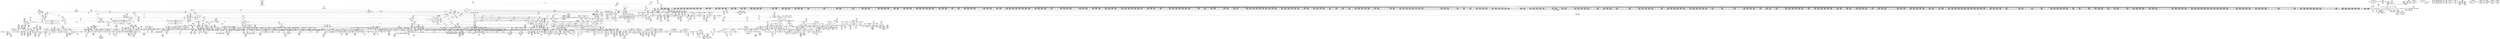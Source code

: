 digraph {
	CE0x498a0a0 [shape=record,shape=Mrecord,label="{CE0x498a0a0|rcu_read_lock:tmp6|include/linux/rcupdate.h,882}"]
	CE0x4a0ee50 [shape=record,shape=Mrecord,label="{CE0x4a0ee50|__rcu_read_lock:tmp7|include/linux/rcupdate.h,240|*SummSink*}"]
	CE0x4aa6500 [shape=record,shape=Mrecord,label="{CE0x4aa6500|__preempt_count_add:tmp2}"]
	CE0x4994030 [shape=record,shape=Mrecord,label="{CE0x4994030|_ret_i32_%tmp24,_!dbg_!27742|security/selinux/hooks.c,220|*SummSink*}"]
	CE0x497cfb0 [shape=record,shape=Mrecord,label="{CE0x497cfb0|i64*_getelementptr_inbounds_(_13_x_i64_,_13_x_i64_*___llvm_gcov_ctr126,_i64_0,_i64_9)|*Constant*|*SummSource*}"]
	CE0x4a97e80 [shape=record,shape=Mrecord,label="{CE0x4a97e80|task_sid:tmp12|security/selinux/hooks.c,208}"]
	CE0x499d050 [shape=record,shape=Mrecord,label="{CE0x499d050|2472:_%struct.cred*,_:_CRE_120,128_|*MultipleSource*|Function::task_sid&Arg::task::|Function::current_has_perm&Arg::tsk::|Function::selinux_task_kill&Arg::p::|security/selinux/hooks.c,208}"]
	CE0x4977c70 [shape=record,shape=Mrecord,label="{CE0x4977c70|0:_i64*,_array:_GCR___llvm_gcda_edge_table266_internal_unnamed_addr_constant_4_x_i64*_i64*_getelementptr_inbounds_(_10_x_i64_,_10_x_i64_*___llvm_gcov_ctr265,_i64_0,_i64_1),_i64*_getelementptr_inbounds_(_10_x_i64_,_10_x_i64_*___llvm_gcov_ctr265,_i64_0,_i64_2),_i64*_getelementptr_inbounds_(_10_x_i64_,_10_x_i64_*___llvm_gcov_ctr265,_i64_0,_i64_3),_i64*_getelementptr_inbounds_(_10_x_i64_,_10_x_i64_*___llvm_gcov_ctr265,_i64_0,_i64_4)_:_elem_0::}"]
	CE0x497caa0 [shape=record,shape=Mrecord,label="{CE0x497caa0|i8*_getelementptr_inbounds_(_41_x_i8_,_41_x_i8_*_.str44,_i32_0,_i32_0)|*Constant*|*SummSink*}"]
	CE0x49b6460 [shape=record,shape=Mrecord,label="{CE0x49b6460|2472:_%struct.cred*,_:_CRE_2527,2528_}"]
	CE0x497b250 [shape=record,shape=Mrecord,label="{CE0x497b250|task_sid:tmp17|security/selinux/hooks.c,208|*SummSink*}"]
	CE0x4a196f0 [shape=record,shape=Mrecord,label="{CE0x4a196f0|rcu_read_unlock:tmp11|include/linux/rcupdate.h,933|*SummSource*}"]
	CE0x493ccd0 [shape=record,shape=Mrecord,label="{CE0x493ccd0|current_sid:tmp19|security/selinux/hooks.c,218|*SummSource*}"]
	CE0x4a16760 [shape=record,shape=Mrecord,label="{CE0x4a16760|_call_void_lock_acquire(%struct.lockdep_map*_%map,_i32_0,_i32_0,_i32_2,_i32_0,_%struct.lockdep_map*_null,_i64_ptrtoint_(i8*_blockaddress(_rcu_lock_acquire,_%__here)_to_i64))_#10,_!dbg_!27716|include/linux/rcupdate.h,418}"]
	CE0x4a11100 [shape=record,shape=Mrecord,label="{CE0x4a11100|current_sid:do.body}"]
	CE0x4984350 [shape=record,shape=Mrecord,label="{CE0x4984350|_call_void___llvm_gcov_indirect_counter_increment(i32*___llvm_gcov_global_state_pred267,_i64**_getelementptr_inbounds_(_4_x_i64*_,_4_x_i64*_*___llvm_gcda_edge_table266,_i64_0,_i64_3)),_!dbg_!27719|security/selinux/hooks.c,1487}"]
	CE0x49c2980 [shape=record,shape=Mrecord,label="{CE0x49c2980|2472:_%struct.cred*,_:_CRE_2965,2966_}"]
	CE0x4a1f410 [shape=record,shape=Mrecord,label="{CE0x4a1f410|rcu_read_lock:tmp20|include/linux/rcupdate.h,882}"]
	CE0x495ba90 [shape=record,shape=Mrecord,label="{CE0x495ba90|__llvm_gcov_indirect_counter_increment:bb4}"]
	CE0x4a32910 [shape=record,shape=Mrecord,label="{CE0x4a32910|i64*_getelementptr_inbounds_(_11_x_i64_,_11_x_i64_*___llvm_gcov_ctr125,_i64_0,_i64_0)|*Constant*|*SummSource*}"]
	CE0x4958730 [shape=record,shape=Mrecord,label="{CE0x4958730|i64**_getelementptr_inbounds_(_4_x_i64*_,_4_x_i64*_*___llvm_gcda_edge_table266,_i64_0,_i64_0)|*Constant*}"]
	CE0x4a5b890 [shape=record,shape=Mrecord,label="{CE0x4a5b890|rcu_lock_release:tmp1}"]
	CE0x4aa8e80 [shape=record,shape=Mrecord,label="{CE0x4aa8e80|i64*_getelementptr_inbounds_(_4_x_i64_,_4_x_i64_*___llvm_gcov_ctr133,_i64_0,_i64_3)|*Constant*|*SummSource*}"]
	CE0x4956b70 [shape=record,shape=Mrecord,label="{CE0x4956b70|signal_to_av:tmp|*SummSource*}"]
	CE0x4980130 [shape=record,shape=Mrecord,label="{CE0x4980130|task_sid:tmp23|security/selinux/hooks.c,208|*SummSource*}"]
	CE0x4a060f0 [shape=record,shape=Mrecord,label="{CE0x4a060f0|i64*_getelementptr_inbounds_(_4_x_i64_,_4_x_i64_*___llvm_gcov_ctr134,_i64_0,_i64_2)|*Constant*|*SummSink*}"]
	CE0x49169b0 [shape=record,shape=Mrecord,label="{CE0x49169b0|i32_17|*Constant*|*SummSink*}"]
	CE0x4948db0 [shape=record,shape=Mrecord,label="{CE0x4948db0|selinux_task_kill:if.else}"]
	CE0x497bf00 [shape=record,shape=Mrecord,label="{CE0x497bf00|GLOBAL:lockdep_rcu_suspicious|*Constant*|*SummSink*}"]
	CE0x497ae20 [shape=record,shape=Mrecord,label="{CE0x497ae20|task_sid:tmp16|security/selinux/hooks.c,208|*SummSink*}"]
	CE0x49ff6d0 [shape=record,shape=Mrecord,label="{CE0x49ff6d0|__rcu_read_lock:tmp}"]
	CE0x4a05680 [shape=record,shape=Mrecord,label="{CE0x4a05680|_ret_void,_!dbg_!27719|./arch/x86/include/asm/preempt.h,73|*SummSource*}"]
	CE0x49b89c0 [shape=record,shape=Mrecord,label="{CE0x49b89c0|2472:_%struct.cred*,_:_CRE_2648,2656_|*MultipleSource*|Function::task_sid&Arg::task::|Function::current_has_perm&Arg::tsk::|Function::selinux_task_kill&Arg::p::|security/selinux/hooks.c,208}"]
	CE0x4a17430 [shape=record,shape=Mrecord,label="{CE0x4a17430|rcu_read_lock:tmp9|include/linux/rcupdate.h,882|*SummSource*}"]
	CE0x4993b80 [shape=record,shape=Mrecord,label="{CE0x4993b80|_call_void_mcount()_#3|*SummSource*}"]
	CE0x49feeb0 [shape=record,shape=Mrecord,label="{CE0x49feeb0|GLOBAL:__preempt_count_sub|*Constant*}"]
	CE0x4950e60 [shape=record,shape=Mrecord,label="{CE0x4950e60|avc_has_perm:tclass|Function::avc_has_perm&Arg::tclass::|*SummSink*}"]
	CE0x49ef0d0 [shape=record,shape=Mrecord,label="{CE0x49ef0d0|GLOBAL:task_sid.__warned|Global_var:task_sid.__warned|*SummSource*}"]
	CE0x49fa0b0 [shape=record,shape=Mrecord,label="{CE0x49fa0b0|rcu_read_unlock:tmp22|include/linux/rcupdate.h,935|*SummSink*}"]
	CE0x49b6c80 [shape=record,shape=Mrecord,label="{CE0x49b6c80|2472:_%struct.cred*,_:_CRE_2534,2535_}"]
	CE0x493f320 [shape=record,shape=Mrecord,label="{CE0x493f320|__llvm_gcov_indirect_counter_increment:counters|Function::__llvm_gcov_indirect_counter_increment&Arg::counters::|*SummSink*}"]
	CE0x4a89680 [shape=record,shape=Mrecord,label="{CE0x4a89680|__preempt_count_add:tmp7|./arch/x86/include/asm/preempt.h,73|*SummSource*}"]
	CE0x493e470 [shape=record,shape=Mrecord,label="{CE0x493e470|cred_sid:entry|*SummSink*}"]
	CE0x49cd870 [shape=record,shape=Mrecord,label="{CE0x49cd870|2472:_%struct.cred*,_:_CRE_6289,6290_}"]
	CE0x3f06fe0 [shape=record,shape=Mrecord,label="{CE0x3f06fe0|i64_1|*Constant*}"]
	CE0x4a31880 [shape=record,shape=Mrecord,label="{CE0x4a31880|rcu_read_unlock:tmp9|include/linux/rcupdate.h,933|*SummSource*}"]
	CE0x4a15c80 [shape=record,shape=Mrecord,label="{CE0x4a15c80|rcu_read_lock:call|include/linux/rcupdate.h,882}"]
	CE0x4a2fb80 [shape=record,shape=Mrecord,label="{CE0x4a2fb80|rcu_read_unlock:do.end|*SummSource*}"]
	CE0x4a167d0 [shape=record,shape=Mrecord,label="{CE0x4a167d0|_call_void_lock_acquire(%struct.lockdep_map*_%map,_i32_0,_i32_0,_i32_2,_i32_0,_%struct.lockdep_map*_null,_i64_ptrtoint_(i8*_blockaddress(_rcu_lock_acquire,_%__here)_to_i64))_#10,_!dbg_!27716|include/linux/rcupdate.h,418|*SummSource*}"]
	CE0x49a9050 [shape=record,shape=Mrecord,label="{CE0x49a9050|2472:_%struct.cred*,_:_CRE_693,694_}"]
	CE0x49a9ad0 [shape=record,shape=Mrecord,label="{CE0x49a9ad0|2472:_%struct.cred*,_:_CRE_712,720_|*MultipleSource*|Function::task_sid&Arg::task::|Function::current_has_perm&Arg::tsk::|Function::selinux_task_kill&Arg::p::|security/selinux/hooks.c,208}"]
	CE0x4a9c820 [shape=record,shape=Mrecord,label="{CE0x4a9c820|task_sid:call7|security/selinux/hooks.c,208}"]
	CE0x4a21c60 [shape=record,shape=Mrecord,label="{CE0x4a21c60|i32_1|*Constant*|*SummSink*}"]
	CE0x492ca00 [shape=record,shape=Mrecord,label="{CE0x492ca00|selinux_task_kill:secid|Function::selinux_task_kill&Arg::secid::|*SummSource*}"]
	CE0x49503b0 [shape=record,shape=Mrecord,label="{CE0x49503b0|%struct.common_audit_data*_null|*Constant*}"]
	CE0x49ce2f0 [shape=record,shape=Mrecord,label="{CE0x49ce2f0|2472:_%struct.cred*,_:_CRE_6297,6298_}"]
	CE0x49cf850 [shape=record,shape=Mrecord,label="{CE0x49cf850|2472:_%struct.cred*,_:_CRE_6315,6316_}"]
	CE0x494e240 [shape=record,shape=Mrecord,label="{CE0x494e240|GLOBAL:__llvm_gcov_global_state_pred267|Global_var:__llvm_gcov_global_state_pred267|*SummSink*}"]
	CE0x495b960 [shape=record,shape=Mrecord,label="{CE0x495b960|signal_to_av:sw.bb2}"]
	CE0x49feb30 [shape=record,shape=Mrecord,label="{CE0x49feb30|current_sid:do.body|*SummSink*}"]
	CE0x49d66f0 [shape=record,shape=Mrecord,label="{CE0x49d66f0|2472:_%struct.cred*,_:_CRE_6544,6552_|*MultipleSource*|Function::task_sid&Arg::task::|Function::current_has_perm&Arg::tsk::|Function::selinux_task_kill&Arg::p::|security/selinux/hooks.c,208}"]
	CE0x4951560 [shape=record,shape=Mrecord,label="{CE0x4951560|%struct.common_audit_data*_null|*Constant*|*SummSource*}"]
	CE0x4983fe0 [shape=record,shape=Mrecord,label="{CE0x4983fe0|signal_to_av:tmp5|security/selinux/hooks.c,1483|*SummSource*}"]
	CE0x4abfb60 [shape=record,shape=Mrecord,label="{CE0x4abfb60|__preempt_count_add:tmp}"]
	CE0x49cd3e0 [shape=record,shape=Mrecord,label="{CE0x49cd3e0|2472:_%struct.cred*,_:_CRE_6280,6284_|*MultipleSource*|Function::task_sid&Arg::task::|Function::current_has_perm&Arg::tsk::|Function::selinux_task_kill&Arg::p::|security/selinux/hooks.c,208}"]
	CE0x4a5af70 [shape=record,shape=Mrecord,label="{CE0x4a5af70|current_sid:tmp10|security/selinux/hooks.c,218|*SummSource*}"]
	CE0x4aa79a0 [shape=record,shape=Mrecord,label="{CE0x4aa79a0|_call_void_lock_release(%struct.lockdep_map*_%map,_i32_1,_i64_ptrtoint_(i8*_blockaddress(_rcu_lock_release,_%__here)_to_i64))_#10,_!dbg_!27716|include/linux/rcupdate.h,423|*SummSink*}"]
	CE0x4ac9650 [shape=record,shape=Mrecord,label="{CE0x4ac9650|i64_1|*Constant*}"]
	CE0x499b6a0 [shape=record,shape=Mrecord,label="{CE0x499b6a0|2472:_%struct.cred*,_:_CRE_320,328_|*MultipleSource*|Function::task_sid&Arg::task::|Function::current_has_perm&Arg::tsk::|Function::selinux_task_kill&Arg::p::|security/selinux/hooks.c,208}"]
	CE0x49db490 [shape=record,shape=Mrecord,label="{CE0x49db490|2472:_%struct.cred*,_:_CRE_10608,10609_|*MultipleSource*|Function::task_sid&Arg::task::|Function::current_has_perm&Arg::tsk::|Function::selinux_task_kill&Arg::p::|security/selinux/hooks.c,208}"]
	CE0x4a33c40 [shape=record,shape=Mrecord,label="{CE0x4a33c40|rcu_read_unlock:tmp8|include/linux/rcupdate.h,933|*SummSink*}"]
	CE0x4a59060 [shape=record,shape=Mrecord,label="{CE0x4a59060|__rcu_read_lock:tmp1|*SummSource*}"]
	CE0x4aa9b70 [shape=record,shape=Mrecord,label="{CE0x4aa9b70|__rcu_read_unlock:tmp2}"]
	CE0x495dda0 [shape=record,shape=Mrecord,label="{CE0x495dda0|signal_to_av:sw.bb1}"]
	CE0x4a0d520 [shape=record,shape=Mrecord,label="{CE0x4a0d520|rcu_read_lock:tmp7|include/linux/rcupdate.h,882|*SummSource*}"]
	CE0x49c0840 [shape=record,shape=Mrecord,label="{CE0x49c0840|2472:_%struct.cred*,_:_CRE_2937,2938_}"]
	CE0x4a25a40 [shape=record,shape=Mrecord,label="{CE0x4a25a40|i32_0|*Constant*}"]
	CE0x49ae650 [shape=record,shape=Mrecord,label="{CE0x49ae650|2472:_%struct.cred*,_:_CRE_2032,2036_|*MultipleSource*|Function::task_sid&Arg::task::|Function::current_has_perm&Arg::tsk::|Function::selinux_task_kill&Arg::p::|security/selinux/hooks.c,208}"]
	CE0x4a16ba0 [shape=record,shape=Mrecord,label="{CE0x4a16ba0|rcu_read_lock:tobool1|include/linux/rcupdate.h,882|*SummSink*}"]
	CE0x4a06e40 [shape=record,shape=Mrecord,label="{CE0x4a06e40|cred_sid:tmp3|*SummSource*}"]
	CE0x4a14270 [shape=record,shape=Mrecord,label="{CE0x4a14270|rcu_lock_acquire:entry}"]
	CE0x49bebc0 [shape=record,shape=Mrecord,label="{CE0x49bebc0|2472:_%struct.cred*,_:_CRE_2913,2914_}"]
	CE0x4aa8fa0 [shape=record,shape=Mrecord,label="{CE0x4aa8fa0|rcu_lock_release:tmp6}"]
	CE0x4a5a590 [shape=record,shape=Mrecord,label="{CE0x4a5a590|current_sid:land.lhs.true|*SummSink*}"]
	CE0x4a06eb0 [shape=record,shape=Mrecord,label="{CE0x4a06eb0|cred_sid:tmp3|*SummSink*}"]
	CE0x49d58b0 [shape=record,shape=Mrecord,label="{CE0x49d58b0|2472:_%struct.cred*,_:_CRE_6496,6504_|*MultipleSource*|Function::task_sid&Arg::task::|Function::current_has_perm&Arg::tsk::|Function::selinux_task_kill&Arg::p::|security/selinux/hooks.c,208}"]
	CE0x4a7ade0 [shape=record,shape=Mrecord,label="{CE0x4a7ade0|rcu_lock_release:tmp2|*SummSource*}"]
	CE0x49888f0 [shape=record,shape=Mrecord,label="{CE0x49888f0|i64*_getelementptr_inbounds_(_4_x_i64_,_4_x_i64_*___llvm_gcov_ctr134,_i64_0,_i64_0)|*Constant*}"]
	CE0x498f780 [shape=record,shape=Mrecord,label="{CE0x498f780|task_sid:do.body5}"]
	"CONST[source:0(mediator),value:2(dynamic)][purpose:{object}][SnkIdx:6]"
	CE0x4976640 [shape=record,shape=Mrecord,label="{CE0x4976640|signal_to_av:sw.bb|*SummSink*}"]
	CE0x4a0c660 [shape=record,shape=Mrecord,label="{CE0x4a0c660|rcu_read_lock:bb|*SummSource*}"]
	CE0x4997ec0 [shape=record,shape=Mrecord,label="{CE0x4997ec0|i64*_getelementptr_inbounds_(_13_x_i64_,_13_x_i64_*___llvm_gcov_ctr126,_i64_0,_i64_1)|*Constant*}"]
	CE0x49c6ff0 [shape=record,shape=Mrecord,label="{CE0x49c6ff0|2472:_%struct.cred*,_:_CRE_3148,3152_|*MultipleSource*|Function::task_sid&Arg::task::|Function::current_has_perm&Arg::tsk::|Function::selinux_task_kill&Arg::p::|security/selinux/hooks.c,208}"]
	CE0x49fdfd0 [shape=record,shape=Mrecord,label="{CE0x49fdfd0|__preempt_count_add:val|Function::__preempt_count_add&Arg::val::}"]
	CE0x498e370 [shape=record,shape=Mrecord,label="{CE0x498e370|current_has_perm:tmp3|*SummSource*}"]
	CE0x4a0af60 [shape=record,shape=Mrecord,label="{CE0x4a0af60|rcu_read_lock:tmp3|*SummSink*}"]
	CE0x49d1e50 [shape=record,shape=Mrecord,label="{CE0x49d1e50|2472:_%struct.cred*,_:_CRE_6347,6348_}"]
	CE0x4a58ff0 [shape=record,shape=Mrecord,label="{CE0x4a58ff0|__rcu_read_lock:tmp1}"]
	CE0x49b0410 [shape=record,shape=Mrecord,label="{CE0x49b0410|2472:_%struct.cred*,_:_CRE_2112,2120_|*MultipleSource*|Function::task_sid&Arg::task::|Function::current_has_perm&Arg::tsk::|Function::selinux_task_kill&Arg::p::|security/selinux/hooks.c,208}"]
	CE0x49cf5f0 [shape=record,shape=Mrecord,label="{CE0x49cf5f0|2472:_%struct.cred*,_:_CRE_6313,6314_}"]
	CE0x49cff70 [shape=record,shape=Mrecord,label="{CE0x49cff70|2472:_%struct.cred*,_:_CRE_6321,6322_}"]
	CE0x494de20 [shape=record,shape=Mrecord,label="{CE0x494de20|i64*_getelementptr_inbounds_(_2_x_i64_,_2_x_i64_*___llvm_gcov_ctr136,_i64_0,_i64_0)|*Constant*|*SummSink*}"]
	CE0x4999aa0 [shape=record,shape=Mrecord,label="{CE0x4999aa0|__llvm_gcov_indirect_counter_increment:tmp3|*SummSource*}"]
	CE0x4936090 [shape=record,shape=Mrecord,label="{CE0x4936090|_ret_i32_%call2,_!dbg_!27718|security/selinux/hooks.c,1544|*SummSink*}"]
	CE0x49ab5a0 [shape=record,shape=Mrecord,label="{CE0x49ab5a0|2472:_%struct.cred*,_:_CRE_1832,1840_|*MultipleSource*|Function::task_sid&Arg::task::|Function::current_has_perm&Arg::tsk::|Function::selinux_task_kill&Arg::p::|security/selinux/hooks.c,208}"]
	CE0x4a93230 [shape=record,shape=Mrecord,label="{CE0x4a93230|__rcu_read_unlock:tmp1|*SummSource*}"]
	CE0x4953aa0 [shape=record,shape=Mrecord,label="{CE0x4953aa0|GLOBAL:current_has_perm|*Constant*|*SummSource*}"]
	CE0x49bce70 [shape=record,shape=Mrecord,label="{CE0x49bce70|2472:_%struct.cred*,_:_CRE_2864,2872_|*MultipleSource*|Function::task_sid&Arg::task::|Function::current_has_perm&Arg::tsk::|Function::selinux_task_kill&Arg::p::|security/selinux/hooks.c,208}"]
	CE0x49d3ef0 [shape=record,shape=Mrecord,label="{CE0x49d3ef0|2472:_%struct.cred*,_:_CRE_6432,6436_|*MultipleSource*|Function::task_sid&Arg::task::|Function::current_has_perm&Arg::tsk::|Function::selinux_task_kill&Arg::p::|security/selinux/hooks.c,208}"]
	CE0x4a988b0 [shape=record,shape=Mrecord,label="{CE0x4a988b0|i64_6|*Constant*}"]
	CE0x4933be0 [shape=record,shape=Mrecord,label="{CE0x4933be0|selinux_task_kill:tmp10|security/selinux/hooks.c,3665|*SummSink*}"]
	CE0x4959cb0 [shape=record,shape=Mrecord,label="{CE0x4959cb0|i64*_getelementptr_inbounds_(_10_x_i64_,_10_x_i64_*___llvm_gcov_ctr290,_i64_0,_i64_9)|*Constant*|*SummSource*}"]
	CE0x4aa0a90 [shape=record,shape=Mrecord,label="{CE0x4aa0a90|__preempt_count_sub:tmp}"]
	CE0x49b8040 [shape=record,shape=Mrecord,label="{CE0x49b8040|2472:_%struct.cred*,_:_CRE_2598,2600_|*MultipleSource*|Function::task_sid&Arg::task::|Function::current_has_perm&Arg::tsk::|Function::selinux_task_kill&Arg::p::|security/selinux/hooks.c,208}"]
	CE0x49351a0 [shape=record,shape=Mrecord,label="{CE0x49351a0|selinux_task_kill:bb}"]
	CE0x4a80b00 [shape=record,shape=Mrecord,label="{CE0x4a80b00|rcu_lock_release:tmp3}"]
	CE0x4a857e0 [shape=record,shape=Mrecord,label="{CE0x4a857e0|i64*_getelementptr_inbounds_(_4_x_i64_,_4_x_i64_*___llvm_gcov_ctr133,_i64_0,_i64_2)|*Constant*|*SummSource*}"]
	CE0x49d4150 [shape=record,shape=Mrecord,label="{CE0x49d4150|2472:_%struct.cred*,_:_CRE_6440,6448_|*MultipleSource*|Function::task_sid&Arg::task::|Function::current_has_perm&Arg::tsk::|Function::selinux_task_kill&Arg::p::|security/selinux/hooks.c,208}"]
	CE0x4a7a8b0 [shape=record,shape=Mrecord,label="{CE0x4a7a8b0|task_sid:tmp5|security/selinux/hooks.c,208}"]
	CE0x4a80d50 [shape=record,shape=Mrecord,label="{CE0x4a80d50|rcu_lock_release:tmp3|*SummSink*}"]
	CE0x497b1e0 [shape=record,shape=Mrecord,label="{CE0x497b1e0|task_sid:tmp17|security/selinux/hooks.c,208|*SummSource*}"]
	CE0x4a28d90 [shape=record,shape=Mrecord,label="{CE0x4a28d90|rcu_read_unlock:land.lhs.true2|*SummSink*}"]
	CE0x4956050 [shape=record,shape=Mrecord,label="{CE0x4956050|signal_to_av:tmp2|security/selinux/hooks.c,1479}"]
	CE0x49aaf10 [shape=record,shape=Mrecord,label="{CE0x49aaf10|2472:_%struct.cred*,_:_CRE_1808,1816_|*MultipleSource*|Function::task_sid&Arg::task::|Function::current_has_perm&Arg::tsk::|Function::selinux_task_kill&Arg::p::|security/selinux/hooks.c,208}"]
	CE0x49390c0 [shape=record,shape=Mrecord,label="{CE0x49390c0|__llvm_gcov_indirect_counter_increment:predecessor|Function::__llvm_gcov_indirect_counter_increment&Arg::predecessor::|*SummSource*}"]
	CE0x4952280 [shape=record,shape=Mrecord,label="{CE0x4952280|i64*_getelementptr_inbounds_(_10_x_i64_,_10_x_i64_*___llvm_gcov_ctr290,_i64_0,_i64_8)|*Constant*}"]
	CE0x4a1abd0 [shape=record,shape=Mrecord,label="{CE0x4a1abd0|rcu_read_lock:tmp16|include/linux/rcupdate.h,882}"]
	CE0x4978620 [shape=record,shape=Mrecord,label="{CE0x4978620|i32_19|*Constant*|*SummSink*}"]
	CE0x49be830 [shape=record,shape=Mrecord,label="{CE0x49be830|2472:_%struct.cred*,_:_CRE_2910,2911_}"]
	CE0x4a9c070 [shape=record,shape=Mrecord,label="{CE0x4a9c070|task_sid:tmp26|security/selinux/hooks.c,208}"]
	CE0x4930fb0 [shape=record,shape=Mrecord,label="{CE0x4930fb0|selinux_task_kill:tmp4|security/selinux/hooks.c,3661}"]
	CE0x4a7ae50 [shape=record,shape=Mrecord,label="{CE0x4a7ae50|rcu_lock_release:tmp2|*SummSink*}"]
	CE0x4a992b0 [shape=record,shape=Mrecord,label="{CE0x4a992b0|task_sid:tmp16|security/selinux/hooks.c,208}"]
	CE0x4a2fe40 [shape=record,shape=Mrecord,label="{CE0x4a2fe40|rcu_lock_acquire:tmp4|include/linux/rcupdate.h,418}"]
	CE0x49d3570 [shape=record,shape=Mrecord,label="{CE0x49d3570|2472:_%struct.cred*,_:_CRE_6392,6400_|*MultipleSource*|Function::task_sid&Arg::task::|Function::current_has_perm&Arg::tsk::|Function::selinux_task_kill&Arg::p::|security/selinux/hooks.c,208}"]
	CE0x4a89930 [shape=record,shape=Mrecord,label="{CE0x4a89930|__rcu_read_unlock:tmp3|*SummSource*}"]
	CE0x49a4870 [shape=record,shape=Mrecord,label="{CE0x49a4870|task_sid:call3|security/selinux/hooks.c,208}"]
	CE0x497d830 [shape=record,shape=Mrecord,label="{CE0x497d830|task_sid:tmp20|security/selinux/hooks.c,208|*SummSource*}"]
	CE0x499fb30 [shape=record,shape=Mrecord,label="{CE0x499fb30|_call_void_mcount()_#3}"]
	CE0x49cf260 [shape=record,shape=Mrecord,label="{CE0x49cf260|2472:_%struct.cred*,_:_CRE_6310,6311_}"]
	CE0x49a8060 [shape=record,shape=Mrecord,label="{CE0x49a8060|2472:_%struct.cred*,_:_CRE_656,660_|*MultipleSource*|Function::task_sid&Arg::task::|Function::current_has_perm&Arg::tsk::|Function::selinux_task_kill&Arg::p::|security/selinux/hooks.c,208}"]
	CE0x4a37240 [shape=record,shape=Mrecord,label="{CE0x4a37240|rcu_read_unlock:tmp18|include/linux/rcupdate.h,933|*SummSource*}"]
	CE0x49ff800 [shape=record,shape=Mrecord,label="{CE0x49ff800|i64*_getelementptr_inbounds_(_4_x_i64_,_4_x_i64_*___llvm_gcov_ctr134,_i64_0,_i64_1)|*Constant*|*SummSink*}"]
	CE0x49f8760 [shape=record,shape=Mrecord,label="{CE0x49f8760|rcu_read_unlock:tmp19|include/linux/rcupdate.h,933|*SummSink*}"]
	CE0x4a06360 [shape=record,shape=Mrecord,label="{CE0x4a06360|cred_sid:tmp1}"]
	CE0x49b1760 [shape=record,shape=Mrecord,label="{CE0x49b1760|2472:_%struct.cred*,_:_CRE_2248,2256_|*MultipleSource*|Function::task_sid&Arg::task::|Function::current_has_perm&Arg::tsk::|Function::selinux_task_kill&Arg::p::|security/selinux/hooks.c,208}"]
	CE0x4a16310 [shape=record,shape=Mrecord,label="{CE0x4a16310|GLOBAL:__preempt_count_sub|*Constant*|*SummSink*}"]
	CE0x4a05f30 [shape=record,shape=Mrecord,label="{CE0x4a05f30|i64*_getelementptr_inbounds_(_4_x_i64_,_4_x_i64_*___llvm_gcov_ctr134,_i64_0,_i64_2)|*Constant*|*SummSource*}"]
	CE0x4985560 [shape=record,shape=Mrecord,label="{CE0x4985560|i64*_getelementptr_inbounds_(_10_x_i64_,_10_x_i64_*___llvm_gcov_ctr265,_i64_0,_i64_7)|*Constant*|*SummSink*}"]
	CE0x49ee0d0 [shape=record,shape=Mrecord,label="{CE0x49ee0d0|task_sid:tmp6|security/selinux/hooks.c,208|*SummSink*}"]
	CE0x4a5abf0 [shape=record,shape=Mrecord,label="{CE0x4a5abf0|current_sid:tmp9|security/selinux/hooks.c,218|*SummSink*}"]
	CE0x49918f0 [shape=record,shape=Mrecord,label="{CE0x49918f0|current_has_perm:call|security/selinux/hooks.c,1542|*SummSource*}"]
	CE0x4a1f5f0 [shape=record,shape=Mrecord,label="{CE0x4a1f5f0|rcu_read_lock:tmp20|include/linux/rcupdate.h,882|*SummSource*}"]
	CE0x4abf7e0 [shape=record,shape=Mrecord,label="{CE0x4abf7e0|__preempt_count_add:tmp1|*SummSource*}"]
	CE0x4a8e360 [shape=record,shape=Mrecord,label="{CE0x4a8e360|__rcu_read_unlock:tmp5|include/linux/rcupdate.h,244|*SummSink*}"]
	CE0x4a0f2b0 [shape=record,shape=Mrecord,label="{CE0x4a0f2b0|rcu_lock_acquire:entry|*SummSink*}"]
	CE0x4aa0440 [shape=record,shape=Mrecord,label="{CE0x4aa0440|i64*_getelementptr_inbounds_(_4_x_i64_,_4_x_i64_*___llvm_gcov_ctr134,_i64_0,_i64_3)|*Constant*|*SummSink*}"]
	CE0x4a2f840 [shape=record,shape=Mrecord,label="{CE0x4a2f840|GLOBAL:__llvm_gcov_ctr125|Global_var:__llvm_gcov_ctr125|*SummSource*}"]
	CE0x4a34b40 [shape=record,shape=Mrecord,label="{CE0x4a34b40|current_sid:bb|*SummSink*}"]
	CE0x4a84810 [shape=record,shape=Mrecord,label="{CE0x4a84810|i64*_getelementptr_inbounds_(_4_x_i64_,_4_x_i64_*___llvm_gcov_ctr133,_i64_0,_i64_1)|*Constant*|*SummSink*}"]
	CE0x498eed0 [shape=record,shape=Mrecord,label="{CE0x498eed0|signal_to_av:tmp11|security/selinux/hooks.c,1495}"]
	CE0x495bf00 [shape=record,shape=Mrecord,label="{CE0x495bf00|signal_to_av:sw.epilog}"]
	CE0x49cc570 [shape=record,shape=Mrecord,label="{CE0x49cc570|2472:_%struct.cred*,_:_CRE_6224,6232_|*MultipleSource*|Function::task_sid&Arg::task::|Function::current_has_perm&Arg::tsk::|Function::selinux_task_kill&Arg::p::|security/selinux/hooks.c,208}"]
	CE0x4a01a80 [shape=record,shape=Mrecord,label="{CE0x4a01a80|rcu_lock_release:bb|*SummSink*}"]
	CE0x4a991e0 [shape=record,shape=Mrecord,label="{CE0x4a991e0|task_sid:tmp15|security/selinux/hooks.c,208}"]
	CE0x49e26e0 [shape=record,shape=Mrecord,label="{CE0x49e26e0|current_sid:tmp21|security/selinux/hooks.c,218|*SummSink*}"]
	CE0x4ad0490 [shape=record,shape=Mrecord,label="{CE0x4ad0490|i64*_getelementptr_inbounds_(_4_x_i64_,_4_x_i64_*___llvm_gcov_ctr129,_i64_0,_i64_0)|*Constant*|*SummSource*}"]
	CE0x4a2d5e0 [shape=record,shape=Mrecord,label="{CE0x4a2d5e0|rcu_read_unlock:tmp}"]
	CE0x494d610 [shape=record,shape=Mrecord,label="{CE0x494d610|_call_void___llvm_gcov_indirect_counter_increment(i32*___llvm_gcov_global_state_pred267,_i64**_getelementptr_inbounds_(_4_x_i64*_,_4_x_i64*_*___llvm_gcda_edge_table266,_i64_0,_i64_1)),_!dbg_!27714|security/selinux/hooks.c,1479|*SummSink*}"]
	CE0x4a9eb70 [shape=record,shape=Mrecord,label="{CE0x4a9eb70|get_current:bb|*SummSource*}"]
	CE0x49daad0 [shape=record,shape=Mrecord,label="{CE0x49daad0|2472:_%struct.cred*,_:_CRE_10584,10592_|*MultipleSource*|Function::task_sid&Arg::task::|Function::current_has_perm&Arg::tsk::|Function::selinux_task_kill&Arg::p::|security/selinux/hooks.c,208}"]
	CE0x4a0cd60 [shape=record,shape=Mrecord,label="{CE0x4a0cd60|_call_void___rcu_read_lock()_#10,_!dbg_!27710|include/linux/rcupdate.h,879|*SummSink*}"]
	CE0x49a84a0 [shape=record,shape=Mrecord,label="{CE0x49a84a0|2472:_%struct.cred*,_:_CRE_672,680_|*MultipleSource*|Function::task_sid&Arg::task::|Function::current_has_perm&Arg::tsk::|Function::selinux_task_kill&Arg::p::|security/selinux/hooks.c,208}"]
	CE0x49d53f0 [shape=record,shape=Mrecord,label="{CE0x49d53f0|2472:_%struct.cred*,_:_CRE_6484,6488_|*MultipleSource*|Function::task_sid&Arg::task::|Function::current_has_perm&Arg::tsk::|Function::selinux_task_kill&Arg::p::|security/selinux/hooks.c,208}"]
	CE0x4923200 [shape=record,shape=Mrecord,label="{CE0x4923200|selinux_task_kill:if.then2}"]
	CE0x4983370 [shape=record,shape=Mrecord,label="{CE0x4983370|i64**_getelementptr_inbounds_(_4_x_i64*_,_4_x_i64*_*___llvm_gcda_edge_table266,_i64_0,_i64_2)|*Constant*|*SummSink*}"]
	CE0x4987a60 [shape=record,shape=Mrecord,label="{CE0x4987a60|rcu_lock_release:tmp7|*SummSource*}"]
	CE0x4a88b40 [shape=record,shape=Mrecord,label="{CE0x4a88b40|__preempt_count_add:do.end|*SummSink*}"]
	CE0x4a2c660 [shape=record,shape=Mrecord,label="{CE0x4a2c660|rcu_read_unlock:tmp15|include/linux/rcupdate.h,933|*SummSource*}"]
	CE0x4a00170 [shape=record,shape=Mrecord,label="{CE0x4a00170|__preempt_count_add:entry}"]
	CE0x49d2570 [shape=record,shape=Mrecord,label="{CE0x49d2570|2472:_%struct.cred*,_:_CRE_6353,6354_}"]
	CE0x49d3020 [shape=record,shape=Mrecord,label="{CE0x49d3020|2472:_%struct.cred*,_:_CRE_6376,6384_|*MultipleSource*|Function::task_sid&Arg::task::|Function::current_has_perm&Arg::tsk::|Function::selinux_task_kill&Arg::p::|security/selinux/hooks.c,208}"]
	CE0x497c9f0 [shape=record,shape=Mrecord,label="{CE0x497c9f0|i8*_getelementptr_inbounds_(_41_x_i8_,_41_x_i8_*_.str44,_i32_0,_i32_0)|*Constant*|*SummSource*}"]
	CE0x4a9b280 [shape=record,shape=Mrecord,label="{CE0x4a9b280|i64*_getelementptr_inbounds_(_13_x_i64_,_13_x_i64_*___llvm_gcov_ctr126,_i64_0,_i64_10)|*Constant*}"]
	CE0x49fd5d0 [shape=record,shape=Mrecord,label="{CE0x49fd5d0|_ret_void,_!dbg_!27717|include/linux/rcupdate.h,245|*SummSource*}"]
	CE0x49bc090 [shape=record,shape=Mrecord,label="{CE0x49bc090|2472:_%struct.cred*,_:_CRE_2816,2824_|*MultipleSource*|Function::task_sid&Arg::task::|Function::current_has_perm&Arg::tsk::|Function::selinux_task_kill&Arg::p::|security/selinux/hooks.c,208}"]
	CE0x4953f20 [shape=record,shape=Mrecord,label="{CE0x4953f20|current_has_perm:entry|*SummSink*}"]
	CE0x4a286a0 [shape=record,shape=Mrecord,label="{CE0x4a286a0|i64*_getelementptr_inbounds_(_11_x_i64_,_11_x_i64_*___llvm_gcov_ctr132,_i64_0,_i64_0)|*Constant*|*SummSource*}"]
	CE0x4a27270 [shape=record,shape=Mrecord,label="{CE0x4a27270|current_sid:tmp4|security/selinux/hooks.c,218}"]
	CE0x4954e60 [shape=record,shape=Mrecord,label="{CE0x4954e60|i32_19|*Constant*}"]
	CE0x49c0f60 [shape=record,shape=Mrecord,label="{CE0x49c0f60|2472:_%struct.cred*,_:_CRE_2943,2944_}"]
	CE0x495a820 [shape=record,shape=Mrecord,label="{CE0x495a820|__llvm_gcov_indirect_counter_increment:tmp1}"]
	CE0x4a36870 [shape=record,shape=Mrecord,label="{CE0x4a36870|i64*_getelementptr_inbounds_(_11_x_i64_,_11_x_i64_*___llvm_gcov_ctr132,_i64_0,_i64_8)|*Constant*|*SummSink*}"]
	CE0x4930220 [shape=record,shape=Mrecord,label="{CE0x4930220|selinux_task_kill:tmp7|security/selinux/hooks.c,3662|*SummSource*}"]
	CE0x498d970 [shape=record,shape=Mrecord,label="{CE0x498d970|2472:_%struct.cred*,_:_CRE_328,336_|*MultipleSource*|Function::task_sid&Arg::task::|Function::current_has_perm&Arg::tsk::|Function::selinux_task_kill&Arg::p::|security/selinux/hooks.c,208}"]
	CE0x49abc00 [shape=record,shape=Mrecord,label="{CE0x49abc00|2472:_%struct.cred*,_:_CRE_1856,1864_|*MultipleSource*|Function::task_sid&Arg::task::|Function::current_has_perm&Arg::tsk::|Function::selinux_task_kill&Arg::p::|security/selinux/hooks.c,208}"]
	CE0x4977b00 [shape=record,shape=Mrecord,label="{CE0x4977b00|__llvm_gcov_indirect_counter_increment:tmp2|*SummSink*}"]
	CE0x4a87e50 [shape=record,shape=Mrecord,label="{CE0x4a87e50|get_current:tmp4|./arch/x86/include/asm/current.h,14}"]
	CE0x4a7c6d0 [shape=record,shape=Mrecord,label="{CE0x4a7c6d0|i32_77|*Constant*}"]
	CE0x49d1010 [shape=record,shape=Mrecord,label="{CE0x49d1010|2472:_%struct.cred*,_:_CRE_6335,6336_}"]
	CE0x4979a00 [shape=record,shape=Mrecord,label="{CE0x4979a00|2472:_%struct.cred*,_:_CRE_536,544_|*MultipleSource*|Function::task_sid&Arg::task::|Function::current_has_perm&Arg::tsk::|Function::selinux_task_kill&Arg::p::|security/selinux/hooks.c,208}"]
	CE0x495c7b0 [shape=record,shape=Mrecord,label="{CE0x495c7b0|_ret_i32_%rc.0,_!dbg_!27734|security/selinux/hooks.c,3670}"]
	CE0x499b480 [shape=record,shape=Mrecord,label="{CE0x499b480|2472:_%struct.cred*,_:_CRE_312,320_|*MultipleSource*|Function::task_sid&Arg::task::|Function::current_has_perm&Arg::tsk::|Function::selinux_task_kill&Arg::p::|security/selinux/hooks.c,208}"]
	CE0x498d1b0 [shape=record,shape=Mrecord,label="{CE0x498d1b0|2472:_%struct.cred*,_:_CRE_20,24_|*MultipleSource*|Function::task_sid&Arg::task::|Function::current_has_perm&Arg::tsk::|Function::selinux_task_kill&Arg::p::|security/selinux/hooks.c,208}"]
	CE0x4a01b60 [shape=record,shape=Mrecord,label="{CE0x4a01b60|rcu_lock_release:__here}"]
	CE0x49fce80 [shape=record,shape=Mrecord,label="{CE0x49fce80|__rcu_read_unlock:entry}"]
	"CONST[source:0(mediator),value:2(dynamic)][purpose:{object}][SnkIdx:5]"
	CE0x4a2e830 [shape=record,shape=Mrecord,label="{CE0x4a2e830|current_sid:tmp5|security/selinux/hooks.c,218}"]
	CE0x4a5b820 [shape=record,shape=Mrecord,label="{CE0x4a5b820|i64_1|*Constant*}"]
	CE0x493f420 [shape=record,shape=Mrecord,label="{CE0x493f420|_ret_void}"]
	CE0x492fd90 [shape=record,shape=Mrecord,label="{CE0x492fd90|selinux_task_kill:tmp5|security/selinux/hooks.c,3661}"]
	CE0x4984540 [shape=record,shape=Mrecord,label="{CE0x4984540|_call_void___llvm_gcov_indirect_counter_increment(i32*___llvm_gcov_global_state_pred267,_i64**_getelementptr_inbounds_(_4_x_i64*_,_4_x_i64*_*___llvm_gcda_edge_table266,_i64_0,_i64_3)),_!dbg_!27719|security/selinux/hooks.c,1487|*SummSink*}"]
	CE0x4948c00 [shape=record,shape=Mrecord,label="{CE0x4948c00|i64_5|*Constant*|*SummSink*}"]
	CE0x4aa75a0 [shape=record,shape=Mrecord,label="{CE0x4aa75a0|rcu_lock_acquire:indirectgoto|*SummSink*}"]
	CE0x4a11230 [shape=record,shape=Mrecord,label="{CE0x4a11230|rcu_read_lock:if.then}"]
	CE0x4916ea0 [shape=record,shape=Mrecord,label="{CE0x4916ea0|selinux_task_kill:tmp2|security/selinux/hooks.c,3661|*SummSource*}"]
	CE0x49166d0 [shape=record,shape=Mrecord,label="{CE0x49166d0|i32_9|*Constant*|*SummSource*}"]
	CE0x494d030 [shape=record,shape=Mrecord,label="{CE0x494d030|i32_0|*Constant*}"]
	CE0x493c3d0 [shape=record,shape=Mrecord,label="{CE0x493c3d0|i8*_getelementptr_inbounds_(_45_x_i8_,_45_x_i8_*_.str12,_i32_0,_i32_0)|*Constant*}"]
	CE0x4a59eb0 [shape=record,shape=Mrecord,label="{CE0x4a59eb0|current_sid:tmp9|security/selinux/hooks.c,218|*SummSource*}"]
	CE0x4a2bda0 [shape=record,shape=Mrecord,label="{CE0x4a2bda0|rcu_read_unlock:tobool|include/linux/rcupdate.h,933|*SummSource*}"]
	CE0x49af0f0 [shape=record,shape=Mrecord,label="{CE0x49af0f0|2472:_%struct.cred*,_:_CRE_2052,2056_|*MultipleSource*|Function::task_sid&Arg::task::|Function::current_has_perm&Arg::tsk::|Function::selinux_task_kill&Arg::p::|security/selinux/hooks.c,208}"]
	CE0x49223d0 [shape=record,shape=Mrecord,label="{CE0x49223d0|selinux_task_kill:entry|*SummSource*}"]
	CE0x4a022a0 [shape=record,shape=Mrecord,label="{CE0x4a022a0|__preempt_count_sub:bb}"]
	CE0x49d2a30 [shape=record,shape=Mrecord,label="{CE0x49d2a30|2472:_%struct.cred*,_:_CRE_6357,6358_}"]
	CE0x4a13c40 [shape=record,shape=Mrecord,label="{CE0x4a13c40|rcu_read_unlock:tmp5|include/linux/rcupdate.h,933|*SummSink*}"]
	CE0x4a5b900 [shape=record,shape=Mrecord,label="{CE0x4a5b900|rcu_lock_release:tmp1|*SummSource*}"]
	CE0x49d5b10 [shape=record,shape=Mrecord,label="{CE0x49d5b10|2472:_%struct.cred*,_:_CRE_6504,6512_|*MultipleSource*|Function::task_sid&Arg::task::|Function::current_has_perm&Arg::tsk::|Function::selinux_task_kill&Arg::p::|security/selinux/hooks.c,208}"]
	CE0x4a81fd0 [shape=record,shape=Mrecord,label="{CE0x4a81fd0|task_sid:tmp3}"]
	CE0x495b730 [shape=record,shape=Mrecord,label="{CE0x495b730|rcu_read_lock:entry|*SummSink*}"]
	CE0x4a5caa0 [shape=record,shape=Mrecord,label="{CE0x4a5caa0|i64*_getelementptr_inbounds_(_4_x_i64_,_4_x_i64_*___llvm_gcov_ctr128,_i64_0,_i64_2)|*Constant*|*SummSink*}"]
	CE0x4a1f770 [shape=record,shape=Mrecord,label="{CE0x4a1f770|rcu_read_lock:tmp20|include/linux/rcupdate.h,882|*SummSink*}"]
	CE0x497cf40 [shape=record,shape=Mrecord,label="{CE0x497cf40|i64*_getelementptr_inbounds_(_13_x_i64_,_13_x_i64_*___llvm_gcov_ctr126,_i64_0,_i64_9)|*Constant*}"]
	CE0x4a9c940 [shape=record,shape=Mrecord,label="{CE0x4a9c940|GLOBAL:rcu_read_unlock|*Constant*}"]
	CE0x4a9c120 [shape=record,shape=Mrecord,label="{CE0x4a9c120|i64*_getelementptr_inbounds_(_13_x_i64_,_13_x_i64_*___llvm_gcov_ctr126,_i64_0,_i64_12)|*Constant*}"]
	CE0x49be730 [shape=record,shape=Mrecord,label="{CE0x49be730|2472:_%struct.cred*,_:_CRE_2909,2910_}"]
	CE0x49cca60 [shape=record,shape=Mrecord,label="{CE0x49cca60|2472:_%struct.cred*,_:_CRE_6240,6248_|*MultipleSource*|Function::task_sid&Arg::task::|Function::current_has_perm&Arg::tsk::|Function::selinux_task_kill&Arg::p::|security/selinux/hooks.c,208}"]
	CE0x4994470 [shape=record,shape=Mrecord,label="{CE0x4994470|2472:_%struct.cred*,_:_CRE_80,84_|*MultipleSource*|Function::task_sid&Arg::task::|Function::current_has_perm&Arg::tsk::|Function::selinux_task_kill&Arg::p::|security/selinux/hooks.c,208}"]
	CE0x4aa9440 [shape=record,shape=Mrecord,label="{CE0x4aa9440|__rcu_read_lock:tmp3|*SummSource*}"]
	CE0x4a598b0 [shape=record,shape=Mrecord,label="{CE0x4a598b0|i64*_getelementptr_inbounds_(_4_x_i64_,_4_x_i64_*___llvm_gcov_ctr128,_i64_0,_i64_0)|*Constant*|*SummSource*}"]
	CE0x4a18ca0 [shape=record,shape=Mrecord,label="{CE0x4a18ca0|rcu_read_lock:call3|include/linux/rcupdate.h,882|*SummSource*}"]
	CE0x4abff40 [shape=record,shape=Mrecord,label="{CE0x4abff40|get_current:tmp3}"]
	CE0x4a7e620 [shape=record,shape=Mrecord,label="{CE0x4a7e620|void_(i32*,_i32,_i32*)*_asm_addl_$1,_%gs:$0_,_*m,ri,*m,_dirflag_,_fpsr_,_flags_}"]
	CE0x4aa6ab0 [shape=record,shape=Mrecord,label="{CE0x4aa6ab0|__rcu_read_lock:tmp3}"]
	CE0x4a5b630 [shape=record,shape=Mrecord,label="{CE0x4a5b630|current_sid:tmp11|security/selinux/hooks.c,218}"]
	CE0x499f840 [shape=record,shape=Mrecord,label="{CE0x499f840|2472:_%struct.cred*,_:_CRE_176,184_|*MultipleSource*|Function::task_sid&Arg::task::|Function::current_has_perm&Arg::tsk::|Function::selinux_task_kill&Arg::p::|security/selinux/hooks.c,208}"]
	CE0x4959870 [shape=record,shape=Mrecord,label="{CE0x4959870|signal_to_av:tmp9|security/selinux/hooks.c,1491|*SummSink*}"]
	CE0x49308e0 [shape=record,shape=Mrecord,label="{CE0x49308e0|i64_1|*Constant*}"]
	CE0x498e540 [shape=record,shape=Mrecord,label="{CE0x498e540|task_sid:do.end6}"]
	CE0x49d1990 [shape=record,shape=Mrecord,label="{CE0x49d1990|2472:_%struct.cred*,_:_CRE_6343,6344_}"]
	CE0x49b6560 [shape=record,shape=Mrecord,label="{CE0x49b6560|2472:_%struct.cred*,_:_CRE_2528,2529_}"]
	CE0x495cb10 [shape=record,shape=Mrecord,label="{CE0x495cb10|selinux_task_kill:tmp19|security/selinux/hooks.c,3670|*SummSink*}"]
	CE0x49a5820 [shape=record,shape=Mrecord,label="{CE0x49a5820|i64_6|*Constant*}"]
	CE0x4943f90 [shape=record,shape=Mrecord,label="{CE0x4943f90|selinux_task_kill:if.else5}"]
	CE0x49d0a20 [shape=record,shape=Mrecord,label="{CE0x49d0a20|2472:_%struct.cred*,_:_CRE_6330,6331_}"]
	CE0x498b0e0 [shape=record,shape=Mrecord,label="{CE0x498b0e0|i64*_getelementptr_inbounds_(_2_x_i64_,_2_x_i64_*___llvm_gcov_ctr131,_i64_0,_i64_1)|*Constant*|*SummSource*}"]
	CE0x495c540 [shape=record,shape=Mrecord,label="{CE0x495c540|selinux_task_kill:tmp18|security/selinux/hooks.c,3670|*SummSink*}"]
	CE0x4a833b0 [shape=record,shape=Mrecord,label="{CE0x4a833b0|rcu_lock_release:tmp1|*SummSink*}"]
	CE0x494cb30 [shape=record,shape=Mrecord,label="{CE0x494cb30|selinux_task_kill:tmp4|security/selinux/hooks.c,3661|*SummSource*}"]
	CE0x499af10 [shape=record,shape=Mrecord,label="{CE0x499af10|__llvm_gcov_indirect_counter_increment:tmp1|*SummSource*}"]
	CE0x4a99f80 [shape=record,shape=Mrecord,label="{CE0x4a99f80|i32_208|*Constant*}"]
	CE0x4943ed0 [shape=record,shape=Mrecord,label="{CE0x4943ed0|selinux_task_kill:if.then2|*SummSink*}"]
	CE0x4957430 [shape=record,shape=Mrecord,label="{CE0x4957430|signal_to_av:sw.bb1|*SummSink*}"]
	CE0x4a31ed0 [shape=record,shape=Mrecord,label="{CE0x4a31ed0|current_sid:tobool|security/selinux/hooks.c,218}"]
	CE0x4a2c900 [shape=record,shape=Mrecord,label="{CE0x4a2c900|rcu_read_unlock:tmp16|include/linux/rcupdate.h,933}"]
	CE0x4a83530 [shape=record,shape=Mrecord,label="{CE0x4a83530|i64*_getelementptr_inbounds_(_4_x_i64_,_4_x_i64_*___llvm_gcov_ctr133,_i64_0,_i64_1)|*Constant*|*SummSource*}"]
	CE0x494b680 [shape=record,shape=Mrecord,label="{CE0x494b680|task_sid:entry}"]
	CE0x4947ca0 [shape=record,shape=Mrecord,label="{CE0x4947ca0|selinux_task_kill:call4|security/selinux/hooks.c,3666|*SummSink*}"]
	CE0x4a85d70 [shape=record,shape=Mrecord,label="{CE0x4a85d70|rcu_lock_release:tmp4|include/linux/rcupdate.h,423|*SummSource*}"]
	CE0x49556b0 [shape=record,shape=Mrecord,label="{CE0x49556b0|i64*_getelementptr_inbounds_(_10_x_i64_,_10_x_i64_*___llvm_gcov_ctr265,_i64_0,_i64_0)|*Constant*|*SummSink*}"]
	CE0x4a07c10 [shape=record,shape=Mrecord,label="{CE0x4a07c10|cred_sid:tmp6|security/selinux/hooks.c,197}"]
	CE0x4a24b70 [shape=record,shape=Mrecord,label="{CE0x4a24b70|i64*_getelementptr_inbounds_(_11_x_i64_,_11_x_i64_*___llvm_gcov_ctr132,_i64_0,_i64_1)|*Constant*|*SummSink*}"]
	CE0x4a27040 [shape=record,shape=Mrecord,label="{CE0x4a27040|rcu_read_unlock:call|include/linux/rcupdate.h,933|*SummSource*}"]
	CE0x4977490 [shape=record,shape=Mrecord,label="{CE0x4977490|i64*_getelementptr_inbounds_(_13_x_i64_,_13_x_i64_*___llvm_gcov_ctr126,_i64_0,_i64_0)|*Constant*|*SummSink*}"]
	CE0x49ab9e0 [shape=record,shape=Mrecord,label="{CE0x49ab9e0|2472:_%struct.cred*,_:_CRE_1848,1856_|*MultipleSource*|Function::task_sid&Arg::task::|Function::current_has_perm&Arg::tsk::|Function::selinux_task_kill&Arg::p::|security/selinux/hooks.c,208}"]
	CE0x4a01c20 [shape=record,shape=Mrecord,label="{CE0x4a01c20|rcu_lock_release:__here|*SummSource*}"]
	CE0x4a25d80 [shape=record,shape=Mrecord,label="{CE0x4a25d80|_call_void_mcount()_#3|*SummSink*}"]
	CE0x4a7a390 [shape=record,shape=Mrecord,label="{CE0x4a7a390|i64*_getelementptr_inbounds_(_4_x_i64_,_4_x_i64_*___llvm_gcov_ctr130,_i64_0,_i64_0)|*Constant*}"]
	CE0x492ea30 [shape=record,shape=Mrecord,label="{CE0x492ea30|_call_void_rcu_lock_release(%struct.lockdep_map*_rcu_lock_map)_#10,_!dbg_!27733|include/linux/rcupdate.h,935|*SummSource*}"]
	CE0x49a66e0 [shape=record,shape=Mrecord,label="{CE0x49a66e0|2472:_%struct.cred*,_:_CRE_576,584_|*MultipleSource*|Function::task_sid&Arg::task::|Function::current_has_perm&Arg::tsk::|Function::selinux_task_kill&Arg::p::|security/selinux/hooks.c,208}"]
	CE0x492c250 [shape=record,shape=Mrecord,label="{CE0x492c250|selinux_task_kill:entry}"]
	CE0x4a5eb60 [shape=record,shape=Mrecord,label="{CE0x4a5eb60|i32_218|*Constant*}"]
	CE0x49cccc0 [shape=record,shape=Mrecord,label="{CE0x49cccc0|2472:_%struct.cred*,_:_CRE_6248,6256_|*MultipleSource*|Function::task_sid&Arg::task::|Function::current_has_perm&Arg::tsk::|Function::selinux_task_kill&Arg::p::|security/selinux/hooks.c,208}"]
	CE0x49ce680 [shape=record,shape=Mrecord,label="{CE0x49ce680|2472:_%struct.cred*,_:_CRE_6300,6301_}"]
	CE0x49a71b0 [shape=record,shape=Mrecord,label="{CE0x49a71b0|2472:_%struct.cred*,_:_CRE_616,624_|*MultipleSource*|Function::task_sid&Arg::task::|Function::current_has_perm&Arg::tsk::|Function::selinux_task_kill&Arg::p::|security/selinux/hooks.c,208}"]
	CE0x49bc550 [shape=record,shape=Mrecord,label="{CE0x49bc550|2472:_%struct.cred*,_:_CRE_2832,2840_|*MultipleSource*|Function::task_sid&Arg::task::|Function::current_has_perm&Arg::tsk::|Function::selinux_task_kill&Arg::p::|security/selinux/hooks.c,208}"]
	CE0x4997290 [shape=record,shape=Mrecord,label="{CE0x4997290|task_sid:entry}"]
	CE0x49ee7a0 [shape=record,shape=Mrecord,label="{CE0x49ee7a0|task_sid:tmp8|security/selinux/hooks.c,208}"]
	CE0x4a9b970 [shape=record,shape=Mrecord,label="{CE0x4a9b970|i64*_getelementptr_inbounds_(_13_x_i64_,_13_x_i64_*___llvm_gcov_ctr126,_i64_0,_i64_11)|*Constant*}"]
	CE0x49952f0 [shape=record,shape=Mrecord,label="{CE0x49952f0|__llvm_gcov_indirect_counter_increment:pred}"]
	CE0x493db90 [shape=record,shape=Mrecord,label="{CE0x493db90|current_sid:call4|security/selinux/hooks.c,218|*SummSource*}"]
	CE0x4a5d660 [shape=record,shape=Mrecord,label="{CE0x4a5d660|current_sid:tmp16|security/selinux/hooks.c,218|*SummSource*}"]
	CE0x49c9390 [shape=record,shape=Mrecord,label="{CE0x49c9390|2472:_%struct.cred*,_:_CRE_5936,5944_|*MultipleSource*|Function::task_sid&Arg::task::|Function::current_has_perm&Arg::tsk::|Function::selinux_task_kill&Arg::p::|security/selinux/hooks.c,208}"]
	CE0x4abbe30 [shape=record,shape=Mrecord,label="{CE0x4abbe30|__preempt_count_sub:tmp5|./arch/x86/include/asm/preempt.h,77|*SummSource*}"]
	CE0x49e09f0 [shape=record,shape=Mrecord,label="{CE0x49e09f0|GLOBAL:get_current|*Constant*}"]
	"CONST[source:0(mediator),value:2(dynamic)][purpose:{subject}][SnkIdx:4]"
	CE0x4a22e30 [shape=record,shape=Mrecord,label="{CE0x4a22e30|_call_void_mcount()_#3|*SummSource*}"]
	CE0x4aa5fe0 [shape=record,shape=Mrecord,label="{CE0x4aa5fe0|__preempt_count_add:bb|*SummSink*}"]
	CE0x49bad60 [shape=record,shape=Mrecord,label="{CE0x49bad60|2472:_%struct.cred*,_:_CRE_2752,2760_|*MultipleSource*|Function::task_sid&Arg::task::|Function::current_has_perm&Arg::tsk::|Function::selinux_task_kill&Arg::p::|security/selinux/hooks.c,208}"]
	CE0x4993700 [shape=record,shape=Mrecord,label="{CE0x4993700|_call_void_rcu_lock_acquire(%struct.lockdep_map*_rcu_lock_map)_#10,_!dbg_!27711|include/linux/rcupdate.h,881}"]
	CE0x4a00100 [shape=record,shape=Mrecord,label="{CE0x4a00100|__preempt_count_add:entry|*SummSource*}"]
	CE0x4981f50 [shape=record,shape=Mrecord,label="{CE0x4981f50|i64*_getelementptr_inbounds_(_13_x_i64_,_13_x_i64_*___llvm_gcov_ctr126,_i64_0,_i64_12)|*Constant*|*SummSink*}"]
	CE0x499a4d0 [shape=record,shape=Mrecord,label="{CE0x499a4d0|2472:_%struct.cred*,_:_CRE_264,272_|*MultipleSource*|Function::task_sid&Arg::task::|Function::current_has_perm&Arg::tsk::|Function::selinux_task_kill&Arg::p::|security/selinux/hooks.c,208}"]
	CE0x4a89f20 [shape=record,shape=Mrecord,label="{CE0x4a89f20|_call_void_asm_addl_$1,_%gs:$0_,_*m,ri,*m,_dirflag_,_fpsr_,_flags_(i32*___preempt_count,_i32_%val,_i32*___preempt_count)_#3,_!dbg_!27714,_!srcloc_!27717|./arch/x86/include/asm/preempt.h,72|*SummSink*}"]
	CE0x49d0300 [shape=record,shape=Mrecord,label="{CE0x49d0300|2472:_%struct.cred*,_:_CRE_6324,6325_}"]
	CE0x4a19390 [shape=record,shape=Mrecord,label="{CE0x4a19390|i64_7|*Constant*}"]
	CE0x49a3700 [shape=record,shape=Mrecord,label="{CE0x49a3700|2472:_%struct.cred*,_:_CRE_460,464_|*MultipleSource*|Function::task_sid&Arg::task::|Function::current_has_perm&Arg::tsk::|Function::selinux_task_kill&Arg::p::|security/selinux/hooks.c,208}"]
	CE0x49c3c40 [shape=record,shape=Mrecord,label="{CE0x49c3c40|2472:_%struct.cred*,_:_CRE_2992,3000_|*MultipleSource*|Function::task_sid&Arg::task::|Function::current_has_perm&Arg::tsk::|Function::selinux_task_kill&Arg::p::|security/selinux/hooks.c,208}"]
	CE0x49c3430 [shape=record,shape=Mrecord,label="{CE0x49c3430|2472:_%struct.cred*,_:_CRE_2974,2975_}"]
	CE0x4930370 [shape=record,shape=Mrecord,label="{CE0x4930370|selinux_task_kill:tmp7|security/selinux/hooks.c,3662|*SummSink*}"]
	CE0x49f86f0 [shape=record,shape=Mrecord,label="{CE0x49f86f0|rcu_read_unlock:tmp19|include/linux/rcupdate.h,933|*SummSource*}"]
	CE0x4a0c280 [shape=record,shape=Mrecord,label="{CE0x4a0c280|cred_sid:tmp4|*LoadInst*|security/selinux/hooks.c,196}"]
	CE0x49c7250 [shape=record,shape=Mrecord,label="{CE0x49c7250|2472:_%struct.cred*,_:_CRE_3152,3160_|*MultipleSource*|Function::task_sid&Arg::task::|Function::current_has_perm&Arg::tsk::|Function::selinux_task_kill&Arg::p::|security/selinux/hooks.c,208}"]
	CE0x49ec9a0 [shape=record,shape=Mrecord,label="{CE0x49ec9a0|task_sid:do.body}"]
	CE0x49c4cb0 [shape=record,shape=Mrecord,label="{CE0x49c4cb0|2472:_%struct.cred*,_:_CRE_3056,3064_|*MultipleSource*|Function::task_sid&Arg::task::|Function::current_has_perm&Arg::tsk::|Function::selinux_task_kill&Arg::p::|security/selinux/hooks.c,208}"]
	CE0x4980eb0 [shape=record,shape=Mrecord,label="{CE0x4980eb0|task_sid:tmp24|security/selinux/hooks.c,208|*SummSource*}"]
	CE0x49d1bf0 [shape=record,shape=Mrecord,label="{CE0x49d1bf0|2472:_%struct.cred*,_:_CRE_6345,6346_}"]
	CE0x49a04d0 [shape=record,shape=Mrecord,label="{CE0x49a04d0|_ret_void,_!dbg_!27717|include/linux/rcupdate.h,240|*SummSource*}"]
	CE0x4a1da70 [shape=record,shape=Mrecord,label="{CE0x4a1da70|rcu_read_lock:tmp17|include/linux/rcupdate.h,882|*SummSource*}"]
	CE0x49b1540 [shape=record,shape=Mrecord,label="{CE0x49b1540|2472:_%struct.cred*,_:_CRE_2240,2248_|*MultipleSource*|Function::task_sid&Arg::task::|Function::current_has_perm&Arg::tsk::|Function::selinux_task_kill&Arg::p::|security/selinux/hooks.c,208}"]
	CE0x4aa7b10 [shape=record,shape=Mrecord,label="{CE0x4aa7b10|i32_1|*Constant*}"]
	CE0x49d98d0 [shape=record,shape=Mrecord,label="{CE0x49d98d0|2472:_%struct.cred*,_:_CRE_10536,10544_|*MultipleSource*|Function::task_sid&Arg::task::|Function::current_has_perm&Arg::tsk::|Function::selinux_task_kill&Arg::p::|security/selinux/hooks.c,208}"]
	CE0x4927150 [shape=record,shape=Mrecord,label="{CE0x4927150|2472:_%struct.cred*,_:_CRE_76,80_|*MultipleSource*|Function::task_sid&Arg::task::|Function::current_has_perm&Arg::tsk::|Function::selinux_task_kill&Arg::p::|security/selinux/hooks.c,208}"]
	CE0x4983eb0 [shape=record,shape=Mrecord,label="{CE0x4983eb0|signal_to_av:tmp5|security/selinux/hooks.c,1483}"]
	CE0x4ab82f0 [shape=record,shape=Mrecord,label="{CE0x4ab82f0|__preempt_count_sub:do.end|*SummSink*}"]
	CE0x497e7f0 [shape=record,shape=Mrecord,label="{CE0x497e7f0|i8_1|*Constant*|*SummSink*}"]
	CE0x4ac5ea0 [shape=record,shape=Mrecord,label="{CE0x4ac5ea0|__preempt_count_sub:sub|./arch/x86/include/asm/preempt.h,77}"]
	CE0x4a2dd70 [shape=record,shape=Mrecord,label="{CE0x4a2dd70|rcu_read_unlock:tmp13|include/linux/rcupdate.h,933}"]
	CE0x497c020 [shape=record,shape=Mrecord,label="{CE0x497c020|i32_208|*Constant*}"]
	CE0x494e8e0 [shape=record,shape=Mrecord,label="{CE0x494e8e0|2472:_%struct.cred*,_:_CRE_224,232_|*MultipleSource*|Function::task_sid&Arg::task::|Function::current_has_perm&Arg::tsk::|Function::selinux_task_kill&Arg::p::|security/selinux/hooks.c,208}"]
	CE0x4997a40 [shape=record,shape=Mrecord,label="{CE0x4997a40|2472:_%struct.cred*,_:_CRE_92,96_|*MultipleSource*|Function::task_sid&Arg::task::|Function::current_has_perm&Arg::tsk::|Function::selinux_task_kill&Arg::p::|security/selinux/hooks.c,208}"]
	CE0x495c9a0 [shape=record,shape=Mrecord,label="{CE0x495c9a0|selinux_task_kill:tmp19|security/selinux/hooks.c,3670|*SummSource*}"]
	CE0x497f900 [shape=record,shape=Mrecord,label="{CE0x497f900|task_sid:tmp23|security/selinux/hooks.c,208}"]
	CE0x4a94f90 [shape=record,shape=Mrecord,label="{CE0x4a94f90|get_current:tmp2|*SummSink*}"]
	CE0x4aa8160 [shape=record,shape=Mrecord,label="{CE0x4aa8160|GLOBAL:lock_release|*Constant*|*SummSink*}"]
	CE0x4984a00 [shape=record,shape=Mrecord,label="{CE0x4984a00|i64*_getelementptr_inbounds_(_10_x_i64_,_10_x_i64_*___llvm_gcov_ctr265,_i64_0,_i64_7)|*Constant*}"]
	CE0x4a8a980 [shape=record,shape=Mrecord,label="{CE0x4a8a980|__preempt_count_add:tmp4|./arch/x86/include/asm/preempt.h,72}"]
	CE0x4a9f5a0 [shape=record,shape=Mrecord,label="{CE0x4a9f5a0|i64*_getelementptr_inbounds_(_4_x_i64_,_4_x_i64_*___llvm_gcov_ctr135,_i64_0,_i64_3)|*Constant*}"]
	CE0x499d0c0 [shape=record,shape=Mrecord,label="{CE0x499d0c0|i64*_getelementptr_inbounds_(_11_x_i64_,_11_x_i64_*___llvm_gcov_ctr127,_i64_0,_i64_1)|*Constant*|*SummSink*}"]
	CE0x4948580 [shape=record,shape=Mrecord,label="{CE0x4948580|selinux_task_kill:tmp8|security/selinux/hooks.c,3664|*SummSource*}"]
	CE0x4a85d00 [shape=record,shape=Mrecord,label="{CE0x4a85d00|rcu_lock_release:tmp4|include/linux/rcupdate.h,423}"]
	CE0x49aa6f0 [shape=record,shape=Mrecord,label="{CE0x49aa6f0|2472:_%struct.cred*,_:_CRE_768,772_|*MultipleSource*|Function::task_sid&Arg::task::|Function::current_has_perm&Arg::tsk::|Function::selinux_task_kill&Arg::p::|security/selinux/hooks.c,208}"]
	CE0x49c5cf0 [shape=record,shape=Mrecord,label="{CE0x49c5cf0|2472:_%struct.cred*,_:_CRE_3108,3112_|*MultipleSource*|Function::task_sid&Arg::task::|Function::current_has_perm&Arg::tsk::|Function::selinux_task_kill&Arg::p::|security/selinux/hooks.c,208}"]
	CE0x49d9410 [shape=record,shape=Mrecord,label="{CE0x49d9410|2472:_%struct.cred*,_:_CRE_6688,10528_|*MultipleSource*|Function::task_sid&Arg::task::|Function::current_has_perm&Arg::tsk::|Function::selinux_task_kill&Arg::p::|security/selinux/hooks.c,208}"]
	CE0x49d2dc0 [shape=record,shape=Mrecord,label="{CE0x49d2dc0|2472:_%struct.cred*,_:_CRE_6360,6368_|*MultipleSource*|Function::task_sid&Arg::task::|Function::current_has_perm&Arg::tsk::|Function::selinux_task_kill&Arg::p::|security/selinux/hooks.c,208}"]
	CE0x49f5e90 [shape=record,shape=Mrecord,label="{CE0x49f5e90|i64_3|*Constant*}"]
	CE0x498e6e0 [shape=record,shape=Mrecord,label="{CE0x498e6e0|task_sid:do.end6|*SummSink*}"]
	CE0x4a5e1a0 [shape=record,shape=Mrecord,label="{CE0x4a5e1a0|_call_void_lockdep_rcu_suspicious(i8*_getelementptr_inbounds_(_25_x_i8_,_25_x_i8_*_.str3,_i32_0,_i32_0),_i32_218,_i8*_getelementptr_inbounds_(_45_x_i8_,_45_x_i8_*_.str12,_i32_0,_i32_0))_#10,_!dbg_!27727|security/selinux/hooks.c,218|*SummSink*}"]
	CE0x498d4a0 [shape=record,shape=Mrecord,label="{CE0x498d4a0|i64*_getelementptr_inbounds_(_2_x_i64_,_2_x_i64_*___llvm_gcov_ctr136,_i64_0,_i64_1)|*Constant*|*SummSource*}"]
	CE0x4abc410 [shape=record,shape=Mrecord,label="{CE0x4abc410|i64*_getelementptr_inbounds_(_4_x_i64_,_4_x_i64_*___llvm_gcov_ctr134,_i64_0,_i64_2)|*Constant*}"]
	CE0x49b2420 [shape=record,shape=Mrecord,label="{CE0x49b2420|2472:_%struct.cred*,_:_CRE_2296,2304_|*MultipleSource*|Function::task_sid&Arg::task::|Function::current_has_perm&Arg::tsk::|Function::selinux_task_kill&Arg::p::|security/selinux/hooks.c,208}"]
	CE0x49c7e30 [shape=record,shape=Mrecord,label="{CE0x49c7e30|2472:_%struct.cred*,_:_CRE_5864,5872_|*MultipleSource*|Function::task_sid&Arg::task::|Function::current_has_perm&Arg::tsk::|Function::selinux_task_kill&Arg::p::|security/selinux/hooks.c,208}"]
	CE0x499bc40 [shape=record,shape=Mrecord,label="{CE0x499bc40|_call_void___rcu_read_lock()_#10,_!dbg_!27710|include/linux/rcupdate.h,879}"]
	CE0x4a59540 [shape=record,shape=Mrecord,label="{CE0x4a59540|current_sid:if.then}"]
	CE0x499f030 [shape=record,shape=Mrecord,label="{CE0x499f030|task_sid:bb|*SummSink*}"]
	CE0x4a36c80 [shape=record,shape=Mrecord,label="{CE0x4a36c80|rcu_read_unlock:tmp17|include/linux/rcupdate.h,933}"]
	CE0x494eee0 [shape=record,shape=Mrecord,label="{CE0x494eee0|i32_0|*Constant*}"]
	CE0x4994820 [shape=record,shape=Mrecord,label="{CE0x4994820|_ret_void,_!dbg_!27717|include/linux/rcupdate.h,419}"]
	CE0x494cec0 [shape=record,shape=Mrecord,label="{CE0x494cec0|0:_i32,_:_GCMR___llvm_gcov_global_state_pred267_internal_unnamed_addr_global_i32_-1:_elem_0:default:}"]
	CE0x4ad6bc0 [shape=record,shape=Mrecord,label="{CE0x4ad6bc0|__preempt_count_sub:do.body|*SummSource*}"]
	CE0x4a7abb0 [shape=record,shape=Mrecord,label="{CE0x4a7abb0|GLOBAL:lock_acquire|*Constant*|*SummSink*}"]
	CE0x4923650 [shape=record,shape=Mrecord,label="{CE0x4923650|selinux_task_kill:bb|*SummSink*}"]
	CE0x4a36d60 [shape=record,shape=Mrecord,label="{CE0x4a36d60|rcu_read_unlock:tmp17|include/linux/rcupdate.h,933|*SummSink*}"]
	CE0x49ed290 [shape=record,shape=Mrecord,label="{CE0x49ed290|__llvm_gcov_indirect_counter_increment:counter|*SummSource*}"]
	CE0x4ad47a0 [shape=record,shape=Mrecord,label="{CE0x4ad47a0|__preempt_count_add:tmp3|*SummSink*}"]
	CE0x4a0b8f0 [shape=record,shape=Mrecord,label="{CE0x4a0b8f0|rcu_read_unlock:tmp14|include/linux/rcupdate.h,933|*SummSink*}"]
	CE0x4a19d20 [shape=record,shape=Mrecord,label="{CE0x4a19d20|rcu_read_lock:tmp13|include/linux/rcupdate.h,882}"]
	CE0x4979810 [shape=record,shape=Mrecord,label="{CE0x4979810|2472:_%struct.cred*,_:_CRE_528,536_|*MultipleSource*|Function::task_sid&Arg::task::|Function::current_has_perm&Arg::tsk::|Function::selinux_task_kill&Arg::p::|security/selinux/hooks.c,208}"]
	CE0x4a11170 [shape=record,shape=Mrecord,label="{CE0x4a11170|rcu_read_lock:land.lhs.true2|*SummSink*}"]
	CE0x495dbf0 [shape=record,shape=Mrecord,label="{CE0x495dbf0|signal_to_av:sw.bb2|*SummSource*}"]
	CE0x4abcb20 [shape=record,shape=Mrecord,label="{CE0x4abcb20|i64*_getelementptr_inbounds_(_4_x_i64_,_4_x_i64_*___llvm_gcov_ctr129,_i64_0,_i64_1)|*Constant*|*SummSource*}"]
	CE0x49be3d0 [shape=record,shape=Mrecord,label="{CE0x49be3d0|2472:_%struct.cred*,_:_CRE_2906,2907_}"]
	CE0x49f7d40 [shape=record,shape=Mrecord,label="{CE0x49f7d40|i64*_getelementptr_inbounds_(_11_x_i64_,_11_x_i64_*___llvm_gcov_ctr132,_i64_0,_i64_9)|*Constant*}"]
	CE0x498b7e0 [shape=record,shape=Mrecord,label="{CE0x498b7e0|i64_0|*Constant*}"]
	CE0x4a1f8e0 [shape=record,shape=Mrecord,label="{CE0x4a1f8e0|rcu_read_lock:tmp21|include/linux/rcupdate.h,884}"]
	CE0x4a28870 [shape=record,shape=Mrecord,label="{CE0x4a28870|i64*_getelementptr_inbounds_(_11_x_i64_,_11_x_i64_*___llvm_gcov_ctr132,_i64_0,_i64_0)|*Constant*|*SummSink*}"]
	CE0x4adcd30 [shape=record,shape=Mrecord,label="{CE0x4adcd30|__preempt_count_sub:tmp4|./arch/x86/include/asm/preempt.h,77}"]
	CE0x49cc340 [shape=record,shape=Mrecord,label="{CE0x49cc340|2472:_%struct.cred*,_:_CRE_6216,6224_|*MultipleSource*|Function::task_sid&Arg::task::|Function::current_has_perm&Arg::tsk::|Function::selinux_task_kill&Arg::p::|security/selinux/hooks.c,208}"]
	CE0x49b95a0 [shape=record,shape=Mrecord,label="{CE0x49b95a0|2472:_%struct.cred*,_:_CRE_2688,2692_|*MultipleSource*|Function::task_sid&Arg::task::|Function::current_has_perm&Arg::tsk::|Function::selinux_task_kill&Arg::p::|security/selinux/hooks.c,208}"]
	CE0x49affd0 [shape=record,shape=Mrecord,label="{CE0x49affd0|2472:_%struct.cred*,_:_CRE_2096,2104_|*MultipleSource*|Function::task_sid&Arg::task::|Function::current_has_perm&Arg::tsk::|Function::selinux_task_kill&Arg::p::|security/selinux/hooks.c,208}"]
	CE0x4982030 [shape=record,shape=Mrecord,label="{CE0x4982030|task_sid:tmp26|security/selinux/hooks.c,208|*SummSink*}"]
	CE0x4996b40 [shape=record,shape=Mrecord,label="{CE0x4996b40|current_sid:entry|*SummSink*}"]
	CE0x4a17f80 [shape=record,shape=Mrecord,label="{CE0x4a17f80|rcu_read_lock:tmp11|include/linux/rcupdate.h,882}"]
	CE0x495d720 [shape=record,shape=Mrecord,label="{CE0x495d720|signal_to_av:bb|*SummSource*}"]
	CE0x4a28170 [shape=record,shape=Mrecord,label="{CE0x4a28170|current_sid:tmp3}"]
	CE0x4a2fa10 [shape=record,shape=Mrecord,label="{CE0x4a2fa10|rcu_read_unlock:do.end}"]
	CE0x49286c0 [shape=record,shape=Mrecord,label="{CE0x49286c0|_call_void___llvm_gcov_indirect_counter_increment(i32*___llvm_gcov_global_state_pred267,_i64**_getelementptr_inbounds_(_4_x_i64*_,_4_x_i64*_*___llvm_gcda_edge_table266,_i64_0,_i64_2)),_!dbg_!27717|security/selinux/hooks.c,1483}"]
	CE0x49c4f10 [shape=record,shape=Mrecord,label="{CE0x49c4f10|2472:_%struct.cred*,_:_CRE_3064,3072_|*MultipleSource*|Function::task_sid&Arg::task::|Function::current_has_perm&Arg::tsk::|Function::selinux_task_kill&Arg::p::|security/selinux/hooks.c,208}"]
	CE0x49436b0 [shape=record,shape=Mrecord,label="{CE0x49436b0|selinux_task_kill:tmp|*SummSource*}"]
	"CONST[source:2(external),value:2(dynamic)][purpose:{subject}][SrcIdx:13]"
	CE0x4a25ed0 [shape=record,shape=Mrecord,label="{CE0x4a25ed0|rcu_read_unlock:call|include/linux/rcupdate.h,933}"]
	CE0x49a9380 [shape=record,shape=Mrecord,label="{CE0x49a9380|2472:_%struct.cred*,_:_CRE_697,698_}"]
	CE0x4a37ca0 [shape=record,shape=Mrecord,label="{CE0x4a37ca0|rcu_read_unlock:tmp10|include/linux/rcupdate.h,933|*SummSource*}"]
	CE0x4a92d70 [shape=record,shape=Mrecord,label="{CE0x4a92d70|__preempt_count_sub:sub|./arch/x86/include/asm/preempt.h,77|*SummSink*}"]
	CE0x49a4770 [shape=record,shape=Mrecord,label="{CE0x49a4770|task_sid:tmp12|security/selinux/hooks.c,208|*SummSource*}"]
	CE0x49981d0 [shape=record,shape=Mrecord,label="{CE0x49981d0|task_sid:tmp|*SummSink*}"]
	CE0x49314d0 [shape=record,shape=Mrecord,label="{CE0x49314d0|selinux_task_kill:tmp9|security/selinux/hooks.c,3664|*SummSource*}"]
	CE0x4936300 [shape=record,shape=Mrecord,label="{CE0x4936300|selinux_task_kill:rc.0}"]
	CE0x49c8090 [shape=record,shape=Mrecord,label="{CE0x49c8090|2472:_%struct.cred*,_:_CRE_5872,5880_|*MultipleSource*|Function::task_sid&Arg::task::|Function::current_has_perm&Arg::tsk::|Function::selinux_task_kill&Arg::p::|security/selinux/hooks.c,208}"]
	CE0x49cf4c0 [shape=record,shape=Mrecord,label="{CE0x49cf4c0|2472:_%struct.cred*,_:_CRE_6312,6313_}"]
	CE0x499b070 [shape=record,shape=Mrecord,label="{CE0x499b070|__llvm_gcov_indirect_counter_increment:tmp1|*SummSink*}"]
	CE0x49bf7a0 [shape=record,shape=Mrecord,label="{CE0x49bf7a0|2472:_%struct.cred*,_:_CRE_2923,2924_}"]
	CE0x4951720 [shape=record,shape=Mrecord,label="{CE0x4951720|avc_has_perm:auditdata|Function::avc_has_perm&Arg::auditdata::|*SummSink*}"]
	CE0x49453a0 [shape=record,shape=Mrecord,label="{CE0x49453a0|i64_6|*Constant*|*SummSink*}"]
	CE0x499d6e0 [shape=record,shape=Mrecord,label="{CE0x499d6e0|task_sid:land.lhs.true2|*SummSource*}"]
	CE0x4959a20 [shape=record,shape=Mrecord,label="{CE0x4959a20|selinux_task_kill:rc.0|*SummSink*}"]
	CE0x493e2e0 [shape=record,shape=Mrecord,label="{CE0x493e2e0|cred_sid:entry|*SummSource*}"]
	CE0x4929040 [shape=record,shape=Mrecord,label="{CE0x4929040|selinux_task_kill:p|Function::selinux_task_kill&Arg::p::}"]
	CE0x49e3900 [shape=record,shape=Mrecord,label="{CE0x49e3900|_ret_void,_!dbg_!27735|include/linux/rcupdate.h,938|*SummSink*}"]
	CE0x49ce090 [shape=record,shape=Mrecord,label="{CE0x49ce090|2472:_%struct.cred*,_:_CRE_6295,6296_}"]
	CE0x4a95ea0 [shape=record,shape=Mrecord,label="{CE0x4a95ea0|void_(i32*,_i32,_i32*)*_asm_addl_$1,_%gs:$0_,_*m,ri,*m,_dirflag_,_fpsr_,_flags_|*SummSink*}"]
	CE0x4976340 [shape=record,shape=Mrecord,label="{CE0x4976340|2472:_%struct.cred*,_:_CRE_376,384_|*MultipleSource*|Function::task_sid&Arg::task::|Function::current_has_perm&Arg::tsk::|Function::selinux_task_kill&Arg::p::|security/selinux/hooks.c,208}"]
	CE0x49ac260 [shape=record,shape=Mrecord,label="{CE0x49ac260|2472:_%struct.cred*,_:_CRE_1880,1888_|*MultipleSource*|Function::task_sid&Arg::task::|Function::current_has_perm&Arg::tsk::|Function::selinux_task_kill&Arg::p::|security/selinux/hooks.c,208}"]
	CE0x4ac16f0 [shape=record,shape=Mrecord,label="{CE0x4ac16f0|i64*_getelementptr_inbounds_(_2_x_i64_,_2_x_i64_*___llvm_gcov_ctr98,_i64_0,_i64_1)|*Constant*}"]
	CE0x4998c00 [shape=record,shape=Mrecord,label="{CE0x4998c00|avc_has_perm:tsid|Function::avc_has_perm&Arg::tsid::}"]
	CE0x49bef50 [shape=record,shape=Mrecord,label="{CE0x49bef50|2472:_%struct.cred*,_:_CRE_2916,2917_}"]
	CE0x4a0d070 [shape=record,shape=Mrecord,label="{CE0x4a0d070|cred_sid:security|security/selinux/hooks.c,196|*SummSource*}"]
	CE0x49d1f80 [shape=record,shape=Mrecord,label="{CE0x49d1f80|2472:_%struct.cred*,_:_CRE_6348,6349_}"]
	CE0x498ce90 [shape=record,shape=Mrecord,label="{CE0x498ce90|i64*_getelementptr_inbounds_(_2_x_i64_,_2_x_i64_*___llvm_gcov_ctr136,_i64_0,_i64_1)|*Constant*}"]
	CE0x494bc40 [shape=record,shape=Mrecord,label="{CE0x494bc40|task_sid:task|Function::task_sid&Arg::task::|*SummSource*}"]
	CE0x49c9130 [shape=record,shape=Mrecord,label="{CE0x49c9130|2472:_%struct.cred*,_:_CRE_5928,5936_|*MultipleSource*|Function::task_sid&Arg::task::|Function::current_has_perm&Arg::tsk::|Function::selinux_task_kill&Arg::p::|security/selinux/hooks.c,208}"]
	CE0x4931ee0 [shape=record,shape=Mrecord,label="{CE0x4931ee0|selinux_task_kill:perm.0|*SummSource*}"]
	CE0x4954ab0 [shape=record,shape=Mrecord,label="{CE0x4954ab0|i32_77|*Constant*|*SummSink*}"]
	CE0x49cde90 [shape=record,shape=Mrecord,label="{CE0x49cde90|2472:_%struct.cred*,_:_CRE_6293,6294_}"]
	CE0x49d27d0 [shape=record,shape=Mrecord,label="{CE0x49d27d0|2472:_%struct.cred*,_:_CRE_6355,6356_}"]
	CE0x497f260 [shape=record,shape=Mrecord,label="{CE0x497f260|task_sid:tmp22|security/selinux/hooks.c,208}"]
	CE0x4a5b0a0 [shape=record,shape=Mrecord,label="{CE0x4a5b0a0|_call_void_mcount()_#3}"]
	CE0x4a1c500 [shape=record,shape=Mrecord,label="{CE0x4a1c500|i32_883|*Constant*|*SummSink*}"]
	CE0x49a3d90 [shape=record,shape=Mrecord,label="{CE0x49a3d90|2472:_%struct.cred*,_:_CRE_480,488_|*MultipleSource*|Function::task_sid&Arg::task::|Function::current_has_perm&Arg::tsk::|Function::selinux_task_kill&Arg::p::|security/selinux/hooks.c,208}"]
	CE0x4953bd0 [shape=record,shape=Mrecord,label="{CE0x4953bd0|current_has_perm:entry}"]
	CE0x4930950 [shape=record,shape=Mrecord,label="{CE0x4930950|signal_to_av:tmp1}"]
	CE0x49e3780 [shape=record,shape=Mrecord,label="{CE0x49e3780|current_sid:tmp18|security/selinux/hooks.c,218|*SummSource*}"]
	CE0x49e24b0 [shape=record,shape=Mrecord,label="{CE0x49e24b0|current_sid:tmp21|security/selinux/hooks.c,218|*SummSource*}"]
	CE0x4a0d190 [shape=record,shape=Mrecord,label="{CE0x4a0d190|cred_sid:security|security/selinux/hooks.c,196|*SummSink*}"]
	CE0x4a791c0 [shape=record,shape=Mrecord,label="{CE0x4a791c0|__rcu_read_lock:tmp4|include/linux/rcupdate.h,239|*SummSink*}"]
	CE0x49347d0 [shape=record,shape=Mrecord,label="{CE0x49347d0|signal_to_av:sig|Function::signal_to_av&Arg::sig::|*SummSource*}"]
	CE0x4930000 [shape=record,shape=Mrecord,label="{CE0x4930000|selinux_task_kill:tmp5|security/selinux/hooks.c,3661|*SummSink*}"]
	CE0x497f890 [shape=record,shape=Mrecord,label="{CE0x497f890|i64*_getelementptr_inbounds_(_13_x_i64_,_13_x_i64_*___llvm_gcov_ctr126,_i64_0,_i64_10)|*Constant*}"]
	CE0x4939840 [shape=record,shape=Mrecord,label="{CE0x4939840|_call_void_mcount()_#3|*SummSink*}"]
	CE0x4a27140 [shape=record,shape=Mrecord,label="{CE0x4a27140|i64_2|*Constant*}"]
	CE0x49920a0 [shape=record,shape=Mrecord,label="{CE0x49920a0|current_sid:entry}"]
	CE0x49c2f70 [shape=record,shape=Mrecord,label="{CE0x49c2f70|2472:_%struct.cred*,_:_CRE_2970,2971_}"]
	CE0x49c2e40 [shape=record,shape=Mrecord,label="{CE0x49c2e40|2472:_%struct.cred*,_:_CRE_2969,2970_}"]
	CE0x49f7140 [shape=record,shape=Mrecord,label="{CE0x49f7140|i32_934|*Constant*|*SummSource*}"]
	CE0x4a5d0b0 [shape=record,shape=Mrecord,label="{CE0x4a5d0b0|current_sid:tmp15|security/selinux/hooks.c,218|*SummSink*}"]
	CE0x4a2ade0 [shape=record,shape=Mrecord,label="{CE0x4a2ade0|i8*_undef|*Constant*|*SummSource*}"]
	CE0x498a210 [shape=record,shape=Mrecord,label="{CE0x498a210|rcu_read_lock:tmp6|include/linux/rcupdate.h,882|*SummSource*}"]
	CE0x492e9c0 [shape=record,shape=Mrecord,label="{CE0x492e9c0|_call_void_rcu_lock_release(%struct.lockdep_map*_rcu_lock_map)_#10,_!dbg_!27733|include/linux/rcupdate.h,935}"]
	CE0x49ea250 [shape=record,shape=Mrecord,label="{CE0x49ea250|current_sid:sid|security/selinux/hooks.c,220}"]
	CE0x49ca6c0 [shape=record,shape=Mrecord,label="{CE0x49ca6c0|2472:_%struct.cred*,_:_CRE_6000,6008_|*MultipleSource*|Function::task_sid&Arg::task::|Function::current_has_perm&Arg::tsk::|Function::selinux_task_kill&Arg::p::|security/selinux/hooks.c,208}"]
	CE0x497e1c0 [shape=record,shape=Mrecord,label="{CE0x497e1c0|i8_1|*Constant*}"]
	CE0x4979c20 [shape=record,shape=Mrecord,label="{CE0x4979c20|2472:_%struct.cred*,_:_CRE_544,552_|*MultipleSource*|Function::task_sid&Arg::task::|Function::current_has_perm&Arg::tsk::|Function::selinux_task_kill&Arg::p::|security/selinux/hooks.c,208}"]
	CE0x49ae8a0 [shape=record,shape=Mrecord,label="{CE0x49ae8a0|2472:_%struct.cred*,_:_CRE_2036,2040_|*MultipleSource*|Function::task_sid&Arg::task::|Function::current_has_perm&Arg::tsk::|Function::selinux_task_kill&Arg::p::|security/selinux/hooks.c,208}"]
	CE0x4996930 [shape=record,shape=Mrecord,label="{CE0x4996930|2472:_%struct.cred*,_:_CRE_296,304_|*MultipleSource*|Function::task_sid&Arg::task::|Function::current_has_perm&Arg::tsk::|Function::selinux_task_kill&Arg::p::|security/selinux/hooks.c,208}"]
	CE0x4997300 [shape=record,shape=Mrecord,label="{CE0x4997300|task_sid:task|Function::task_sid&Arg::task::}"]
	CE0x4a38950 [shape=record,shape=Mrecord,label="{CE0x4a38950|__rcu_read_lock:tmp6|include/linux/rcupdate.h,240|*SummSource*}"]
	CE0x49a43f0 [shape=record,shape=Mrecord,label="{CE0x49a43f0|2472:_%struct.cred*,_:_CRE_504,512_|*MultipleSource*|Function::task_sid&Arg::task::|Function::current_has_perm&Arg::tsk::|Function::selinux_task_kill&Arg::p::|security/selinux/hooks.c,208}"]
	CE0x4aa9940 [shape=record,shape=Mrecord,label="{CE0x4aa9940|__rcu_read_unlock:tmp4|include/linux/rcupdate.h,244|*SummSource*}"]
	CE0x49a0710 [shape=record,shape=Mrecord,label="{CE0x49a0710|2472:_%struct.cred*,_:_CRE_200,208_|*MultipleSource*|Function::task_sid&Arg::task::|Function::current_has_perm&Arg::tsk::|Function::selinux_task_kill&Arg::p::|security/selinux/hooks.c,208}"]
	CE0x49ee060 [shape=record,shape=Mrecord,label="{CE0x49ee060|task_sid:tmp6|security/selinux/hooks.c,208|*SummSource*}"]
	CE0x49f6fd0 [shape=record,shape=Mrecord,label="{CE0x49f6fd0|i32_934|*Constant*}"]
	CE0x4adcfb0 [shape=record,shape=Mrecord,label="{CE0x4adcfb0|i64*_getelementptr_inbounds_(_4_x_i64_,_4_x_i64_*___llvm_gcov_ctr129,_i64_0,_i64_3)|*Constant*|*SummSink*}"]
	CE0x49c2d10 [shape=record,shape=Mrecord,label="{CE0x49c2d10|2472:_%struct.cred*,_:_CRE_2968,2969_}"]
	CE0x4947a10 [shape=record,shape=Mrecord,label="{CE0x4947a10|_ret_i32_%call7,_!dbg_!27749|security/selinux/hooks.c,210|*SummSource*}"]
	CE0x4aa3f30 [shape=record,shape=Mrecord,label="{CE0x4aa3f30|__preempt_count_sub:do.end|*SummSource*}"]
	CE0x4a109b0 [shape=record,shape=Mrecord,label="{CE0x4a109b0|rcu_read_lock:do.end|*SummSource*}"]
	CE0x4a33060 [shape=record,shape=Mrecord,label="{CE0x4a33060|i64*_getelementptr_inbounds_(_4_x_i64_,_4_x_i64_*___llvm_gcov_ctr128,_i64_0,_i64_2)|*Constant*}"]
	CE0x4a04990 [shape=record,shape=Mrecord,label="{CE0x4a04990|COLLAPSED:_GCMRE___llvm_gcov_ctr130_internal_global_4_x_i64_zeroinitializer:_elem_0:default:}"]
	CE0x4a2aa70 [shape=record,shape=Mrecord,label="{CE0x4a2aa70|rcu_lock_acquire:tmp7|*SummSink*}"]
	CE0x49963b0 [shape=record,shape=Mrecord,label="{CE0x49963b0|cred_sid:tmp|*SummSink*}"]
	CE0x49aa910 [shape=record,shape=Mrecord,label="{CE0x49aa910|2472:_%struct.cred*,_:_CRE_772,776_|*MultipleSource*|Function::task_sid&Arg::task::|Function::current_has_perm&Arg::tsk::|Function::selinux_task_kill&Arg::p::|security/selinux/hooks.c,208}"]
	CE0x4a966f0 [shape=record,shape=Mrecord,label="{CE0x4a966f0|__preempt_count_add:do.body|*SummSink*}"]
	CE0x4a10240 [shape=record,shape=Mrecord,label="{CE0x4a10240|__rcu_read_lock:entry}"]
	CE0x4a04590 [shape=record,shape=Mrecord,label="{CE0x4a04590|i64*_getelementptr_inbounds_(_11_x_i64_,_11_x_i64_*___llvm_gcov_ctr125,_i64_0,_i64_8)|*Constant*|*SummSource*}"]
	CE0x4915ca0 [shape=record,shape=Mrecord,label="{CE0x4915ca0|i64**_getelementptr_inbounds_(_4_x_i64*_,_4_x_i64*_*___llvm_gcda_edge_table266,_i64_0,_i64_1)|*Constant*}"]
	CE0x49d1ac0 [shape=record,shape=Mrecord,label="{CE0x49d1ac0|2472:_%struct.cred*,_:_CRE_6344,6345_}"]
	CE0x49e25e0 [shape=record,shape=Mrecord,label="{CE0x49e25e0|i32_22|*Constant*}"]
	CE0x4a10b30 [shape=record,shape=Mrecord,label="{CE0x4a10b30|rcu_read_lock:land.lhs.true}"]
	CE0x4a1c490 [shape=record,shape=Mrecord,label="{CE0x4a1c490|i32_883|*Constant*|*SummSource*}"]
	CE0x4941b20 [shape=record,shape=Mrecord,label="{CE0x4941b20|selinux_task_kill:sig|Function::selinux_task_kill&Arg::sig::|*SummSource*}"]
	CE0x4980480 [shape=record,shape=Mrecord,label="{CE0x4980480|task_sid:tmp23|security/selinux/hooks.c,208|*SummSink*}"]
	CE0x4a02de0 [shape=record,shape=Mrecord,label="{CE0x4a02de0|i64*_getelementptr_inbounds_(_11_x_i64_,_11_x_i64_*___llvm_gcov_ctr125,_i64_0,_i64_6)|*Constant*}"]
	CE0x4926f30 [shape=record,shape=Mrecord,label="{CE0x4926f30|2472:_%struct.cred*,_:_CRE_72,76_|*MultipleSource*|Function::task_sid&Arg::task::|Function::current_has_perm&Arg::tsk::|Function::selinux_task_kill&Arg::p::|security/selinux/hooks.c,208}"]
	CE0x49a9290 [shape=record,shape=Mrecord,label="{CE0x49a9290|2472:_%struct.cred*,_:_CRE_696,697_}"]
	CE0x4a242e0 [shape=record,shape=Mrecord,label="{CE0x4a242e0|rcu_read_unlock:if.end|*SummSource*}"]
	CE0x494a820 [shape=record,shape=Mrecord,label="{CE0x494a820|selinux_task_kill:tmp11|security/selinux/hooks.c,3665}"]
	CE0x498e1c0 [shape=record,shape=Mrecord,label="{CE0x498e1c0|current_has_perm:tmp3}"]
	CE0x4950110 [shape=record,shape=Mrecord,label="{CE0x4950110|i16_2|*Constant*|*SummSource*}"]
	CE0x4948b90 [shape=record,shape=Mrecord,label="{CE0x4948b90|i64_5|*Constant*|*SummSource*}"]
	CE0x4a9ffb0 [shape=record,shape=Mrecord,label="{CE0x4a9ffb0|get_current:tmp|*SummSink*}"]
	CE0x49edb50 [shape=record,shape=Mrecord,label="{CE0x49edb50|task_sid:tmp6|security/selinux/hooks.c,208}"]
	CE0x4a05200 [shape=record,shape=Mrecord,label="{CE0x4a05200|__rcu_read_lock:do.body}"]
	CE0x49cfe40 [shape=record,shape=Mrecord,label="{CE0x49cfe40|2472:_%struct.cred*,_:_CRE_6320,6321_}"]
	CE0x4a8c650 [shape=record,shape=Mrecord,label="{CE0x4a8c650|__preempt_count_add:tmp3|*SummSource*}"]
	CE0x4a9f000 [shape=record,shape=Mrecord,label="{CE0x4a9f000|i64*_getelementptr_inbounds_(_2_x_i64_,_2_x_i64_*___llvm_gcov_ctr98,_i64_0,_i64_0)|*Constant*|*SummSink*}"]
	CE0x49c5830 [shape=record,shape=Mrecord,label="{CE0x49c5830|2472:_%struct.cred*,_:_CRE_3096,3104_|*MultipleSource*|Function::task_sid&Arg::task::|Function::current_has_perm&Arg::tsk::|Function::selinux_task_kill&Arg::p::|security/selinux/hooks.c,208}"]
	CE0x4a277a0 [shape=record,shape=Mrecord,label="{CE0x4a277a0|rcu_read_unlock:tmp2}"]
	CE0x49b6360 [shape=record,shape=Mrecord,label="{CE0x49b6360|2472:_%struct.cred*,_:_CRE_2526,2527_}"]
	CE0x4a02cb0 [shape=record,shape=Mrecord,label="{CE0x4a02cb0|current_sid:tmp12|security/selinux/hooks.c,218|*SummSink*}"]
	CE0x495c230 [shape=record,shape=Mrecord,label="{CE0x495c230|selinux_task_kill:tmp18|security/selinux/hooks.c,3670|*SummSource*}"]
	CE0x49dad40 [shape=record,shape=Mrecord,label="{CE0x49dad40|2472:_%struct.cred*,_:_CRE_10592,10600_|*MultipleSource*|Function::task_sid&Arg::task::|Function::current_has_perm&Arg::tsk::|Function::selinux_task_kill&Arg::p::|security/selinux/hooks.c,208}"]
	CE0x4916610 [shape=record,shape=Mrecord,label="{CE0x4916610|i32_9|*Constant*}"]
	CE0x4938fe0 [shape=record,shape=Mrecord,label="{CE0x4938fe0|__llvm_gcov_indirect_counter_increment:entry|*SummSink*}"]
	CE0x49a2890 [shape=record,shape=Mrecord,label="{CE0x49a2890|2472:_%struct.cred*,_:_CRE_424,428_|*MultipleSource*|Function::task_sid&Arg::task::|Function::current_has_perm&Arg::tsk::|Function::selinux_task_kill&Arg::p::|security/selinux/hooks.c,208}"]
	CE0x4a59dc0 [shape=record,shape=Mrecord,label="{CE0x4a59dc0|current_sid:tmp10|security/selinux/hooks.c,218}"]
	CE0x4992650 [shape=record,shape=Mrecord,label="{CE0x4992650|2472:_%struct.cred*,_:_CRE_256,264_|*MultipleSource*|Function::task_sid&Arg::task::|Function::current_has_perm&Arg::tsk::|Function::selinux_task_kill&Arg::p::|security/selinux/hooks.c,208}"]
	CE0x49c2260 [shape=record,shape=Mrecord,label="{CE0x49c2260|2472:_%struct.cred*,_:_CRE_2959,2960_}"]
	CE0x4934a90 [shape=record,shape=Mrecord,label="{CE0x4934a90|i32_0|*Constant*|*SummSource*}"]
	CE0x499c150 [shape=record,shape=Mrecord,label="{CE0x499c150|current_has_perm:call1|security/selinux/hooks.c,1543}"]
	CE0x4a32a50 [shape=record,shape=Mrecord,label="{CE0x4a32a50|i64*_getelementptr_inbounds_(_11_x_i64_,_11_x_i64_*___llvm_gcov_ctr125,_i64_0,_i64_0)|*Constant*|*SummSink*}"]
	CE0x4aa9b00 [shape=record,shape=Mrecord,label="{CE0x4aa9b00|%struct.lockdep_map*_null|*Constant*|*SummSource*}"]
	CE0x4997820 [shape=record,shape=Mrecord,label="{CE0x4997820|2472:_%struct.cred*,_:_CRE_88,92_|*MultipleSource*|Function::task_sid&Arg::task::|Function::current_has_perm&Arg::tsk::|Function::selinux_task_kill&Arg::p::|security/selinux/hooks.c,208}"]
	CE0x4957670 [shape=record,shape=Mrecord,label="{CE0x4957670|selinux_task_kill:if.then}"]
	CE0x49c0d00 [shape=record,shape=Mrecord,label="{CE0x49c0d00|2472:_%struct.cred*,_:_CRE_2941,2942_}"]
	CE0x4a23000 [shape=record,shape=Mrecord,label="{CE0x4a23000|rcu_read_unlock:tmp1|*SummSource*}"]
	CE0x4a08e50 [shape=record,shape=Mrecord,label="{CE0x4a08e50|rcu_read_lock:tmp5|include/linux/rcupdate.h,882|*SummSource*}"]
	CE0x4a33990 [shape=record,shape=Mrecord,label="{CE0x4a33990|current_sid:tmp2|*SummSink*}"]
	CE0x49c61b0 [shape=record,shape=Mrecord,label="{CE0x49c61b0|2472:_%struct.cred*,_:_CRE_3116,3120_|*MultipleSource*|Function::task_sid&Arg::task::|Function::current_has_perm&Arg::tsk::|Function::selinux_task_kill&Arg::p::|security/selinux/hooks.c,208}"]
	CE0x49765a0 [shape=record,shape=Mrecord,label="{CE0x49765a0|signal_to_av:sw.bb|*SummSource*}"]
	CE0x499d7b0 [shape=record,shape=Mrecord,label="{CE0x499d7b0|task_sid:land.lhs.true2|*SummSink*}"]
	CE0x49f7400 [shape=record,shape=Mrecord,label="{CE0x49f7400|i32_934|*Constant*|*SummSink*}"]
	CE0x49ff740 [shape=record,shape=Mrecord,label="{CE0x49ff740|COLLAPSED:_GCMRE___llvm_gcov_ctr128_internal_global_4_x_i64_zeroinitializer:_elem_0:default:}"]
	CE0x4a2aa00 [shape=record,shape=Mrecord,label="{CE0x4a2aa00|rcu_lock_acquire:tmp7|*SummSource*}"]
	CE0x4992210 [shape=record,shape=Mrecord,label="{CE0x4992210|2472:_%struct.cred*,_:_CRE_240,248_|*MultipleSource*|Function::task_sid&Arg::task::|Function::current_has_perm&Arg::tsk::|Function::selinux_task_kill&Arg::p::|security/selinux/hooks.c,208}"]
	CE0x4a99ff0 [shape=record,shape=Mrecord,label="{CE0x4a99ff0|i8*_getelementptr_inbounds_(_41_x_i8_,_41_x_i8_*_.str44,_i32_0,_i32_0)|*Constant*}"]
	CE0x4a0a790 [shape=record,shape=Mrecord,label="{CE0x4a0a790|rcu_read_lock:tmp|*SummSink*}"]
	CE0x49e1b90 [shape=record,shape=Mrecord,label="{CE0x49e1b90|i32_78|*Constant*|*SummSource*}"]
	CE0x4951c20 [shape=record,shape=Mrecord,label="{CE0x4951c20|avc_has_perm:auditdata|Function::avc_has_perm&Arg::auditdata::|*SummSource*}"]
	CE0x4981590 [shape=record,shape=Mrecord,label="{CE0x4981590|task_sid:tmp25|security/selinux/hooks.c,208|*SummSink*}"]
	CE0x4950240 [shape=record,shape=Mrecord,label="{CE0x4950240|i16_2|*Constant*|*SummSink*}"]
	CE0x4a01f90 [shape=record,shape=Mrecord,label="{CE0x4a01f90|__preempt_count_add:tmp7|./arch/x86/include/asm/preempt.h,73|*SummSink*}"]
	CE0x497b7e0 [shape=record,shape=Mrecord,label="{CE0x497b7e0|i64*_getelementptr_inbounds_(_13_x_i64_,_13_x_i64_*___llvm_gcov_ctr126,_i64_0,_i64_8)|*Constant*|*SummSink*}"]
	CE0x4ac5e30 [shape=record,shape=Mrecord,label="{CE0x4ac5e30|i32_0|*Constant*}"]
	CE0x49eb4b0 [shape=record,shape=Mrecord,label="{CE0x49eb4b0|current_sid:tmp24|security/selinux/hooks.c,220|*SummSource*}"]
	CE0x49336e0 [shape=record,shape=Mrecord,label="{CE0x49336e0|selinux_task_kill:call3|security/selinux/hooks.c,3666|*SummSource*}"]
	CE0x4a00a60 [shape=record,shape=Mrecord,label="{CE0x4a00a60|i64*_getelementptr_inbounds_(_11_x_i64_,_11_x_i64_*___llvm_gcov_ctr125,_i64_0,_i64_6)|*Constant*|*SummSink*}"]
	CE0x49d0560 [shape=record,shape=Mrecord,label="{CE0x49d0560|2472:_%struct.cred*,_:_CRE_6326,6327_}"]
	CE0x492f700 [shape=record,shape=Mrecord,label="{CE0x492f700|GLOBAL:signal_to_av|*Constant*}"]
	CE0x49d20b0 [shape=record,shape=Mrecord,label="{CE0x49d20b0|2472:_%struct.cred*,_:_CRE_6349,6350_}"]
	CE0x4a01d10 [shape=record,shape=Mrecord,label="{CE0x4a01d10|rcu_lock_release:__here|*SummSink*}"]
	CE0x4a00330 [shape=record,shape=Mrecord,label="{CE0x4a00330|__preempt_count_add:entry|*SummSink*}"]
	CE0x4a2bab0 [shape=record,shape=Mrecord,label="{CE0x4a2bab0|current_sid:tobool|security/selinux/hooks.c,218|*SummSource*}"]
	CE0x4a0b7c0 [shape=record,shape=Mrecord,label="{CE0x4a0b7c0|rcu_read_unlock:tmp14|include/linux/rcupdate.h,933|*SummSource*}"]
	CE0x49ee350 [shape=record,shape=Mrecord,label="{CE0x49ee350|task_sid:tmp7|security/selinux/hooks.c,208|*SummSource*}"]
	CE0x4a26250 [shape=record,shape=Mrecord,label="{CE0x4a26250|GLOBAL:__preempt_count_add|*Constant*|*SummSource*}"]
	CE0x49abe20 [shape=record,shape=Mrecord,label="{CE0x49abe20|2472:_%struct.cred*,_:_CRE_1864,1872_|*MultipleSource*|Function::task_sid&Arg::task::|Function::current_has_perm&Arg::tsk::|Function::selinux_task_kill&Arg::p::|security/selinux/hooks.c,208}"]
	CE0x4a138a0 [shape=record,shape=Mrecord,label="{CE0x4a138a0|rcu_read_lock:land.lhs.true2|*SummSource*}"]
	CE0x49a8db0 [shape=record,shape=Mrecord,label="{CE0x49a8db0|2472:_%struct.cred*,_:_CRE_690,691_}"]
	CE0x49e3d20 [shape=record,shape=Mrecord,label="{CE0x49e3d20|current_has_perm:bb|*SummSource*}"]
	CE0x4995570 [shape=record,shape=Mrecord,label="{CE0x4995570|task_sid:real_cred|security/selinux/hooks.c,208|*SummSource*}"]
	CE0x4955a30 [shape=record,shape=Mrecord,label="{CE0x4955a30|current_has_perm:tmp1}"]
	CE0x49d3a00 [shape=record,shape=Mrecord,label="{CE0x49d3a00|2472:_%struct.cred*,_:_CRE_6408,6424_|*MultipleSource*|Function::task_sid&Arg::task::|Function::current_has_perm&Arg::tsk::|Function::selinux_task_kill&Arg::p::|security/selinux/hooks.c,208}"]
	CE0x4a89850 [shape=record,shape=Mrecord,label="{CE0x4a89850|__rcu_read_unlock:tmp3}"]
	CE0x4a0fc40 [shape=record,shape=Mrecord,label="{CE0x4a0fc40|rcu_read_lock:tmp|*SummSource*}"]
	CE0x498acd0 [shape=record,shape=Mrecord,label="{CE0x498acd0|i64*_getelementptr_inbounds_(_11_x_i64_,_11_x_i64_*___llvm_gcov_ctr127,_i64_0,_i64_1)|*Constant*|*SummSource*}"]
	CE0x4ac1f60 [shape=record,shape=Mrecord,label="{CE0x4ac1f60|%struct.task_struct*_(%struct.task_struct**)*_asm_movq_%gs:$_1:P_,$0_,_r,im,_dirflag_,_fpsr_,_flags_|*SummSource*}"]
	CE0x4948510 [shape=record,shape=Mrecord,label="{CE0x4948510|selinux_task_kill:tmp8|security/selinux/hooks.c,3664}"]
	CE0x49cbeb0 [shape=record,shape=Mrecord,label="{CE0x49cbeb0|2472:_%struct.cred*,_:_CRE_6200,6208_|*MultipleSource*|Function::task_sid&Arg::task::|Function::current_has_perm&Arg::tsk::|Function::selinux_task_kill&Arg::p::|security/selinux/hooks.c,208}"]
	CE0x4979e40 [shape=record,shape=Mrecord,label="{CE0x4979e40|2472:_%struct.cred*,_:_CRE_552,560_|*MultipleSource*|Function::task_sid&Arg::task::|Function::current_has_perm&Arg::tsk::|Function::selinux_task_kill&Arg::p::|security/selinux/hooks.c,208}"]
	CE0x49d6490 [shape=record,shape=Mrecord,label="{CE0x49d6490|2472:_%struct.cred*,_:_CRE_6536,6544_|*MultipleSource*|Function::task_sid&Arg::task::|Function::current_has_perm&Arg::tsk::|Function::selinux_task_kill&Arg::p::|security/selinux/hooks.c,208}"]
	CE0x4980a10 [shape=record,shape=Mrecord,label="{CE0x4980a10|task_sid:tmp25|security/selinux/hooks.c,208}"]
	CE0x49be960 [shape=record,shape=Mrecord,label="{CE0x49be960|2472:_%struct.cred*,_:_CRE_2911,2912_}"]
	CE0x4915880 [shape=record,shape=Mrecord,label="{CE0x4915880|task_sid:if.end}"]
	CE0x4a336e0 [shape=record,shape=Mrecord,label="{CE0x4a336e0|GLOBAL:rcu_read_unlock.__warned|Global_var:rcu_read_unlock.__warned}"]
	CE0x4983570 [shape=record,shape=Mrecord,label="{CE0x4983570|i64*_getelementptr_inbounds_(_10_x_i64_,_10_x_i64_*___llvm_gcov_ctr265,_i64_0,_i64_6)|*Constant*|*SummSink*}"]
	CE0x498bce0 [shape=record,shape=Mrecord,label="{CE0x498bce0|i32_4|*Constant*}"]
	CE0x497be90 [shape=record,shape=Mrecord,label="{CE0x497be90|GLOBAL:lockdep_rcu_suspicious|*Constant*|*SummSource*}"]
	CE0x4958ca0 [shape=record,shape=Mrecord,label="{CE0x4958ca0|signal_to_av:tmp8|security/selinux/hooks.c,1491}"]
	CE0x49db220 [shape=record,shape=Mrecord,label="{CE0x49db220|2472:_%struct.cred*,_:_CRE_10604,10608_|*MultipleSource*|Function::task_sid&Arg::task::|Function::current_has_perm&Arg::tsk::|Function::selinux_task_kill&Arg::p::|security/selinux/hooks.c,208}"]
	CE0x49acae0 [shape=record,shape=Mrecord,label="{CE0x49acae0|2472:_%struct.cred*,_:_CRE_1912,1920_|*MultipleSource*|Function::task_sid&Arg::task::|Function::current_has_perm&Arg::tsk::|Function::selinux_task_kill&Arg::p::|security/selinux/hooks.c,208}"]
	CE0x49cd180 [shape=record,shape=Mrecord,label="{CE0x49cd180|2472:_%struct.cred*,_:_CRE_6264,6280_|*MultipleSource*|Function::task_sid&Arg::task::|Function::current_has_perm&Arg::tsk::|Function::selinux_task_kill&Arg::p::|security/selinux/hooks.c,208}"]
	CE0x4931cf0 [shape=record,shape=Mrecord,label="{CE0x4931cf0|i32_32|*Constant*|*SummSink*}"]
	CE0x4929260 [shape=record,shape=Mrecord,label="{CE0x4929260|selinux_task_kill:p|Function::selinux_task_kill&Arg::p::|*SummSink*}"]
	CE0x4947540 [shape=record,shape=Mrecord,label="{CE0x4947540|selinux_task_kill:tmp14|security/selinux/hooks.c,3666|*SummSink*}"]
	CE0x49c2000 [shape=record,shape=Mrecord,label="{CE0x49c2000|2472:_%struct.cred*,_:_CRE_2957,2958_}"]
	CE0x49a2510 [shape=record,shape=Mrecord,label="{CE0x49a2510|i32_-1|*Constant*}"]
	CE0x4a315a0 [shape=record,shape=Mrecord,label="{CE0x4a315a0|rcu_read_unlock:tobool1|include/linux/rcupdate.h,933|*SummSink*}"]
	CE0x49bee20 [shape=record,shape=Mrecord,label="{CE0x49bee20|2472:_%struct.cred*,_:_CRE_2915,2916_}"]
	CE0x49c04b0 [shape=record,shape=Mrecord,label="{CE0x49c04b0|2472:_%struct.cred*,_:_CRE_2934,2935_}"]
	CE0x494c1f0 [shape=record,shape=Mrecord,label="{CE0x494c1f0|_ret_i32_%perm.0,_!dbg_!27724|security/selinux/hooks.c,1495|*SummSource*}"]
	CE0x4915720 [shape=record,shape=Mrecord,label="{CE0x4915720|task_sid:do.body5|*SummSource*}"]
	CE0x49451c0 [shape=record,shape=Mrecord,label="{CE0x49451c0|task_sid:do.body}"]
	CE0x49e0cd0 [shape=record,shape=Mrecord,label="{CE0x49e0cd0|GLOBAL:get_current|*Constant*|*SummSource*}"]
	CE0x498e420 [shape=record,shape=Mrecord,label="{CE0x498e420|task_sid:if.end|*SummSink*}"]
	CE0x4a5dce0 [shape=record,shape=Mrecord,label="{CE0x4a5dce0|_call_void_lockdep_rcu_suspicious(i8*_getelementptr_inbounds_(_25_x_i8_,_25_x_i8_*_.str3,_i32_0,_i32_0),_i32_218,_i8*_getelementptr_inbounds_(_45_x_i8_,_45_x_i8_*_.str12,_i32_0,_i32_0))_#10,_!dbg_!27727|security/selinux/hooks.c,218|*SummSource*}"]
	CE0x495afc0 [shape=record,shape=Mrecord,label="{CE0x495afc0|__llvm_gcov_indirect_counter_increment:predecessor|Function::__llvm_gcov_indirect_counter_increment&Arg::predecessor::}"]
	CE0x49d14d0 [shape=record,shape=Mrecord,label="{CE0x49d14d0|2472:_%struct.cred*,_:_CRE_6339,6340_}"]
	CE0x4a1cdd0 [shape=record,shape=Mrecord,label="{CE0x4a1cdd0|i8*_getelementptr_inbounds_(_42_x_i8_,_42_x_i8_*_.str46,_i32_0,_i32_0)|*Constant*|*SummSource*}"]
	CE0x49d9ea0 [shape=record,shape=Mrecord,label="{CE0x49d9ea0|2472:_%struct.cred*,_:_CRE_10552,10560_|*MultipleSource*|Function::task_sid&Arg::task::|Function::current_has_perm&Arg::tsk::|Function::selinux_task_kill&Arg::p::|security/selinux/hooks.c,208}"]
	CE0x49da110 [shape=record,shape=Mrecord,label="{CE0x49da110|2472:_%struct.cred*,_:_CRE_10560,10568_|*MultipleSource*|Function::task_sid&Arg::task::|Function::current_has_perm&Arg::tsk::|Function::selinux_task_kill&Arg::p::|security/selinux/hooks.c,208}"]
	CE0x4a31140 [shape=record,shape=Mrecord,label="{CE0x4a31140|task_sid:tmp1}"]
	CE0x4a7f3e0 [shape=record,shape=Mrecord,label="{CE0x4a7f3e0|rcu_lock_acquire:tmp2|*SummSink*}"]
	CE0x49b3b60 [shape=record,shape=Mrecord,label="{CE0x49b3b60|2472:_%struct.cred*,_:_CRE_2376,2384_|*MultipleSource*|Function::task_sid&Arg::task::|Function::current_has_perm&Arg::tsk::|Function::selinux_task_kill&Arg::p::|security/selinux/hooks.c,208}"]
	CE0x4954ed0 [shape=record,shape=Mrecord,label="{CE0x4954ed0|_call_void_mcount()_#3|*SummSource*}"]
	CE0x49353b0 [shape=record,shape=Mrecord,label="{CE0x49353b0|selinux_task_kill:if.else|*SummSink*}"]
	CE0x49f7960 [shape=record,shape=Mrecord,label="{CE0x49f7960|i8*_getelementptr_inbounds_(_44_x_i8_,_44_x_i8_*_.str47,_i32_0,_i32_0)|*Constant*|*SummSink*}"]
	CE0x4a2ff20 [shape=record,shape=Mrecord,label="{CE0x4a2ff20|rcu_lock_acquire:tmp4|include/linux/rcupdate.h,418|*SummSink*}"]
	CE0x4a9c8d0 [shape=record,shape=Mrecord,label="{CE0x4a9c8d0|GLOBAL:cred_sid|*Constant*}"]
	CE0x493fc50 [shape=record,shape=Mrecord,label="{CE0x493fc50|selinux_task_kill:call4|security/selinux/hooks.c,3666}"]
	CE0x49bb940 [shape=record,shape=Mrecord,label="{CE0x49bb940|2472:_%struct.cred*,_:_CRE_2792,2800_|*MultipleSource*|Function::task_sid&Arg::task::|Function::current_has_perm&Arg::tsk::|Function::selinux_task_kill&Arg::p::|security/selinux/hooks.c,208}"]
	CE0x495b8c0 [shape=record,shape=Mrecord,label="{CE0x495b8c0|signal_to_av:sw.default|*SummSink*}"]
	CE0x4a9c190 [shape=record,shape=Mrecord,label="{CE0x4a9c190|task_sid:tmp27|security/selinux/hooks.c,208}"]
	CE0x4a837d0 [shape=record,shape=Mrecord,label="{CE0x4a837d0|task_sid:tmp}"]
	CE0x49d6980 [shape=record,shape=Mrecord,label="{CE0x49d6980|2472:_%struct.cred*,_:_CRE_6552,6560_|*MultipleSource*|Function::task_sid&Arg::task::|Function::current_has_perm&Arg::tsk::|Function::selinux_task_kill&Arg::p::|security/selinux/hooks.c,208}"]
	CE0x4952dc0 [shape=record,shape=Mrecord,label="{CE0x4952dc0|GLOBAL:current_has_perm|*Constant*}"]
	CE0x4984fe0 [shape=record,shape=Mrecord,label="{CE0x4984fe0|i64**_getelementptr_inbounds_(_4_x_i64*_,_4_x_i64*_*___llvm_gcda_edge_table266,_i64_0,_i64_3)|*Constant*}"]
	CE0x4927d50 [shape=record,shape=Mrecord,label="{CE0x4927d50|rcu_read_unlock:entry|*SummSource*}"]
	CE0x4a596d0 [shape=record,shape=Mrecord,label="{CE0x4a596d0|current_sid:if.then|*SummSource*}"]
	CE0x4951b10 [shape=record,shape=Mrecord,label="{CE0x4951b10|avc_has_perm:auditdata|Function::avc_has_perm&Arg::auditdata::}"]
	CE0x49cf390 [shape=record,shape=Mrecord,label="{CE0x49cf390|2472:_%struct.cred*,_:_CRE_6311,6312_}"]
	CE0x4a7c990 [shape=record,shape=Mrecord,label="{CE0x4a7c990|task_sid:real_cred|security/selinux/hooks.c,208}"]
	CE0x49f8e10 [shape=record,shape=Mrecord,label="{CE0x49f8e10|rcu_read_unlock:tmp21|include/linux/rcupdate.h,935}"]
	CE0x49568e0 [shape=record,shape=Mrecord,label="{CE0x49568e0|2472:_%struct.cred*,_:_CRE_184,192_|*MultipleSource*|Function::task_sid&Arg::task::|Function::current_has_perm&Arg::tsk::|Function::selinux_task_kill&Arg::p::|security/selinux/hooks.c,208}"]
	CE0x4980f20 [shape=record,shape=Mrecord,label="{CE0x4980f20|task_sid:tmp24|security/selinux/hooks.c,208|*SummSink*}"]
	CE0x4a82e90 [shape=record,shape=Mrecord,label="{CE0x4a82e90|i64*_getelementptr_inbounds_(_4_x_i64_,_4_x_i64_*___llvm_gcov_ctr130,_i64_0,_i64_1)|*Constant*|*SummSink*}"]
	CE0x4999e90 [shape=record,shape=Mrecord,label="{CE0x4999e90|__llvm_gcov_indirect_counter_increment:tmp5|*SummSource*}"]
	CE0x49b01f0 [shape=record,shape=Mrecord,label="{CE0x49b01f0|2472:_%struct.cred*,_:_CRE_2104,2112_|*MultipleSource*|Function::task_sid&Arg::task::|Function::current_has_perm&Arg::tsk::|Function::selinux_task_kill&Arg::p::|security/selinux/hooks.c,208}"]
	CE0x4976120 [shape=record,shape=Mrecord,label="{CE0x4976120|2472:_%struct.cred*,_:_CRE_368,376_|*MultipleSource*|Function::task_sid&Arg::task::|Function::current_has_perm&Arg::tsk::|Function::selinux_task_kill&Arg::p::|security/selinux/hooks.c,208}"]
	CE0x4a26670 [shape=record,shape=Mrecord,label="{CE0x4a26670|rcu_read_unlock:land.lhs.true|*SummSink*}"]
	CE0x4a9ed10 [shape=record,shape=Mrecord,label="{CE0x4a9ed10|i64*_getelementptr_inbounds_(_2_x_i64_,_2_x_i64_*___llvm_gcov_ctr98,_i64_0,_i64_0)|*Constant*}"]
	CE0x4950690 [shape=record,shape=Mrecord,label="{CE0x4950690|i32_16|*Constant*|*SummSource*}"]
	CE0x4a18820 [shape=record,shape=Mrecord,label="{CE0x4a18820|rcu_read_lock:tmp12|include/linux/rcupdate.h,882|*SummSink*}"]
	CE0x4935af0 [shape=record,shape=Mrecord,label="{CE0x4935af0|current_has_perm:perms|Function::current_has_perm&Arg::perms::}"]
	CE0x49adff0 [shape=record,shape=Mrecord,label="{CE0x49adff0|2472:_%struct.cred*,_:_CRE_1984,2016_|*MultipleSource*|Function::task_sid&Arg::task::|Function::current_has_perm&Arg::tsk::|Function::selinux_task_kill&Arg::p::|security/selinux/hooks.c,208}"]
	CE0x4999ff0 [shape=record,shape=Mrecord,label="{CE0x4999ff0|__llvm_gcov_indirect_counter_increment:tmp5|*SummSink*}"]
	CE0x4a303a0 [shape=record,shape=Mrecord,label="{CE0x4a303a0|GLOBAL:__llvm_gcov_ctr132|Global_var:__llvm_gcov_ctr132}"]
	CE0x4a7eb80 [shape=record,shape=Mrecord,label="{CE0x4a7eb80|i64*_getelementptr_inbounds_(_4_x_i64_,_4_x_i64_*___llvm_gcov_ctr133,_i64_0,_i64_2)|*Constant*}"]
	CE0x4a5a4c0 [shape=record,shape=Mrecord,label="{CE0x4a5a4c0|current_sid:land.lhs.true|*SummSource*}"]
	CE0x4a25880 [shape=record,shape=Mrecord,label="{CE0x4a25880|current_sid:call|security/selinux/hooks.c,218|*SummSource*}"]
	CE0x4988c20 [shape=record,shape=Mrecord,label="{CE0x4988c20|i64*_getelementptr_inbounds_(_2_x_i64_,_2_x_i64_*___llvm_gcov_ctr98,_i64_0,_i64_1)|*Constant*|*SummSource*}"]
	CE0x493d030 [shape=record,shape=Mrecord,label="{CE0x493d030|i64*_getelementptr_inbounds_(_11_x_i64_,_11_x_i64_*___llvm_gcov_ctr125,_i64_0,_i64_10)|*Constant*|*SummSink*}"]
	CE0x4937600 [shape=record,shape=Mrecord,label="{CE0x4937600|i64_0|*Constant*|*SummSink*}"]
	CE0x4931640 [shape=record,shape=Mrecord,label="{CE0x4931640|selinux_task_kill:tmp9|security/selinux/hooks.c,3664|*SummSink*}"]
	CE0x4a21a20 [shape=record,shape=Mrecord,label="{CE0x4a21a20|i32_1|*Constant*}"]
	CE0x4a96f90 [shape=record,shape=Mrecord,label="{CE0x4a96f90|GLOBAL:__llvm_gcov_ctr126|Global_var:__llvm_gcov_ctr126}"]
	CE0x4927c10 [shape=record,shape=Mrecord,label="{CE0x4927c10|GLOBAL:rcu_read_unlock|*Constant*|*SummSink*}"]
	CE0x497fd30 [shape=record,shape=Mrecord,label="{CE0x497fd30|i64*_getelementptr_inbounds_(_13_x_i64_,_13_x_i64_*___llvm_gcov_ctr126,_i64_0,_i64_10)|*Constant*|*SummSink*}"]
	CE0x4a810d0 [shape=record,shape=Mrecord,label="{CE0x4a810d0|_call_void___preempt_count_sub(i32_1)_#10,_!dbg_!27715|include/linux/rcupdate.h,244|*SummSink*}"]
	CE0x4a2a440 [shape=record,shape=Mrecord,label="{CE0x4a2a440|rcu_read_unlock:tmp8|include/linux/rcupdate.h,933|*SummSource*}"]
	CE0x4a1ce40 [shape=record,shape=Mrecord,label="{CE0x4a1ce40|i8*_getelementptr_inbounds_(_42_x_i8_,_42_x_i8_*_.str46,_i32_0,_i32_0)|*Constant*|*SummSink*}"]
	CE0x49d8ac0 [shape=record,shape=Mrecord,label="{CE0x49d8ac0|2472:_%struct.cred*,_:_CRE_6660,6664_|*MultipleSource*|Function::task_sid&Arg::task::|Function::current_has_perm&Arg::tsk::|Function::selinux_task_kill&Arg::p::|security/selinux/hooks.c,208}"]
	CE0x49846b0 [shape=record,shape=Mrecord,label="{CE0x49846b0|i64*_getelementptr_inbounds_(_10_x_i64_,_10_x_i64_*___llvm_gcov_ctr265,_i64_0,_i64_7)|*Constant*|*SummSource*}"]
	CE0x49ad7d0 [shape=record,shape=Mrecord,label="{CE0x49ad7d0|2472:_%struct.cred*,_:_CRE_1960,1968_|*MultipleSource*|Function::task_sid&Arg::task::|Function::current_has_perm&Arg::tsk::|Function::selinux_task_kill&Arg::p::|security/selinux/hooks.c,208}"]
	CE0x4a21900 [shape=record,shape=Mrecord,label="{CE0x4a21900|cred_sid:tmp5|security/selinux/hooks.c,196|*SummSink*}"]
	CE0x4a1dfc0 [shape=record,shape=Mrecord,label="{CE0x4a1dfc0|rcu_read_lock:tmp18|include/linux/rcupdate.h,882|*SummSource*}"]
	CE0x49da5f0 [shape=record,shape=Mrecord,label="{CE0x49da5f0|2472:_%struct.cred*,_:_CRE_10572,10576_|*MultipleSource*|Function::task_sid&Arg::task::|Function::current_has_perm&Arg::tsk::|Function::selinux_task_kill&Arg::p::|security/selinux/hooks.c,208}"]
	CE0x4a2f710 [shape=record,shape=Mrecord,label="{CE0x4a2f710|GLOBAL:__llvm_gcov_ctr125|Global_var:__llvm_gcov_ctr125|*SummSink*}"]
	CE0x4987fb0 [shape=record,shape=Mrecord,label="{CE0x4987fb0|__rcu_read_unlock:do.end|*SummSink*}"]
	CE0x493fd80 [shape=record,shape=Mrecord,label="{CE0x493fd80|selinux_task_kill:call4|security/selinux/hooks.c,3666|*SummSource*}"]
	CE0x49906d0 [shape=record,shape=Mrecord,label="{CE0x49906d0|current_has_perm:call|security/selinux/hooks.c,1542}"]
	CE0x4a264b0 [shape=record,shape=Mrecord,label="{CE0x4a264b0|rcu_read_unlock:land.lhs.true}"]
	CE0x49b9cf0 [shape=record,shape=Mrecord,label="{CE0x49b9cf0|2472:_%struct.cred*,_:_CRE_2704,2712_|*MultipleSource*|Function::task_sid&Arg::task::|Function::current_has_perm&Arg::tsk::|Function::selinux_task_kill&Arg::p::|security/selinux/hooks.c,208}"]
	"CONST[source:1(input),value:2(dynamic)][purpose:{object}][SrcIdx:9]"
	CE0x49a0370 [shape=record,shape=Mrecord,label="{CE0x49a0370|_ret_void,_!dbg_!27717|include/linux/rcupdate.h,240}"]
	CE0x4998860 [shape=record,shape=Mrecord,label="{CE0x4998860|2472:_%struct.cred*,_:_CRE_96,104_|*MultipleSource*|Function::task_sid&Arg::task::|Function::current_has_perm&Arg::tsk::|Function::selinux_task_kill&Arg::p::|security/selinux/hooks.c,208}"]
	CE0x494b990 [shape=record,shape=Mrecord,label="{CE0x494b990|selinux_task_kill:p|Function::selinux_task_kill&Arg::p::|*SummSource*}"]
	CE0x49fec40 [shape=record,shape=Mrecord,label="{CE0x49fec40|current_sid:land.lhs.true}"]
	CE0x49ff400 [shape=record,shape=Mrecord,label="{CE0x49ff400|rcu_lock_acquire:bb|*SummSink*}"]
	CE0x49f55d0 [shape=record,shape=Mrecord,label="{CE0x49f55d0|i64_5|*Constant*}"]
	CE0x49e3190 [shape=record,shape=Mrecord,label="{CE0x49e3190|current_sid:tmp17|security/selinux/hooks.c,218|*SummSource*}"]
	CE0x49420d0 [shape=record,shape=Mrecord,label="{CE0x49420d0|signal_to_av:entry|*SummSource*}"]
	CE0x49fd050 [shape=record,shape=Mrecord,label="{CE0x49fd050|__rcu_read_unlock:entry|*SummSink*}"]
	CE0x4a28c70 [shape=record,shape=Mrecord,label="{CE0x4a28c70|current_sid:tmp6|security/selinux/hooks.c,218|*SummSource*}"]
	CE0x49d70a0 [shape=record,shape=Mrecord,label="{CE0x49d70a0|2472:_%struct.cred*,_:_CRE_6576,6584_|*MultipleSource*|Function::task_sid&Arg::task::|Function::current_has_perm&Arg::tsk::|Function::selinux_task_kill&Arg::p::|security/selinux/hooks.c,208}"]
	CE0x493f490 [shape=record,shape=Mrecord,label="{CE0x493f490|_ret_void|*SummSource*}"]
	CE0x49eaa80 [shape=record,shape=Mrecord,label="{CE0x49eaa80|task_sid:do.body5}"]
	CE0x4a25060 [shape=record,shape=Mrecord,label="{CE0x4a25060|rcu_read_unlock:tmp12|include/linux/rcupdate.h,933|*SummSource*}"]
	CE0x4994bc0 [shape=record,shape=Mrecord,label="{CE0x4994bc0|i64*_getelementptr_inbounds_(_13_x_i64_,_13_x_i64_*___llvm_gcov_ctr126,_i64_0,_i64_1)|*Constant*|*SummSource*}"]
	CE0x4a30230 [shape=record,shape=Mrecord,label="{CE0x4a30230|rcu_read_unlock:tmp5|include/linux/rcupdate.h,933}"]
	CE0x4a186a0 [shape=record,shape=Mrecord,label="{CE0x4a186a0|rcu_read_lock:tmp12|include/linux/rcupdate.h,882|*SummSource*}"]
	CE0x49d91b0 [shape=record,shape=Mrecord,label="{CE0x49d91b0|2472:_%struct.cred*,_:_CRE_6680,6684_|*MultipleSource*|Function::task_sid&Arg::task::|Function::current_has_perm&Arg::tsk::|Function::selinux_task_kill&Arg::p::|security/selinux/hooks.c,208}"]
	CE0x49fc980 [shape=record,shape=Mrecord,label="{CE0x49fc980|_call_void___rcu_read_unlock()_#10,_!dbg_!27734|include/linux/rcupdate.h,937|*SummSink*}"]
	CE0x4986e80 [shape=record,shape=Mrecord,label="{CE0x4986e80|__llvm_gcov_indirect_counter_increment:tmp6|*SummSource*}"]
	CE0x4a9b9e0 [shape=record,shape=Mrecord,label="{CE0x4a9b9e0|task_sid:tmp25|security/selinux/hooks.c,208}"]
	CE0x492fef0 [shape=record,shape=Mrecord,label="{CE0x492fef0|selinux_task_kill:tmp5|security/selinux/hooks.c,3661|*SummSource*}"]
	CE0x49a6f90 [shape=record,shape=Mrecord,label="{CE0x49a6f90|2472:_%struct.cred*,_:_CRE_608,616_|*MultipleSource*|Function::task_sid&Arg::task::|Function::current_has_perm&Arg::tsk::|Function::selinux_task_kill&Arg::p::|security/selinux/hooks.c,208}"]
	CE0x49cf000 [shape=record,shape=Mrecord,label="{CE0x49cf000|2472:_%struct.cred*,_:_CRE_6308,6309_}"]
	CE0x492eb60 [shape=record,shape=Mrecord,label="{CE0x492eb60|_call_void_rcu_lock_release(%struct.lockdep_map*_rcu_lock_map)_#10,_!dbg_!27733|include/linux/rcupdate.h,935|*SummSink*}"]
	CE0x494d2f0 [shape=record,shape=Mrecord,label="{CE0x494d2f0|task_sid:tmp|*SummSource*}"]
	CE0x4943720 [shape=record,shape=Mrecord,label="{CE0x4943720|selinux_task_kill:tmp|*SummSink*}"]
	CE0x49ee1e0 [shape=record,shape=Mrecord,label="{CE0x49ee1e0|task_sid:tmp7|security/selinux/hooks.c,208}"]
	CE0x4957b30 [shape=record,shape=Mrecord,label="{CE0x4957b30|_call_void___llvm_gcov_indirect_counter_increment(i32*___llvm_gcov_global_state_pred267,_i64**_getelementptr_inbounds_(_4_x_i64*_,_4_x_i64*_*___llvm_gcda_edge_table266,_i64_0,_i64_0)),_!dbg_!27721|security/selinux/hooks.c,1491|*SummSink*}"]
	CE0x49e3e50 [shape=record,shape=Mrecord,label="{CE0x49e3e50|current_has_perm:bb|*SummSink*}"]
	CE0x49d1860 [shape=record,shape=Mrecord,label="{CE0x49d1860|2472:_%struct.cred*,_:_CRE_6342,6343_}"]
	CE0x49fb8b0 [shape=record,shape=Mrecord,label="{CE0x49fb8b0|GLOBAL:rcu_lock_release|*Constant*|*SummSink*}"]
	CE0x4958c30 [shape=record,shape=Mrecord,label="{CE0x4958c30|i64*_getelementptr_inbounds_(_10_x_i64_,_10_x_i64_*___llvm_gcov_ctr265,_i64_0,_i64_8)|*Constant*|*SummSink*}"]
	CE0x49bdce0 [shape=record,shape=Mrecord,label="{CE0x49bdce0|2472:_%struct.cred*,_:_CRE_2900,2904_|*MultipleSource*|Function::task_sid&Arg::task::|Function::current_has_perm&Arg::tsk::|Function::selinux_task_kill&Arg::p::|security/selinux/hooks.c,208}"]
	CE0x49fcfe0 [shape=record,shape=Mrecord,label="{CE0x49fcfe0|__rcu_read_unlock:entry|*SummSource*}"]
	CE0x4a8dba0 [shape=record,shape=Mrecord,label="{CE0x4a8dba0|__preempt_count_sub:do.end}"]
	CE0x49f9c10 [shape=record,shape=Mrecord,label="{CE0x49f9c10|rcu_read_unlock:tmp22|include/linux/rcupdate.h,935|*SummSource*}"]
	CE0x4a969e0 [shape=record,shape=Mrecord,label="{CE0x4a969e0|GLOBAL:current_task|Global_var:current_task|*SummSink*}"]
	CE0x4955950 [shape=record,shape=Mrecord,label="{CE0x4955950|COLLAPSED:_GCMRE___llvm_gcov_ctr265_internal_global_10_x_i64_zeroinitializer:_elem_0:default:}"]
	CE0x4a83e90 [shape=record,shape=Mrecord,label="{CE0x4a83e90|task_sid:if.then}"]
	CE0x4a1ad80 [shape=record,shape=Mrecord,label="{CE0x4a1ad80|rcu_read_lock:tmp16|include/linux/rcupdate.h,882|*SummSource*}"]
	CE0x49b7140 [shape=record,shape=Mrecord,label="{CE0x49b7140|2472:_%struct.cred*,_:_CRE_2568,2576_|*MultipleSource*|Function::task_sid&Arg::task::|Function::current_has_perm&Arg::tsk::|Function::selinux_task_kill&Arg::p::|security/selinux/hooks.c,208}"]
	CE0x4921e80 [shape=record,shape=Mrecord,label="{CE0x4921e80|selinux_task_kill:tmp12|security/selinux/hooks.c,3665|*SummSink*}"]
	CE0x4a0aa30 [shape=record,shape=Mrecord,label="{CE0x4a0aa30|128:_i8*,_:_CRE_128,136_|*MultipleSource*|Function::cred_sid&Arg::cred::|*LoadInst*|security/selinux/hooks.c,208|security/selinux/hooks.c,196}"]
	CE0x4995260 [shape=record,shape=Mrecord,label="{CE0x4995260|__llvm_gcov_indirect_counter_increment:exit|*SummSink*}"]
	CE0x49c6b30 [shape=record,shape=Mrecord,label="{CE0x49c6b30|2472:_%struct.cred*,_:_CRE_3140,3144_|*MultipleSource*|Function::task_sid&Arg::task::|Function::current_has_perm&Arg::tsk::|Function::selinux_task_kill&Arg::p::|security/selinux/hooks.c,208}"]
	CE0x4a23410 [shape=record,shape=Mrecord,label="{CE0x4a23410|__rcu_read_lock:tmp5|include/linux/rcupdate.h,239}"]
	CE0x49b0ee0 [shape=record,shape=Mrecord,label="{CE0x49b0ee0|2472:_%struct.cred*,_:_CRE_2152,2160_|*MultipleSource*|Function::task_sid&Arg::task::|Function::current_has_perm&Arg::tsk::|Function::selinux_task_kill&Arg::p::|security/selinux/hooks.c,208}"]
	CE0x49e2d60 [shape=record,shape=Mrecord,label="{CE0x49e2d60|i64*_getelementptr_inbounds_(_11_x_i64_,_11_x_i64_*___llvm_gcov_ctr125,_i64_0,_i64_9)|*Constant*|*SummSink*}"]
	CE0x4a203e0 [shape=record,shape=Mrecord,label="{CE0x4a203e0|rcu_read_lock:tmp22|include/linux/rcupdate.h,884}"]
	CE0x4a86420 [shape=record,shape=Mrecord,label="{CE0x4a86420|rcu_lock_release:tmp5|include/linux/rcupdate.h,423|*SummSource*}"]
	CE0x4a5d040 [shape=record,shape=Mrecord,label="{CE0x4a5d040|current_sid:tmp15|security/selinux/hooks.c,218|*SummSource*}"]
	CE0x4985f00 [shape=record,shape=Mrecord,label="{CE0x4985f00|signal_to_av:tmp7|security/selinux/hooks.c,1487}"]
	CE0x493c500 [shape=record,shape=Mrecord,label="{CE0x493c500|i8*_getelementptr_inbounds_(_45_x_i8_,_45_x_i8_*_.str12,_i32_0,_i32_0)|*Constant*|*SummSink*}"]
	CE0x4951df0 [shape=record,shape=Mrecord,label="{CE0x4951df0|_ret_i32_%retval.0,_!dbg_!27728|security/selinux/avc.c,775|*SummSource*}"]
	CE0x49452f0 [shape=record,shape=Mrecord,label="{CE0x49452f0|task_sid:do.body|*SummSource*}"]
	CE0x49b57b0 [shape=record,shape=Mrecord,label="{CE0x49b57b0|2472:_%struct.cred*,_:_CRE_2512,2520_|*MultipleSource*|Function::task_sid&Arg::task::|Function::current_has_perm&Arg::tsk::|Function::selinux_task_kill&Arg::p::|security/selinux/hooks.c,208}"]
	CE0x49c1b40 [shape=record,shape=Mrecord,label="{CE0x49c1b40|2472:_%struct.cred*,_:_CRE_2953,2954_}"]
	CE0x4a14740 [shape=record,shape=Mrecord,label="{CE0x4a14740|GLOBAL:current_sid.__warned|Global_var:current_sid.__warned|*SummSink*}"]
	CE0x49baf90 [shape=record,shape=Mrecord,label="{CE0x49baf90|2472:_%struct.cred*,_:_CRE_2760,2768_|*MultipleSource*|Function::task_sid&Arg::task::|Function::current_has_perm&Arg::tsk::|Function::selinux_task_kill&Arg::p::|security/selinux/hooks.c,208}"]
	CE0x49ab790 [shape=record,shape=Mrecord,label="{CE0x49ab790|2472:_%struct.cred*,_:_CRE_1840,1844_|*MultipleSource*|Function::task_sid&Arg::task::|Function::current_has_perm&Arg::tsk::|Function::selinux_task_kill&Arg::p::|security/selinux/hooks.c,208}"]
	CE0x4a02930 [shape=record,shape=Mrecord,label="{CE0x4a02930|_call_void_mcount()_#3|*SummSink*}"]
	CE0x49e3200 [shape=record,shape=Mrecord,label="{CE0x49e3200|current_sid:tmp17|security/selinux/hooks.c,218|*SummSink*}"]
	CE0x4ac1e10 [shape=record,shape=Mrecord,label="{CE0x4ac1e10|get_current:tmp4|./arch/x86/include/asm/current.h,14|*SummSink*}"]
	CE0x495a290 [shape=record,shape=Mrecord,label="{CE0x495a290|__llvm_gcov_indirect_counter_increment:bb|*SummSource*}"]
	CE0x49cb040 [shape=record,shape=Mrecord,label="{CE0x49cb040|2472:_%struct.cred*,_:_CRE_6152,6168_|*MultipleSource*|Function::task_sid&Arg::task::|Function::current_has_perm&Arg::tsk::|Function::selinux_task_kill&Arg::p::|security/selinux/hooks.c,208}"]
	CE0x49b44b0 [shape=record,shape=Mrecord,label="{CE0x49b44b0|2472:_%struct.cred*,_:_CRE_2408,2416_|*MultipleSource*|Function::task_sid&Arg::task::|Function::current_has_perm&Arg::tsk::|Function::selinux_task_kill&Arg::p::|security/selinux/hooks.c,208}"]
	CE0x4990530 [shape=record,shape=Mrecord,label="{CE0x4990530|_ret_void,_!dbg_!27735|include/linux/rcupdate.h,884|*SummSink*}"]
	CE0x49826a0 [shape=record,shape=Mrecord,label="{CE0x49826a0|task_sid:tmp27|security/selinux/hooks.c,208|*SummSink*}"]
	CE0x4944050 [shape=record,shape=Mrecord,label="{CE0x4944050|selinux_task_kill:if.end7|*SummSource*}"]
	CE0x49c0380 [shape=record,shape=Mrecord,label="{CE0x49c0380|2472:_%struct.cred*,_:_CRE_2933,2934_}"]
	CE0x49cfbe0 [shape=record,shape=Mrecord,label="{CE0x49cfbe0|2472:_%struct.cred*,_:_CRE_6318,6319_}"]
	CE0x49c2390 [shape=record,shape=Mrecord,label="{CE0x49c2390|2472:_%struct.cred*,_:_CRE_2960,2961_}"]
	CE0x494cc40 [shape=record,shape=Mrecord,label="{CE0x494cc40|selinux_task_kill:tmp4|security/selinux/hooks.c,3661|*SummSink*}"]
	CE0x4989910 [shape=record,shape=Mrecord,label="{CE0x4989910|rcu_read_lock:call|include/linux/rcupdate.h,882|*SummSource*}"]
	CE0x49c4300 [shape=record,shape=Mrecord,label="{CE0x49c4300|2472:_%struct.cred*,_:_CRE_3024,3032_|*MultipleSource*|Function::task_sid&Arg::task::|Function::current_has_perm&Arg::tsk::|Function::selinux_task_kill&Arg::p::|security/selinux/hooks.c,208}"]
	CE0x49c12f0 [shape=record,shape=Mrecord,label="{CE0x49c12f0|2472:_%struct.cred*,_:_CRE_2946,2947_}"]
	CE0x499edd0 [shape=record,shape=Mrecord,label="{CE0x499edd0|task_sid:do.end|*SummSink*}"]
	CE0x49300c0 [shape=record,shape=Mrecord,label="{CE0x49300c0|i64*_getelementptr_inbounds_(_10_x_i64_,_10_x_i64_*___llvm_gcov_ctr290,_i64_0,_i64_4)|*Constant*}"]
	CE0x4933670 [shape=record,shape=Mrecord,label="{CE0x4933670|selinux_task_kill:call3|security/selinux/hooks.c,3666}"]
	CE0x4a2afa0 [shape=record,shape=Mrecord,label="{CE0x4a2afa0|rcu_lock_release:indirectgoto}"]
	CE0x4991bc0 [shape=record,shape=Mrecord,label="{CE0x4991bc0|GLOBAL:rcu_read_lock|*Constant*|*SummSink*}"]
	CE0x4931850 [shape=record,shape=Mrecord,label="{CE0x4931850|selinux_task_kill:call|security/selinux/hooks.c,3664|*SummSource*}"]
	CE0x4a5a980 [shape=record,shape=Mrecord,label="{CE0x4a5a980|i64*_getelementptr_inbounds_(_4_x_i64_,_4_x_i64_*___llvm_gcov_ctr128,_i64_0,_i64_0)|*Constant*|*SummSink*}"]
	CE0x492cdf0 [shape=record,shape=Mrecord,label="{CE0x492cdf0|i64_5|*Constant*}"]
	CE0x49780a0 [shape=record,shape=Mrecord,label="{CE0x49780a0|__llvm_gcov_indirect_counter_increment:counter}"]
	CE0x49cd640 [shape=record,shape=Mrecord,label="{CE0x49cd640|2472:_%struct.cred*,_:_CRE_6288,6289_}"]
	CE0x493c7d0 [shape=record,shape=Mrecord,label="{CE0x493c7d0|current_sid:tmp19|security/selinux/hooks.c,218}"]
	CE0x49bfc60 [shape=record,shape=Mrecord,label="{CE0x49bfc60|2472:_%struct.cred*,_:_CRE_2927,2928_}"]
	CE0x4a08bf0 [shape=record,shape=Mrecord,label="{CE0x4a08bf0|GLOBAL:__llvm_gcov_ctr127|Global_var:__llvm_gcov_ctr127|*SummSink*}"]
	CE0x4915810 [shape=record,shape=Mrecord,label="{CE0x4915810|task_sid:do.body5|*SummSink*}"]
	CE0x4a172b0 [shape=record,shape=Mrecord,label="{CE0x4a172b0|rcu_read_lock:tmp10|include/linux/rcupdate.h,882}"]
	CE0x49cdb30 [shape=record,shape=Mrecord,label="{CE0x49cdb30|2472:_%struct.cred*,_:_CRE_6290,6291_}"]
	CE0x499ef90 [shape=record,shape=Mrecord,label="{CE0x499ef90|task_sid:bb|*SummSource*}"]
	CE0x497c330 [shape=record,shape=Mrecord,label="{CE0x497c330|i32_208|*Constant*|*SummSource*}"]
	CE0x4a0fbd0 [shape=record,shape=Mrecord,label="{CE0x4a0fbd0|COLLAPSED:_GCMRE___llvm_gcov_ctr127_internal_global_11_x_i64_zeroinitializer:_elem_0:default:}"]
	CE0x49ffd00 [shape=record,shape=Mrecord,label="{CE0x49ffd00|current_sid:tmp11|security/selinux/hooks.c,218|*SummSink*}"]
	CE0x4a98720 [shape=record,shape=Mrecord,label="{CE0x4a98720|task_sid:tobool4|security/selinux/hooks.c,208}"]
	CE0x494e170 [shape=record,shape=Mrecord,label="{CE0x494e170|GLOBAL:__llvm_gcov_global_state_pred267|Global_var:__llvm_gcov_global_state_pred267|*SummSource*}"]
	CE0x4a27bb0 [shape=record,shape=Mrecord,label="{CE0x4a27bb0|rcu_lock_acquire:tmp5|include/linux/rcupdate.h,418}"]
	CE0x4a8a1e0 [shape=record,shape=Mrecord,label="{CE0x4a8a1e0|__preempt_count_sub:tmp3|*SummSource*}"]
	CE0x49b2f50 [shape=record,shape=Mrecord,label="{CE0x49b2f50|2472:_%struct.cred*,_:_CRE_2336,2344_|*MultipleSource*|Function::task_sid&Arg::task::|Function::current_has_perm&Arg::tsk::|Function::selinux_task_kill&Arg::p::|security/selinux/hooks.c,208}"]
	CE0x49b6160 [shape=record,shape=Mrecord,label="{CE0x49b6160|2472:_%struct.cred*,_:_CRE_2524,2525_}"]
	CE0x49d5650 [shape=record,shape=Mrecord,label="{CE0x49d5650|2472:_%struct.cred*,_:_CRE_6488,6492_|*MultipleSource*|Function::task_sid&Arg::task::|Function::current_has_perm&Arg::tsk::|Function::selinux_task_kill&Arg::p::|security/selinux/hooks.c,208}"]
	CE0x497a8b0 [shape=record,shape=Mrecord,label="{CE0x497a8b0|task_sid:tmp15|security/selinux/hooks.c,208|*SummSource*}"]
	CE0x49db700 [shape=record,shape=Mrecord,label="{CE0x49db700|2472:_%struct.cred*,_:_CRE_10616,10624_|*MultipleSource*|Function::task_sid&Arg::task::|Function::current_has_perm&Arg::tsk::|Function::selinux_task_kill&Arg::p::|security/selinux/hooks.c,208}"]
	CE0x49a47e0 [shape=record,shape=Mrecord,label="{CE0x49a47e0|task_sid:tmp12|security/selinux/hooks.c,208|*SummSink*}"]
	CE0x4a2b9e0 [shape=record,shape=Mrecord,label="{CE0x4a2b9e0|current_sid:tobool|security/selinux/hooks.c,218|*SummSink*}"]
	CE0x4a289f0 [shape=record,shape=Mrecord,label="{CE0x4a289f0|current_sid:tmp5|security/selinux/hooks.c,218|*SummSink*}"]
	CE0x497a2d0 [shape=record,shape=Mrecord,label="{CE0x497a2d0|GLOBAL:__llvm_gcov_global_state_pred267|Global_var:__llvm_gcov_global_state_pred267}"]
	CE0x4a35330 [shape=record,shape=Mrecord,label="{CE0x4a35330|__rcu_read_lock:tmp6|include/linux/rcupdate.h,240}"]
	CE0x4a836b0 [shape=record,shape=Mrecord,label="{CE0x4a836b0|i64*_getelementptr_inbounds_(_13_x_i64_,_13_x_i64_*___llvm_gcov_ctr126,_i64_0,_i64_0)|*Constant*}"]
	CE0x4a0d810 [shape=record,shape=Mrecord,label="{CE0x4a0d810|GLOBAL:rcu_read_lock.__warned|Global_var:rcu_read_lock.__warned}"]
	CE0x49a1030 [shape=record,shape=Mrecord,label="{CE0x49a1030|2472:_%struct.cred*,_:_CRE_160,164_|*MultipleSource*|Function::task_sid&Arg::task::|Function::current_has_perm&Arg::tsk::|Function::selinux_task_kill&Arg::p::|security/selinux/hooks.c,208}"]
	CE0x4a18f90 [shape=record,shape=Mrecord,label="{CE0x4a18f90|i64_6|*Constant*}"]
	CE0x498be00 [shape=record,shape=Mrecord,label="{CE0x498be00|i32_4|*Constant*|*SummSource*}"]
	CE0x4916340 [shape=record,shape=Mrecord,label="{CE0x4916340|2472:_%struct.cred*,_:_CRE_232,240_|*MultipleSource*|Function::task_sid&Arg::task::|Function::current_has_perm&Arg::tsk::|Function::selinux_task_kill&Arg::p::|security/selinux/hooks.c,208}"]
	CE0x492c930 [shape=record,shape=Mrecord,label="{CE0x492c930|selinux_task_kill:secid|Function::selinux_task_kill&Arg::secid::}"]
	CE0x49b90e0 [shape=record,shape=Mrecord,label="{CE0x49b90e0|2472:_%struct.cred*,_:_CRE_2672,2680_|*MultipleSource*|Function::task_sid&Arg::task::|Function::current_has_perm&Arg::tsk::|Function::selinux_task_kill&Arg::p::|security/selinux/hooks.c,208}"]
	CE0x4a2b5f0 [shape=record,shape=Mrecord,label="{CE0x4a2b5f0|rcu_read_unlock:tmp1}"]
	CE0x49dc0c0 [shape=record,shape=Mrecord,label="{CE0x49dc0c0|task_sid:tmp4|*LoadInst*|security/selinux/hooks.c,208}"]
	CE0x4ad6b00 [shape=record,shape=Mrecord,label="{CE0x4ad6b00|__preempt_count_sub:do.body|*SummSink*}"]
	CE0x4a12780 [shape=record,shape=Mrecord,label="{CE0x4a12780|rcu_read_lock:tobool|include/linux/rcupdate.h,882|*SummSource*}"]
	CE0x49ccef0 [shape=record,shape=Mrecord,label="{CE0x49ccef0|2472:_%struct.cred*,_:_CRE_6256,6264_|*MultipleSource*|Function::task_sid&Arg::task::|Function::current_has_perm&Arg::tsk::|Function::selinux_task_kill&Arg::p::|security/selinux/hooks.c,208}"]
	CE0x49866a0 [shape=record,shape=Mrecord,label="{CE0x49866a0|task_sid:tmp13|security/selinux/hooks.c,208}"]
	CE0x63ce270 [shape=record,shape=Mrecord,label="{CE0x63ce270|selinux_task_kill:tmp1|*SummSink*}"]
	CE0x4addd90 [shape=record,shape=Mrecord,label="{CE0x4addd90|__preempt_count_add:tmp6|./arch/x86/include/asm/preempt.h,73}"]
	CE0x4a05b30 [shape=record,shape=Mrecord,label="{CE0x4a05b30|current_sid:tmp}"]
	CE0x4998260 [shape=record,shape=Mrecord,label="{CE0x4998260|task_sid:tmp1}"]
	CE0x4997040 [shape=record,shape=Mrecord,label="{CE0x4997040|task_sid:tmp2|*SummSink*}"]
	CE0x4ab85c0 [shape=record,shape=Mrecord,label="{CE0x4ab85c0|i64*_getelementptr_inbounds_(_4_x_i64_,_4_x_i64_*___llvm_gcov_ctr135,_i64_0,_i64_0)|*Constant*}"]
	CE0x4a04920 [shape=record,shape=Mrecord,label="{CE0x4a04920|rcu_lock_acquire:tmp}"]
	CE0x49bb450 [shape=record,shape=Mrecord,label="{CE0x49bb450|2472:_%struct.cred*,_:_CRE_2776,2784_|*MultipleSource*|Function::task_sid&Arg::task::|Function::current_has_perm&Arg::tsk::|Function::selinux_task_kill&Arg::p::|security/selinux/hooks.c,208}"]
	CE0x49d2b60 [shape=record,shape=Mrecord,label="{CE0x49d2b60|2472:_%struct.cred*,_:_CRE_6358,6359_}"]
	CE0x4a94f20 [shape=record,shape=Mrecord,label="{CE0x4a94f20|get_current:tmp2|*SummSource*}"]
	CE0x49d00a0 [shape=record,shape=Mrecord,label="{CE0x49d00a0|2472:_%struct.cred*,_:_CRE_6322,6323_}"]
	CE0x49821b0 [shape=record,shape=Mrecord,label="{CE0x49821b0|task_sid:call7|security/selinux/hooks.c,208}"]
	CE0x49d2c90 [shape=record,shape=Mrecord,label="{CE0x49d2c90|2472:_%struct.cred*,_:_CRE_6359,6360_}"]
	CE0x4a1eb80 [shape=record,shape=Mrecord,label="{CE0x4a1eb80|_call_void_lockdep_rcu_suspicious(i8*_getelementptr_inbounds_(_25_x_i8_,_25_x_i8_*_.str45,_i32_0,_i32_0),_i32_883,_i8*_getelementptr_inbounds_(_42_x_i8_,_42_x_i8_*_.str46,_i32_0,_i32_0))_#10,_!dbg_!27728|include/linux/rcupdate.h,882|*SummSink*}"]
	CE0x49d21e0 [shape=record,shape=Mrecord,label="{CE0x49d21e0|2472:_%struct.cred*,_:_CRE_6350,6351_}"]
	CE0x4995eb0 [shape=record,shape=Mrecord,label="{CE0x4995eb0|task_sid:tmp3|*SummSink*}"]
	CE0x49ef8d0 [shape=record,shape=Mrecord,label="{CE0x49ef8d0|task_sid:tmp9|security/selinux/hooks.c,208|*SummSink*}"]
	CE0x493a9a0 [shape=record,shape=Mrecord,label="{CE0x493a9a0|i64_0|*Constant*}"]
	CE0x498f970 [shape=record,shape=Mrecord,label="{CE0x498f970|2472:_%struct.cred*,_:_CRE_56,64_|*MultipleSource*|Function::task_sid&Arg::task::|Function::current_has_perm&Arg::tsk::|Function::selinux_task_kill&Arg::p::|security/selinux/hooks.c,208}"]
	CE0x4933d30 [shape=record,shape=Mrecord,label="{CE0x4933d30|i64_6|*Constant*}"]
	CE0x4a0d6a0 [shape=record,shape=Mrecord,label="{CE0x4a0d6a0|rcu_read_lock:tmp7|include/linux/rcupdate.h,882|*SummSink*}"]
	CE0x49ceed0 [shape=record,shape=Mrecord,label="{CE0x49ceed0|2472:_%struct.cred*,_:_CRE_6307,6308_}"]
	CE0x497fe10 [shape=record,shape=Mrecord,label="{CE0x497fe10|task_sid:tmp22|security/selinux/hooks.c,208|*SummSink*}"]
	CE0x49a6900 [shape=record,shape=Mrecord,label="{CE0x49a6900|2472:_%struct.cred*,_:_CRE_584,592_|*MultipleSource*|Function::task_sid&Arg::task::|Function::current_has_perm&Arg::tsk::|Function::selinux_task_kill&Arg::p::|security/selinux/hooks.c,208}"]
	CE0x497d7c0 [shape=record,shape=Mrecord,label="{CE0x497d7c0|task_sid:tmp21|security/selinux/hooks.c,208}"]
	CE0x4a058d0 [shape=record,shape=Mrecord,label="{CE0x4a058d0|_call_void_asm_sideeffect_,_memory_,_dirflag_,_fpsr_,_flags_()_#3,_!dbg_!27714,_!srcloc_!27715|include/linux/rcupdate.h,239}"]
	CE0x49875d0 [shape=record,shape=Mrecord,label="{CE0x49875d0|rcu_lock_release:tmp6|*SummSource*}"]
	CE0x4a81a00 [shape=record,shape=Mrecord,label="{CE0x4a81a00|_call_void_mcount()_#3}"]
	CE0x4a28570 [shape=record,shape=Mrecord,label="{CE0x4a28570|i64*_getelementptr_inbounds_(_11_x_i64_,_11_x_i64_*___llvm_gcov_ctr132,_i64_0,_i64_0)|*Constant*}"]
	CE0x49d3c60 [shape=record,shape=Mrecord,label="{CE0x49d3c60|2472:_%struct.cred*,_:_CRE_6424,6432_|*MultipleSource*|Function::task_sid&Arg::task::|Function::current_has_perm&Arg::tsk::|Function::selinux_task_kill&Arg::p::|security/selinux/hooks.c,208}"]
	CE0x4943bb0 [shape=record,shape=Mrecord,label="{CE0x4943bb0|i64*_getelementptr_inbounds_(_10_x_i64_,_10_x_i64_*___llvm_gcov_ctr290,_i64_0,_i64_7)|*Constant*|*SummSource*}"]
	CE0x3f07130 [shape=record,shape=Mrecord,label="{CE0x3f07130|_call_void_mcount()_#3}"]
	CE0x4a20e20 [shape=record,shape=Mrecord,label="{CE0x4a20e20|cred_sid:bb|*SummSource*}"]
	CE0x494f900 [shape=record,shape=Mrecord,label="{CE0x494f900|avc_has_perm:ssid|Function::avc_has_perm&Arg::ssid::|*SummSource*}"]
	CE0x4a03fd0 [shape=record,shape=Mrecord,label="{CE0x4a03fd0|i1_true|*Constant*|*SummSource*}"]
	CE0x4a5b180 [shape=record,shape=Mrecord,label="{CE0x4a5b180|_call_void_rcu_read_lock()_#10,_!dbg_!27712|security/selinux/hooks.c,207}"]
	CE0x49b1dc0 [shape=record,shape=Mrecord,label="{CE0x49b1dc0|2472:_%struct.cred*,_:_CRE_2272,2280_|*MultipleSource*|Function::task_sid&Arg::task::|Function::current_has_perm&Arg::tsk::|Function::selinux_task_kill&Arg::p::|security/selinux/hooks.c,208}"]
	CE0x4a7f6d0 [shape=record,shape=Mrecord,label="{CE0x4a7f6d0|rcu_lock_release:tmp}"]
	CE0x493eae0 [shape=record,shape=Mrecord,label="{CE0x493eae0|_ret_i32_%tmp6,_!dbg_!27716|security/selinux/hooks.c,197|*SummSource*}"]
	"CONST[source:0(mediator),value:0(static)][purpose:{operation}][SnkIdx:7]"
	CE0x49ad9c0 [shape=record,shape=Mrecord,label="{CE0x49ad9c0|2472:_%struct.cred*,_:_CRE_1968,1976_|*MultipleSource*|Function::task_sid&Arg::task::|Function::current_has_perm&Arg::tsk::|Function::selinux_task_kill&Arg::p::|security/selinux/hooks.c,208}"]
	CE0x497a7a0 [shape=record,shape=Mrecord,label="{CE0x497a7a0|task_sid:tmp16|security/selinux/hooks.c,208}"]
	CE0x4927650 [shape=record,shape=Mrecord,label="{CE0x4927650|_call_void_rcu_read_unlock()_#10,_!dbg_!27748|security/selinux/hooks.c,209|*SummSource*}"]
	CE0x49fd510 [shape=record,shape=Mrecord,label="{CE0x49fd510|_ret_void,_!dbg_!27717|include/linux/rcupdate.h,245}"]
	CE0x4a83b00 [shape=record,shape=Mrecord,label="{CE0x4a83b00|__preempt_count_sub:entry|*SummSink*}"]
	CE0x49357a0 [shape=record,shape=Mrecord,label="{CE0x49357a0|current_has_perm:tsk|Function::current_has_perm&Arg::tsk::|*SummSink*}"]
	CE0x4a95d50 [shape=record,shape=Mrecord,label="{CE0x4a95d50|void_(i32*,_i32,_i32*)*_asm_addl_$1,_%gs:$0_,_*m,ri,*m,_dirflag_,_fpsr_,_flags_|*SummSource*}"]
	CE0x499abc0 [shape=record,shape=Mrecord,label="{CE0x499abc0|i64*_getelementptr_inbounds_(_2_x_i64_,_2_x_i64_*___llvm_gcov_ctr131,_i64_0,_i64_0)|*Constant*|*SummSink*}"]
	CE0x49b9f50 [shape=record,shape=Mrecord,label="{CE0x49b9f50|2472:_%struct.cred*,_:_CRE_2712,2720_|*MultipleSource*|Function::task_sid&Arg::task::|Function::current_has_perm&Arg::tsk::|Function::selinux_task_kill&Arg::p::|security/selinux/hooks.c,208}"]
	CE0x493e550 [shape=record,shape=Mrecord,label="{CE0x493e550|cred_sid:cred|Function::cred_sid&Arg::cred::}"]
	CE0x493e7e0 [shape=record,shape=Mrecord,label="{CE0x493e7e0|cred_sid:cred|Function::cred_sid&Arg::cred::|*SummSink*}"]
	CE0x49d8f50 [shape=record,shape=Mrecord,label="{CE0x49d8f50|2472:_%struct.cred*,_:_CRE_6672,6680_|*MultipleSource*|Function::task_sid&Arg::task::|Function::current_has_perm&Arg::tsk::|Function::selinux_task_kill&Arg::p::|security/selinux/hooks.c,208}"]
	CE0x49d07c0 [shape=record,shape=Mrecord,label="{CE0x49d07c0|2472:_%struct.cred*,_:_CRE_6328,6329_}"]
	CE0x49ba410 [shape=record,shape=Mrecord,label="{CE0x49ba410|2472:_%struct.cred*,_:_CRE_2724,2725_|*MultipleSource*|Function::task_sid&Arg::task::|Function::current_has_perm&Arg::tsk::|Function::selinux_task_kill&Arg::p::|security/selinux/hooks.c,208}"]
	CE0x49f8680 [shape=record,shape=Mrecord,label="{CE0x49f8680|rcu_read_unlock:tmp19|include/linux/rcupdate.h,933}"]
	CE0x49d8140 [shape=record,shape=Mrecord,label="{CE0x49d8140|2472:_%struct.cred*,_:_CRE_6640,6644_|*MultipleSource*|Function::task_sid&Arg::task::|Function::current_has_perm&Arg::tsk::|Function::selinux_task_kill&Arg::p::|security/selinux/hooks.c,208}"]
	CE0x63ce1d0 [shape=record,shape=Mrecord,label="{CE0x63ce1d0|selinux_task_kill:tmp1|*SummSource*}"]
	CE0x49998f0 [shape=record,shape=Mrecord,label="{CE0x49998f0|__llvm_gcov_indirect_counter_increment:tmp3}"]
	CE0x4932d00 [shape=record,shape=Mrecord,label="{CE0x4932d00|i64*_getelementptr_inbounds_(_10_x_i64_,_10_x_i64_*___llvm_gcov_ctr290,_i64_0,_i64_0)|*Constant*|*SummSink*}"]
	CE0x4a31280 [shape=record,shape=Mrecord,label="{CE0x4a31280|i64*_getelementptr_inbounds_(_13_x_i64_,_13_x_i64_*___llvm_gcov_ctr126,_i64_0,_i64_1)|*Constant*}"]
	CE0x4adce20 [shape=record,shape=Mrecord,label="{CE0x4adce20|i64*_getelementptr_inbounds_(_4_x_i64_,_4_x_i64_*___llvm_gcov_ctr129,_i64_0,_i64_3)|*Constant*|*SummSource*}"]
	CE0x49960a0 [shape=record,shape=Mrecord,label="{CE0x49960a0|4:_i32,_:_CRE_4,8_|*MultipleSource*|security/selinux/hooks.c,196|security/selinux/hooks.c,197|*LoadInst*|security/selinux/hooks.c,196}"]
	CE0x4a98500 [shape=record,shape=Mrecord,label="{CE0x4a98500|task_sid:call3|security/selinux/hooks.c,208}"]
	CE0x49bc7b0 [shape=record,shape=Mrecord,label="{CE0x49bc7b0|2472:_%struct.cred*,_:_CRE_2840,2848_|*MultipleSource*|Function::task_sid&Arg::task::|Function::current_has_perm&Arg::tsk::|Function::selinux_task_kill&Arg::p::|security/selinux/hooks.c,208}"]
	CE0x49c9d40 [shape=record,shape=Mrecord,label="{CE0x49c9d40|2472:_%struct.cred*,_:_CRE_5968,5976_|*MultipleSource*|Function::task_sid&Arg::task::|Function::current_has_perm&Arg::tsk::|Function::selinux_task_kill&Arg::p::|security/selinux/hooks.c,208}"]
	CE0x49e2bd0 [shape=record,shape=Mrecord,label="{CE0x49e2bd0|i64*_getelementptr_inbounds_(_11_x_i64_,_11_x_i64_*___llvm_gcov_ctr125,_i64_0,_i64_9)|*Constant*|*SummSource*}"]
	CE0x49afb90 [shape=record,shape=Mrecord,label="{CE0x49afb90|2472:_%struct.cred*,_:_CRE_2080,2088_|*MultipleSource*|Function::task_sid&Arg::task::|Function::current_has_perm&Arg::tsk::|Function::selinux_task_kill&Arg::p::|security/selinux/hooks.c,208}"]
	CE0x498e970 [shape=record,shape=Mrecord,label="{CE0x498e970|signal_to_av:tmp10|security/selinux/hooks.c,1495}"]
	CE0x4abea80 [shape=record,shape=Mrecord,label="{CE0x4abea80|_call_void_mcount()_#3|*SummSource*}"]
	CE0x49edd90 [shape=record,shape=Mrecord,label="{CE0x49edd90|GLOBAL:__llvm_gcov_ctr126|Global_var:__llvm_gcov_ctr126|*SummSink*}"]
	CE0x4a827f0 [shape=record,shape=Mrecord,label="{CE0x4a827f0|rcu_lock_acquire:tmp5|include/linux/rcupdate.h,418|*SummSink*}"]
	CE0x4a15a30 [shape=record,shape=Mrecord,label="{CE0x4a15a30|rcu_lock_acquire:map|Function::rcu_lock_acquire&Arg::map::|*SummSource*}"]
	CE0x4a030f0 [shape=record,shape=Mrecord,label="{CE0x4a030f0|i64*_getelementptr_inbounds_(_11_x_i64_,_11_x_i64_*___llvm_gcov_ctr125,_i64_0,_i64_6)|*Constant*|*SummSource*}"]
	CE0x49d1600 [shape=record,shape=Mrecord,label="{CE0x49d1600|2472:_%struct.cred*,_:_CRE_6340,6341_}"]
	CE0x494fa60 [shape=record,shape=Mrecord,label="{CE0x494fa60|avc_has_perm:tsid|Function::avc_has_perm&Arg::tsid::}"]
	CE0x49fd6e0 [shape=record,shape=Mrecord,label="{CE0x49fd6e0|_ret_void,_!dbg_!27717|include/linux/rcupdate.h,245|*SummSink*}"]
	CE0x4a7d1c0 [shape=record,shape=Mrecord,label="{CE0x4a7d1c0|rcu_lock_acquire:tmp|*SummSink*}"]
	CE0x49ed5f0 [shape=record,shape=Mrecord,label="{CE0x49ed5f0|i64_2|*Constant*}"]
	CE0x49835e0 [shape=record,shape=Mrecord,label="{CE0x49835e0|signal_to_av:tmp4|security/selinux/hooks.c,1483}"]
	CE0x4a9b8c0 [shape=record,shape=Mrecord,label="{CE0x4a9b8c0|task_sid:tmp24|security/selinux/hooks.c,208}"]
	CE0x4a9d1d0 [shape=record,shape=Mrecord,label="{CE0x4a9d1d0|__rcu_read_lock:bb}"]
	CE0x4a81300 [shape=record,shape=Mrecord,label="{CE0x4a81300|_call_void_mcount()_#3}"]
	CE0x49bd820 [shape=record,shape=Mrecord,label="{CE0x49bd820|2472:_%struct.cred*,_:_CRE_2888,2896_|*MultipleSource*|Function::task_sid&Arg::task::|Function::current_has_perm&Arg::tsk::|Function::selinux_task_kill&Arg::p::|security/selinux/hooks.c,208}"]
	CE0x498aa70 [shape=record,shape=Mrecord,label="{CE0x498aa70|i64*_getelementptr_inbounds_(_2_x_i64_,_2_x_i64_*___llvm_gcov_ctr131,_i64_0,_i64_1)|*Constant*}"]
	CE0x49f3e20 [shape=record,shape=Mrecord,label="{CE0x49f3e20|task_sid:tobool1|security/selinux/hooks.c,208|*SummSink*}"]
	CE0x4a26cd0 [shape=record,shape=Mrecord,label="{CE0x4a26cd0|rcu_read_unlock:call|include/linux/rcupdate.h,933|*SummSink*}"]
	CE0x49c4a50 [shape=record,shape=Mrecord,label="{CE0x49c4a50|2472:_%struct.cred*,_:_CRE_3048,3056_|*MultipleSource*|Function::task_sid&Arg::task::|Function::current_has_perm&Arg::tsk::|Function::selinux_task_kill&Arg::p::|security/selinux/hooks.c,208}"]
	CE0x49c38f0 [shape=record,shape=Mrecord,label="{CE0x49c38f0|2472:_%struct.cred*,_:_CRE_2984,2988_|*MultipleSource*|Function::task_sid&Arg::task::|Function::current_has_perm&Arg::tsk::|Function::selinux_task_kill&Arg::p::|security/selinux/hooks.c,208}"]
	CE0x4a37460 [shape=record,shape=Mrecord,label="{CE0x4a37460|_call_void_mcount()_#3}"]
	CE0x49a6160 [shape=record,shape=Mrecord,label="{CE0x49a6160|task_sid:tmp14|security/selinux/hooks.c,208|*SummSource*}"]
	CE0x4a89100 [shape=record,shape=Mrecord,label="{CE0x4a89100|i64*_getelementptr_inbounds_(_4_x_i64_,_4_x_i64_*___llvm_gcov_ctr134,_i64_0,_i64_3)|*Constant*|*SummSource*}"]
	CE0x4987bd0 [shape=record,shape=Mrecord,label="{CE0x4987bd0|i8*_undef|*Constant*}"]
	CE0x49a0180 [shape=record,shape=Mrecord,label="{CE0x49a0180|__rcu_read_lock:entry|*SummSource*}"]
	CE0x49510d0 [shape=record,shape=Mrecord,label="{CE0x49510d0|avc_has_perm:requested|Function::avc_has_perm&Arg::requested::}"]
	CE0x49e98c0 [shape=record,shape=Mrecord,label="{CE0x49e98c0|current_sid:tmp22|security/selinux/hooks.c,218|*SummSink*}"]
	CE0x4991b50 [shape=record,shape=Mrecord,label="{CE0x4991b50|GLOBAL:rcu_read_lock|*Constant*|*SummSource*}"]
	CE0x4a02310 [shape=record,shape=Mrecord,label="{CE0x4a02310|__preempt_count_sub:bb|*SummSource*}"]
	CE0x497ef70 [shape=record,shape=Mrecord,label="{CE0x497ef70|i8*_getelementptr_inbounds_(_25_x_i8_,_25_x_i8_*_.str3,_i32_0,_i32_0)|*Constant*}"]
	CE0x4a19e90 [shape=record,shape=Mrecord,label="{CE0x4a19e90|rcu_read_lock:tmp14|include/linux/rcupdate.h,882}"]
	CE0x49472c0 [shape=record,shape=Mrecord,label="{CE0x49472c0|selinux_task_kill:tmp14|security/selinux/hooks.c,3666}"]
	CE0x49ad170 [shape=record,shape=Mrecord,label="{CE0x49ad170|2472:_%struct.cred*,_:_CRE_1936,1944_|*MultipleSource*|Function::task_sid&Arg::task::|Function::current_has_perm&Arg::tsk::|Function::selinux_task_kill&Arg::p::|security/selinux/hooks.c,208}"]
	CE0x49d8d20 [shape=record,shape=Mrecord,label="{CE0x49d8d20|2472:_%struct.cred*,_:_CRE_6664,6668_|*MultipleSource*|Function::task_sid&Arg::task::|Function::current_has_perm&Arg::tsk::|Function::selinux_task_kill&Arg::p::|security/selinux/hooks.c,208}"]
	CE0x49b2cf0 [shape=record,shape=Mrecord,label="{CE0x49b2cf0|2472:_%struct.cred*,_:_CRE_2328,2336_|*MultipleSource*|Function::task_sid&Arg::task::|Function::current_has_perm&Arg::tsk::|Function::selinux_task_kill&Arg::p::|security/selinux/hooks.c,208}"]
	CE0x497f0e0 [shape=record,shape=Mrecord,label="{CE0x497f0e0|i8*_getelementptr_inbounds_(_25_x_i8_,_25_x_i8_*_.str3,_i32_0,_i32_0)|*Constant*|*SummSource*}"]
	CE0x4a2c3d0 [shape=record,shape=Mrecord,label="{CE0x4a2c3d0|_call_void___preempt_count_add(i32_1)_#10,_!dbg_!27711|include/linux/rcupdate.h,239}"]
	CE0x4932da0 [shape=record,shape=Mrecord,label="{CE0x4932da0|COLLAPSED:_GCMRE___llvm_gcov_ctr290_internal_global_10_x_i64_zeroinitializer:_elem_0:default:}"]
	CE0x49ad5b0 [shape=record,shape=Mrecord,label="{CE0x49ad5b0|2472:_%struct.cred*,_:_CRE_1952,1960_|*MultipleSource*|Function::task_sid&Arg::task::|Function::current_has_perm&Arg::tsk::|Function::selinux_task_kill&Arg::p::|security/selinux/hooks.c,208}"]
	CE0x49f6010 [shape=record,shape=Mrecord,label="{CE0x49f6010|i64_3|*Constant*|*SummSource*}"]
	CE0x49c5a90 [shape=record,shape=Mrecord,label="{CE0x49c5a90|2472:_%struct.cred*,_:_CRE_3104,3108_|*MultipleSource*|Function::task_sid&Arg::task::|Function::current_has_perm&Arg::tsk::|Function::selinux_task_kill&Arg::p::|security/selinux/hooks.c,208}"]
	CE0x49ecb40 [shape=record,shape=Mrecord,label="{CE0x49ecb40|__llvm_gcov_indirect_counter_increment:counter|*SummSink*}"]
	CE0x49a7c20 [shape=record,shape=Mrecord,label="{CE0x49a7c20|2472:_%struct.cred*,_:_CRE_648,652_|*MultipleSource*|Function::task_sid&Arg::task::|Function::current_has_perm&Arg::tsk::|Function::selinux_task_kill&Arg::p::|security/selinux/hooks.c,208}"]
	CE0x49d1140 [shape=record,shape=Mrecord,label="{CE0x49d1140|2472:_%struct.cred*,_:_CRE_6336,6337_}"]
	CE0x49b31b0 [shape=record,shape=Mrecord,label="{CE0x49b31b0|2472:_%struct.cred*,_:_CRE_2344,2352_|*MultipleSource*|Function::task_sid&Arg::task::|Function::current_has_perm&Arg::tsk::|Function::selinux_task_kill&Arg::p::|security/selinux/hooks.c,208}"]
	CE0x4952480 [shape=record,shape=Mrecord,label="{CE0x4952480|i64*_getelementptr_inbounds_(_10_x_i64_,_10_x_i64_*___llvm_gcov_ctr290,_i64_0,_i64_8)|*Constant*|*SummSource*}"]
	CE0x4a7c310 [shape=record,shape=Mrecord,label="{CE0x4a7c310|__preempt_count_sub:tmp7|./arch/x86/include/asm/preempt.h,78|*SummSource*}"]
	CE0x4a98b30 [shape=record,shape=Mrecord,label="{CE0x4a98b30|i64_7|*Constant*}"]
	CE0x495bd40 [shape=record,shape=Mrecord,label="{CE0x495bd40|__llvm_gcov_indirect_counter_increment:bb4|*SummSink*}"]
	CE0x4a34aa0 [shape=record,shape=Mrecord,label="{CE0x4a34aa0|current_sid:bb|*SummSource*}"]
	CE0x4a077b0 [shape=record,shape=Mrecord,label="{CE0x4a077b0|cred_sid:tmp4|*LoadInst*|security/selinux/hooks.c,196|*SummSource*}"]
	CE0x49f78b0 [shape=record,shape=Mrecord,label="{CE0x49f78b0|i8*_getelementptr_inbounds_(_44_x_i8_,_44_x_i8_*_.str47,_i32_0,_i32_0)|*Constant*|*SummSource*}"]
	CE0x4a930b0 [shape=record,shape=Mrecord,label="{CE0x4a930b0|i64*_getelementptr_inbounds_(_4_x_i64_,_4_x_i64_*___llvm_gcov_ctr134,_i64_0,_i64_1)|*Constant*}"]
	CE0x49b3ff0 [shape=record,shape=Mrecord,label="{CE0x49b3ff0|2472:_%struct.cred*,_:_CRE_2392,2400_|*MultipleSource*|Function::task_sid&Arg::task::|Function::current_has_perm&Arg::tsk::|Function::selinux_task_kill&Arg::p::|security/selinux/hooks.c,208}"]
	CE0x49f6170 [shape=record,shape=Mrecord,label="{CE0x49f6170|i64_3|*Constant*|*SummSink*}"]
	CE0x4aa8940 [shape=record,shape=Mrecord,label="{CE0x4aa8940|i64_ptrtoint_(i8*_blockaddress(_rcu_lock_release,_%__here)_to_i64)|*Constant*|*SummSink*}"]
	CE0x49a9800 [shape=record,shape=Mrecord,label="{CE0x49a9800|2472:_%struct.cred*,_:_CRE_702,703_}"]
	CE0x49ee980 [shape=record,shape=Mrecord,label="{CE0x49ee980|task_sid:tmp8|security/selinux/hooks.c,208|*SummSource*}"]
	CE0x497f430 [shape=record,shape=Mrecord,label="{CE0x497f430|task_sid:tmp21|security/selinux/hooks.c,208|*SummSink*}"]
	CE0x4a19820 [shape=record,shape=Mrecord,label="{CE0x4a19820|rcu_read_unlock:tmp11|include/linux/rcupdate.h,933|*SummSink*}"]
	CE0x49f8ca0 [shape=record,shape=Mrecord,label="{CE0x49f8ca0|rcu_read_unlock:tmp20|include/linux/rcupdate.h,933|*SummSink*}"]
	CE0x499ffc0 [shape=record,shape=Mrecord,label="{CE0x499ffc0|2472:_%struct.cred*,_:_CRE_144,152_|*MultipleSource*|Function::task_sid&Arg::task::|Function::current_has_perm&Arg::tsk::|Function::selinux_task_kill&Arg::p::|security/selinux/hooks.c,208}"]
	CE0x498e640 [shape=record,shape=Mrecord,label="{CE0x498e640|task_sid:do.end6|*SummSource*}"]
	CE0x49b0880 [shape=record,shape=Mrecord,label="{CE0x49b0880|2472:_%struct.cred*,_:_CRE_2128,2136_|*MultipleSource*|Function::task_sid&Arg::task::|Function::current_has_perm&Arg::tsk::|Function::selinux_task_kill&Arg::p::|security/selinux/hooks.c,208}"]
	CE0x493bc60 [shape=record,shape=Mrecord,label="{CE0x493bc60|task_sid:call7|security/selinux/hooks.c,208|*SummSink*}"]
	CE0x498fb90 [shape=record,shape=Mrecord,label="{CE0x498fb90|2472:_%struct.cred*,_:_CRE_64,72_|*MultipleSource*|Function::task_sid&Arg::task::|Function::current_has_perm&Arg::tsk::|Function::selinux_task_kill&Arg::p::|security/selinux/hooks.c,208}"]
	CE0x499e690 [shape=record,shape=Mrecord,label="{CE0x499e690|2472:_%struct.cred*,_:_CRE_128,136_|*MultipleSource*|Function::task_sid&Arg::task::|Function::current_has_perm&Arg::tsk::|Function::selinux_task_kill&Arg::p::|security/selinux/hooks.c,208}"]
	CE0x4916bc0 [shape=record,shape=Mrecord,label="{CE0x4916bc0|signal_to_av:sw.epilog|*SummSource*}"]
	CE0x4a899f0 [shape=record,shape=Mrecord,label="{CE0x4a899f0|__rcu_read_unlock:tmp3|*SummSink*}"]
	CE0x49d0430 [shape=record,shape=Mrecord,label="{CE0x49d0430|2472:_%struct.cred*,_:_CRE_6325,6326_}"]
	CE0x49b0aa0 [shape=record,shape=Mrecord,label="{CE0x49b0aa0|2472:_%struct.cred*,_:_CRE_2136,2144_|*MultipleSource*|Function::task_sid&Arg::task::|Function::current_has_perm&Arg::tsk::|Function::selinux_task_kill&Arg::p::|security/selinux/hooks.c,208}"]
	CE0x49c68d0 [shape=record,shape=Mrecord,label="{CE0x49c68d0|2472:_%struct.cred*,_:_CRE_3136,3140_|*MultipleSource*|Function::task_sid&Arg::task::|Function::current_has_perm&Arg::tsk::|Function::selinux_task_kill&Arg::p::|security/selinux/hooks.c,208}"]
	CE0x4a0b080 [shape=record,shape=Mrecord,label="{CE0x4a0b080|i32_22|*Constant*|*SummSource*}"]
	CE0x49be580 [shape=record,shape=Mrecord,label="{CE0x49be580|2472:_%struct.cred*,_:_CRE_2907,2908_}"]
	CE0x4a11040 [shape=record,shape=Mrecord,label="{CE0x4a11040|current_sid:land.lhs.true2|*SummSink*}"]
	CE0x4ad4890 [shape=record,shape=Mrecord,label="{CE0x4ad4890|_call_void_mcount()_#3}"]
	CE0x49b49a0 [shape=record,shape=Mrecord,label="{CE0x49b49a0|2472:_%struct.cred*,_:_CRE_2424,2472_|*MultipleSource*|Function::task_sid&Arg::task::|Function::current_has_perm&Arg::tsk::|Function::selinux_task_kill&Arg::p::|security/selinux/hooks.c,208}"]
	CE0x49a99e0 [shape=record,shape=Mrecord,label="{CE0x49a99e0|2472:_%struct.cred*,_:_CRE_704,712_|*MultipleSource*|Function::task_sid&Arg::task::|Function::current_has_perm&Arg::tsk::|Function::selinux_task_kill&Arg::p::|security/selinux/hooks.c,208}"]
	CE0x49d1270 [shape=record,shape=Mrecord,label="{CE0x49d1270|2472:_%struct.cred*,_:_CRE_6337,6338_}"]
	CE0x49ba8a0 [shape=record,shape=Mrecord,label="{CE0x49ba8a0|2472:_%struct.cred*,_:_CRE_2736,2744_|*MultipleSource*|Function::task_sid&Arg::task::|Function::current_has_perm&Arg::tsk::|Function::selinux_task_kill&Arg::p::|security/selinux/hooks.c,208}"]
	CE0x4927dc0 [shape=record,shape=Mrecord,label="{CE0x4927dc0|rcu_read_unlock:entry|*SummSink*}"]
	CE0x49a2cd0 [shape=record,shape=Mrecord,label="{CE0x49a2cd0|2472:_%struct.cred*,_:_CRE_440,448_|*MultipleSource*|Function::task_sid&Arg::task::|Function::current_has_perm&Arg::tsk::|Function::selinux_task_kill&Arg::p::|security/selinux/hooks.c,208}"]
	CE0x4a200d0 [shape=record,shape=Mrecord,label="{CE0x4a200d0|i64*_getelementptr_inbounds_(_11_x_i64_,_11_x_i64_*___llvm_gcov_ctr127,_i64_0,_i64_10)|*Constant*|*SummSource*}"]
	CE0x4959910 [shape=record,shape=Mrecord,label="{CE0x4959910|selinux_task_kill:rc.0|*SummSource*}"]
	CE0x494d280 [shape=record,shape=Mrecord,label="{CE0x494d280|COLLAPSED:_GCMRE___llvm_gcov_ctr126_internal_global_13_x_i64_zeroinitializer:_elem_0:default:}"]
	CE0x4a03cd0 [shape=record,shape=Mrecord,label="{CE0x4a03cd0|__rcu_read_lock:tmp2|*SummSink*}"]
	CE0x4950b70 [shape=record,shape=Mrecord,label="{CE0x4950b70|i32_8|*Constant*}"]
	CE0x4993f90 [shape=record,shape=Mrecord,label="{CE0x4993f90|_ret_i32_%tmp24,_!dbg_!27742|security/selinux/hooks.c,220|*SummSource*}"]
	CE0x4976750 [shape=record,shape=Mrecord,label="{CE0x4976750|i64*_getelementptr_inbounds_(_10_x_i64_,_10_x_i64_*___llvm_gcov_ctr265,_i64_0,_i64_0)|*Constant*}"]
	CE0x499a6f0 [shape=record,shape=Mrecord,label="{CE0x499a6f0|2472:_%struct.cred*,_:_CRE_272,280_|*MultipleSource*|Function::task_sid&Arg::task::|Function::current_has_perm&Arg::tsk::|Function::selinux_task_kill&Arg::p::|security/selinux/hooks.c,208}"]
	CE0x4995640 [shape=record,shape=Mrecord,label="{CE0x4995640|task_sid:real_cred|security/selinux/hooks.c,208|*SummSink*}"]
	CE0x4992430 [shape=record,shape=Mrecord,label="{CE0x4992430|2472:_%struct.cred*,_:_CRE_248,256_|*MultipleSource*|Function::task_sid&Arg::task::|Function::current_has_perm&Arg::tsk::|Function::selinux_task_kill&Arg::p::|security/selinux/hooks.c,208}"]
	CE0x498bc00 [shape=record,shape=Mrecord,label="{CE0x498bc00|i32_64|*Constant*|*SummSink*}"]
	CE0x4a10320 [shape=record,shape=Mrecord,label="{CE0x4a10320|GLOBAL:__rcu_read_lock|*Constant*|*SummSource*}"]
	CE0x4abe2b0 [shape=record,shape=Mrecord,label="{CE0x4abe2b0|i64*_getelementptr_inbounds_(_4_x_i64_,_4_x_i64_*___llvm_gcov_ctr129,_i64_0,_i64_1)|*Constant*|*SummSink*}"]
	CE0x497fda0 [shape=record,shape=Mrecord,label="{CE0x497fda0|task_sid:tmp22|security/selinux/hooks.c,208|*SummSource*}"]
	CE0x4a954e0 [shape=record,shape=Mrecord,label="{CE0x4a954e0|get_current:tmp|*SummSource*}"]
	CE0x4a28b00 [shape=record,shape=Mrecord,label="{CE0x4a28b00|current_sid:tmp6|security/selinux/hooks.c,218}"]
	CE0x4998440 [shape=record,shape=Mrecord,label="{CE0x4998440|current_has_perm:call2|security/selinux/hooks.c,1544|*SummSource*}"]
	CE0x4981240 [shape=record,shape=Mrecord,label="{CE0x4981240|task_sid:tmp25|security/selinux/hooks.c,208|*SummSource*}"]
	CE0x493f2b0 [shape=record,shape=Mrecord,label="{CE0x493f2b0|i64**_getelementptr_inbounds_(_4_x_i64*_,_4_x_i64*_*___llvm_gcda_edge_table266,_i64_0,_i64_1)|*Constant*|*SummSink*}"]
	CE0x49eb340 [shape=record,shape=Mrecord,label="{CE0x49eb340|current_sid:tmp24|security/selinux/hooks.c,220}"]
	CE0x4988ac0 [shape=record,shape=Mrecord,label="{CE0x4988ac0|i64*_getelementptr_inbounds_(_4_x_i64_,_4_x_i64_*___llvm_gcov_ctr134,_i64_0,_i64_0)|*Constant*|*SummSource*}"]
	CE0x4958a30 [shape=record,shape=Mrecord,label="{CE0x4958a30|i64**_getelementptr_inbounds_(_4_x_i64*_,_4_x_i64*_*___llvm_gcda_edge_table266,_i64_0,_i64_0)|*Constant*|*SummSink*}"]
	CE0x4a5eef0 [shape=record,shape=Mrecord,label="{CE0x4a5eef0|__rcu_read_unlock:tmp|*SummSink*}"]
	CE0x4931df0 [shape=record,shape=Mrecord,label="{CE0x4931df0|selinux_task_kill:perm.0}"]
	CE0x4a7f7b0 [shape=record,shape=Mrecord,label="{CE0x4a7f7b0|rcu_lock_release:tmp|*SummSource*}"]
	CE0x49c2be0 [shape=record,shape=Mrecord,label="{CE0x49c2be0|2472:_%struct.cred*,_:_CRE_2967,2968_}"]
	CE0x4a32c10 [shape=record,shape=Mrecord,label="{CE0x4a32c10|rcu_read_unlock:if.end}"]
	CE0x4a94eb0 [shape=record,shape=Mrecord,label="{CE0x4a94eb0|get_current:tmp2}"]
	CE0x49a8b90 [shape=record,shape=Mrecord,label="{CE0x49a8b90|2472:_%struct.cred*,_:_CRE_689,690_}"]
	CE0x49e18f0 [shape=record,shape=Mrecord,label="{CE0x49e18f0|i32_78|*Constant*}"]
	CE0x4a5aa40 [shape=record,shape=Mrecord,label="{CE0x4a5aa40|i64*_getelementptr_inbounds_(_4_x_i64_,_4_x_i64_*___llvm_gcov_ctr128,_i64_0,_i64_1)|*Constant*}"]
	CE0x4ab87d0 [shape=record,shape=Mrecord,label="{CE0x4ab87d0|i64*_getelementptr_inbounds_(_4_x_i64_,_4_x_i64_*___llvm_gcov_ctr135,_i64_0,_i64_0)|*Constant*|*SummSource*}"]
	CE0x4ac0b90 [shape=record,shape=Mrecord,label="{CE0x4ac0b90|i64*_getelementptr_inbounds_(_4_x_i64_,_4_x_i64_*___llvm_gcov_ctr129,_i64_0,_i64_1)|*Constant*}"]
	CE0x49a91d0 [shape=record,shape=Mrecord,label="{CE0x49a91d0|2472:_%struct.cred*,_:_CRE_695,696_}"]
	CE0x49c6d90 [shape=record,shape=Mrecord,label="{CE0x49c6d90|2472:_%struct.cred*,_:_CRE_3144,3148_|*MultipleSource*|Function::task_sid&Arg::task::|Function::current_has_perm&Arg::tsk::|Function::selinux_task_kill&Arg::p::|security/selinux/hooks.c,208}"]
	CE0x49ed6d0 [shape=record,shape=Mrecord,label="{CE0x49ed6d0|task_sid:tmp5|security/selinux/hooks.c,208|*SummSource*}"]
	CE0x49511b0 [shape=record,shape=Mrecord,label="{CE0x49511b0|avc_has_perm:requested|Function::avc_has_perm&Arg::requested::|*SummSource*}"]
	CE0x49c4590 [shape=record,shape=Mrecord,label="{CE0x49c4590|2472:_%struct.cred*,_:_CRE_3032,3036_|*MultipleSource*|Function::task_sid&Arg::task::|Function::current_has_perm&Arg::tsk::|Function::selinux_task_kill&Arg::p::|security/selinux/hooks.c,208}"]
	CE0x4986890 [shape=record,shape=Mrecord,label="{CE0x4986890|signal_to_av:tmp7|security/selinux/hooks.c,1487|*SummSource*}"]
	CE0x4a30800 [shape=record,shape=Mrecord,label="{CE0x4a30800|i64*_getelementptr_inbounds_(_4_x_i64_,_4_x_i64_*___llvm_gcov_ctr130,_i64_0,_i64_3)|*Constant*}"]
	CE0x499de60 [shape=record,shape=Mrecord,label="{CE0x499de60|rcu_read_lock:tmp8|include/linux/rcupdate.h,882}"]
	CE0x49a23e0 [shape=record,shape=Mrecord,label="{CE0x49a23e0|__llvm_gcov_indirect_counter_increment:pred|*SummSink*}"]
	CE0x4a888a0 [shape=record,shape=Mrecord,label="{CE0x4a888a0|__rcu_read_unlock:bb}"]
	CE0x49bf670 [shape=record,shape=Mrecord,label="{CE0x49bf670|2472:_%struct.cred*,_:_CRE_2922,2923_}"]
	CE0x49559c0 [shape=record,shape=Mrecord,label="{CE0x49559c0|current_has_perm:tmp|*SummSink*}"]
	CE0x4a862a0 [shape=record,shape=Mrecord,label="{CE0x4a862a0|rcu_lock_release:tmp5|include/linux/rcupdate.h,423}"]
	CE0x4933a70 [shape=record,shape=Mrecord,label="{CE0x4933a70|selinux_task_kill:sig|Function::selinux_task_kill&Arg::sig::|*SummSink*}"]
	CE0x4ac91a0 [shape=record,shape=Mrecord,label="{CE0x4ac91a0|__preempt_count_add:tmp5|./arch/x86/include/asm/preempt.h,72|*SummSink*}"]
	CE0x4a145c0 [shape=record,shape=Mrecord,label="{CE0x4a145c0|GLOBAL:current_sid.__warned|Global_var:current_sid.__warned}"]
	CE0x4a23590 [shape=record,shape=Mrecord,label="{CE0x4a23590|__rcu_read_lock:tmp5|include/linux/rcupdate.h,239|*SummSource*}"]
	CE0x49bda80 [shape=record,shape=Mrecord,label="{CE0x49bda80|2472:_%struct.cred*,_:_CRE_2896,2900_|*MultipleSource*|Function::task_sid&Arg::task::|Function::current_has_perm&Arg::tsk::|Function::selinux_task_kill&Arg::p::|security/selinux/hooks.c,208}"]
	CE0x493aaa0 [shape=record,shape=Mrecord,label="{CE0x493aaa0|selinux_task_kill:tmp2|security/selinux/hooks.c,3661}"]
	CE0x4a18990 [shape=record,shape=Mrecord,label="{CE0x4a18990|rcu_read_lock:call3|include/linux/rcupdate.h,882}"]
	CE0x499fa10 [shape=record,shape=Mrecord,label="{CE0x499fa10|rcu_read_unlock:tmp3|*SummSink*}"]
	CE0x49b7010 [shape=record,shape=Mrecord,label="{CE0x49b7010|2472:_%struct.cred*,_:_CRE_2544,2568_|*MultipleSource*|Function::task_sid&Arg::task::|Function::current_has_perm&Arg::tsk::|Function::selinux_task_kill&Arg::p::|security/selinux/hooks.c,208}"]
	CE0x49b52f0 [shape=record,shape=Mrecord,label="{CE0x49b52f0|2472:_%struct.cred*,_:_CRE_2504,2508_|*MultipleSource*|Function::task_sid&Arg::task::|Function::current_has_perm&Arg::tsk::|Function::selinux_task_kill&Arg::p::|security/selinux/hooks.c,208}"]
	CE0x49be630 [shape=record,shape=Mrecord,label="{CE0x49be630|2472:_%struct.cred*,_:_CRE_2908,2909_}"]
	CE0x494a9c0 [shape=record,shape=Mrecord,label="{CE0x494a9c0|selinux_task_kill:tmp11|security/selinux/hooks.c,3665|*SummSink*}"]
	CE0x4a2d220 [shape=record,shape=Mrecord,label="{CE0x4a2d220|current_sid:tmp7|security/selinux/hooks.c,218|*SummSource*}"]
	CE0x4a21af0 [shape=record,shape=Mrecord,label="{CE0x4a21af0|i32_1|*Constant*|*SummSource*}"]
	CE0x495a3a0 [shape=record,shape=Mrecord,label="{CE0x495a3a0|2472:_%struct.cred*,_:_CRE_24,28_|*MultipleSource*|Function::task_sid&Arg::task::|Function::current_has_perm&Arg::tsk::|Function::selinux_task_kill&Arg::p::|security/selinux/hooks.c,208}"]
	CE0x49cb790 [shape=record,shape=Mrecord,label="{CE0x49cb790|2472:_%struct.cred*,_:_CRE_6184,6192_|*MultipleSource*|Function::task_sid&Arg::task::|Function::current_has_perm&Arg::tsk::|Function::selinux_task_kill&Arg::p::|security/selinux/hooks.c,208}"]
	CE0x497ff90 [shape=record,shape=Mrecord,label="{CE0x497ff90|task_sid:tmp24|security/selinux/hooks.c,208}"]
	CE0x4a23200 [shape=record,shape=Mrecord,label="{CE0x4a23200|rcu_read_unlock:tmp1|*SummSink*}"]
	CE0x4986a00 [shape=record,shape=Mrecord,label="{CE0x4986a00|signal_to_av:tmp7|security/selinux/hooks.c,1487|*SummSink*}"]
	CE0x495b3e0 [shape=record,shape=Mrecord,label="{CE0x495b3e0|rcu_read_lock:entry}"]
	CE0x49b7920 [shape=record,shape=Mrecord,label="{CE0x49b7920|2472:_%struct.cred*,_:_CRE_2592,2594_|*MultipleSource*|Function::task_sid&Arg::task::|Function::current_has_perm&Arg::tsk::|Function::selinux_task_kill&Arg::p::|security/selinux/hooks.c,208}"]
	CE0x4a0daf0 [shape=record,shape=Mrecord,label="{CE0x4a0daf0|GLOBAL:rcu_read_lock.__warned|Global_var:rcu_read_lock.__warned|*SummSource*}"]
	CE0x49cdf90 [shape=record,shape=Mrecord,label="{CE0x49cdf90|2472:_%struct.cred*,_:_CRE_6294,6295_}"]
	CE0x494e6c0 [shape=record,shape=Mrecord,label="{CE0x494e6c0|2472:_%struct.cred*,_:_CRE_216,224_|*MultipleSource*|Function::task_sid&Arg::task::|Function::current_has_perm&Arg::tsk::|Function::selinux_task_kill&Arg::p::|security/selinux/hooks.c,208}"]
	CE0x49d0690 [shape=record,shape=Mrecord,label="{CE0x49d0690|2472:_%struct.cred*,_:_CRE_6327,6328_}"]
	CE0x49a5ee0 [shape=record,shape=Mrecord,label="{CE0x49a5ee0|i64_7|*Constant*|*SummSink*}"]
	CE0x4938ed0 [shape=record,shape=Mrecord,label="{CE0x4938ed0|__llvm_gcov_indirect_counter_increment:entry|*SummSource*}"]
	CE0x4a01f00 [shape=record,shape=Mrecord,label="{CE0x4a01f00|i64*_getelementptr_inbounds_(_4_x_i64_,_4_x_i64_*___llvm_gcov_ctr133,_i64_0,_i64_0)|*Constant*|*SummSource*}"]
	CE0x49bf080 [shape=record,shape=Mrecord,label="{CE0x49bf080|2472:_%struct.cred*,_:_CRE_2917,2918_}"]
	CE0x49c3300 [shape=record,shape=Mrecord,label="{CE0x49c3300|2472:_%struct.cred*,_:_CRE_2973,2974_}"]
	CE0x49d0b50 [shape=record,shape=Mrecord,label="{CE0x49d0b50|2472:_%struct.cred*,_:_CRE_6331,6332_}"]
	CE0x499c280 [shape=record,shape=Mrecord,label="{CE0x499c280|current_has_perm:call1|security/selinux/hooks.c,1543|*SummSource*}"]
	CE0x4a10390 [shape=record,shape=Mrecord,label="{CE0x4a10390|GLOBAL:__rcu_read_lock|*Constant*|*SummSink*}"]
	CE0x499ac60 [shape=record,shape=Mrecord,label="{CE0x499ac60|cred_sid:tmp}"]
	CE0x49b0660 [shape=record,shape=Mrecord,label="{CE0x49b0660|2472:_%struct.cred*,_:_CRE_2120,2128_|*MultipleSource*|Function::task_sid&Arg::task::|Function::current_has_perm&Arg::tsk::|Function::selinux_task_kill&Arg::p::|security/selinux/hooks.c,208}"]
	CE0x4986090 [shape=record,shape=Mrecord,label="{CE0x4986090|task_sid:tmp10|security/selinux/hooks.c,208|*SummSource*}"]
	CE0x49414e0 [shape=record,shape=Mrecord,label="{CE0x49414e0|__llvm_gcov_indirect_counter_increment:tmp2}"]
	CE0x4983300 [shape=record,shape=Mrecord,label="{CE0x4983300|i64**_getelementptr_inbounds_(_4_x_i64*_,_4_x_i64*_*___llvm_gcda_edge_table266,_i64_0,_i64_2)|*Constant*|*SummSource*}"]
	CE0x498b4f0 [shape=record,shape=Mrecord,label="{CE0x498b4f0|i64_3|*Constant*}"]
	CE0x4a9af50 [shape=record,shape=Mrecord,label="{CE0x4a9af50|task_sid:tmp21|security/selinux/hooks.c,208}"]
	CE0x4954cd0 [shape=record,shape=Mrecord,label="{CE0x4954cd0|i32_77|*Constant*}"]
	CE0x4957900 [shape=record,shape=Mrecord,label="{CE0x4957900|_call_void___llvm_gcov_indirect_counter_increment(i32*___llvm_gcov_global_state_pred267,_i64**_getelementptr_inbounds_(_4_x_i64*_,_4_x_i64*_*___llvm_gcda_edge_table266,_i64_0,_i64_0)),_!dbg_!27721|security/selinux/hooks.c,1491}"]
	CE0x4a5db60 [shape=record,shape=Mrecord,label="{CE0x4a5db60|_call_void_lockdep_rcu_suspicious(i8*_getelementptr_inbounds_(_25_x_i8_,_25_x_i8_*_.str3,_i32_0,_i32_0),_i32_218,_i8*_getelementptr_inbounds_(_45_x_i8_,_45_x_i8_*_.str12,_i32_0,_i32_0))_#10,_!dbg_!27727|security/selinux/hooks.c,218}"]
	CE0x49940f0 [shape=record,shape=Mrecord,label="{CE0x49940f0|current_has_perm:call1|security/selinux/hooks.c,1543|*SummSink*}"]
	CE0x49ce550 [shape=record,shape=Mrecord,label="{CE0x49ce550|2472:_%struct.cred*,_:_CRE_6299,6300_}"]
	CE0x4a32cd0 [shape=record,shape=Mrecord,label="{CE0x4a32cd0|rcu_read_unlock:if.end|*SummSink*}"]
	CE0x49d2900 [shape=record,shape=Mrecord,label="{CE0x49d2900|2472:_%struct.cred*,_:_CRE_6356,6357_}"]
	CE0x4a0ace0 [shape=record,shape=Mrecord,label="{CE0x4a0ace0|rcu_read_lock:tmp3}"]
	CE0x4940940 [shape=record,shape=Mrecord,label="{CE0x4940940|avc_has_perm:entry}"]
	CE0x4a0cc60 [shape=record,shape=Mrecord,label="{CE0x4a0cc60|_call_void___rcu_read_lock()_#10,_!dbg_!27710|include/linux/rcupdate.h,879|*SummSource*}"]
	CE0x4a06870 [shape=record,shape=Mrecord,label="{CE0x4a06870|rcu_read_lock:tmp2|*SummSink*}"]
	CE0x49c24c0 [shape=record,shape=Mrecord,label="{CE0x49c24c0|2472:_%struct.cred*,_:_CRE_2961,2962_}"]
	CE0x49d83a0 [shape=record,shape=Mrecord,label="{CE0x49d83a0|2472:_%struct.cred*,_:_CRE_6644,6648_|*MultipleSource*|Function::task_sid&Arg::task::|Function::current_has_perm&Arg::tsk::|Function::selinux_task_kill&Arg::p::|security/selinux/hooks.c,208}"]
	CE0x4ac0670 [shape=record,shape=Mrecord,label="{CE0x4ac0670|i64*_getelementptr_inbounds_(_4_x_i64_,_4_x_i64_*___llvm_gcov_ctr129,_i64_0,_i64_0)|*Constant*|*SummSink*}"]
	CE0x499e4a0 [shape=record,shape=Mrecord,label="{CE0x499e4a0|rcu_read_lock:tmp8|include/linux/rcupdate.h,882|*SummSource*}"]
	CE0x497a060 [shape=record,shape=Mrecord,label="{CE0x497a060|2472:_%struct.cred*,_:_CRE_560,568_|*MultipleSource*|Function::task_sid&Arg::task::|Function::current_has_perm&Arg::tsk::|Function::selinux_task_kill&Arg::p::|security/selinux/hooks.c,208}"]
	CE0x49ef530 [shape=record,shape=Mrecord,label="{CE0x49ef530|0:_i8,_:_GCMR_task_sid.__warned_internal_global_i8_0,_section_.data.unlikely_,_align_1:_elem_0:default:}"]
	CE0x4a16fc0 [shape=record,shape=Mrecord,label="{CE0x4a16fc0|i64_5|*Constant*}"]
	CE0x4aa0b00 [shape=record,shape=Mrecord,label="{CE0x4aa0b00|COLLAPSED:_GCMRE___llvm_gcov_ctr135_internal_global_4_x_i64_zeroinitializer:_elem_0:default:}"]
	CE0x4a1b670 [shape=record,shape=Mrecord,label="{CE0x4a1b670|i64*_getelementptr_inbounds_(_11_x_i64_,_11_x_i64_*___llvm_gcov_ctr127,_i64_0,_i64_8)|*Constant*|*SummSink*}"]
	CE0x4a8ac50 [shape=record,shape=Mrecord,label="{CE0x4a8ac50|%struct.task_struct*_(%struct.task_struct**)*_asm_movq_%gs:$_1:P_,$0_,_r,im,_dirflag_,_fpsr_,_flags_|*SummSink*}"]
	CE0x497c700 [shape=record,shape=Mrecord,label="{CE0x497c700|i32_208|*Constant*|*SummSink*}"]
	CE0x497c8a0 [shape=record,shape=Mrecord,label="{CE0x497c8a0|i8*_getelementptr_inbounds_(_41_x_i8_,_41_x_i8_*_.str44,_i32_0,_i32_0)|*Constant*}"]
	CE0x493e1a0 [shape=record,shape=Mrecord,label="{CE0x493e1a0|GLOBAL:cred_sid|*Constant*|*SummSink*}"]
	CE0x4945030 [shape=record,shape=Mrecord,label="{CE0x4945030|task_sid:land.lhs.true|*SummSource*}"]
	CE0x4a0f1e0 [shape=record,shape=Mrecord,label="{CE0x4a0f1e0|rcu_lock_acquire:entry|*SummSource*}"]
	CE0x498cc30 [shape=record,shape=Mrecord,label="{CE0x498cc30|current_has_perm:tmp1|*SummSink*}"]
	CE0x4a2f210 [shape=record,shape=Mrecord,label="{CE0x4a2f210|rcu_read_unlock:tmp4|include/linux/rcupdate.h,933}"]
	CE0x4a95960 [shape=record,shape=Mrecord,label="{CE0x4a95960|get_current:tmp4|./arch/x86/include/asm/current.h,14|*SummSource*}"]
	CE0x49fd850 [shape=record,shape=Mrecord,label="{CE0x49fd850|current_sid:do.end|*SummSource*}"]
	CE0x4aa9550 [shape=record,shape=Mrecord,label="{CE0x4aa9550|_call_void_mcount()_#3}"]
	CE0x49e1510 [shape=record,shape=Mrecord,label="{CE0x49e1510|_ret_%struct.task_struct*_%tmp4,_!dbg_!27714|./arch/x86/include/asm/current.h,14}"]
	CE0x4a85580 [shape=record,shape=Mrecord,label="{CE0x4a85580|i64*_getelementptr_inbounds_(_4_x_i64_,_4_x_i64_*___llvm_gcov_ctr128,_i64_0,_i64_3)|*Constant*}"]
	CE0x49b6260 [shape=record,shape=Mrecord,label="{CE0x49b6260|2472:_%struct.cred*,_:_CRE_2525,2526_}"]
	CE0x49c0e30 [shape=record,shape=Mrecord,label="{CE0x49c0e30|2472:_%struct.cred*,_:_CRE_2942,2943_}"]
	CE0x4a03bf0 [shape=record,shape=Mrecord,label="{CE0x4a03bf0|__rcu_read_lock:tmp2}"]
	CE0x4ade430 [shape=record,shape=Mrecord,label="{CE0x4ade430|_call_void_mcount()_#3|*SummSink*}"]
	CE0x4a20a70 [shape=record,shape=Mrecord,label="{CE0x4a20a70|rcu_read_lock:tmp22|include/linux/rcupdate.h,884|*SummSink*}"]
	CE0x49fc440 [shape=record,shape=Mrecord,label="{CE0x49fc440|_ret_void,_!dbg_!27717|include/linux/rcupdate.h,424}"]
	CE0x4950cc0 [shape=record,shape=Mrecord,label="{CE0x4950cc0|i32_64|*Constant*}"]
	CE0x4aa9a90 [shape=record,shape=Mrecord,label="{CE0x4aa9a90|%struct.lockdep_map*_null|*Constant*}"]
	CE0x4a7ceb0 [shape=record,shape=Mrecord,label="{CE0x4a7ceb0|rcu_lock_acquire:tmp1|*SummSink*}"]
	CE0x49ceb40 [shape=record,shape=Mrecord,label="{CE0x49ceb40|2472:_%struct.cred*,_:_CRE_6304,6305_}"]
	CE0x49e8e00 [shape=record,shape=Mrecord,label="{CE0x49e8e00|current_sid:security|security/selinux/hooks.c,218|*SummSource*}"]
	CE0x4a7b4e0 [shape=record,shape=Mrecord,label="{CE0x4a7b4e0|_call_void___preempt_count_sub(i32_1)_#10,_!dbg_!27715|include/linux/rcupdate.h,244|*SummSource*}"]
	CE0x4a2c790 [shape=record,shape=Mrecord,label="{CE0x4a2c790|rcu_read_unlock:tmp15|include/linux/rcupdate.h,933|*SummSink*}"]
	CE0x497df90 [shape=record,shape=Mrecord,label="{CE0x497df90|task_sid:tmp18|security/selinux/hooks.c,208|*SummSink*}"]
	CE0x49ab380 [shape=record,shape=Mrecord,label="{CE0x49ab380|2472:_%struct.cred*,_:_CRE_1824,1832_|*MultipleSource*|Function::task_sid&Arg::task::|Function::current_has_perm&Arg::tsk::|Function::selinux_task_kill&Arg::p::|security/selinux/hooks.c,208}"]
	CE0x49896e0 [shape=record,shape=Mrecord,label="{CE0x49896e0|rcu_read_lock:if.end|*SummSource*}"]
	CE0x49530d0 [shape=record,shape=Mrecord,label="{CE0x49530d0|selinux_task_kill:tmp17|security/selinux/hooks.c,3669|*SummSink*}"]
	CE0x4a5f0b0 [shape=record,shape=Mrecord,label="{CE0x4a5f0b0|__rcu_read_lock:do.end}"]
	CE0x49a8f90 [shape=record,shape=Mrecord,label="{CE0x49a8f90|2472:_%struct.cred*,_:_CRE_692,693_}"]
	CE0x4ac15e0 [shape=record,shape=Mrecord,label="{CE0x4ac15e0|__preempt_count_add:tmp|*SummSource*}"]
	CE0x4a9f720 [shape=record,shape=Mrecord,label="{CE0x4a9f720|__preempt_count_add:do.body}"]
	CE0x49c1090 [shape=record,shape=Mrecord,label="{CE0x49c1090|2472:_%struct.cred*,_:_CRE_2944,2945_}"]
	CE0x4a7b740 [shape=record,shape=Mrecord,label="{CE0x4a7b740|task_sid:tobool|security/selinux/hooks.c,208}"]
	CE0x4992b40 [shape=record,shape=Mrecord,label="{CE0x4992b40|2472:_%struct.cred*,_:_CRE_384,392_|*MultipleSource*|Function::task_sid&Arg::task::|Function::current_has_perm&Arg::tsk::|Function::selinux_task_kill&Arg::p::|security/selinux/hooks.c,208}"]
	CE0x49b1fe0 [shape=record,shape=Mrecord,label="{CE0x49b1fe0|2472:_%struct.cred*,_:_CRE_2280,2288_|*MultipleSource*|Function::task_sid&Arg::task::|Function::current_has_perm&Arg::tsk::|Function::selinux_task_kill&Arg::p::|security/selinux/hooks.c,208}"]
	CE0x4a7a4f0 [shape=record,shape=Mrecord,label="{CE0x4a7a4f0|i64*_getelementptr_inbounds_(_4_x_i64_,_4_x_i64_*___llvm_gcov_ctr130,_i64_0,_i64_0)|*Constant*|*SummSource*}"]
	CE0x493c490 [shape=record,shape=Mrecord,label="{CE0x493c490|i8*_getelementptr_inbounds_(_45_x_i8_,_45_x_i8_*_.str12,_i32_0,_i32_0)|*Constant*|*SummSource*}"]
	CE0x4a591d0 [shape=record,shape=Mrecord,label="{CE0x4a591d0|__rcu_read_lock:tmp1|*SummSink*}"]
	CE0x495aa60 [shape=record,shape=Mrecord,label="{CE0x495aa60|__llvm_gcov_indirect_counter_increment:tmp|*SummSource*}"]
	CE0x4a82220 [shape=record,shape=Mrecord,label="{CE0x4a82220|__preempt_count_add:tmp6|./arch/x86/include/asm/preempt.h,73|*SummSource*}"]
	CE0x498d5d0 [shape=record,shape=Mrecord,label="{CE0x498d5d0|i64*_getelementptr_inbounds_(_2_x_i64_,_2_x_i64_*___llvm_gcov_ctr136,_i64_0,_i64_1)|*Constant*|*SummSink*}"]
	CE0x49b9a60 [shape=record,shape=Mrecord,label="{CE0x49b9a60|2472:_%struct.cred*,_:_CRE_2696,2704_|*MultipleSource*|Function::task_sid&Arg::task::|Function::current_has_perm&Arg::tsk::|Function::selinux_task_kill&Arg::p::|security/selinux/hooks.c,208}"]
	CE0x4a05ba0 [shape=record,shape=Mrecord,label="{CE0x4a05ba0|COLLAPSED:_GCMRE___llvm_gcov_ctr125_internal_global_11_x_i64_zeroinitializer:_elem_0:default:}"]
	CE0x4a094e0 [shape=record,shape=Mrecord,label="{CE0x4a094e0|rcu_read_lock:tmp1|*SummSource*}"]
	CE0x4a28350 [shape=record,shape=Mrecord,label="{CE0x4a28350|current_sid:tmp3|*SummSource*}"]
	CE0x4ab5f60 [shape=record,shape=Mrecord,label="{CE0x4ab5f60|__preempt_count_sub:tmp2|*SummSource*}"]
	CE0x4a2c0c0 [shape=record,shape=Mrecord,label="{CE0x4a2c0c0|rcu_read_unlock:tmp4|include/linux/rcupdate.h,933|*SummSink*}"]
	CE0x49cf130 [shape=record,shape=Mrecord,label="{CE0x49cf130|2472:_%struct.cred*,_:_CRE_6309,6310_}"]
	CE0x499d4d0 [shape=record,shape=Mrecord,label="{CE0x499d4d0|task_sid:do.body|*SummSink*}"]
	CE0x49c0bd0 [shape=record,shape=Mrecord,label="{CE0x49c0bd0|2472:_%struct.cred*,_:_CRE_2940,2941_}"]
	CE0x4abf770 [shape=record,shape=Mrecord,label="{CE0x4abf770|__preempt_count_add:tmp1}"]
	CE0x49ae210 [shape=record,shape=Mrecord,label="{CE0x49ae210|2472:_%struct.cred*,_:_CRE_2016,2020_|*MultipleSource*|Function::task_sid&Arg::task::|Function::current_has_perm&Arg::tsk::|Function::selinux_task_kill&Arg::p::|security/selinux/hooks.c,208}"]
	CE0x4996c50 [shape=record,shape=Mrecord,label="{CE0x4996c50|_ret_i32_%tmp24,_!dbg_!27742|security/selinux/hooks.c,220}"]
	CE0x4acfb80 [shape=record,shape=Mrecord,label="{CE0x4acfb80|i64*_getelementptr_inbounds_(_4_x_i64_,_4_x_i64_*___llvm_gcov_ctr129,_i64_0,_i64_0)|*Constant*}"]
	CE0x4916d60 [shape=record,shape=Mrecord,label="{CE0x4916d60|signal_to_av:sw.default}"]
	CE0x4997220 [shape=record,shape=Mrecord,label="{CE0x4997220|task_sid:tmp3}"]
	CE0x49fdd20 [shape=record,shape=Mrecord,label="{CE0x49fdd20|i32_1|*Constant*}"]
	CE0x4a87c60 [shape=record,shape=Mrecord,label="{CE0x4a87c60|__rcu_read_unlock:tmp}"]
	CE0x49b2830 [shape=record,shape=Mrecord,label="{CE0x49b2830|2472:_%struct.cred*,_:_CRE_2312,2320_|*MultipleSource*|Function::task_sid&Arg::task::|Function::current_has_perm&Arg::tsk::|Function::selinux_task_kill&Arg::p::|security/selinux/hooks.c,208}"]
	CE0x49d6e40 [shape=record,shape=Mrecord,label="{CE0x49d6e40|2472:_%struct.cred*,_:_CRE_6568,6576_|*MultipleSource*|Function::task_sid&Arg::task::|Function::current_has_perm&Arg::tsk::|Function::selinux_task_kill&Arg::p::|security/selinux/hooks.c,208}"]
	CE0x49b7b80 [shape=record,shape=Mrecord,label="{CE0x49b7b80|2472:_%struct.cred*,_:_CRE_2594,2596_|*MultipleSource*|Function::task_sid&Arg::task::|Function::current_has_perm&Arg::tsk::|Function::selinux_task_kill&Arg::p::|security/selinux/hooks.c,208}"]
	CE0x4a10ca0 [shape=record,shape=Mrecord,label="{CE0x4a10ca0|rcu_read_lock:land.lhs.true|*SummSource*}"]
	CE0x4957ca0 [shape=record,shape=Mrecord,label="{CE0x4957ca0|i64*_getelementptr_inbounds_(_10_x_i64_,_10_x_i64_*___llvm_gcov_ctr265,_i64_0,_i64_8)|*Constant*|*SummSource*}"]
	CE0x4a1d2a0 [shape=record,shape=Mrecord,label="{CE0x4a1d2a0|i64*_getelementptr_inbounds_(_11_x_i64_,_11_x_i64_*___llvm_gcov_ctr127,_i64_0,_i64_9)|*Constant*|*SummSource*}"]
	CE0x4a2c440 [shape=record,shape=Mrecord,label="{CE0x4a2c440|_call_void___preempt_count_add(i32_1)_#10,_!dbg_!27711|include/linux/rcupdate.h,239|*SummSource*}"]
	CE0x4921ff0 [shape=record,shape=Mrecord,label="{CE0x4921ff0|selinux_task_kill:tmp13|security/selinux/hooks.c,3665}"]
	CE0x49fffe0 [shape=record,shape=Mrecord,label="{CE0x49fffe0|current_sid:tmp12|security/selinux/hooks.c,218|*SummSource*}"]
	CE0x49c0250 [shape=record,shape=Mrecord,label="{CE0x49c0250|2472:_%struct.cred*,_:_CRE_2932,2933_}"]
	CE0x4930cf0 [shape=record,shape=Mrecord,label="{CE0x4930cf0|selinux_task_kill:tmp3|security/selinux/hooks.c,3661}"]
	CE0x494ff30 [shape=record,shape=Mrecord,label="{CE0x494ff30|i16_2|*Constant*}"]
	CE0x4a2b190 [shape=record,shape=Mrecord,label="{CE0x4a2b190|i32_0|*Constant*}"]
	CE0x4a88a60 [shape=record,shape=Mrecord,label="{CE0x4a88a60|__preempt_count_add:do.end|*SummSource*}"]
	CE0x4aa98d0 [shape=record,shape=Mrecord,label="{CE0x4aa98d0|__rcu_read_unlock:tmp4|include/linux/rcupdate.h,244}"]
	CE0x49af530 [shape=record,shape=Mrecord,label="{CE0x49af530|2472:_%struct.cred*,_:_CRE_2064,2072_|*MultipleSource*|Function::task_sid&Arg::task::|Function::current_has_perm&Arg::tsk::|Function::selinux_task_kill&Arg::p::|security/selinux/hooks.c,208}"]
	CE0x49c55d0 [shape=record,shape=Mrecord,label="{CE0x49c55d0|2472:_%struct.cred*,_:_CRE_3088,3096_|*MultipleSource*|Function::task_sid&Arg::task::|Function::current_has_perm&Arg::tsk::|Function::selinux_task_kill&Arg::p::|security/selinux/hooks.c,208}"]
	CE0x49bf8d0 [shape=record,shape=Mrecord,label="{CE0x49bf8d0|2472:_%struct.cred*,_:_CRE_2924,2925_}"]
	CE0x49c7710 [shape=record,shape=Mrecord,label="{CE0x49c7710|2472:_%struct.cred*,_:_CRE_3164,3168_|*MultipleSource*|Function::task_sid&Arg::task::|Function::current_has_perm&Arg::tsk::|Function::selinux_task_kill&Arg::p::|security/selinux/hooks.c,208}"]
	CE0x4983780 [shape=record,shape=Mrecord,label="{CE0x4983780|signal_to_av:tmp4|security/selinux/hooks.c,1483|*SummSource*}"]
	CE0x4ad6a60 [shape=record,shape=Mrecord,label="{CE0x4ad6a60|i64*_getelementptr_inbounds_(_4_x_i64_,_4_x_i64_*___llvm_gcov_ctr135,_i64_0,_i64_1)|*Constant*}"]
	CE0x49f5a90 [shape=record,shape=Mrecord,label="{CE0x49f5a90|task_sid:tobool|security/selinux/hooks.c,208}"]
	CE0x49ec500 [shape=record,shape=Mrecord,label="{CE0x49ec500|i64*_getelementptr_inbounds_(_4_x_i64_,_4_x_i64_*___llvm_gcov_ctr130,_i64_0,_i64_2)|*Constant*|*SummSink*}"]
	CE0x4a03c60 [shape=record,shape=Mrecord,label="{CE0x4a03c60|__rcu_read_lock:tmp2|*SummSource*}"]
	CE0x49c3690 [shape=record,shape=Mrecord,label="{CE0x49c3690|2472:_%struct.cred*,_:_CRE_2976,2980_|*MultipleSource*|Function::task_sid&Arg::task::|Function::current_has_perm&Arg::tsk::|Function::selinux_task_kill&Arg::p::|security/selinux/hooks.c,208}"]
	CE0x4915a80 [shape=record,shape=Mrecord,label="{CE0x4915a80|__llvm_gcov_indirect_counter_increment:counters|Function::__llvm_gcov_indirect_counter_increment&Arg::counters::}"]
	CE0x499f9a0 [shape=record,shape=Mrecord,label="{CE0x499f9a0|rcu_read_unlock:tmp3|*SummSource*}"]
	CE0x4990a70 [shape=record,shape=Mrecord,label="{CE0x4990a70|_call_void_rcu_read_lock()_#10,_!dbg_!27712|security/selinux/hooks.c,207|*SummSink*}"]
	CE0x499c080 [shape=record,shape=Mrecord,label="{CE0x499c080|GLOBAL:task_sid|*Constant*}"]
	CE0x499e250 [shape=record,shape=Mrecord,label="{CE0x499e250|0:_i8,_:_GCMR_rcu_read_lock.__warned_internal_global_i8_0,_section_.data.unlikely_,_align_1:_elem_0:default:}"]
	CE0x49b4710 [shape=record,shape=Mrecord,label="{CE0x49b4710|2472:_%struct.cred*,_:_CRE_2416,2424_|*MultipleSource*|Function::task_sid&Arg::task::|Function::current_has_perm&Arg::tsk::|Function::selinux_task_kill&Arg::p::|security/selinux/hooks.c,208}"]
	CE0x4942340 [shape=record,shape=Mrecord,label="{CE0x4942340|_call_void_mcount()_#3|*SummSink*}"]
	CE0x4a2d0b0 [shape=record,shape=Mrecord,label="{CE0x4a2d0b0|current_sid:tmp7|security/selinux/hooks.c,218}"]
	CE0x49c1550 [shape=record,shape=Mrecord,label="{CE0x49c1550|2472:_%struct.cred*,_:_CRE_2948,2949_}"]
	CE0x49a3b70 [shape=record,shape=Mrecord,label="{CE0x49a3b70|2472:_%struct.cred*,_:_CRE_472,480_|*MultipleSource*|Function::task_sid&Arg::task::|Function::current_has_perm&Arg::tsk::|Function::selinux_task_kill&Arg::p::|security/selinux/hooks.c,208}"]
	CE0x4a08d20 [shape=record,shape=Mrecord,label="{CE0x4a08d20|GLOBAL:__llvm_gcov_ctr127|Global_var:__llvm_gcov_ctr127|*SummSource*}"]
	CE0x49cadb0 [shape=record,shape=Mrecord,label="{CE0x49cadb0|2472:_%struct.cred*,_:_CRE_6144,6152_|*MultipleSource*|Function::task_sid&Arg::task::|Function::current_has_perm&Arg::tsk::|Function::selinux_task_kill&Arg::p::|security/selinux/hooks.c,208}"]
	CE0x4aa3d30 [shape=record,shape=Mrecord,label="{CE0x4aa3d30|get_current:tmp1|*SummSink*}"]
	CE0x49d4d00 [shape=record,shape=Mrecord,label="{CE0x49d4d00|2472:_%struct.cred*,_:_CRE_6474,6476_|*MultipleSource*|Function::task_sid&Arg::task::|Function::current_has_perm&Arg::tsk::|Function::selinux_task_kill&Arg::p::|security/selinux/hooks.c,208}"]
	CE0x4a04520 [shape=record,shape=Mrecord,label="{CE0x4a04520|i64*_getelementptr_inbounds_(_11_x_i64_,_11_x_i64_*___llvm_gcov_ctr125,_i64_0,_i64_8)|*Constant*}"]
	CE0x49fccf0 [shape=record,shape=Mrecord,label="{CE0x49fccf0|GLOBAL:__rcu_read_unlock|*Constant*|*SummSink*}"]
	CE0x4a019c0 [shape=record,shape=Mrecord,label="{CE0x4a019c0|rcu_lock_release:bb|*SummSource*}"]
	CE0x4abca30 [shape=record,shape=Mrecord,label="{CE0x4abca30|__preempt_count_add:tmp1|*SummSink*}"]
	CE0x49a3920 [shape=record,shape=Mrecord,label="{CE0x49a3920|2472:_%struct.cred*,_:_CRE_464,472_|*MultipleSource*|Function::task_sid&Arg::task::|Function::current_has_perm&Arg::tsk::|Function::selinux_task_kill&Arg::p::|security/selinux/hooks.c,208}"]
	CE0x49ecaa0 [shape=record,shape=Mrecord,label="{CE0x49ecaa0|task_sid:land.lhs.true2}"]
	CE0x4a59a20 [shape=record,shape=Mrecord,label="{CE0x4a59a20|__rcu_read_unlock:tmp|*SummSource*}"]
	CE0x4984150 [shape=record,shape=Mrecord,label="{CE0x4984150|signal_to_av:tmp5|security/selinux/hooks.c,1483|*SummSink*}"]
	CE0x49e1fb0 [shape=record,shape=Mrecord,label="{CE0x49e1fb0|current_sid:cred|security/selinux/hooks.c,218|*SummSink*}"]
	CE0x4a13f30 [shape=record,shape=Mrecord,label="{CE0x4a13f30|i64*_getelementptr_inbounds_(_4_x_i64_,_4_x_i64_*___llvm_gcov_ctr133,_i64_0,_i64_0)|*Constant*|*SummSink*}"]
	CE0x4a843e0 [shape=record,shape=Mrecord,label="{CE0x4a843e0|rcu_lock_acquire:tmp1}"]
	CE0x4a1c160 [shape=record,shape=Mrecord,label="{CE0x4a1c160|GLOBAL:lockdep_rcu_suspicious|*Constant*}"]
	CE0x49f8950 [shape=record,shape=Mrecord,label="{CE0x49f8950|rcu_read_unlock:tmp20|include/linux/rcupdate.h,933}"]
	CE0x49fdbc0 [shape=record,shape=Mrecord,label="{CE0x49fdbc0|current_sid:land.lhs.true2}"]
	CE0x4a30530 [shape=record,shape=Mrecord,label="{CE0x4a30530|i32_2|*Constant*}"]
	CE0x49bd0d0 [shape=record,shape=Mrecord,label="{CE0x49bd0d0|2472:_%struct.cred*,_:_CRE_2872,2876_|*MultipleSource*|Function::task_sid&Arg::task::|Function::current_has_perm&Arg::tsk::|Function::selinux_task_kill&Arg::p::|security/selinux/hooks.c,208}"]
	CE0x49f7fd0 [shape=record,shape=Mrecord,label="{CE0x49f7fd0|i64*_getelementptr_inbounds_(_11_x_i64_,_11_x_i64_*___llvm_gcov_ctr132,_i64_0,_i64_9)|*Constant*|*SummSink*}"]
	CE0x49cb9f0 [shape=record,shape=Mrecord,label="{CE0x49cb9f0|2472:_%struct.cred*,_:_CRE_6192,6196_|*MultipleSource*|Function::task_sid&Arg::task::|Function::current_has_perm&Arg::tsk::|Function::selinux_task_kill&Arg::p::|security/selinux/hooks.c,208}"]
	CE0x4a295c0 [shape=record,shape=Mrecord,label="{CE0x4a295c0|current_sid:tmp14|security/selinux/hooks.c,218|*SummSource*}"]
	CE0x49779f0 [shape=record,shape=Mrecord,label="{CE0x49779f0|__llvm_gcov_indirect_counter_increment:tmp2|*SummSource*}"]
	CE0x4a86b00 [shape=record,shape=Mrecord,label="{CE0x4a86b00|rcu_lock_release:indirectgoto|*SummSink*}"]
	CE0x4a0b180 [shape=record,shape=Mrecord,label="{CE0x4a0b180|i32_22|*Constant*|*SummSink*}"]
	CE0x4a241c0 [shape=record,shape=Mrecord,label="{CE0x4a241c0|rcu_read_unlock:if.then|*SummSink*}"]
	CE0x49536f0 [shape=record,shape=Mrecord,label="{CE0x49536f0|GLOBAL:current_has_perm|*Constant*|*SummSink*}"]
	CE0x4a85b00 [shape=record,shape=Mrecord,label="{CE0x4a85b00|i64*_getelementptr_inbounds_(_4_x_i64_,_4_x_i64_*___llvm_gcov_ctr133,_i64_0,_i64_2)|*Constant*|*SummSink*}"]
	CE0x4985770 [shape=record,shape=Mrecord,label="{CE0x4985770|signal_to_av:tmp6|security/selinux/hooks.c,1487|*SummSource*}"]
	CE0x4a96b90 [shape=record,shape=Mrecord,label="{CE0x4a96b90|__preempt_count_add:do.end}"]
	CE0x49cec70 [shape=record,shape=Mrecord,label="{CE0x49cec70|2472:_%struct.cred*,_:_CRE_6305,6306_}"]
	CE0x4a21cf0 [shape=record,shape=Mrecord,label="{CE0x4a21cf0|cred_sid:sid|security/selinux/hooks.c,197|*SummSink*}"]
	CE0x4a25d10 [shape=record,shape=Mrecord,label="{CE0x4a25d10|_call_void_mcount()_#3|*SummSource*}"]
	CE0x4a7b240 [shape=record,shape=Mrecord,label="{CE0x4a7b240|_call_void_asm_sideeffect_,_memory_,_dirflag_,_fpsr_,_flags_()_#3,_!dbg_!27711,_!srcloc_!27714|include/linux/rcupdate.h,244|*SummSource*}"]
	CE0x49d9c30 [shape=record,shape=Mrecord,label="{CE0x49d9c30|2472:_%struct.cred*,_:_CRE_10544,10548_|*MultipleSource*|Function::task_sid&Arg::task::|Function::current_has_perm&Arg::tsk::|Function::selinux_task_kill&Arg::p::|security/selinux/hooks.c,208}"]
	CE0x49d4870 [shape=record,shape=Mrecord,label="{CE0x49d4870|2472:_%struct.cred*,_:_CRE_6464,6472_|*MultipleSource*|Function::task_sid&Arg::task::|Function::current_has_perm&Arg::tsk::|Function::selinux_task_kill&Arg::p::|security/selinux/hooks.c,208}"]
	CE0x4957ff0 [shape=record,shape=Mrecord,label="{CE0x4957ff0|i64*_getelementptr_inbounds_(_10_x_i64_,_10_x_i64_*___llvm_gcov_ctr265,_i64_0,_i64_8)|*Constant*}"]
	CE0x4a0fe40 [shape=record,shape=Mrecord,label="{CE0x4a0fe40|rcu_read_unlock:tmp6|include/linux/rcupdate.h,933|*SummSource*}"]
	CE0x494b8f0 [shape=record,shape=Mrecord,label="{CE0x494b8f0|GLOBAL:task_sid|*Constant*|*SummSink*}"]
	CE0x4aa6c00 [shape=record,shape=Mrecord,label="{CE0x4aa6c00|__rcu_read_lock:tmp3|*SummSink*}"]
	CE0x49fc6a0 [shape=record,shape=Mrecord,label="{CE0x49fc6a0|_ret_void,_!dbg_!27717|include/linux/rcupdate.h,424|*SummSink*}"]
	CE0x49a30e0 [shape=record,shape=Mrecord,label="{CE0x49a30e0|2472:_%struct.cred*,_:_CRE_456,460_|*MultipleSource*|Function::task_sid&Arg::task::|Function::current_has_perm&Arg::tsk::|Function::selinux_task_kill&Arg::p::|security/selinux/hooks.c,208}"]
	CE0x4a03440 [shape=record,shape=Mrecord,label="{CE0x4a03440|i64*_getelementptr_inbounds_(_4_x_i64_,_4_x_i64_*___llvm_gcov_ctr128,_i64_0,_i64_1)|*Constant*|*SummSource*}"]
	CE0x4a11cf0 [shape=record,shape=Mrecord,label="{CE0x4a11cf0|rcu_read_unlock:land.lhs.true2|*SummSource*}"]
	CE0x4935e40 [shape=record,shape=Mrecord,label="{CE0x4935e40|current_has_perm:perms|Function::current_has_perm&Arg::perms::|*SummSink*}"]
	CE0x4aa9be0 [shape=record,shape=Mrecord,label="{CE0x4aa9be0|__rcu_read_unlock:tmp2|*SummSource*}"]
	CE0x49bfb30 [shape=record,shape=Mrecord,label="{CE0x49bfb30|2472:_%struct.cred*,_:_CRE_2926,2927_}"]
	CE0x4a8a9f0 [shape=record,shape=Mrecord,label="{CE0x4a8a9f0|__preempt_count_add:tmp4|./arch/x86/include/asm/preempt.h,72|*SummSource*}"]
	CE0x4a26780 [shape=record,shape=Mrecord,label="{CE0x4a26780|rcu_read_unlock:if.then}"]
	CE0x495b7f0 [shape=record,shape=Mrecord,label="{CE0x495b7f0|signal_to_av:sw.default|*SummSource*}"]
	CE0x4a97120 [shape=record,shape=Mrecord,label="{CE0x4a97120|task_sid:tmp7|security/selinux/hooks.c,208}"]
	CE0x493ff90 [shape=record,shape=Mrecord,label="{CE0x493ff90|i32_(i32,_i32,_i16,_i32,_%struct.common_audit_data*)*_bitcast_(i32_(i32,_i32,_i16,_i32,_%struct.common_audit_data.495*)*_avc_has_perm_to_i32_(i32,_i32,_i16,_i32,_%struct.common_audit_data*)*)|*Constant*|*SummSource*}"]
	CE0x49345c0 [shape=record,shape=Mrecord,label="{CE0x49345c0|signal_to_av:sig|Function::signal_to_av&Arg::sig::}"]
	CE0x49a73a0 [shape=record,shape=Mrecord,label="{CE0x49a73a0|2472:_%struct.cred*,_:_CRE_624,632_|*MultipleSource*|Function::task_sid&Arg::task::|Function::current_has_perm&Arg::tsk::|Function::selinux_task_kill&Arg::p::|security/selinux/hooks.c,208}"]
	CE0x49d0db0 [shape=record,shape=Mrecord,label="{CE0x49d0db0|2472:_%struct.cred*,_:_CRE_6333,6334_}"]
	CE0x49852f0 [shape=record,shape=Mrecord,label="{CE0x49852f0|i64**_getelementptr_inbounds_(_4_x_i64*_,_4_x_i64*_*___llvm_gcda_edge_table266,_i64_0,_i64_3)|*Constant*|*SummSource*}"]
	CE0x49ea3b0 [shape=record,shape=Mrecord,label="{CE0x49ea3b0|current_sid:sid|security/selinux/hooks.c,220|*SummSink*}"]
	CE0x49aa2b0 [shape=record,shape=Mrecord,label="{CE0x49aa2b0|2472:_%struct.cred*,_:_CRE_744,760_|*MultipleSource*|Function::task_sid&Arg::task::|Function::current_has_perm&Arg::tsk::|Function::selinux_task_kill&Arg::p::|security/selinux/hooks.c,208}"]
	CE0x49a9560 [shape=record,shape=Mrecord,label="{CE0x49a9560|2472:_%struct.cred*,_:_CRE_699,700_}"]
	CE0x4aa6d80 [shape=record,shape=Mrecord,label="{CE0x4aa6d80|__rcu_read_unlock:tmp6|include/linux/rcupdate.h,245}"]
	CE0x4a33e80 [shape=record,shape=Mrecord,label="{CE0x4a33e80|rcu_read_unlock:tobool1|include/linux/rcupdate.h,933}"]
	CE0x4a18e20 [shape=record,shape=Mrecord,label="{CE0x4a18e20|rcu_read_lock:call3|include/linux/rcupdate.h,882|*SummSink*}"]
	CE0x49b5550 [shape=record,shape=Mrecord,label="{CE0x49b5550|2472:_%struct.cred*,_:_CRE_2508,2512_|*MultipleSource*|Function::task_sid&Arg::task::|Function::current_has_perm&Arg::tsk::|Function::selinux_task_kill&Arg::p::|security/selinux/hooks.c,208}"]
	CE0x49b82a0 [shape=record,shape=Mrecord,label="{CE0x49b82a0|2472:_%struct.cred*,_:_CRE_2600,2608_|*MultipleSource*|Function::task_sid&Arg::task::|Function::current_has_perm&Arg::tsk::|Function::selinux_task_kill&Arg::p::|security/selinux/hooks.c,208}"]
	CE0x49c8a10 [shape=record,shape=Mrecord,label="{CE0x49c8a10|2472:_%struct.cred*,_:_CRE_5904,5912_|*MultipleSource*|Function::task_sid&Arg::task::|Function::current_has_perm&Arg::tsk::|Function::selinux_task_kill&Arg::p::|security/selinux/hooks.c,208}"]
	CE0x49fdec0 [shape=record,shape=Mrecord,label="{CE0x49fdec0|_ret_void,_!dbg_!27719|./arch/x86/include/asm/preempt.h,73}"]
	CE0x4993cf0 [shape=record,shape=Mrecord,label="{CE0x4993cf0|GLOBAL:rcu_read_lock|*Constant*}"]
	CE0x49afdb0 [shape=record,shape=Mrecord,label="{CE0x49afdb0|2472:_%struct.cred*,_:_CRE_2088,2096_|*MultipleSource*|Function::task_sid&Arg::task::|Function::current_has_perm&Arg::tsk::|Function::selinux_task_kill&Arg::p::|security/selinux/hooks.c,208}"]
	CE0x4936ea0 [shape=record,shape=Mrecord,label="{CE0x4936ea0|i32_32|*Constant*}"]
	CE0x49f5950 [shape=record,shape=Mrecord,label="{CE0x49f5950|task_sid:call|security/selinux/hooks.c,208|*SummSink*}"]
	CE0x49c31d0 [shape=record,shape=Mrecord,label="{CE0x49c31d0|2472:_%struct.cred*,_:_CRE_2972,2973_}"]
	CE0x49e9e70 [shape=record,shape=Mrecord,label="{CE0x49e9e70|i32_1|*Constant*}"]
	CE0x4959580 [shape=record,shape=Mrecord,label="{CE0x4959580|signal_to_av:tmp9|security/selinux/hooks.c,1491}"]
	CE0x4a0fb60 [shape=record,shape=Mrecord,label="{CE0x4a0fb60|rcu_read_lock:tmp}"]
	CE0x4a2d6c0 [shape=record,shape=Mrecord,label="{CE0x4a2d6c0|rcu_read_unlock:tmp|*SummSource*}"]
	CE0x4aa7890 [shape=record,shape=Mrecord,label="{CE0x4aa7890|_call_void_lock_release(%struct.lockdep_map*_%map,_i32_1,_i64_ptrtoint_(i8*_blockaddress(_rcu_lock_release,_%__here)_to_i64))_#10,_!dbg_!27716|include/linux/rcupdate.h,423|*SummSource*}"]
	CE0x4955470 [shape=record,shape=Mrecord,label="{CE0x4955470|i64*_getelementptr_inbounds_(_2_x_i64_,_2_x_i64_*___llvm_gcov_ctr136,_i64_0,_i64_0)|*Constant*}"]
	CE0x4a1da00 [shape=record,shape=Mrecord,label="{CE0x4a1da00|rcu_read_lock:tmp17|include/linux/rcupdate.h,882}"]
	CE0x4a0c500 [shape=record,shape=Mrecord,label="{CE0x4a0c500|rcu_read_lock:bb}"]
	CE0x493c6a0 [shape=record,shape=Mrecord,label="{CE0x493c6a0|current_sid:tmp18|security/selinux/hooks.c,218|*SummSink*}"]
	CE0x49ff510 [shape=record,shape=Mrecord,label="{CE0x49ff510|__rcu_read_lock:do.body|*SummSource*}"]
	CE0x4a2b4d0 [shape=record,shape=Mrecord,label="{CE0x4a2b4d0|GLOBAL:lock_acquire|*Constant*}"]
	CE0x4a2fc50 [shape=record,shape=Mrecord,label="{CE0x4a2fc50|rcu_read_unlock:do.end|*SummSink*}"]
	CE0x4977290 [shape=record,shape=Mrecord,label="{CE0x4977290|i64*_getelementptr_inbounds_(_13_x_i64_,_13_x_i64_*___llvm_gcov_ctr126,_i64_0,_i64_0)|*Constant*|*SummSource*}"]
	CE0x49935c0 [shape=record,shape=Mrecord,label="{CE0x49935c0|_call_void_rcu_lock_acquire(%struct.lockdep_map*_rcu_lock_map)_#10,_!dbg_!27711|include/linux/rcupdate.h,881|*SummSource*}"]
	CE0x49f62a0 [shape=record,shape=Mrecord,label="{CE0x49f62a0|i64_0|*Constant*}"]
	CE0x4953450 [shape=record,shape=Mrecord,label="{CE0x4953450|selinux_task_kill:call6|security/selinux/hooks.c,3669|*SummSource*}"]
	CE0x4a13100 [shape=record,shape=Mrecord,label="{CE0x4a13100|rcu_read_lock:do.body|*SummSink*}"]
	CE0x49ebb10 [shape=record,shape=Mrecord,label="{CE0x49ebb10|task_sid:if.end}"]
	CE0x4a7e4b0 [shape=record,shape=Mrecord,label="{CE0x4a7e4b0|_call_void_asm_addl_$1,_%gs:$0_,_*m,ri,*m,_dirflag_,_fpsr_,_flags_(i32*___preempt_count,_i32_%sub,_i32*___preempt_count)_#3,_!dbg_!27717,_!srcloc_!27718|./arch/x86/include/asm/preempt.h,77|*SummSink*}"]
	CE0x497d6a0 [shape=record,shape=Mrecord,label="{CE0x497d6a0|task_sid:tmp20|security/selinux/hooks.c,208}"]
	CE0x499bf50 [shape=record,shape=Mrecord,label="{CE0x499bf50|_call_void_mcount()_#3}"]
	CE0x49c1c70 [shape=record,shape=Mrecord,label="{CE0x49c1c70|2472:_%struct.cred*,_:_CRE_2954,2955_}"]
	CE0x4917120 [shape=record,shape=Mrecord,label="{CE0x4917120|i64_0|*Constant*|*SummSource*}"]
	CE0x4928a20 [shape=record,shape=Mrecord,label="{CE0x4928a20|i64*_getelementptr_inbounds_(_10_x_i64_,_10_x_i64_*___llvm_gcov_ctr265,_i64_0,_i64_6)|*Constant*|*SummSource*}"]
	CE0x49d8860 [shape=record,shape=Mrecord,label="{CE0x49d8860|2472:_%struct.cred*,_:_CRE_6656,6660_|*MultipleSource*|Function::task_sid&Arg::task::|Function::current_has_perm&Arg::tsk::|Function::selinux_task_kill&Arg::p::|security/selinux/hooks.c,208}"]
	CE0x494c3b0 [shape=record,shape=Mrecord,label="{CE0x494c3b0|_ret_i32_%perm.0,_!dbg_!27724|security/selinux/hooks.c,1495|*SummSink*}"]
	CE0x49da380 [shape=record,shape=Mrecord,label="{CE0x49da380|2472:_%struct.cred*,_:_CRE_10568,10572_|*MultipleSource*|Function::task_sid&Arg::task::|Function::current_has_perm&Arg::tsk::|Function::selinux_task_kill&Arg::p::|security/selinux/hooks.c,208}"]
	CE0x49f6450 [shape=record,shape=Mrecord,label="{CE0x49f6450|_call_void_lockdep_rcu_suspicious(i8*_getelementptr_inbounds_(_25_x_i8_,_25_x_i8_*_.str45,_i32_0,_i32_0),_i32_934,_i8*_getelementptr_inbounds_(_44_x_i8_,_44_x_i8_*_.str47,_i32_0,_i32_0))_#10,_!dbg_!27726|include/linux/rcupdate.h,933}"]
	CE0x4ac2500 [shape=record,shape=Mrecord,label="{CE0x4ac2500|i64*_getelementptr_inbounds_(_4_x_i64_,_4_x_i64_*___llvm_gcov_ctr135,_i64_0,_i64_2)|*Constant*}"]
	CE0x4976e50 [shape=record,shape=Mrecord,label="{CE0x4976e50|i32_19|*Constant*|*SummSource*}"]
	CE0x495bcd0 [shape=record,shape=Mrecord,label="{CE0x495bcd0|__llvm_gcov_indirect_counter_increment:bb}"]
	CE0x4a0fd20 [shape=record,shape=Mrecord,label="{CE0x4a0fd20|rcu_read_unlock:tmp6|include/linux/rcupdate.h,933}"]
	CE0x49a5270 [shape=record,shape=Mrecord,label="{CE0x49a5270|task_sid:tobool4|security/selinux/hooks.c,208|*SummSource*}"]
	CE0x49fce10 [shape=record,shape=Mrecord,label="{CE0x49fce10|GLOBAL:__rcu_read_unlock|*Constant*|*SummSource*}"]
	CE0x4994ae0 [shape=record,shape=Mrecord,label="{CE0x4994ae0|_ret_void,_!dbg_!27717|include/linux/rcupdate.h,419|*SummSink*}"]
	CE0x4a2cb40 [shape=record,shape=Mrecord,label="{CE0x4a2cb40|rcu_read_unlock:tmp16|include/linux/rcupdate.h,933|*SummSource*}"]
	CE0x49ac040 [shape=record,shape=Mrecord,label="{CE0x49ac040|2472:_%struct.cred*,_:_CRE_1872,1880_|*MultipleSource*|Function::task_sid&Arg::task::|Function::current_has_perm&Arg::tsk::|Function::selinux_task_kill&Arg::p::|security/selinux/hooks.c,208}"]
	CE0x49c30a0 [shape=record,shape=Mrecord,label="{CE0x49c30a0|2472:_%struct.cred*,_:_CRE_2971,2972_}"]
	CE0x49a4ce0 [shape=record,shape=Mrecord,label="{CE0x49a4ce0|task_sid:tobool4|security/selinux/hooks.c,208}"]
	CE0x49829d0 [shape=record,shape=Mrecord,label="{CE0x49829d0|i64*_getelementptr_inbounds_(_10_x_i64_,_10_x_i64_*___llvm_gcov_ctr265,_i64_0,_i64_6)|*Constant*}"]
	CE0x4942470 [shape=record,shape=Mrecord,label="{CE0x4942470|selinux_task_kill:if.else|*SummSource*}"]
	CE0x4a97810 [shape=record,shape=Mrecord,label="{CE0x4a97810|task_sid:tobool1|security/selinux/hooks.c,208}"]
	CE0x4a0e9c0 [shape=record,shape=Mrecord,label="{CE0x4a0e9c0|i64*_getelementptr_inbounds_(_11_x_i64_,_11_x_i64_*___llvm_gcov_ctr127,_i64_0,_i64_0)|*Constant*}"]
	CE0x4a09370 [shape=record,shape=Mrecord,label="{CE0x4a09370|cred_sid:tmp3}"]
	CE0x4ab9070 [shape=record,shape=Mrecord,label="{CE0x4ab9070|void_(i32*,_i32,_i32*)*_asm_addl_$1,_%gs:$0_,_*m,ri,*m,_dirflag_,_fpsr_,_flags_}"]
	CE0x49b3d90 [shape=record,shape=Mrecord,label="{CE0x49b3d90|2472:_%struct.cred*,_:_CRE_2384,2392_|*MultipleSource*|Function::task_sid&Arg::task::|Function::current_has_perm&Arg::tsk::|Function::selinux_task_kill&Arg::p::|security/selinux/hooks.c,208}"]
	CE0x49c8550 [shape=record,shape=Mrecord,label="{CE0x49c8550|2472:_%struct.cred*,_:_CRE_5888,5896_|*MultipleSource*|Function::task_sid&Arg::task::|Function::current_has_perm&Arg::tsk::|Function::selinux_task_kill&Arg::p::|security/selinux/hooks.c,208}"]
	CE0x4940ab0 [shape=record,shape=Mrecord,label="{CE0x4940ab0|avc_has_perm:entry|*SummSource*}"]
	CE0x49f5640 [shape=record,shape=Mrecord,label="{CE0x49f5640|task_sid:tmp10|security/selinux/hooks.c,208}"]
	CE0x49d01d0 [shape=record,shape=Mrecord,label="{CE0x49d01d0|2472:_%struct.cred*,_:_CRE_6323,6324_}"]
	CE0x4a1f1c0 [shape=record,shape=Mrecord,label="{CE0x4a1f1c0|rcu_read_lock:tmp19|include/linux/rcupdate.h,882}"]
	CE0x49fd7e0 [shape=record,shape=Mrecord,label="{CE0x49fd7e0|current_sid:do.end}"]
	CE0x49279d0 [shape=record,shape=Mrecord,label="{CE0x49279d0|rcu_read_unlock:entry}"]
	CE0x498c8c0 [shape=record,shape=Mrecord,label="{CE0x498c8c0|_call_void_rcu_read_lock()_#10,_!dbg_!27712|security/selinux/hooks.c,207}"]
	CE0x4a7f740 [shape=record,shape=Mrecord,label="{CE0x4a7f740|COLLAPSED:_GCMRE___llvm_gcov_ctr133_internal_global_4_x_i64_zeroinitializer:_elem_0:default:}"]
	CE0x4a5d7e0 [shape=record,shape=Mrecord,label="{CE0x4a5d7e0|current_sid:tmp16|security/selinux/hooks.c,218|*SummSink*}"]
	CE0x4a137c0 [shape=record,shape=Mrecord,label="{CE0x4a137c0|rcu_read_lock:if.end|*SummSink*}"]
	CE0x4990420 [shape=record,shape=Mrecord,label="{CE0x4990420|_ret_void,_!dbg_!27735|include/linux/rcupdate.h,884|*SummSource*}"]
	CE0x49b50c0 [shape=record,shape=Mrecord,label="{CE0x49b50c0|2472:_%struct.cred*,_:_CRE_2488,2504_|*MultipleSource*|Function::task_sid&Arg::task::|Function::current_has_perm&Arg::tsk::|Function::selinux_task_kill&Arg::p::|security/selinux/hooks.c,208}"]
	CE0x49a5130 [shape=record,shape=Mrecord,label="{CE0x49a5130|task_sid:call3|security/selinux/hooks.c,208|*SummSource*}"]
	CE0x4950be0 [shape=record,shape=Mrecord,label="{CE0x4950be0|i32_8|*Constant*|*SummSource*}"]
	CE0x49bbe00 [shape=record,shape=Mrecord,label="{CE0x49bbe00|2472:_%struct.cred*,_:_CRE_2808,2816_|*MultipleSource*|Function::task_sid&Arg::task::|Function::current_has_perm&Arg::tsk::|Function::selinux_task_kill&Arg::p::|security/selinux/hooks.c,208}"]
	CE0x4933360 [shape=record,shape=Mrecord,label="{CE0x4933360|selinux_task_kill:tmp15|security/selinux/hooks.c,3666|*SummSink*}"]
	CE0x49ff310 [shape=record,shape=Mrecord,label="{CE0x49ff310|rcu_lock_acquire:bb|*SummSource*}"]
	CE0x4a7b6d0 [shape=record,shape=Mrecord,label="{CE0x4a7b6d0|task_sid:tmp4|*LoadInst*|security/selinux/hooks.c,208}"]
	CE0x4a5b110 [shape=record,shape=Mrecord,label="{CE0x4a5b110|GLOBAL:rcu_read_lock|*Constant*}"]
	CE0x49330a0 [shape=record,shape=Mrecord,label="{CE0x49330a0|GLOBAL:task_sid|*Constant*}"]
	CE0x494f420 [shape=record,shape=Mrecord,label="{CE0x494f420|i32_32|*Constant*|*SummSource*}"]
	CE0x4a02860 [shape=record,shape=Mrecord,label="{CE0x4a02860|_call_void_mcount()_#3|*SummSource*}"]
	CE0x49a0930 [shape=record,shape=Mrecord,label="{CE0x49a0930|2472:_%struct.cred*,_:_CRE_208,216_|*MultipleSource*|Function::task_sid&Arg::task::|Function::current_has_perm&Arg::tsk::|Function::selinux_task_kill&Arg::p::|security/selinux/hooks.c,208}"]
	CE0x4950d90 [shape=record,shape=Mrecord,label="{CE0x4950d90|i32_64|*Constant*|*SummSource*}"]
	CE0x495aad0 [shape=record,shape=Mrecord,label="{CE0x495aad0|__llvm_gcov_indirect_counter_increment:tmp|*SummSink*}"]
	CE0x49c3ea0 [shape=record,shape=Mrecord,label="{CE0x49c3ea0|2472:_%struct.cred*,_:_CRE_3000,3008_|*MultipleSource*|Function::task_sid&Arg::task::|Function::current_has_perm&Arg::tsk::|Function::selinux_task_kill&Arg::p::|security/selinux/hooks.c,208}"]
	CE0x498cfd0 [shape=record,shape=Mrecord,label="{CE0x498cfd0|2472:_%struct.cred*,_:_CRE_136,144_|*MultipleSource*|Function::task_sid&Arg::task::|Function::current_has_perm&Arg::tsk::|Function::selinux_task_kill&Arg::p::|security/selinux/hooks.c,208}"]
	CE0x4a1a030 [shape=record,shape=Mrecord,label="{CE0x4a1a030|rcu_read_lock:tmp13|include/linux/rcupdate.h,882|*SummSink*}"]
	CE0x49f5e00 [shape=record,shape=Mrecord,label="{CE0x49f5e00|task_sid:tobool|security/selinux/hooks.c,208|*SummSink*}"]
	CE0x49ab130 [shape=record,shape=Mrecord,label="{CE0x49ab130|2472:_%struct.cred*,_:_CRE_1816,1817_|*MultipleSource*|Function::task_sid&Arg::task::|Function::current_has_perm&Arg::tsk::|Function::selinux_task_kill&Arg::p::|security/selinux/hooks.c,208}"]
	CE0x49b6ee0 [shape=record,shape=Mrecord,label="{CE0x49b6ee0|2472:_%struct.cred*,_:_CRE_2536,2544_|*MultipleSource*|Function::task_sid&Arg::task::|Function::current_has_perm&Arg::tsk::|Function::selinux_task_kill&Arg::p::|security/selinux/hooks.c,208}"]
	CE0x4a83d80 [shape=record,shape=Mrecord,label="{CE0x4a83d80|__preempt_count_sub:val|Function::__preempt_count_sub&Arg::val::}"]
	CE0x4a0f320 [shape=record,shape=Mrecord,label="{CE0x4a0f320|GLOBAL:rcu_lock_map|Global_var:rcu_lock_map}"]
	CE0x4a2e560 [shape=record,shape=Mrecord,label="{CE0x4a2e560|current_sid:tmp4|security/selinux/hooks.c,218|*SummSink*}"]
	CE0x4988320 [shape=record,shape=Mrecord,label="{CE0x4988320|__rcu_read_unlock:do.end|*SummSource*}"]
	CE0x4939bc0 [shape=record,shape=Mrecord,label="{CE0x4939bc0|task_sid:if.then|*SummSource*}"]
	CE0x4a091a0 [shape=record,shape=Mrecord,label="{CE0x4a091a0|cred_sid:tmp2|*SummSource*}"]
	CE0x49b8e80 [shape=record,shape=Mrecord,label="{CE0x49b8e80|2472:_%struct.cred*,_:_CRE_2664,2672_|*MultipleSource*|Function::task_sid&Arg::task::|Function::current_has_perm&Arg::tsk::|Function::selinux_task_kill&Arg::p::|security/selinux/hooks.c,208}"]
	CE0x49c0120 [shape=record,shape=Mrecord,label="{CE0x49c0120|2472:_%struct.cred*,_:_CRE_2931,2932_}"]
	CE0x49bcc10 [shape=record,shape=Mrecord,label="{CE0x49bcc10|2472:_%struct.cred*,_:_CRE_2856,2864_|*MultipleSource*|Function::task_sid&Arg::task::|Function::current_has_perm&Arg::tsk::|Function::selinux_task_kill&Arg::p::|security/selinux/hooks.c,208}"]
	CE0x4a28e00 [shape=record,shape=Mrecord,label="{CE0x4a28e00|rcu_read_unlock:do.body}"]
	CE0x492cb10 [shape=record,shape=Mrecord,label="{CE0x492cb10|selinux_task_kill:secid|Function::selinux_task_kill&Arg::secid::|*SummSink*}"]
	CE0x4933f40 [shape=record,shape=Mrecord,label="{CE0x4933f40|selinux_task_kill:tmp10|security/selinux/hooks.c,3665}"]
	CE0x4a968c0 [shape=record,shape=Mrecord,label="{CE0x4a968c0|__preempt_count_add:bb}"]
	CE0x492a160 [shape=record,shape=Mrecord,label="{CE0x492a160|selinux_task_kill:tmp3|security/selinux/hooks.c,3661|*SummSource*}"]
	CE0x49a9bc0 [shape=record,shape=Mrecord,label="{CE0x49a9bc0|2472:_%struct.cred*,_:_CRE_720,728_|*MultipleSource*|Function::task_sid&Arg::task::|Function::current_has_perm&Arg::tsk::|Function::selinux_task_kill&Arg::p::|security/selinux/hooks.c,208}"]
	CE0x4a1e560 [shape=record,shape=Mrecord,label="{CE0x4a1e560|_call_void_lockdep_rcu_suspicious(i8*_getelementptr_inbounds_(_25_x_i8_,_25_x_i8_*_.str45,_i32_0,_i32_0),_i32_883,_i8*_getelementptr_inbounds_(_42_x_i8_,_42_x_i8_*_.str46,_i32_0,_i32_0))_#10,_!dbg_!27728|include/linux/rcupdate.h,882}"]
	CE0x49c8ed0 [shape=record,shape=Mrecord,label="{CE0x49c8ed0|2472:_%struct.cred*,_:_CRE_5920,5928_|*MultipleSource*|Function::task_sid&Arg::task::|Function::current_has_perm&Arg::tsk::|Function::selinux_task_kill&Arg::p::|security/selinux/hooks.c,208}"]
	CE0x4a88f80 [shape=record,shape=Mrecord,label="{CE0x4a88f80|i64*_getelementptr_inbounds_(_4_x_i64_,_4_x_i64_*___llvm_gcov_ctr134,_i64_0,_i64_3)|*Constant*}"]
	CE0x49b8760 [shape=record,shape=Mrecord,label="{CE0x49b8760|2472:_%struct.cred*,_:_CRE_2616,2648_|*MultipleSource*|Function::task_sid&Arg::task::|Function::current_has_perm&Arg::tsk::|Function::selinux_task_kill&Arg::p::|security/selinux/hooks.c,208}"]
	CE0x498c530 [shape=record,shape=Mrecord,label="{CE0x498c530|i64*_getelementptr_inbounds_(_10_x_i64_,_10_x_i64_*___llvm_gcov_ctr265,_i64_0,_i64_9)|*Constant*|*SummSource*}"]
	CE0x4a88280 [shape=record,shape=Mrecord,label="{CE0x4a88280|_call_void_mcount()_#3}"]
	CE0x4a7f370 [shape=record,shape=Mrecord,label="{CE0x4a7f370|rcu_lock_acquire:tmp2|*SummSource*}"]
	CE0x4940000 [shape=record,shape=Mrecord,label="{CE0x4940000|i32_(i32,_i32,_i16,_i32,_%struct.common_audit_data*)*_bitcast_(i32_(i32,_i32,_i16,_i32,_%struct.common_audit_data.495*)*_avc_has_perm_to_i32_(i32,_i32,_i16,_i32,_%struct.common_audit_data*)*)|*Constant*|*SummSink*}"]
	CE0x4a201f0 [shape=record,shape=Mrecord,label="{CE0x4a201f0|rcu_read_lock:tmp21|include/linux/rcupdate.h,884|*SummSink*}"]
	CE0x4a8b390 [shape=record,shape=Mrecord,label="{CE0x4a8b390|_call_void_mcount()_#3}"]
	CE0x4a1cd10 [shape=record,shape=Mrecord,label="{CE0x4a1cd10|i8*_getelementptr_inbounds_(_42_x_i8_,_42_x_i8_*_.str46,_i32_0,_i32_0)|*Constant*}"]
	CE0x4a9d580 [shape=record,shape=Mrecord,label="{CE0x4a9d580|__rcu_read_lock:bb|*SummSink*}"]
	CE0x49ef5a0 [shape=record,shape=Mrecord,label="{CE0x49ef5a0|task_sid:tmp9|security/selinux/hooks.c,208|*SummSource*}"]
	CE0x49c1a10 [shape=record,shape=Mrecord,label="{CE0x49c1a10|2472:_%struct.cred*,_:_CRE_2952,2953_}"]
	CE0x49d4ad0 [shape=record,shape=Mrecord,label="{CE0x49d4ad0|2472:_%struct.cred*,_:_CRE_6472,6474_|*MultipleSource*|Function::task_sid&Arg::task::|Function::current_has_perm&Arg::tsk::|Function::selinux_task_kill&Arg::p::|security/selinux/hooks.c,208}"]
	CE0x49cfd10 [shape=record,shape=Mrecord,label="{CE0x49cfd10|2472:_%struct.cred*,_:_CRE_6319,6320_}"]
	CE0x4a19990 [shape=record,shape=Mrecord,label="{CE0x4a19990|rcu_read_unlock:tmp12|include/linux/rcupdate.h,933}"]
	CE0x49a98f0 [shape=record,shape=Mrecord,label="{CE0x49a98f0|2472:_%struct.cred*,_:_CRE_703,704_}"]
	CE0x49ffb80 [shape=record,shape=Mrecord,label="{CE0x49ffb80|current_sid:tmp11|security/selinux/hooks.c,218|*SummSource*}"]
	CE0x4981fc0 [shape=record,shape=Mrecord,label="{CE0x4981fc0|task_sid:tmp26|security/selinux/hooks.c,208|*SummSource*}"]
	CE0x4983970 [shape=record,shape=Mrecord,label="{CE0x4983970|signal_to_av:tmp4|security/selinux/hooks.c,1483|*SummSink*}"]
	CE0x4950850 [shape=record,shape=Mrecord,label="{CE0x4950850|i32_16|*Constant*|*SummSink*}"]
	"CONST[source:1(input),value:2(dynamic)][purpose:{operation}][SrcIdx:10]"
	CE0x4a0eb00 [shape=record,shape=Mrecord,label="{CE0x4a0eb00|i64*_getelementptr_inbounds_(_11_x_i64_,_11_x_i64_*___llvm_gcov_ctr127,_i64_0,_i64_0)|*Constant*|*SummSource*}"]
	CE0x49c6670 [shape=record,shape=Mrecord,label="{CE0x49c6670|2472:_%struct.cred*,_:_CRE_3128,3136_|*MultipleSource*|Function::task_sid&Arg::task::|Function::current_has_perm&Arg::tsk::|Function::selinux_task_kill&Arg::p::|security/selinux/hooks.c,208}"]
	CE0x4a34930 [shape=record,shape=Mrecord,label="{CE0x4a34930|current_sid:bb}"]
	CE0x4992f80 [shape=record,shape=Mrecord,label="{CE0x4992f80|2472:_%struct.cred*,_:_CRE_400,408_|*MultipleSource*|Function::task_sid&Arg::task::|Function::current_has_perm&Arg::tsk::|Function::selinux_task_kill&Arg::p::|security/selinux/hooks.c,208}"]
	CE0x4a00460 [shape=record,shape=Mrecord,label="{CE0x4a00460|__preempt_count_sub:val|Function::__preempt_count_sub&Arg::val::|*SummSource*}"]
	CE0x49440c0 [shape=record,shape=Mrecord,label="{CE0x49440c0|selinux_task_kill:if.end7|*SummSink*}"]
	CE0x4aa7450 [shape=record,shape=Mrecord,label="{CE0x4aa7450|__rcu_read_unlock:tmp7|include/linux/rcupdate.h,245|*SummSink*}"]
	CE0x49a6570 [shape=record,shape=Mrecord,label="{CE0x49a6570|2472:_%struct.cred*,_:_CRE_568,576_|*MultipleSource*|Function::task_sid&Arg::task::|Function::current_has_perm&Arg::tsk::|Function::selinux_task_kill&Arg::p::|security/selinux/hooks.c,208}"]
	CE0x493d880 [shape=record,shape=Mrecord,label="{CE0x493d880|current_sid:call4|security/selinux/hooks.c,218}"]
	CE0x49a2280 [shape=record,shape=Mrecord,label="{CE0x49a2280|__llvm_gcov_indirect_counter_increment:pred|*SummSource*}"]
	CE0x4981e50 [shape=record,shape=Mrecord,label="{CE0x4981e50|i64*_getelementptr_inbounds_(_13_x_i64_,_13_x_i64_*___llvm_gcov_ctr126,_i64_0,_i64_12)|*Constant*|*SummSource*}"]
	"CONST[source:0(mediator),value:2(dynamic)][purpose:{object}][SnkIdx:1]"
	CE0x49fc200 [shape=record,shape=Mrecord,label="{CE0x49fc200|GLOBAL:__rcu_read_unlock|*Constant*}"]
	CE0x493d290 [shape=record,shape=Mrecord,label="{CE0x493d290|current_sid:tmp20|security/selinux/hooks.c,218|*SummSource*}"]
	CE0x498f1c0 [shape=record,shape=Mrecord,label="{CE0x498f1c0|signal_to_av:tmp11|security/selinux/hooks.c,1495|*SummSink*}"]
	CE0x4ac1130 [shape=record,shape=Mrecord,label="{CE0x4ac1130|__rcu_read_unlock:do.body|*SummSink*}"]
	CE0x49d7530 [shape=record,shape=Mrecord,label="{CE0x49d7530|2472:_%struct.cred*,_:_CRE_6600,6608_|*MultipleSource*|Function::task_sid&Arg::task::|Function::current_has_perm&Arg::tsk::|Function::selinux_task_kill&Arg::p::|security/selinux/hooks.c,208}"]
	CE0x49b5c70 [shape=record,shape=Mrecord,label="{CE0x49b5c70|2472:_%struct.cred*,_:_CRE_2521,2522_}"]
	CE0x4a156a0 [shape=record,shape=Mrecord,label="{CE0x4a156a0|rcu_read_unlock:tmp6|include/linux/rcupdate.h,933|*SummSink*}"]
	CE0x497a9f0 [shape=record,shape=Mrecord,label="{CE0x497a9f0|task_sid:tmp17|security/selinux/hooks.c,208}"]
	CE0x49d08f0 [shape=record,shape=Mrecord,label="{CE0x49d08f0|2472:_%struct.cred*,_:_CRE_6329,6330_}"]
	CE0x4a8fe20 [shape=record,shape=Mrecord,label="{CE0x4a8fe20|_call_void_mcount()_#3|*SummSource*}"]
	CE0x49ffe30 [shape=record,shape=Mrecord,label="{CE0x49ffe30|current_sid:tmp12|security/selinux/hooks.c,218}"]
	CE0x4aa40b0 [shape=record,shape=Mrecord,label="{CE0x4aa40b0|__preempt_count_sub:bb|*SummSink*}"]
	CE0x4aa84a0 [shape=record,shape=Mrecord,label="{CE0x4aa84a0|i64_ptrtoint_(i8*_blockaddress(_rcu_lock_release,_%__here)_to_i64)|*Constant*|*SummSource*}"]
	CE0x4a2da60 [shape=record,shape=Mrecord,label="{CE0x4a2da60|rcu_lock_acquire:tmp3|*SummSource*}"]
	CE0x4992990 [shape=record,shape=Mrecord,label="{CE0x4992990|current_has_perm:tmp2|*SummSink*}"]
	CE0x49509c0 [shape=record,shape=Mrecord,label="{CE0x49509c0|i64*_getelementptr_inbounds_(_10_x_i64_,_10_x_i64_*___llvm_gcov_ctr265,_i64_0,_i64_9)|*Constant*}"]
	CE0x4a37a80 [shape=record,shape=Mrecord,label="{CE0x4a37a80|i64*_getelementptr_inbounds_(_4_x_i64_,_4_x_i64_*___llvm_gcov_ctr128,_i64_0,_i64_1)|*Constant*|*SummSink*}"]
	CE0x49a41d0 [shape=record,shape=Mrecord,label="{CE0x49a41d0|2472:_%struct.cred*,_:_CRE_496,504_|*MultipleSource*|Function::task_sid&Arg::task::|Function::current_has_perm&Arg::tsk::|Function::selinux_task_kill&Arg::p::|security/selinux/hooks.c,208}"]
	CE0x4981ab0 [shape=record,shape=Mrecord,label="{CE0x4981ab0|i64*_getelementptr_inbounds_(_13_x_i64_,_13_x_i64_*___llvm_gcov_ctr126,_i64_0,_i64_12)|*Constant*}"]
	CE0x4aa7820 [shape=record,shape=Mrecord,label="{CE0x4aa7820|_call_void_lock_release(%struct.lockdep_map*_%map,_i32_1,_i64_ptrtoint_(i8*_blockaddress(_rcu_lock_release,_%__here)_to_i64))_#10,_!dbg_!27716|include/linux/rcupdate.h,423}"]
	CE0x4996a70 [shape=record,shape=Mrecord,label="{CE0x4996a70|current_sid:entry|*SummSource*}"]
	CE0x4a990b0 [shape=record,shape=Mrecord,label="{CE0x4a990b0|task_sid:tmp17|security/selinux/hooks.c,208}"]
	CE0x4980d40 [shape=record,shape=Mrecord,label="{CE0x4980d40|i64*_getelementptr_inbounds_(_13_x_i64_,_13_x_i64_*___llvm_gcov_ctr126,_i64_0,_i64_11)|*Constant*|*SummSource*}"]
	CE0x49d6be0 [shape=record,shape=Mrecord,label="{CE0x49d6be0|2472:_%struct.cred*,_:_CRE_6560,6568_|*MultipleSource*|Function::task_sid&Arg::task::|Function::current_has_perm&Arg::tsk::|Function::selinux_task_kill&Arg::p::|security/selinux/hooks.c,208}"]
	CE0x4a87db0 [shape=record,shape=Mrecord,label="{CE0x4a87db0|_call_void_mcount()_#3|*SummSink*}"]
	CE0x49309c0 [shape=record,shape=Mrecord,label="{CE0x49309c0|signal_to_av:tmp1|*SummSource*}"]
	CE0x4a06800 [shape=record,shape=Mrecord,label="{CE0x4a06800|rcu_read_lock:tmp2|*SummSource*}"]
	CE0x49f68c0 [shape=record,shape=Mrecord,label="{CE0x49f68c0|_call_void_lockdep_rcu_suspicious(i8*_getelementptr_inbounds_(_25_x_i8_,_25_x_i8_*_.str45,_i32_0,_i32_0),_i32_934,_i8*_getelementptr_inbounds_(_44_x_i8_,_44_x_i8_*_.str47,_i32_0,_i32_0))_#10,_!dbg_!27726|include/linux/rcupdate.h,933|*SummSink*}"]
	CE0x49db970 [shape=record,shape=Mrecord,label="{CE0x49db970|2472:_%struct.cred*,_:_CRE_10624,10628_|*MultipleSource*|Function::task_sid&Arg::task::|Function::current_has_perm&Arg::tsk::|Function::selinux_task_kill&Arg::p::|security/selinux/hooks.c,208}"]
	CE0x49bfd90 [shape=record,shape=Mrecord,label="{CE0x49bfd90|2472:_%struct.cred*,_:_CRE_2928,2929_}"]
	CE0x4a2dad0 [shape=record,shape=Mrecord,label="{CE0x4a2dad0|rcu_lock_acquire:tmp3|*SummSink*}"]
	CE0x49d8600 [shape=record,shape=Mrecord,label="{CE0x49d8600|2472:_%struct.cred*,_:_CRE_6648,6656_|*MultipleSource*|Function::task_sid&Arg::task::|Function::current_has_perm&Arg::tsk::|Function::selinux_task_kill&Arg::p::|security/selinux/hooks.c,208}"]
	CE0x4a00e80 [shape=record,shape=Mrecord,label="{CE0x4a00e80|current_sid:tmp13|security/selinux/hooks.c,218}"]
	CE0x49bc9e0 [shape=record,shape=Mrecord,label="{CE0x49bc9e0|2472:_%struct.cred*,_:_CRE_2848,2856_|*MultipleSource*|Function::task_sid&Arg::task::|Function::current_has_perm&Arg::tsk::|Function::selinux_task_kill&Arg::p::|security/selinux/hooks.c,208}"]
	CE0x4a7be70 [shape=record,shape=Mrecord,label="{CE0x4a7be70|rcu_lock_acquire:tmp|*SummSource*}"]
	CE0x4a04280 [shape=record,shape=Mrecord,label="{CE0x4a04280|i64*_getelementptr_inbounds_(_11_x_i64_,_11_x_i64_*___llvm_gcov_ctr125,_i64_0,_i64_8)|*Constant*|*SummSink*}"]
	CE0x498a8c0 [shape=record,shape=Mrecord,label="{CE0x498a8c0|cred_sid:tmp1|*SummSink*}"]
	CE0x4a327f0 [shape=record,shape=Mrecord,label="{CE0x4a327f0|i64*_getelementptr_inbounds_(_11_x_i64_,_11_x_i64_*___llvm_gcov_ctr125,_i64_0,_i64_0)|*Constant*}"]
	CE0x49b2610 [shape=record,shape=Mrecord,label="{CE0x49b2610|2472:_%struct.cred*,_:_CRE_2304,2312_|*MultipleSource*|Function::task_sid&Arg::task::|Function::current_has_perm&Arg::tsk::|Function::selinux_task_kill&Arg::p::|security/selinux/hooks.c,208}"]
	CE0x494ad40 [shape=record,shape=Mrecord,label="{CE0x494ad40|i64_2|*Constant*|*SummSink*}"]
	CE0x49ff9f0 [shape=record,shape=Mrecord,label="{CE0x49ff9f0|__rcu_read_lock:do.end|*SummSource*}"]
	CE0x49dc330 [shape=record,shape=Mrecord,label="{CE0x49dc330|task_sid:tmp4|*LoadInst*|security/selinux/hooks.c,208|*SummSource*}"]
	CE0x49905a0 [shape=record,shape=Mrecord,label="{CE0x49905a0|_call_void_mcount()_#3|*SummSink*}"]
	CE0x4927430 [shape=record,shape=Mrecord,label="{CE0x4927430|GLOBAL:rcu_read_unlock|*Constant*}"]
	CE0x49c3560 [shape=record,shape=Mrecord,label="{CE0x49c3560|2472:_%struct.cred*,_:_CRE_2975,2976_}"]
	CE0x4997cd0 [shape=record,shape=Mrecord,label="{CE0x4997cd0|current_has_perm:call2|security/selinux/hooks.c,1544|*SummSink*}"]
	CE0x4a5ed90 [shape=record,shape=Mrecord,label="{CE0x4a5ed90|__rcu_read_lock:do.body|*SummSink*}"]
	CE0x4a04ac0 [shape=record,shape=Mrecord,label="{CE0x4a04ac0|current_sid:tmp1|*SummSource*}"]
	CE0x49ac6a0 [shape=record,shape=Mrecord,label="{CE0x49ac6a0|2472:_%struct.cred*,_:_CRE_1896,1900_|*MultipleSource*|Function::task_sid&Arg::task::|Function::current_has_perm&Arg::tsk::|Function::selinux_task_kill&Arg::p::|security/selinux/hooks.c,208}"]
	CE0x4a81c70 [shape=record,shape=Mrecord,label="{CE0x4a81c70|_call_void_mcount()_#3|*SummSource*}"]
	CE0x4a99520 [shape=record,shape=Mrecord,label="{CE0x4a99520|i64*_getelementptr_inbounds_(_13_x_i64_,_13_x_i64_*___llvm_gcov_ctr126,_i64_0,_i64_8)|*Constant*}"]
	CE0x4a5de10 [shape=record,shape=Mrecord,label="{CE0x4a5de10|i32_218|*Constant*|*SummSource*}"]
	CE0x49d7300 [shape=record,shape=Mrecord,label="{CE0x49d7300|2472:_%struct.cred*,_:_CRE_6584,6600_|*MultipleSource*|Function::task_sid&Arg::task::|Function::current_has_perm&Arg::tsk::|Function::selinux_task_kill&Arg::p::|security/selinux/hooks.c,208}"]
	CE0x49168e0 [shape=record,shape=Mrecord,label="{CE0x49168e0|i32_17|*Constant*|*SummSource*}"]
	CE0x4a1e140 [shape=record,shape=Mrecord,label="{CE0x4a1e140|rcu_read_lock:tmp18|include/linux/rcupdate.h,882|*SummSink*}"]
	CE0x49272a0 [shape=record,shape=Mrecord,label="{CE0x49272a0|2472:_%struct.cred*,_:_CRE_352,360_|*MultipleSource*|Function::task_sid&Arg::task::|Function::current_has_perm&Arg::tsk::|Function::selinux_task_kill&Arg::p::|security/selinux/hooks.c,208}"]
	CE0x49dbbe0 [shape=record,shape=Mrecord,label="{CE0x49dbbe0|2472:_%struct.cred*,_:_CRE_10628,10632_|*MultipleSource*|Function::task_sid&Arg::task::|Function::current_has_perm&Arg::tsk::|Function::selinux_task_kill&Arg::p::|security/selinux/hooks.c,208}"]
	CE0x4a59430 [shape=record,shape=Mrecord,label="{CE0x4a59430|current_sid:if.end|*SummSink*}"]
	CE0x49bfa00 [shape=record,shape=Mrecord,label="{CE0x49bfa00|2472:_%struct.cred*,_:_CRE_2925,2926_}"]
	CE0x4986450 [shape=record,shape=Mrecord,label="{CE0x4986450|task_sid:tmp12|security/selinux/hooks.c,208}"]
	CE0x4a02700 [shape=record,shape=Mrecord,label="{CE0x4a02700|current_sid:tmp8|security/selinux/hooks.c,218|*SummSink*}"]
	CE0x4950620 [shape=record,shape=Mrecord,label="{CE0x4950620|i32_16|*Constant*}"]
	CE0x4a29d40 [shape=record,shape=Mrecord,label="{CE0x4a29d40|i64*_getelementptr_inbounds_(_4_x_i64_,_4_x_i64_*___llvm_gcov_ctr130,_i64_0,_i64_2)|*Constant*}"]
	CE0x4938e60 [shape=record,shape=Mrecord,label="{CE0x4938e60|__llvm_gcov_indirect_counter_increment:entry}"]
	CE0x4a2cde0 [shape=record,shape=Mrecord,label="{CE0x4a2cde0|i64*_getelementptr_inbounds_(_11_x_i64_,_11_x_i64_*___llvm_gcov_ctr132,_i64_0,_i64_8)|*Constant*}"]
	CE0x4a7d6d0 [shape=record,shape=Mrecord,label="{CE0x4a7d6d0|rcu_lock_acquire:indirectgoto|*SummSource*}"]
	CE0x4aa7dc0 [shape=record,shape=Mrecord,label="{CE0x4aa7dc0|GLOBAL:lock_release|*Constant*}"]
	CE0x49843c0 [shape=record,shape=Mrecord,label="{CE0x49843c0|_call_void___llvm_gcov_indirect_counter_increment(i32*___llvm_gcov_global_state_pred267,_i64**_getelementptr_inbounds_(_4_x_i64*_,_4_x_i64*_*___llvm_gcda_edge_table266,_i64_0,_i64_3)),_!dbg_!27719|security/selinux/hooks.c,1487|*SummSource*}"]
	CE0x4989980 [shape=record,shape=Mrecord,label="{CE0x4989980|rcu_read_lock:call|include/linux/rcupdate.h,882|*SummSink*}"]
	CE0x49dafb0 [shape=record,shape=Mrecord,label="{CE0x49dafb0|2472:_%struct.cred*,_:_CRE_10600,10604_|*MultipleSource*|Function::task_sid&Arg::task::|Function::current_has_perm&Arg::tsk::|Function::selinux_task_kill&Arg::p::|security/selinux/hooks.c,208}"]
	CE0x4935cd0 [shape=record,shape=Mrecord,label="{CE0x4935cd0|current_has_perm:perms|Function::current_has_perm&Arg::perms::|*SummSource*}"]
	CE0x494ac60 [shape=record,shape=Mrecord,label="{CE0x494ac60|selinux_task_kill:tobool|security/selinux/hooks.c,3661|*SummSink*}"]
	CE0x498a610 [shape=record,shape=Mrecord,label="{CE0x498a610|rcu_read_lock:tmp6|include/linux/rcupdate.h,882|*SummSink*}"]
	CE0x4a063d0 [shape=record,shape=Mrecord,label="{CE0x4a063d0|cred_sid:tmp1|*SummSource*}"]
	CE0x49c95f0 [shape=record,shape=Mrecord,label="{CE0x49c95f0|2472:_%struct.cred*,_:_CRE_5944,5952_|*MultipleSource*|Function::task_sid&Arg::task::|Function::current_has_perm&Arg::tsk::|Function::selinux_task_kill&Arg::p::|security/selinux/hooks.c,208}"]
	CE0x4a8e630 [shape=record,shape=Mrecord,label="{CE0x4a8e630|_call_void_asm_sideeffect_,_memory_,_dirflag_,_fpsr_,_flags_()_#3,_!dbg_!27711,_!srcloc_!27714|include/linux/rcupdate.h,244|*SummSink*}"]
	CE0x4a965b0 [shape=record,shape=Mrecord,label="{CE0x4a965b0|__preempt_count_sub:tmp|*SummSource*}"]
	CE0x4a30d30 [shape=record,shape=Mrecord,label="{CE0x4a30d30|i64*_getelementptr_inbounds_(_11_x_i64_,_11_x_i64_*___llvm_gcov_ctr125,_i64_0,_i64_1)|*Constant*|*SummSource*}"]
	CE0x494e000 [shape=record,shape=Mrecord,label="{CE0x494e000|current_has_perm:tmp}"]
	CE0x4a9a820 [shape=record,shape=Mrecord,label="{CE0x4a9a820|i64*_getelementptr_inbounds_(_13_x_i64_,_13_x_i64_*___llvm_gcov_ctr126,_i64_0,_i64_9)|*Constant*}"]
	CE0x498ea50 [shape=record,shape=Mrecord,label="{CE0x498ea50|signal_to_av:tmp10|security/selinux/hooks.c,1495|*SummSink*}"]
	CE0x494d210 [shape=record,shape=Mrecord,label="{CE0x494d210|task_sid:tmp}"]
	CE0x4a21840 [shape=record,shape=Mrecord,label="{CE0x4a21840|cred_sid:tmp5|security/selinux/hooks.c,196|*SummSource*}"]
	CE0x4abbff0 [shape=record,shape=Mrecord,label="{CE0x4abbff0|__preempt_count_sub:tmp5|./arch/x86/include/asm/preempt.h,77|*SummSink*}"]
	CE0x49916a0 [shape=record,shape=Mrecord,label="{CE0x49916a0|GLOBAL:current_sid|*Constant*}"]
	CE0x49eec10 [shape=record,shape=Mrecord,label="{CE0x49eec10|task_sid:tmp9|security/selinux/hooks.c,208}"]
	CE0x4a894f0 [shape=record,shape=Mrecord,label="{CE0x4a894f0|__preempt_count_add:tmp7|./arch/x86/include/asm/preempt.h,73}"]
	CE0x4a129c0 [shape=record,shape=Mrecord,label="{CE0x4a129c0|i64_2|*Constant*}"]
	CE0x49c74b0 [shape=record,shape=Mrecord,label="{CE0x49c74b0|2472:_%struct.cred*,_:_CRE_3160,3164_|*MultipleSource*|Function::task_sid&Arg::task::|Function::current_has_perm&Arg::tsk::|Function::selinux_task_kill&Arg::p::|security/selinux/hooks.c,208}"]
	CE0x49d6230 [shape=record,shape=Mrecord,label="{CE0x49d6230|2472:_%struct.cred*,_:_CRE_6528,6536_|*MultipleSource*|Function::task_sid&Arg::task::|Function::current_has_perm&Arg::tsk::|Function::selinux_task_kill&Arg::p::|security/selinux/hooks.c,208}"]
	CE0x49acf50 [shape=record,shape=Mrecord,label="{CE0x49acf50|2472:_%struct.cred*,_:_CRE_1928,1936_|*MultipleSource*|Function::task_sid&Arg::task::|Function::current_has_perm&Arg::tsk::|Function::selinux_task_kill&Arg::p::|security/selinux/hooks.c,208}"]
	CE0x4aa4270 [shape=record,shape=Mrecord,label="{CE0x4aa4270|__preempt_count_sub:do.body}"]
	CE0x49c8c70 [shape=record,shape=Mrecord,label="{CE0x49c8c70|2472:_%struct.cred*,_:_CRE_5912,5920_|*MultipleSource*|Function::task_sid&Arg::task::|Function::current_has_perm&Arg::tsk::|Function::selinux_task_kill&Arg::p::|security/selinux/hooks.c,208}"]
	CE0x4a2ee60 [shape=record,shape=Mrecord,label="{CE0x4a2ee60|rcu_lock_acquire:__here|*SummSource*}"]
	"CONST[source:0(mediator),value:0(static)][purpose:{operation}][SnkIdx:3]"
	CE0x4a01e30 [shape=record,shape=Mrecord,label="{CE0x4a01e30|i64*_getelementptr_inbounds_(_4_x_i64_,_4_x_i64_*___llvm_gcov_ctr133,_i64_0,_i64_0)|*Constant*}"]
	CE0x49edcc0 [shape=record,shape=Mrecord,label="{CE0x49edcc0|GLOBAL:__llvm_gcov_ctr126|Global_var:__llvm_gcov_ctr126}"]
	CE0x4a5c040 [shape=record,shape=Mrecord,label="{CE0x4a5c040|_call_void___preempt_count_add(i32_1)_#10,_!dbg_!27711|include/linux/rcupdate.h,239|*SummSink*}"]
	CE0x4a7a1b0 [shape=record,shape=Mrecord,label="{CE0x4a7a1b0|rcu_lock_release:tmp|*SummSink*}"]
	CE0x49e9610 [shape=record,shape=Mrecord,label="{CE0x49e9610|current_sid:tmp22|security/selinux/hooks.c,218|*SummSource*}"]
	CE0x4ab2400 [shape=record,shape=Mrecord,label="{CE0x4ab2400|i64*_getelementptr_inbounds_(_4_x_i64_,_4_x_i64_*___llvm_gcov_ctr134,_i64_0,_i64_1)|*Constant*|*SummSource*}"]
	CE0x4ab8110 [shape=record,shape=Mrecord,label="{CE0x4ab8110|_call_void_asm_addl_$1,_%gs:$0_,_*m,ri,*m,_dirflag_,_fpsr_,_flags_(i32*___preempt_count,_i32_%sub,_i32*___preempt_count)_#3,_!dbg_!27717,_!srcloc_!27718|./arch/x86/include/asm/preempt.h,77|*SummSource*}"]
	CE0x4a8e110 [shape=record,shape=Mrecord,label="{CE0x4a8e110|i64*_getelementptr_inbounds_(_4_x_i64_,_4_x_i64_*___llvm_gcov_ctr135,_i64_0,_i64_2)|*Constant*|*SummSource*}"]
	CE0x4a7e360 [shape=record,shape=Mrecord,label="{CE0x4a7e360|_call_void_asm_addl_$1,_%gs:$0_,_*m,ri,*m,_dirflag_,_fpsr_,_flags_(i32*___preempt_count,_i32_%sub,_i32*___preempt_count)_#3,_!dbg_!27717,_!srcloc_!27718|./arch/x86/include/asm/preempt.h,77}"]
	CE0x49d37d0 [shape=record,shape=Mrecord,label="{CE0x49d37d0|2472:_%struct.cred*,_:_CRE_6400,6408_|*MultipleSource*|Function::task_sid&Arg::task::|Function::current_has_perm&Arg::tsk::|Function::selinux_task_kill&Arg::p::|security/selinux/hooks.c,208}"]
	CE0x49bea90 [shape=record,shape=Mrecord,label="{CE0x49bea90|2472:_%struct.cred*,_:_CRE_2912,2913_}"]
	CE0x493faf0 [shape=record,shape=Mrecord,label="{CE0x493faf0|i32_(i32,_i32,_i16,_i32,_%struct.common_audit_data*)*_bitcast_(i32_(i32,_i32,_i16,_i32,_%struct.common_audit_data.495*)*_avc_has_perm_to_i32_(i32,_i32,_i16,_i32,_%struct.common_audit_data*)*)|*Constant*}"]
	CE0x4a05530 [shape=record,shape=Mrecord,label="{CE0x4a05530|0:_i8,_:_GCMR_current_sid.__warned_internal_global_i8_0,_section_.data.unlikely_,_align_1:_elem_0:default:}"]
	CE0x4982350 [shape=record,shape=Mrecord,label="{CE0x4982350|task_sid:tmp27|security/selinux/hooks.c,208|*SummSource*}"]
	CE0x4ac9570 [shape=record,shape=Mrecord,label="{CE0x4ac9570|get_current:tmp}"]
	CE0x497b8b0 [shape=record,shape=Mrecord,label="{CE0x497b8b0|task_sid:tmp18|security/selinux/hooks.c,208}"]
	CE0x4991440 [shape=record,shape=Mrecord,label="{CE0x4991440|2472:_%struct.cred*,_:_CRE_16,20_|*MultipleSource*|Function::task_sid&Arg::task::|Function::current_has_perm&Arg::tsk::|Function::selinux_task_kill&Arg::p::|security/selinux/hooks.c,208}"]
	CE0x497dd10 [shape=record,shape=Mrecord,label="{CE0x497dd10|task_sid:tmp19|security/selinux/hooks.c,208}"]
	CE0x49ac480 [shape=record,shape=Mrecord,label="{CE0x49ac480|2472:_%struct.cred*,_:_CRE_1888,1896_|*MultipleSource*|Function::task_sid&Arg::task::|Function::current_has_perm&Arg::tsk::|Function::selinux_task_kill&Arg::p::|security/selinux/hooks.c,208}"]
	CE0x4a2f590 [shape=record,shape=Mrecord,label="{CE0x4a2f590|GLOBAL:__llvm_gcov_ctr125|Global_var:__llvm_gcov_ctr125}"]
	CE0x49489d0 [shape=record,shape=Mrecord,label="{CE0x49489d0|selinux_task_kill:tobool1|security/selinux/hooks.c,3665|*SummSink*}"]
	CE0x4a22cb0 [shape=record,shape=Mrecord,label="{CE0x4a22cb0|__rcu_read_unlock:do.body|*SummSource*}"]
	CE0x3f07050 [shape=record,shape=Mrecord,label="{CE0x3f07050|i64_1|*Constant*|*SummSource*}"]
	CE0x4a5e580 [shape=record,shape=Mrecord,label="{CE0x4a5e580|i8*_getelementptr_inbounds_(_25_x_i8_,_25_x_i8_*_.str3,_i32_0,_i32_0)|*Constant*}"]
	CE0x49ad390 [shape=record,shape=Mrecord,label="{CE0x49ad390|2472:_%struct.cred*,_:_CRE_1944,1952_|*MultipleSource*|Function::task_sid&Arg::task::|Function::current_has_perm&Arg::tsk::|Function::selinux_task_kill&Arg::p::|security/selinux/hooks.c,208}"]
	CE0x49c2130 [shape=record,shape=Mrecord,label="{CE0x49c2130|2472:_%struct.cred*,_:_CRE_2958,2959_}"]
	CE0x4a80ce0 [shape=record,shape=Mrecord,label="{CE0x4a80ce0|rcu_lock_release:tmp3|*SummSource*}"]
	CE0x4a8c560 [shape=record,shape=Mrecord,label="{CE0x4a8c560|__preempt_count_add:tmp3}"]
	CE0x49f9450 [shape=record,shape=Mrecord,label="{CE0x49f9450|rcu_read_unlock:tmp21|include/linux/rcupdate.h,935|*SummSource*}"]
	CE0x495a550 [shape=record,shape=Mrecord,label="{CE0x495a550|2472:_%struct.cred*,_:_CRE_48,56_|*MultipleSource*|Function::task_sid&Arg::task::|Function::current_has_perm&Arg::tsk::|Function::selinux_task_kill&Arg::p::|security/selinux/hooks.c,208}"]
	CE0x49a8f20 [shape=record,shape=Mrecord,label="{CE0x49a8f20|2472:_%struct.cred*,_:_CRE_691,692_}"]
	CE0x49a3430 [shape=record,shape=Mrecord,label="{CE0x49a3430|avc_has_perm:tclass|Function::avc_has_perm&Arg::tclass::}"]
	CE0x49fbdf0 [shape=record,shape=Mrecord,label="{CE0x49fbdf0|rcu_lock_release:map|Function::rcu_lock_release&Arg::map::}"]
	CE0x49d0ee0 [shape=record,shape=Mrecord,label="{CE0x49d0ee0|2472:_%struct.cred*,_:_CRE_6334,6335_}"]
	CE0x497f3c0 [shape=record,shape=Mrecord,label="{CE0x497f3c0|task_sid:tmp21|security/selinux/hooks.c,208|*SummSource*}"]
	CE0x4927570 [shape=record,shape=Mrecord,label="{CE0x4927570|_call_void_rcu_read_unlock()_#10,_!dbg_!27748|security/selinux/hooks.c,209}"]
	CE0x498ba50 [shape=record,shape=Mrecord,label="{CE0x498ba50|rcu_read_lock:tmp4|include/linux/rcupdate.h,882|*SummSink*}"]
	CE0x4a1e2b0 [shape=record,shape=Mrecord,label="{CE0x4a1e2b0|i8_1|*Constant*}"]
	CE0x4995100 [shape=record,shape=Mrecord,label="{CE0x4995100|__llvm_gcov_indirect_counter_increment:exit|*SummSource*}"]
	CE0x4a08a80 [shape=record,shape=Mrecord,label="{CE0x4a08a80|GLOBAL:__llvm_gcov_ctr127|Global_var:__llvm_gcov_ctr127}"]
	CE0x4924e20 [shape=record,shape=Mrecord,label="{CE0x4924e20|i64*_getelementptr_inbounds_(_10_x_i64_,_10_x_i64_*___llvm_gcov_ctr290,_i64_0,_i64_0)|*Constant*}"]
	CE0x4a14520 [shape=record,shape=Mrecord,label="{CE0x4a14520|_call_void_rcu_lock_acquire(%struct.lockdep_map*_rcu_lock_map)_#10,_!dbg_!27711|include/linux/rcupdate.h,881|*SummSink*}"]
	CE0x4a0b460 [shape=record,shape=Mrecord,label="{CE0x4a0b460|rcu_read_unlock:tmp14|include/linux/rcupdate.h,933}"]
	CE0x49f8b70 [shape=record,shape=Mrecord,label="{CE0x49f8b70|rcu_read_unlock:tmp20|include/linux/rcupdate.h,933|*SummSource*}"]
	CE0x49a3fb0 [shape=record,shape=Mrecord,label="{CE0x49a3fb0|2472:_%struct.cred*,_:_CRE_488,496_|*MultipleSource*|Function::task_sid&Arg::task::|Function::current_has_perm&Arg::tsk::|Function::selinux_task_kill&Arg::p::|security/selinux/hooks.c,208}"]
	"CONST[source:1(input),value:2(dynamic)][purpose:{subject}][SrcIdx:11]"
	CE0x49d5190 [shape=record,shape=Mrecord,label="{CE0x49d5190|2472:_%struct.cred*,_:_CRE_6480,6484_|*MultipleSource*|Function::task_sid&Arg::task::|Function::current_has_perm&Arg::tsk::|Function::selinux_task_kill&Arg::p::|security/selinux/hooks.c,208}"]
	CE0x4945750 [shape=record,shape=Mrecord,label="{CE0x4945750|i64*_getelementptr_inbounds_(_10_x_i64_,_10_x_i64_*___llvm_gcov_ctr290,_i64_0,_i64_4)|*Constant*|*SummSink*}"]
	CE0x49855d0 [shape=record,shape=Mrecord,label="{CE0x49855d0|signal_to_av:tmp6|security/selinux/hooks.c,1487}"]
	CE0x4928f60 [shape=record,shape=Mrecord,label="{CE0x4928f60|task_sid:entry|*SummSink*}"]
	CE0x4987640 [shape=record,shape=Mrecord,label="{CE0x4987640|rcu_lock_release:tmp6|*SummSink*}"]
	CE0x4a97e10 [shape=record,shape=Mrecord,label="{CE0x4a97e10|task_sid:tmp11|security/selinux/hooks.c,208}"]
	CE0x49aeac0 [shape=record,shape=Mrecord,label="{CE0x49aeac0|2472:_%struct.cred*,_:_CRE_2040,2044_|*MultipleSource*|Function::task_sid&Arg::task::|Function::current_has_perm&Arg::tsk::|Function::selinux_task_kill&Arg::p::|security/selinux/hooks.c,208}"]
	CE0x4acfcc0 [shape=record,shape=Mrecord,label="{CE0x4acfcc0|__preempt_count_sub:tmp1|*SummSource*}"]
	CE0x49ff5e0 [shape=record,shape=Mrecord,label="{CE0x49ff5e0|__rcu_read_lock:do.end|*SummSink*}"]
	CE0x4aa8330 [shape=record,shape=Mrecord,label="{CE0x4aa8330|i64_ptrtoint_(i8*_blockaddress(_rcu_lock_release,_%__here)_to_i64)|*Constant*}"]
	CE0x49a75c0 [shape=record,shape=Mrecord,label="{CE0x49a75c0|2472:_%struct.cred*,_:_CRE_632,640_|*MultipleSource*|Function::task_sid&Arg::task::|Function::current_has_perm&Arg::tsk::|Function::selinux_task_kill&Arg::p::|security/selinux/hooks.c,208}"]
	CE0x4987840 [shape=record,shape=Mrecord,label="{CE0x4987840|rcu_lock_release:tmp7}"]
	CE0x49c5170 [shape=record,shape=Mrecord,label="{CE0x49c5170|2472:_%struct.cred*,_:_CRE_3072,3080_|*MultipleSource*|Function::task_sid&Arg::task::|Function::current_has_perm&Arg::tsk::|Function::selinux_task_kill&Arg::p::|security/selinux/hooks.c,208}"]
	CE0x4a9c9b0 [shape=record,shape=Mrecord,label="{CE0x4a9c9b0|_call_void_rcu_read_unlock()_#10,_!dbg_!27748|security/selinux/hooks.c,209}"]
	CE0x49c9880 [shape=record,shape=Mrecord,label="{CE0x49c9880|2472:_%struct.cred*,_:_CRE_5952,5960_|*MultipleSource*|Function::task_sid&Arg::task::|Function::current_has_perm&Arg::tsk::|Function::selinux_task_kill&Arg::p::|security/selinux/hooks.c,208}"]
	CE0x4996710 [shape=record,shape=Mrecord,label="{CE0x4996710|2472:_%struct.cred*,_:_CRE_288,296_|*MultipleSource*|Function::task_sid&Arg::task::|Function::current_has_perm&Arg::tsk::|Function::selinux_task_kill&Arg::p::|security/selinux/hooks.c,208}"]
	CE0x4a89cc0 [shape=record,shape=Mrecord,label="{CE0x4a89cc0|_call_void_asm_addl_$1,_%gs:$0_,_*m,ri,*m,_dirflag_,_fpsr_,_flags_(i32*___preempt_count,_i32_%val,_i32*___preempt_count)_#3,_!dbg_!27714,_!srcloc_!27717|./arch/x86/include/asm/preempt.h,72}"]
	CE0x4930a30 [shape=record,shape=Mrecord,label="{CE0x4930a30|signal_to_av:tmp1|*SummSink*}"]
	CE0x4990380 [shape=record,shape=Mrecord,label="{CE0x4990380|_ret_void,_!dbg_!27735|include/linux/rcupdate.h,884}"]
	CE0x4aa71b0 [shape=record,shape=Mrecord,label="{CE0x4aa71b0|__rcu_read_unlock:tmp7|include/linux/rcupdate.h,245}"]
	CE0x49d0c80 [shape=record,shape=Mrecord,label="{CE0x49d0c80|2472:_%struct.cred*,_:_CRE_6332,6333_}"]
	CE0x49e2330 [shape=record,shape=Mrecord,label="{CE0x49e2330|current_sid:tmp21|security/selinux/hooks.c,218}"]
	CE0x4a15810 [shape=record,shape=Mrecord,label="{CE0x4a15810|rcu_read_unlock:tmp7|include/linux/rcupdate.h,933}"]
	CE0x49e1d60 [shape=record,shape=Mrecord,label="{CE0x49e1d60|COLLAPSED:_GCMRE_current_task_external_global_%struct.task_struct*:_elem_0::|security/selinux/hooks.c,218}"]
	CE0x4acfc50 [shape=record,shape=Mrecord,label="{CE0x4acfc50|__preempt_count_sub:tmp1}"]
	CE0x49bf2e0 [shape=record,shape=Mrecord,label="{CE0x49bf2e0|2472:_%struct.cred*,_:_CRE_2919,2920_}"]
	CE0x49b8500 [shape=record,shape=Mrecord,label="{CE0x49b8500|2472:_%struct.cred*,_:_CRE_2608,2616_|*MultipleSource*|Function::task_sid&Arg::task::|Function::current_has_perm&Arg::tsk::|Function::selinux_task_kill&Arg::p::|security/selinux/hooks.c,208}"]
	CE0x4945ae0 [shape=record,shape=Mrecord,label="{CE0x4945ae0|selinux_task_kill:tmp6|security/selinux/hooks.c,3662|*SummSource*}"]
	CE0x4936020 [shape=record,shape=Mrecord,label="{CE0x4936020|_ret_i32_%call2,_!dbg_!27718|security/selinux/hooks.c,1544|*SummSource*}"]
	CE0x4a08690 [shape=record,shape=Mrecord,label="{CE0x4a08690|_call_void_mcount()_#3|*SummSink*}"]
	CE0x497e460 [shape=record,shape=Mrecord,label="{CE0x497e460|i8_1|*Constant*|*SummSource*}"]
	CE0x4a29160 [shape=record,shape=Mrecord,label="{CE0x4a29160|current_sid:tmp13|security/selinux/hooks.c,218|*SummSink*}"]
	CE0x4a13830 [shape=record,shape=Mrecord,label="{CE0x4a13830|rcu_read_lock:land.lhs.true2}"]
	CE0x4937810 [shape=record,shape=Mrecord,label="{CE0x4937810|i64*_getelementptr_inbounds_(_10_x_i64_,_10_x_i64_*___llvm_gcov_ctr290,_i64_0,_i64_3)|*Constant*}"]
	CE0x4a2e330 [shape=record,shape=Mrecord,label="{CE0x4a2e330|rcu_read_unlock:tmp13|include/linux/rcupdate.h,933|*SummSink*}"]
	CE0x4a8a690 [shape=record,shape=Mrecord,label="{CE0x4a8a690|i64*_getelementptr_inbounds_(_4_x_i64_,_4_x_i64_*___llvm_gcov_ctr135,_i64_0,_i64_3)|*Constant*|*SummSink*}"]
	CE0x4a981f0 [shape=record,shape=Mrecord,label="{CE0x4a981f0|task_sid:tmp13|security/selinux/hooks.c,208}"]
	CE0x49fb6c0 [shape=record,shape=Mrecord,label="{CE0x49fb6c0|GLOBAL:rcu_lock_release|*Constant*}"]
	CE0x49c1680 [shape=record,shape=Mrecord,label="{CE0x49c1680|2472:_%struct.cred*,_:_CRE_2949,2950_}"]
	CE0x4939cc0 [shape=record,shape=Mrecord,label="{CE0x4939cc0|task_sid:if.then|*SummSink*}"]
	CE0x49a8280 [shape=record,shape=Mrecord,label="{CE0x49a8280|2472:_%struct.cred*,_:_CRE_664,672_|*MultipleSource*|Function::task_sid&Arg::task::|Function::current_has_perm&Arg::tsk::|Function::selinux_task_kill&Arg::p::|security/selinux/hooks.c,208}"]
	CE0x4a14870 [shape=record,shape=Mrecord,label="{CE0x4a14870|current_sid:tmp8|security/selinux/hooks.c,218}"]
	CE0x4a32de0 [shape=record,shape=Mrecord,label="{CE0x4a32de0|rcu_read_unlock:bb}"]
	CE0x498e9e0 [shape=record,shape=Mrecord,label="{CE0x498e9e0|signal_to_av:tmp10|security/selinux/hooks.c,1495|*SummSource*}"]
	CE0x4a12d40 [shape=record,shape=Mrecord,label="{CE0x4a12d40|rcu_read_unlock:tmp3}"]
	CE0x494acd0 [shape=record,shape=Mrecord,label="{CE0x494acd0|i64_2|*Constant*|*SummSource*}"]
	CE0x4941340 [shape=record,shape=Mrecord,label="{CE0x4941340|avc_has_perm:ssid|Function::avc_has_perm&Arg::ssid::}"]
	CE0x4a0cbb0 [shape=record,shape=Mrecord,label="{CE0x4a0cbb0|i32_22|*Constant*}"]
	CE0x498aec0 [shape=record,shape=Mrecord,label="{CE0x498aec0|rcu_read_lock:tmp1|*SummSink*}"]
	CE0x4a79af0 [shape=record,shape=Mrecord,label="{CE0x4a79af0|i64*_getelementptr_inbounds_(_4_x_i64_,_4_x_i64_*___llvm_gcov_ctr130,_i64_0,_i64_3)|*Constant*|*SummSource*}"]
	CE0x4a389c0 [shape=record,shape=Mrecord,label="{CE0x4a389c0|__rcu_read_lock:tmp6|include/linux/rcupdate.h,240|*SummSink*}"]
	CE0x49e0e50 [shape=record,shape=Mrecord,label="{CE0x49e0e50|GLOBAL:get_current|*Constant*|*SummSink*}"]
	CE0x4a2a850 [shape=record,shape=Mrecord,label="{CE0x4a2a850|rcu_lock_acquire:tmp7}"]
	CE0x49becf0 [shape=record,shape=Mrecord,label="{CE0x49becf0|2472:_%struct.cred*,_:_CRE_2914,2915_}"]
	CE0x4a84450 [shape=record,shape=Mrecord,label="{CE0x4a84450|rcu_lock_acquire:tmp1|*SummSource*}"]
	CE0x49d3310 [shape=record,shape=Mrecord,label="{CE0x49d3310|2472:_%struct.cred*,_:_CRE_6384,6392_|*MultipleSource*|Function::task_sid&Arg::task::|Function::current_has_perm&Arg::tsk::|Function::selinux_task_kill&Arg::p::|security/selinux/hooks.c,208}"]
	CE0x4a25190 [shape=record,shape=Mrecord,label="{CE0x4a25190|rcu_read_unlock:tmp12|include/linux/rcupdate.h,933|*SummSink*}"]
	CE0x49b4250 [shape=record,shape=Mrecord,label="{CE0x49b4250|2472:_%struct.cred*,_:_CRE_2400,2408_|*MultipleSource*|Function::task_sid&Arg::task::|Function::current_has_perm&Arg::tsk::|Function::selinux_task_kill&Arg::p::|security/selinux/hooks.c,208}"]
	CE0x49b60b0 [shape=record,shape=Mrecord,label="{CE0x49b60b0|2472:_%struct.cred*,_:_CRE_2523,2524_}"]
	CE0x4aa9c50 [shape=record,shape=Mrecord,label="{CE0x4aa9c50|__rcu_read_unlock:tmp2|*SummSink*}"]
	CE0x49d1730 [shape=record,shape=Mrecord,label="{CE0x49d1730|2472:_%struct.cred*,_:_CRE_6341,6342_}"]
	CE0x4a28e70 [shape=record,shape=Mrecord,label="{CE0x4a28e70|rcu_read_unlock:do.body|*SummSource*}"]
	CE0x49e2a00 [shape=record,shape=Mrecord,label="{CE0x49e2a00|i64*_getelementptr_inbounds_(_11_x_i64_,_11_x_i64_*___llvm_gcov_ctr125,_i64_0,_i64_9)|*Constant*}"]
	CE0x4aa09c0 [shape=record,shape=Mrecord,label="{CE0x4aa09c0|__rcu_read_unlock:do.body}"]
	CE0x495dce0 [shape=record,shape=Mrecord,label="{CE0x495dce0|signal_to_av:sw.bb2|*SummSink*}"]
	CE0x49d7ee0 [shape=record,shape=Mrecord,label="{CE0x49d7ee0|2472:_%struct.cred*,_:_CRE_6632,6640_|*MultipleSource*|Function::task_sid&Arg::task::|Function::current_has_perm&Arg::tsk::|Function::selinux_task_kill&Arg::p::|security/selinux/hooks.c,208}"]
	CE0x49d9670 [shape=record,shape=Mrecord,label="{CE0x49d9670|2472:_%struct.cred*,_:_CRE_10528,10536_|*MultipleSource*|Function::task_sid&Arg::task::|Function::current_has_perm&Arg::tsk::|Function::selinux_task_kill&Arg::p::|security/selinux/hooks.c,208}"]
	CE0x49b68f0 [shape=record,shape=Mrecord,label="{CE0x49b68f0|2472:_%struct.cred*,_:_CRE_2531,2532_}"]
	CE0x4a5e7d0 [shape=record,shape=Mrecord,label="{CE0x4a5e7d0|GLOBAL:lockdep_rcu_suspicious|*Constant*}"]
	CE0x49af310 [shape=record,shape=Mrecord,label="{CE0x49af310|2472:_%struct.cred*,_:_CRE_2056,2057_|*MultipleSource*|Function::task_sid&Arg::task::|Function::current_has_perm&Arg::tsk::|Function::selinux_task_kill&Arg::p::|security/selinux/hooks.c,208}"]
	CE0x49acd00 [shape=record,shape=Mrecord,label="{CE0x49acd00|2472:_%struct.cred*,_:_CRE_1920,1928_|*MultipleSource*|Function::task_sid&Arg::task::|Function::current_has_perm&Arg::tsk::|Function::selinux_task_kill&Arg::p::|security/selinux/hooks.c,208}"]
	CE0x49385f0 [shape=record,shape=Mrecord,label="{CE0x49385f0|GLOBAL:signal_to_av|*Constant*|*SummSource*}"]
	CE0x4a36ff0 [shape=record,shape=Mrecord,label="{CE0x4a36ff0|rcu_read_unlock:tmp18|include/linux/rcupdate.h,933}"]
	CE0x4991e40 [shape=record,shape=Mrecord,label="{CE0x4991e40|GLOBAL:current_sid|*Constant*|*SummSource*}"]
	CE0x4a16b10 [shape=record,shape=Mrecord,label="{CE0x4a16b10|rcu_read_lock:tobool1|include/linux/rcupdate.h,882|*SummSource*}"]
	CE0x4a32f10 [shape=record,shape=Mrecord,label="{CE0x4a32f10|rcu_read_unlock:bb|*SummSource*}"]
	CE0x4ac0380 [shape=record,shape=Mrecord,label="{CE0x4ac0380|get_current:tmp1|*SummSource*}"]
	CE0x4a30100 [shape=record,shape=Mrecord,label="{CE0x4a30100|rcu_read_unlock:tmp4|include/linux/rcupdate.h,933|*SummSource*}"]
	CE0x4a08320 [shape=record,shape=Mrecord,label="{CE0x4a08320|GLOBAL:__rcu_read_lock|*Constant*}"]
	CE0x4916c90 [shape=record,shape=Mrecord,label="{CE0x4916c90|signal_to_av:sw.epilog|*SummSink*}"]
	CE0x4a82680 [shape=record,shape=Mrecord,label="{CE0x4a82680|rcu_lock_acquire:tmp5|include/linux/rcupdate.h,418|*SummSource*}"]
	CE0x4998600 [shape=record,shape=Mrecord,label="{CE0x4998600|avc_has_perm:entry}"]
	CE0x4a1f2a0 [shape=record,shape=Mrecord,label="{CE0x4a1f2a0|rcu_read_lock:tmp19|include/linux/rcupdate.h,882|*SummSink*}"]
	CE0x499cc00 [shape=record,shape=Mrecord,label="{CE0x499cc00|__llvm_gcov_indirect_counter_increment:bb4|*SummSource*}"]
	CE0x4a17500 [shape=record,shape=Mrecord,label="{CE0x4a17500|rcu_read_lock:tmp9|include/linux/rcupdate.h,882|*SummSink*}"]
	CE0x497dd80 [shape=record,shape=Mrecord,label="{CE0x497dd80|task_sid:tmp18|security/selinux/hooks.c,208|*SummSource*}"]
	CE0x49b6690 [shape=record,shape=Mrecord,label="{CE0x49b6690|2472:_%struct.cred*,_:_CRE_2529,2530_}"]
	CE0x49cdd90 [shape=record,shape=Mrecord,label="{CE0x49cdd90|2472:_%struct.cred*,_:_CRE_6292,6293_}"]
	CE0x493e770 [shape=record,shape=Mrecord,label="{CE0x493e770|cred_sid:cred|Function::cred_sid&Arg::cred::|*SummSource*}"]
	CE0x497bb50 [shape=record,shape=Mrecord,label="{CE0x497bb50|i8*_getelementptr_inbounds_(_25_x_i8_,_25_x_i8_*_.str3,_i32_0,_i32_0)|*Constant*|*SummSink*}"]
	CE0x4977f40 [shape=record,shape=Mrecord,label="{CE0x4977f40|i64*_null|*Constant*}"]
	CE0x49af750 [shape=record,shape=Mrecord,label="{CE0x49af750|2472:_%struct.cred*,_:_CRE_2072,2076_|*MultipleSource*|Function::task_sid&Arg::task::|Function::current_has_perm&Arg::tsk::|Function::selinux_task_kill&Arg::p::|security/selinux/hooks.c,208}"]
	CE0x49a1cf0 [shape=record,shape=Mrecord,label="{CE0x49a1cf0|avc_has_perm:requested|Function::avc_has_perm&Arg::requested::}"]
	CE0x49fbd80 [shape=record,shape=Mrecord,label="{CE0x49fbd80|rcu_lock_release:entry|*SummSink*}"]
	CE0x49a5ca0 [shape=record,shape=Mrecord,label="{CE0x49a5ca0|i64_7|*Constant*|*SummSource*}"]
	CE0x493bbf0 [shape=record,shape=Mrecord,label="{CE0x493bbf0|task_sid:call7|security/selinux/hooks.c,208|*SummSource*}"]
	CE0x49f6790 [shape=record,shape=Mrecord,label="{CE0x49f6790|_call_void_lockdep_rcu_suspicious(i8*_getelementptr_inbounds_(_25_x_i8_,_25_x_i8_*_.str45,_i32_0,_i32_0),_i32_934,_i8*_getelementptr_inbounds_(_44_x_i8_,_44_x_i8_*_.str47,_i32_0,_i32_0))_#10,_!dbg_!27726|include/linux/rcupdate.h,933|*SummSource*}"]
	CE0x4a1d230 [shape=record,shape=Mrecord,label="{CE0x4a1d230|i64*_getelementptr_inbounds_(_11_x_i64_,_11_x_i64_*___llvm_gcov_ctr127,_i64_0,_i64_9)|*Constant*}"]
	CE0x4a5a6a0 [shape=record,shape=Mrecord,label="{CE0x4a5a6a0|current_sid:if.end}"]
	CE0x4a0e250 [shape=record,shape=Mrecord,label="{CE0x4a0e250|GLOBAL:rcu_lock_map|Global_var:rcu_lock_map|*SummSink*}"]
	CE0x49528f0 [shape=record,shape=Mrecord,label="{CE0x49528f0|selinux_task_kill:tmp16|security/selinux/hooks.c,3669}"]
	CE0x4a5c1b0 [shape=record,shape=Mrecord,label="{CE0x4a5c1b0|GLOBAL:__preempt_count_add|*Constant*}"]
	CE0x49859c0 [shape=record,shape=Mrecord,label="{CE0x49859c0|signal_to_av:tmp6|security/selinux/hooks.c,1487|*SummSink*}"]
	CE0x49d4f60 [shape=record,shape=Mrecord,label="{CE0x49d4f60|2472:_%struct.cred*,_:_CRE_6476,6480_|*MultipleSource*|Function::task_sid&Arg::task::|Function::current_has_perm&Arg::tsk::|Function::selinux_task_kill&Arg::p::|security/selinux/hooks.c,208}"]
	CE0x4a23f30 [shape=record,shape=Mrecord,label="{CE0x4a23f30|__rcu_read_lock:tmp|*SummSource*}"]
	CE0x49fbcb0 [shape=record,shape=Mrecord,label="{CE0x49fbcb0|rcu_lock_release:entry|*SummSource*}"]
	CE0x49a01f0 [shape=record,shape=Mrecord,label="{CE0x49a01f0|__rcu_read_lock:entry|*SummSink*}"]
	CE0x4a164c0 [shape=record,shape=Mrecord,label="{CE0x4a164c0|__preempt_count_sub:entry}"]
	CE0x4a12540 [shape=record,shape=Mrecord,label="{CE0x4a12540|rcu_read_lock:tobool|include/linux/rcupdate.h,882}"]
	CE0x4a29870 [shape=record,shape=Mrecord,label="{CE0x4a29870|i1_true|*Constant*}"]
	CE0x4a26960 [shape=record,shape=Mrecord,label="{CE0x4a26960|GLOBAL:__preempt_count|Global_var:__preempt_count}"]
	CE0x49d7c50 [shape=record,shape=Mrecord,label="{CE0x49d7c50|2472:_%struct.cred*,_:_CRE_6624,6632_|*MultipleSource*|Function::task_sid&Arg::task::|Function::current_has_perm&Arg::tsk::|Function::selinux_task_kill&Arg::p::|security/selinux/hooks.c,208}"]
	CE0x492f390 [shape=record,shape=Mrecord,label="{CE0x492f390|selinux_task_kill:entry|*SummSink*}"]
	CE0x492d840 [shape=record,shape=Mrecord,label="{CE0x492d840|selinux_task_kill:tmp}"]
	CE0x49ec790 [shape=record,shape=Mrecord,label="{CE0x49ec790|task_sid:bb}"]
	CE0x495a440 [shape=record,shape=Mrecord,label="{CE0x495a440|2472:_%struct.cred*,_:_CRE_32,40_|*MultipleSource*|Function::task_sid&Arg::task::|Function::current_has_perm&Arg::tsk::|Function::selinux_task_kill&Arg::p::|security/selinux/hooks.c,208}"]
	CE0x4a09130 [shape=record,shape=Mrecord,label="{CE0x4a09130|cred_sid:tmp2}"]
	CE0x49bd330 [shape=record,shape=Mrecord,label="{CE0x49bd330|2472:_%struct.cred*,_:_CRE_2876,2880_|*MultipleSource*|Function::task_sid&Arg::task::|Function::current_has_perm&Arg::tsk::|Function::selinux_task_kill&Arg::p::|security/selinux/hooks.c,208}"]
	CE0x4a16450 [shape=record,shape=Mrecord,label="{CE0x4a16450|__preempt_count_sub:entry|*SummSource*}"]
	CE0x49e11c0 [shape=record,shape=Mrecord,label="{CE0x49e11c0|get_current:entry|*SummSink*}"]
	CE0x4a25660 [shape=record,shape=Mrecord,label="{CE0x4a25660|rcu_read_unlock:call3|include/linux/rcupdate.h,933|*SummSource*}"]
	CE0x494f9a0 [shape=record,shape=Mrecord,label="{CE0x494f9a0|avc_has_perm:ssid|Function::avc_has_perm&Arg::ssid::|*SummSink*}"]
	CE0x4987eb0 [shape=record,shape=Mrecord,label="{CE0x4987eb0|__rcu_read_unlock:do.end}"]
	CE0x4a8aa60 [shape=record,shape=Mrecord,label="{CE0x4a8aa60|__preempt_count_add:tmp4|./arch/x86/include/asm/preempt.h,72|*SummSink*}"]
	CE0x4a21ec0 [shape=record,shape=Mrecord,label="{CE0x4a21ec0|cred_sid:sid|security/selinux/hooks.c,197}"]
	CE0x49932f0 [shape=record,shape=Mrecord,label="{CE0x49932f0|2472:_%struct.cred*,_:_CRE_416,424_|*MultipleSource*|Function::task_sid&Arg::task::|Function::current_has_perm&Arg::tsk::|Function::selinux_task_kill&Arg::p::|security/selinux/hooks.c,208}"]
	CE0x4a27df0 [shape=record,shape=Mrecord,label="{CE0x4a27df0|rcu_read_unlock:tmp9|include/linux/rcupdate.h,933}"]
	CE0x49bd590 [shape=record,shape=Mrecord,label="{CE0x49bd590|2472:_%struct.cred*,_:_CRE_2880,2884_|*MultipleSource*|Function::task_sid&Arg::task::|Function::current_has_perm&Arg::tsk::|Function::selinux_task_kill&Arg::p::|security/selinux/hooks.c,208}"]
	CE0x49fbb10 [shape=record,shape=Mrecord,label="{CE0x49fbb10|GLOBAL:rcu_lock_release|*Constant*|*SummSource*}"]
	CE0x49ca200 [shape=record,shape=Mrecord,label="{CE0x49ca200|2472:_%struct.cred*,_:_CRE_5984,5992_|*MultipleSource*|Function::task_sid&Arg::task::|Function::current_has_perm&Arg::tsk::|Function::selinux_task_kill&Arg::p::|security/selinux/hooks.c,208}"]
	CE0x499ce30 [shape=record,shape=Mrecord,label="{CE0x499ce30|2472:_%struct.cred*,_:_CRE_112,116_|*MultipleSource*|Function::task_sid&Arg::task::|Function::current_has_perm&Arg::tsk::|Function::selinux_task_kill&Arg::p::|security/selinux/hooks.c,208}"]
	CE0x4a1a370 [shape=record,shape=Mrecord,label="{CE0x4a1a370|rcu_read_lock:tmp14|include/linux/rcupdate.h,882|*SummSource*}"]
	CE0x49fdae0 [shape=record,shape=Mrecord,label="{CE0x49fdae0|current_sid:do.end|*SummSink*}"]
	CE0x49c6410 [shape=record,shape=Mrecord,label="{CE0x49c6410|2472:_%struct.cred*,_:_CRE_3120,3128_|*MultipleSource*|Function::task_sid&Arg::task::|Function::current_has_perm&Arg::tsk::|Function::selinux_task_kill&Arg::p::|security/selinux/hooks.c,208}"]
	CE0x4958e20 [shape=record,shape=Mrecord,label="{CE0x4958e20|signal_to_av:tmp8|security/selinux/hooks.c,1491|*SummSource*}"]
	CE0x49a4ba0 [shape=record,shape=Mrecord,label="{CE0x49a4ba0|task_sid:tmp13|security/selinux/hooks.c,208|*SummSource*}"]
	CE0x49b6b50 [shape=record,shape=Mrecord,label="{CE0x49b6b50|2472:_%struct.cred*,_:_CRE_2533,2534_}"]
	CE0x49154d0 [shape=record,shape=Mrecord,label="{CE0x49154d0|current_sid:tmp6|security/selinux/hooks.c,218|*SummSink*}"]
	CE0x4a2f900 [shape=record,shape=Mrecord,label="{CE0x4a2f900|rcu_read_unlock:bb|*SummSink*}"]
	CE0x494fc90 [shape=record,shape=Mrecord,label="{CE0x494fc90|avc_has_perm:tsid|Function::avc_has_perm&Arg::tsid::|*SummSource*}"]
	CE0x4987560 [shape=record,shape=Mrecord,label="{CE0x4987560|rcu_read_lock:if.end}"]
	CE0x49ac8c0 [shape=record,shape=Mrecord,label="{CE0x49ac8c0|2472:_%struct.cred*,_:_CRE_1904,1912_|*MultipleSource*|Function::task_sid&Arg::task::|Function::current_has_perm&Arg::tsk::|Function::selinux_task_kill&Arg::p::|security/selinux/hooks.c,208}"]
	CE0x4945a70 [shape=record,shape=Mrecord,label="{CE0x4945a70|selinux_task_kill:tmp6|security/selinux/hooks.c,3662}"]
	CE0x49af970 [shape=record,shape=Mrecord,label="{CE0x49af970|2472:_%struct.cred*,_:_CRE_2076,2080_|*MultipleSource*|Function::task_sid&Arg::task::|Function::current_has_perm&Arg::tsk::|Function::selinux_task_kill&Arg::p::|security/selinux/hooks.c,208}"]
	CE0x49b3410 [shape=record,shape=Mrecord,label="{CE0x49b3410|2472:_%struct.cred*,_:_CRE_2352,2360_|*MultipleSource*|Function::task_sid&Arg::task::|Function::current_has_perm&Arg::tsk::|Function::selinux_task_kill&Arg::p::|security/selinux/hooks.c,208}"]
	CE0x49ade00 [shape=record,shape=Mrecord,label="{CE0x49ade00|2472:_%struct.cred*,_:_CRE_1980,1984_|*MultipleSource*|Function::task_sid&Arg::task::|Function::current_has_perm&Arg::tsk::|Function::selinux_task_kill&Arg::p::|security/selinux/hooks.c,208}"]
	CE0x4a12ab0 [shape=record,shape=Mrecord,label="{CE0x4a12ab0|rcu_read_unlock:tmp2|*SummSink*}"]
	CE0x4a87f90 [shape=record,shape=Mrecord,label="{CE0x4a87f90|__rcu_read_unlock:tmp5|include/linux/rcupdate.h,244}"]
	CE0x49221a0 [shape=record,shape=Mrecord,label="{CE0x49221a0|selinux_task_kill:tobool|security/selinux/hooks.c,3661}"]
	CE0x4945cd0 [shape=record,shape=Mrecord,label="{CE0x4945cd0|selinux_task_kill:tmp6|security/selinux/hooks.c,3662|*SummSink*}"]
	CE0x4a815e0 [shape=record,shape=Mrecord,label="{CE0x4a815e0|_call_void_mcount()_#3|*SummSink*}"]
	CE0x4a85510 [shape=record,shape=Mrecord,label="{CE0x4a85510|_call_void_asm_sideeffect_,_memory_,_dirflag_,_fpsr_,_flags_()_#3,_!dbg_!27714,_!srcloc_!27715|include/linux/rcupdate.h,239|*SummSink*}"]
	CE0x497ed30 [shape=record,shape=Mrecord,label="{CE0x497ed30|_call_void_lockdep_rcu_suspicious(i8*_getelementptr_inbounds_(_25_x_i8_,_25_x_i8_*_.str3,_i32_0,_i32_0),_i32_208,_i8*_getelementptr_inbounds_(_41_x_i8_,_41_x_i8_*_.str44,_i32_0,_i32_0))_#10,_!dbg_!27732|security/selinux/hooks.c,208|*SummSource*}"]
	CE0x4a23920 [shape=record,shape=Mrecord,label="{CE0x4a23920|rcu_read_unlock:tmp8|include/linux/rcupdate.h,933}"]
	CE0x4a83c10 [shape=record,shape=Mrecord,label="{CE0x4a83c10|_ret_void,_!dbg_!27720|./arch/x86/include/asm/preempt.h,78}"]
	CE0x4952960 [shape=record,shape=Mrecord,label="{CE0x4952960|selinux_task_kill:tmp16|security/selinux/hooks.c,3669|*SummSource*}"]
	CE0x4a1af00 [shape=record,shape=Mrecord,label="{CE0x4a1af00|rcu_read_lock:tmp16|include/linux/rcupdate.h,882|*SummSink*}"]
	CE0x4a2e200 [shape=record,shape=Mrecord,label="{CE0x4a2e200|rcu_read_unlock:tmp13|include/linux/rcupdate.h,933|*SummSource*}"]
	CE0x4936180 [shape=record,shape=Mrecord,label="{CE0x4936180|i64*_getelementptr_inbounds_(_10_x_i64_,_10_x_i64_*___llvm_gcov_ctr290,_i64_0,_i64_9)|*Constant*}"]
	CE0x49dbe50 [shape=record,shape=Mrecord,label="{CE0x49dbe50|2472:_%struct.cred*,_:_CRE_10632,10640_|*MultipleSource*|Function::task_sid&Arg::task::|Function::current_has_perm&Arg::tsk::|Function::selinux_task_kill&Arg::p::|security/selinux/hooks.c,208}"]
	CE0x4a16900 [shape=record,shape=Mrecord,label="{CE0x4a16900|_call_void_lock_acquire(%struct.lockdep_map*_%map,_i32_0,_i32_0,_i32_2,_i32_0,_%struct.lockdep_map*_null,_i64_ptrtoint_(i8*_blockaddress(_rcu_lock_acquire,_%__here)_to_i64))_#10,_!dbg_!27716|include/linux/rcupdate.h,418|*SummSink*}"]
	CE0x4a5bf80 [shape=record,shape=Mrecord,label="{CE0x4a5bf80|current_sid:tobool1|security/selinux/hooks.c,218|*SummSink*}"]
	CE0x49a5dd0 [shape=record,shape=Mrecord,label="{CE0x49a5dd0|task_sid:tmp14|security/selinux/hooks.c,208|*SummSink*}"]
	CE0x4a8e9b0 [shape=record,shape=Mrecord,label="{CE0x4a8e9b0|__rcu_read_lock:tmp4|include/linux/rcupdate.h,239}"]
	CE0x4a16d10 [shape=record,shape=Mrecord,label="{CE0x4a16d10|i64_4|*Constant*}"]
	CE0x4956ad0 [shape=record,shape=Mrecord,label="{CE0x4956ad0|2472:_%struct.cred*,_:_CRE_192,200_|*MultipleSource*|Function::task_sid&Arg::task::|Function::current_has_perm&Arg::tsk::|Function::selinux_task_kill&Arg::p::|security/selinux/hooks.c,208}"]
	CE0x49e2dd0 [shape=record,shape=Mrecord,label="{CE0x49e2dd0|current_sid:tmp17|security/selinux/hooks.c,218}"]
	CE0x4aa0020 [shape=record,shape=Mrecord,label="{CE0x4aa0020|__rcu_read_unlock:bb|*SummSource*}"]
	CE0x49c0710 [shape=record,shape=Mrecord,label="{CE0x49c0710|2472:_%struct.cred*,_:_CRE_2936,2937_}"]
	CE0x49aa4d0 [shape=record,shape=Mrecord,label="{CE0x49aa4d0|2472:_%struct.cred*,_:_CRE_760,768_|*MultipleSource*|Function::task_sid&Arg::task::|Function::current_has_perm&Arg::tsk::|Function::selinux_task_kill&Arg::p::|security/selinux/hooks.c,208}"]
	CE0x4947330 [shape=record,shape=Mrecord,label="{CE0x4947330|selinux_task_kill:tmp14|security/selinux/hooks.c,3666|*SummSource*}"]
	CE0x49ca460 [shape=record,shape=Mrecord,label="{CE0x49ca460|2472:_%struct.cred*,_:_CRE_5992,6000_|*MultipleSource*|Function::task_sid&Arg::task::|Function::current_has_perm&Arg::tsk::|Function::selinux_task_kill&Arg::p::|security/selinux/hooks.c,208}"]
	CE0x49558e0 [shape=record,shape=Mrecord,label="{CE0x49558e0|signal_to_av:tmp}"]
	CE0x4a5c8f0 [shape=record,shape=Mrecord,label="{CE0x4a5c8f0|i64*_getelementptr_inbounds_(_4_x_i64_,_4_x_i64_*___llvm_gcov_ctr128,_i64_0,_i64_2)|*Constant*|*SummSource*}"]
	CE0x4a599b0 [shape=record,shape=Mrecord,label="{CE0x4a599b0|COLLAPSED:_GCMRE___llvm_gcov_ctr134_internal_global_4_x_i64_zeroinitializer:_elem_0:default:}"]
	CE0x4ac6280 [shape=record,shape=Mrecord,label="{CE0x4ac6280|__preempt_count_sub:tmp4|./arch/x86/include/asm/preempt.h,77|*SummSink*}"]
	CE0x4a5a030 [shape=record,shape=Mrecord,label="{CE0x4a5a030|rcu_lock_acquire:indirectgoto}"]
	CE0x4a932a0 [shape=record,shape=Mrecord,label="{CE0x4a932a0|__rcu_read_unlock:tmp1|*SummSink*}"]
	CE0x4942240 [shape=record,shape=Mrecord,label="{CE0x4942240|_call_void_mcount()_#3|*SummSource*}"]
	CE0x49f5840 [shape=record,shape=Mrecord,label="{CE0x49f5840|task_sid:call|security/selinux/hooks.c,208|*SummSource*}"]
	"CONST[source:0(mediator),value:2(dynamic)][purpose:{subject}][SnkIdx:0]"
	CE0x4a05c10 [shape=record,shape=Mrecord,label="{CE0x4a05c10|current_sid:tmp|*SummSource*}"]
	CE0x4a19400 [shape=record,shape=Mrecord,label="{CE0x4a19400|rcu_read_unlock:tmp11|include/linux/rcupdate.h,933}"]
	CE0x49ed7d0 [shape=record,shape=Mrecord,label="{CE0x49ed7d0|task_sid:tmp5|security/selinux/hooks.c,208|*SummSink*}"]
	CE0x49cfab0 [shape=record,shape=Mrecord,label="{CE0x49cfab0|2472:_%struct.cred*,_:_CRE_6317,6318_}"]
	CE0x4a97a90 [shape=record,shape=Mrecord,label="{CE0x4a97a90|task_sid:tmp10|security/selinux/hooks.c,208}"]
	CE0x4a79ec0 [shape=record,shape=Mrecord,label="{CE0x4a79ec0|rcu_lock_acquire:tmp6|*SummSource*}"]
	CE0x4a86590 [shape=record,shape=Mrecord,label="{CE0x4a86590|rcu_lock_release:tmp5|include/linux/rcupdate.h,423|*SummSink*}"]
	CE0x49b7430 [shape=record,shape=Mrecord,label="{CE0x49b7430|2472:_%struct.cred*,_:_CRE_2576,2584_|*MultipleSource*|Function::task_sid&Arg::task::|Function::current_has_perm&Arg::tsk::|Function::selinux_task_kill&Arg::p::|security/selinux/hooks.c,208}"]
	CE0x4a07ff0 [shape=record,shape=Mrecord,label="{CE0x4a07ff0|_call_void_mcount()_#3|*SummSource*}"]
	CE0x4921d50 [shape=record,shape=Mrecord,label="{CE0x4921d50|selinux_task_kill:tmp12|security/selinux/hooks.c,3665|*SummSource*}"]
	CE0x4988eb0 [shape=record,shape=Mrecord,label="{CE0x4988eb0|i64*_getelementptr_inbounds_(_4_x_i64_,_4_x_i64_*___llvm_gcov_ctr134,_i64_0,_i64_0)|*Constant*|*SummSink*}"]
	CE0x4954b90 [shape=record,shape=Mrecord,label="{CE0x4954b90|2472:_%struct.cred*,_:_CRE_0,8_|*MultipleSource*|Function::task_sid&Arg::task::|Function::current_has_perm&Arg::tsk::|Function::selinux_task_kill&Arg::p::|security/selinux/hooks.c,208}"]
	CE0x499d1c0 [shape=record,shape=Mrecord,label="{CE0x499d1c0|rcu_read_lock:tmp2}"]
	CE0x49dc5a0 [shape=record,shape=Mrecord,label="{CE0x49dc5a0|task_sid:tmp4|*LoadInst*|security/selinux/hooks.c,208|*SummSink*}"]
	CE0x4a19f60 [shape=record,shape=Mrecord,label="{CE0x4a19f60|rcu_read_lock:tmp13|include/linux/rcupdate.h,882|*SummSource*}"]
	CE0x4a12400 [shape=record,shape=Mrecord,label="{CE0x4a12400|GLOBAL:__llvm_gcov_ctr132|Global_var:__llvm_gcov_ctr132|*SummSource*}"]
	CE0x4a02560 [shape=record,shape=Mrecord,label="{CE0x4a02560|current_sid:tobool1|security/selinux/hooks.c,218}"]
	CE0x49236c0 [shape=record,shape=Mrecord,label="{CE0x49236c0|selinux_task_kill:if.end}"]
	"CONST[source:1(input),value:2(dynamic)][purpose:{operation}][SrcIdx:12]"
	CE0x49230a0 [shape=record,shape=Mrecord,label="{CE0x49230a0|selinux_task_kill:if.then2|*SummSource*}"]
	CE0x4a30e90 [shape=record,shape=Mrecord,label="{CE0x4a30e90|i64*_getelementptr_inbounds_(_11_x_i64_,_11_x_i64_*___llvm_gcov_ctr125,_i64_0,_i64_1)|*Constant*|*SummSink*}"]
	CE0x4a21070 [shape=record,shape=Mrecord,label="{CE0x4a21070|cred_sid:bb|*SummSink*}"]
	CE0x49c82f0 [shape=record,shape=Mrecord,label="{CE0x49c82f0|2472:_%struct.cred*,_:_CRE_5880,5888_|*MultipleSource*|Function::task_sid&Arg::task::|Function::current_has_perm&Arg::tsk::|Function::selinux_task_kill&Arg::p::|security/selinux/hooks.c,208}"]
	CE0x4a2feb0 [shape=record,shape=Mrecord,label="{CE0x4a2feb0|rcu_lock_acquire:tmp4|include/linux/rcupdate.h,418|*SummSource*}"]
	CE0x4a24c50 [shape=record,shape=Mrecord,label="{CE0x4a24c50|__preempt_count_add:val|Function::__preempt_count_add&Arg::val::|*SummSink*}"]
	CE0x4995f70 [shape=record,shape=Mrecord,label="{CE0x4995f70|_call_void_mcount()_#3}"]
	CE0x492ecd0 [shape=record,shape=Mrecord,label="{CE0x492ecd0|rcu_lock_release:entry}"]
	CE0x4a2ef40 [shape=record,shape=Mrecord,label="{CE0x4a2ef40|rcu_lock_acquire:__here|*SummSink*}"]
	CE0x4a1a660 [shape=record,shape=Mrecord,label="{CE0x4a1a660|rcu_read_lock:tmp15|include/linux/rcupdate.h,882}"]
	CE0x498bfd0 [shape=record,shape=Mrecord,label="{CE0x498bfd0|signal_to_av:perm.0}"]
	CE0x49167e0 [shape=record,shape=Mrecord,label="{CE0x49167e0|i32_17|*Constant*}"]
	CE0x4a04a50 [shape=record,shape=Mrecord,label="{CE0x4a04a50|current_sid:tmp1}"]
	CE0x4a84b70 [shape=record,shape=Mrecord,label="{CE0x4a84b70|i64*_getelementptr_inbounds_(_4_x_i64_,_4_x_i64_*___llvm_gcov_ctr130,_i64_0,_i64_1)|*Constant*}"]
	CE0x495d520 [shape=record,shape=Mrecord,label="{CE0x495d520|signal_to_av:bb}"]
	CE0x49fc030 [shape=record,shape=Mrecord,label="{CE0x49fc030|rcu_lock_release:map|Function::rcu_lock_release&Arg::map::|*SummSource*}"]
	CE0x4948850 [shape=record,shape=Mrecord,label="{CE0x4948850|selinux_task_kill:tobool1|security/selinux/hooks.c,3665|*SummSource*}"]
	CE0x4944350 [shape=record,shape=Mrecord,label="{CE0x4944350|i64*_getelementptr_inbounds_(_10_x_i64_,_10_x_i64_*___llvm_gcov_ctr265,_i64_0,_i64_5)|*Constant*|*SummSource*}"]
	CE0x4992920 [shape=record,shape=Mrecord,label="{CE0x4992920|current_has_perm:tmp2|*SummSource*}"]
	CE0x4994cf0 [shape=record,shape=Mrecord,label="{CE0x4994cf0|i64*_getelementptr_inbounds_(_13_x_i64_,_13_x_i64_*___llvm_gcov_ctr126,_i64_0,_i64_1)|*Constant*|*SummSink*}"]
	CE0x49ea4a0 [shape=record,shape=Mrecord,label="{CE0x49ea4a0|current_sid:sid|security/selinux/hooks.c,220|*SummSource*}"]
	CE0x49964f0 [shape=record,shape=Mrecord,label="{CE0x49964f0|2472:_%struct.cred*,_:_CRE_280,288_|*MultipleSource*|Function::task_sid&Arg::task::|Function::current_has_perm&Arg::tsk::|Function::selinux_task_kill&Arg::p::|security/selinux/hooks.c,208}"]
	CE0x49bf410 [shape=record,shape=Mrecord,label="{CE0x49bf410|2472:_%struct.cred*,_:_CRE_2920,2921_}"]
	CE0x4a08620 [shape=record,shape=Mrecord,label="{CE0x4a08620|_call_void_mcount()_#3|*SummSource*}"]
	CE0x5328880 [shape=record,shape=Mrecord,label="{CE0x5328880|i64*_getelementptr_inbounds_(_10_x_i64_,_10_x_i64_*___llvm_gcov_ctr290,_i64_0,_i64_3)|*Constant*|*SummSink*}"]
	CE0x4a9ebe0 [shape=record,shape=Mrecord,label="{CE0x4a9ebe0|get_current:bb|*SummSink*}"]
	CE0x4953f90 [shape=record,shape=Mrecord,label="{CE0x4953f90|current_has_perm:tsk|Function::current_has_perm&Arg::tsk::}"]
	CE0x4996fd0 [shape=record,shape=Mrecord,label="{CE0x4996fd0|task_sid:tmp2|*SummSource*}"]
	CE0x4a5d3c0 [shape=record,shape=Mrecord,label="{CE0x4a5d3c0|current_sid:tmp16|security/selinux/hooks.c,218}"]
	CE0x4a15bb0 [shape=record,shape=Mrecord,label="{CE0x4a15bb0|rcu_lock_acquire:map|Function::rcu_lock_acquire&Arg::map::|*SummSink*}"]
	CE0x4956580 [shape=record,shape=Mrecord,label="{CE0x4956580|signal_to_av:tmp3|security/selinux/hooks.c,1479}"]
	CE0x49975a0 [shape=record,shape=Mrecord,label="{CE0x49975a0|i32_(i32,_i32,_i16,_i32,_%struct.common_audit_data*)*_bitcast_(i32_(i32,_i32,_i16,_i32,_%struct.common_audit_data.495*)*_avc_has_perm_to_i32_(i32,_i32,_i16,_i32,_%struct.common_audit_data*)*)|*Constant*}"]
	CE0x4a99740 [shape=record,shape=Mrecord,label="{CE0x4a99740|task_sid:tmp18|security/selinux/hooks.c,208}"]
	CE0x4ab5fd0 [shape=record,shape=Mrecord,label="{CE0x4ab5fd0|__preempt_count_sub:tmp2|*SummSink*}"]
	CE0x4a85de0 [shape=record,shape=Mrecord,label="{CE0x4a85de0|rcu_lock_release:tmp4|include/linux/rcupdate.h,423|*SummSink*}"]
	CE0x4a36cf0 [shape=record,shape=Mrecord,label="{CE0x4a36cf0|rcu_read_unlock:tmp17|include/linux/rcupdate.h,933|*SummSource*}"]
	CE0x49a6b50 [shape=record,shape=Mrecord,label="{CE0x49a6b50|2472:_%struct.cred*,_:_CRE_592,600_|*MultipleSource*|Function::task_sid&Arg::task::|Function::current_has_perm&Arg::tsk::|Function::selinux_task_kill&Arg::p::|security/selinux/hooks.c,208}"]
	CE0x49c0aa0 [shape=record,shape=Mrecord,label="{CE0x49c0aa0|2472:_%struct.cred*,_:_CRE_2939,2940_}"]
	CE0x4a02440 [shape=record,shape=Mrecord,label="{CE0x4a02440|current_sid:tmp8|security/selinux/hooks.c,218|*SummSource*}"]
	CE0x4a14390 [shape=record,shape=Mrecord,label="{CE0x4a14390|GLOBAL:rcu_lock_acquire|*Constant*}"]
	CE0x49c47f0 [shape=record,shape=Mrecord,label="{CE0x49c47f0|2472:_%struct.cred*,_:_CRE_3040,3048_|*MultipleSource*|Function::task_sid&Arg::task::|Function::current_has_perm&Arg::tsk::|Function::selinux_task_kill&Arg::p::|security/selinux/hooks.c,208}"]
	CE0x4951e60 [shape=record,shape=Mrecord,label="{CE0x4951e60|_ret_i32_%retval.0,_!dbg_!27728|security/selinux/avc.c,775|*SummSink*}"]
	CE0x49eb620 [shape=record,shape=Mrecord,label="{CE0x49eb620|current_sid:tmp24|security/selinux/hooks.c,220|*SummSink*}"]
	CE0x49ce420 [shape=record,shape=Mrecord,label="{CE0x49ce420|2472:_%struct.cred*,_:_CRE_6298,6299_}"]
	CE0x4a1dae0 [shape=record,shape=Mrecord,label="{CE0x4a1dae0|rcu_read_lock:tmp17|include/linux/rcupdate.h,882|*SummSink*}"]
	CE0x4995e40 [shape=record,shape=Mrecord,label="{CE0x4995e40|task_sid:tmp3|*SummSource*}"]
	CE0x49454d0 [shape=record,shape=Mrecord,label="{CE0x49454d0|i64*_getelementptr_inbounds_(_10_x_i64_,_10_x_i64_*___llvm_gcov_ctr290,_i64_0,_i64_7)|*Constant*}"]
	CE0x4aa6df0 [shape=record,shape=Mrecord,label="{CE0x4aa6df0|__rcu_read_unlock:tmp6|include/linux/rcupdate.h,245|*SummSource*}"]
	CE0x4a0e8d0 [shape=record,shape=Mrecord,label="{CE0x4a0e8d0|rcu_read_lock:land.lhs.true|*SummSink*}"]
	CE0x49ae430 [shape=record,shape=Mrecord,label="{CE0x49ae430|2472:_%struct.cred*,_:_CRE_2020,2032_|*MultipleSource*|Function::task_sid&Arg::task::|Function::current_has_perm&Arg::tsk::|Function::selinux_task_kill&Arg::p::|security/selinux/hooks.c,208}"]
	CE0x4950580 [shape=record,shape=Mrecord,label="{CE0x4950580|avc_has_perm:tclass|Function::avc_has_perm&Arg::tclass::|*SummSource*}"]
	CE0x49ce1c0 [shape=record,shape=Mrecord,label="{CE0x49ce1c0|2472:_%struct.cred*,_:_CRE_6296,6297_}"]
	CE0x4a97550 [shape=record,shape=Mrecord,label="{CE0x4a97550|GLOBAL:task_sid.__warned|Global_var:task_sid.__warned}"]
	CE0x4a0e190 [shape=record,shape=Mrecord,label="{CE0x4a0e190|GLOBAL:rcu_lock_map|Global_var:rcu_lock_map|*SummSource*}"]
	CE0x4a23700 [shape=record,shape=Mrecord,label="{CE0x4a23700|__rcu_read_lock:tmp5|include/linux/rcupdate.h,239|*SummSink*}"]
	CE0x4941090 [shape=record,shape=Mrecord,label="{CE0x4941090|avc_has_perm:entry|*SummSink*}"]
	CE0x49bc2f0 [shape=record,shape=Mrecord,label="{CE0x49bc2f0|2472:_%struct.cred*,_:_CRE_2824,2832_|*MultipleSource*|Function::task_sid&Arg::task::|Function::current_has_perm&Arg::tsk::|Function::selinux_task_kill&Arg::p::|security/selinux/hooks.c,208}"]
	CE0x4997430 [shape=record,shape=Mrecord,label="{CE0x4997430|_ret_i32_%call7,_!dbg_!27749|security/selinux/hooks.c,210}"]
	CE0x4993c20 [shape=record,shape=Mrecord,label="{CE0x4993c20|_call_void_mcount()_#3|*SummSink*}"]
	CE0x4916e30 [shape=record,shape=Mrecord,label="{CE0x4916e30|i64_2|*Constant*}"]
	CE0x4a1bae0 [shape=record,shape=Mrecord,label="{CE0x4a1bae0|i8*_getelementptr_inbounds_(_25_x_i8_,_25_x_i8_*_.str45,_i32_0,_i32_0)|*Constant*|*SummSource*}"]
	CE0x4a2d880 [shape=record,shape=Mrecord,label="{CE0x4a2d880|rcu_lock_acquire:tmp3}"]
	CE0x4930130 [shape=record,shape=Mrecord,label="{CE0x4930130|selinux_task_kill:tmp7|security/selinux/hooks.c,3662}"]
	CE0x4a27810 [shape=record,shape=Mrecord,label="{CE0x4a27810|rcu_read_unlock:tmp2|*SummSource*}"]
	CE0x49449b0 [shape=record,shape=Mrecord,label="{CE0x49449b0|task_sid:entry|*SummSource*}"]
	CE0x4a11500 [shape=record,shape=Mrecord,label="{CE0x4a11500|cred_sid:tmp6|security/selinux/hooks.c,197|*SummSink*}"]
	CE0x4a290f0 [shape=record,shape=Mrecord,label="{CE0x4a290f0|current_sid:tmp13|security/selinux/hooks.c,218|*SummSource*}"]
	CE0x4a09400 [shape=record,shape=Mrecord,label="{CE0x4a09400|i64_1|*Constant*}"]
	CE0x49560c0 [shape=record,shape=Mrecord,label="{CE0x49560c0|signal_to_av:tmp2|security/selinux/hooks.c,1479|*SummSource*}"]
	CE0x4abc1c0 [shape=record,shape=Mrecord,label="{CE0x4abc1c0|_call_void_mcount()_#3}"]
	CE0x49771d0 [shape=record,shape=Mrecord,label="{CE0x49771d0|i64*_getelementptr_inbounds_(_13_x_i64_,_13_x_i64_*___llvm_gcov_ctr126,_i64_0,_i64_0)|*Constant*}"]
	CE0x4a01900 [shape=record,shape=Mrecord,label="{CE0x4a01900|rcu_lock_release:bb}"]
	CE0x49996b0 [shape=record,shape=Mrecord,label="{CE0x49996b0|i64*_null|*Constant*|*SummSink*}"]
	CE0x4aaa110 [shape=record,shape=Mrecord,label="{CE0x4aaa110|i64_ptrtoint_(i8*_blockaddress(_rcu_lock_acquire,_%__here)_to_i64)|*Constant*|*SummSource*}"]
	CE0x4995040 [shape=record,shape=Mrecord,label="{CE0x4995040|__llvm_gcov_indirect_counter_increment:exit}"]
	CE0x4a7a610 [shape=record,shape=Mrecord,label="{CE0x4a7a610|task_sid:call|security/selinux/hooks.c,208}"]
	CE0x4a24670 [shape=record,shape=Mrecord,label="{CE0x4a24670|current_sid:tmp1|*SummSink*}"]
	CE0x494bdb0 [shape=record,shape=Mrecord,label="{CE0x494bdb0|task_sid:task|Function::task_sid&Arg::task::|*SummSink*}"]
	CE0x498f050 [shape=record,shape=Mrecord,label="{CE0x498f050|signal_to_av:tmp11|security/selinux/hooks.c,1495|*SummSource*}"]
	CE0x4a38aa0 [shape=record,shape=Mrecord,label="{CE0x4a38aa0|i64*_getelementptr_inbounds_(_4_x_i64_,_4_x_i64_*___llvm_gcov_ctr128,_i64_0,_i64_3)|*Constant*|*SummSource*}"]
	CE0x493b5d0 [shape=record,shape=Mrecord,label="{CE0x493b5d0|selinux_task_kill:if.end|*SummSource*}"]
	CE0x4937b90 [shape=record,shape=Mrecord,label="{CE0x4937b90|i64*_getelementptr_inbounds_(_10_x_i64_,_10_x_i64_*___llvm_gcov_ctr290,_i64_0,_i64_7)|*Constant*|*SummSink*}"]
	CE0x4a083e0 [shape=record,shape=Mrecord,label="{CE0x4a083e0|_call_void_mcount()_#3}"]
	CE0x4a24430 [shape=record,shape=Mrecord,label="{CE0x4a24430|i64*_getelementptr_inbounds_(_11_x_i64_,_11_x_i64_*___llvm_gcov_ctr125,_i64_0,_i64_1)|*Constant*}"]
	CE0x49e3510 [shape=record,shape=Mrecord,label="{CE0x49e3510|current_sid:tmp18|security/selinux/hooks.c,218}"]
	CE0x49c11c0 [shape=record,shape=Mrecord,label="{CE0x49c11c0|2472:_%struct.cred*,_:_CRE_2945,2946_}"]
	CE0x4952040 [shape=record,shape=Mrecord,label="{CE0x4952040|i64*_getelementptr_inbounds_(_10_x_i64_,_10_x_i64_*___llvm_gcov_ctr290,_i64_0,_i64_8)|*Constant*|*SummSink*}"]
	CE0x499d570 [shape=record,shape=Mrecord,label="{CE0x499d570|task_sid:land.lhs.true2}"]
	CE0x49d7790 [shape=record,shape=Mrecord,label="{CE0x49d7790|2472:_%struct.cred*,_:_CRE_6608,6616_|*MultipleSource*|Function::task_sid&Arg::task::|Function::current_has_perm&Arg::tsk::|Function::selinux_task_kill&Arg::p::|security/selinux/hooks.c,208}"]
	CE0x49d5d70 [shape=record,shape=Mrecord,label="{CE0x49d5d70|2472:_%struct.cred*,_:_CRE_6512,6520_|*MultipleSource*|Function::task_sid&Arg::task::|Function::current_has_perm&Arg::tsk::|Function::selinux_task_kill&Arg::p::|security/selinux/hooks.c,208}"]
	CE0x49809a0 [shape=record,shape=Mrecord,label="{CE0x49809a0|i64*_getelementptr_inbounds_(_13_x_i64_,_13_x_i64_*___llvm_gcov_ctr126,_i64_0,_i64_11)|*Constant*}"]
	CE0x4a8a620 [shape=record,shape=Mrecord,label="{CE0x4a8a620|__preempt_count_sub:tmp6|./arch/x86/include/asm/preempt.h,78}"]
	CE0x49b1320 [shape=record,shape=Mrecord,label="{CE0x49b1320|2472:_%struct.cred*,_:_CRE_2168,2240_|*MultipleSource*|Function::task_sid&Arg::task::|Function::current_has_perm&Arg::tsk::|Function::selinux_task_kill&Arg::p::|security/selinux/hooks.c,208}"]
	CE0x49adbe0 [shape=record,shape=Mrecord,label="{CE0x49adbe0|2472:_%struct.cred*,_:_CRE_1976,1977_|*MultipleSource*|Function::task_sid&Arg::task::|Function::current_has_perm&Arg::tsk::|Function::selinux_task_kill&Arg::p::|security/selinux/hooks.c,208}"]
	CE0x49aeed0 [shape=record,shape=Mrecord,label="{CE0x49aeed0|2472:_%struct.cred*,_:_CRE_2048,2052_|*MultipleSource*|Function::task_sid&Arg::task::|Function::current_has_perm&Arg::tsk::|Function::selinux_task_kill&Arg::p::|security/selinux/hooks.c,208}"]
	CE0x4986d20 [shape=record,shape=Mrecord,label="{CE0x4986d20|__llvm_gcov_indirect_counter_increment:tmp6}"]
	CE0x49d13a0 [shape=record,shape=Mrecord,label="{CE0x49d13a0|2472:_%struct.cred*,_:_CRE_6338,6339_}"]
	CE0x4994fd0 [shape=record,shape=Mrecord,label="{CE0x4994fd0|__llvm_gcov_indirect_counter_increment:bb|*SummSink*}"]
	CE0x49bab00 [shape=record,shape=Mrecord,label="{CE0x49bab00|2472:_%struct.cred*,_:_CRE_2744,2752_|*MultipleSource*|Function::task_sid&Arg::task::|Function::current_has_perm&Arg::tsk::|Function::selinux_task_kill&Arg::p::|security/selinux/hooks.c,208}"]
	CE0x4a16380 [shape=record,shape=Mrecord,label="{CE0x4a16380|GLOBAL:__preempt_count_sub|*Constant*|*SummSource*}"]
	CE0x4a23310 [shape=record,shape=Mrecord,label="{CE0x4a23310|i64*_getelementptr_inbounds_(_11_x_i64_,_11_x_i64_*___llvm_gcov_ctr132,_i64_0,_i64_1)|*Constant*}"]
	CE0x4a04750 [shape=record,shape=Mrecord,label="{CE0x4a04750|i64*_getelementptr_inbounds_(_4_x_i64_,_4_x_i64_*___llvm_gcov_ctr130,_i64_0,_i64_0)|*Constant*|*SummSink*}"]
	CE0x4990100 [shape=record,shape=Mrecord,label="{CE0x4990100|_call_void_mcount()_#3|*SummSource*}"]
	CE0x49a9e70 [shape=record,shape=Mrecord,label="{CE0x49a9e70|2472:_%struct.cred*,_:_CRE_728,732_|*MultipleSource*|Function::task_sid&Arg::task::|Function::current_has_perm&Arg::tsk::|Function::selinux_task_kill&Arg::p::|security/selinux/hooks.c,208}"]
	CE0x4a98ed0 [shape=record,shape=Mrecord,label="{CE0x4a98ed0|task_sid:tmp14|security/selinux/hooks.c,208}"]
	CE0x4a346b0 [shape=record,shape=Mrecord,label="{CE0x4a346b0|GLOBAL:rcu_read_unlock.__warned|Global_var:rcu_read_unlock.__warned|*SummSource*}"]
	CE0x4999640 [shape=record,shape=Mrecord,label="{CE0x4999640|i64*_null|*Constant*|*SummSource*}"]
	CE0x4a1fd10 [shape=record,shape=Mrecord,label="{CE0x4a1fd10|i64*_getelementptr_inbounds_(_11_x_i64_,_11_x_i64_*___llvm_gcov_ctr127,_i64_0,_i64_10)|*Constant*}"]
	CE0x4947830 [shape=record,shape=Mrecord,label="{CE0x4947830|_ret_i32_%call7,_!dbg_!27749|security/selinux/hooks.c,210}"]
	CE0x4994970 [shape=record,shape=Mrecord,label="{CE0x4994970|_ret_void,_!dbg_!27717|include/linux/rcupdate.h,419|*SummSource*}"]
	CE0x4a22f20 [shape=record,shape=Mrecord,label="{CE0x4a22f20|_call_void_mcount()_#3|*SummSink*}"]
	CE0x49ce7b0 [shape=record,shape=Mrecord,label="{CE0x49ce7b0|2472:_%struct.cred*,_:_CRE_6301,6302_}"]
	CE0x49284c0 [shape=record,shape=Mrecord,label="{CE0x49284c0|signal_to_av:tmp3|security/selinux/hooks.c,1479|*SummSink*}"]
	CE0x493ed70 [shape=record,shape=Mrecord,label="{CE0x493ed70|_call_void_rcu_read_unlock()_#10,_!dbg_!27748|security/selinux/hooks.c,209|*SummSink*}"]
	CE0x4a0df90 [shape=record,shape=Mrecord,label="{CE0x4a0df90|cred_sid:tmp5|security/selinux/hooks.c,196}"]
	CE0x4996f60 [shape=record,shape=Mrecord,label="{CE0x4996f60|task_sid:tmp2}"]
	CE0x4a1a8e0 [shape=record,shape=Mrecord,label="{CE0x4a1a8e0|rcu_read_lock:tmp15|include/linux/rcupdate.h,882|*SummSource*}"]
	CE0x497eda0 [shape=record,shape=Mrecord,label="{CE0x497eda0|_call_void_lockdep_rcu_suspicious(i8*_getelementptr_inbounds_(_25_x_i8_,_25_x_i8_*_.str3,_i32_0,_i32_0),_i32_208,_i8*_getelementptr_inbounds_(_41_x_i8_,_41_x_i8_*_.str44,_i32_0,_i32_0))_#10,_!dbg_!27732|security/selinux/hooks.c,208|*SummSink*}"]
	CE0x4a25300 [shape=record,shape=Mrecord,label="{CE0x4a25300|rcu_read_unlock:call3|include/linux/rcupdate.h,933}"]
	CE0x4a0ba60 [shape=record,shape=Mrecord,label="{CE0x4a0ba60|rcu_read_unlock:tmp15|include/linux/rcupdate.h,933}"]
	CE0x4a1fe80 [shape=record,shape=Mrecord,label="{CE0x4a1fe80|rcu_read_lock:tmp21|include/linux/rcupdate.h,884|*SummSource*}"]
	CE0x49a51a0 [shape=record,shape=Mrecord,label="{CE0x49a51a0|task_sid:call3|security/selinux/hooks.c,208|*SummSink*}"]
	CE0x4a13030 [shape=record,shape=Mrecord,label="{CE0x4a13030|rcu_read_lock:do.body|*SummSource*}"]
	CE0x4a58be0 [shape=record,shape=Mrecord,label="{CE0x4a58be0|i64_4|*Constant*}"]
	CE0x4ad0030 [shape=record,shape=Mrecord,label="{CE0x4ad0030|__preempt_count_add:do.body|*SummSource*}"]
	CE0x4998d70 [shape=record,shape=Mrecord,label="{CE0x4998d70|i16_2|*Constant*}"]
	CE0x494e0e0 [shape=record,shape=Mrecord,label="{CE0x494e0e0|current_has_perm:tmp|*SummSource*}"]
	CE0x49a8970 [shape=record,shape=Mrecord,label="{CE0x49a8970|2472:_%struct.cred*,_:_CRE_688,689_}"]
	CE0x4a5bb40 [shape=record,shape=Mrecord,label="{CE0x4a5bb40|i64*_getelementptr_inbounds_(_4_x_i64_,_4_x_i64_*___llvm_gcov_ctr133,_i64_0,_i64_1)|*Constant*}"]
	CE0x49f9880 [shape=record,shape=Mrecord,label="{CE0x49f9880|rcu_read_unlock:tmp21|include/linux/rcupdate.h,935|*SummSink*}"]
	CE0x49ea7f0 [shape=record,shape=Mrecord,label="{CE0x49ea7f0|0:_i32,_4:_i32,_8:_i32,_12:_i32,_:_CMRE_4,8_|*MultipleSource*|security/selinux/hooks.c,218|security/selinux/hooks.c,218|security/selinux/hooks.c,220}"]
	CE0x4a59c50 [shape=record,shape=Mrecord,label="{CE0x4a59c50|current_sid:tmp9|security/selinux/hooks.c,218}"]
	CE0x49e1b20 [shape=record,shape=Mrecord,label="{CE0x49e1b20|i32_78|*Constant*|*SummSink*}"]
	CE0x4a261e0 [shape=record,shape=Mrecord,label="{CE0x4a261e0|GLOBAL:__preempt_count_add|*Constant*|*SummSink*}"]
	CE0x4952ae0 [shape=record,shape=Mrecord,label="{CE0x4952ae0|selinux_task_kill:tmp16|security/selinux/hooks.c,3669|*SummSink*}"]
	CE0x49909b0 [shape=record,shape=Mrecord,label="{CE0x49909b0|_call_void_rcu_read_lock()_#10,_!dbg_!27712|security/selinux/hooks.c,207|*SummSource*}"]
	CE0x4a10a20 [shape=record,shape=Mrecord,label="{CE0x4a10a20|rcu_read_lock:do.end|*SummSink*}"]
	CE0x4a9aca0 [shape=record,shape=Mrecord,label="{CE0x4a9aca0|task_sid:tmp20|security/selinux/hooks.c,208}"]
	CE0x4a5be00 [shape=record,shape=Mrecord,label="{CE0x4a5be00|current_sid:tobool1|security/selinux/hooks.c,218|*SummSource*}"]
	CE0x494b160 [shape=record,shape=Mrecord,label="{CE0x494b160|selinux_task_kill:call3|security/selinux/hooks.c,3666|*SummSink*}"]
	CE0x4989ab0 [shape=record,shape=Mrecord,label="{CE0x4989ab0|i32_0|*Constant*}"]
	CE0x4a17ce0 [shape=record,shape=Mrecord,label="{CE0x4a17ce0|rcu_read_lock:tmp10|include/linux/rcupdate.h,882|*SummSource*}"]
	CE0x49be1a0 [shape=record,shape=Mrecord,label="{CE0x49be1a0|2472:_%struct.cred*,_:_CRE_2905,2906_}"]
	CE0x4a34850 [shape=record,shape=Mrecord,label="{CE0x4a34850|current_sid:if.then|*SummSink*}"]
	CE0x4928730 [shape=record,shape=Mrecord,label="{CE0x4928730|_call_void___llvm_gcov_indirect_counter_increment(i32*___llvm_gcov_global_state_pred267,_i64**_getelementptr_inbounds_(_4_x_i64*_,_4_x_i64*_*___llvm_gcda_edge_table266,_i64_0,_i64_2)),_!dbg_!27717|security/selinux/hooks.c,1483|*SummSource*}"]
	CE0x497aeb0 [shape=record,shape=Mrecord,label="{CE0x497aeb0|i64*_getelementptr_inbounds_(_13_x_i64_,_13_x_i64_*___llvm_gcov_ctr126,_i64_0,_i64_8)|*Constant*}"]
	CE0x49aab30 [shape=record,shape=Mrecord,label="{CE0x49aab30|2472:_%struct.cred*,_:_CRE_776,780_|*MultipleSource*|Function::task_sid&Arg::task::|Function::current_has_perm&Arg::tsk::|Function::selinux_task_kill&Arg::p::|security/selinux/hooks.c,208}"]
	CE0x4a25790 [shape=record,shape=Mrecord,label="{CE0x4a25790|rcu_read_unlock:call3|include/linux/rcupdate.h,933|*SummSink*}"]
	CE0x4aa6570 [shape=record,shape=Mrecord,label="{CE0x4aa6570|__preempt_count_add:tmp2|*SummSource*}"]
	CE0x4a09470 [shape=record,shape=Mrecord,label="{CE0x4a09470|rcu_read_lock:tmp1}"]
	CE0x49f5480 [shape=record,shape=Mrecord,label="{CE0x49f5480|task_sid:tmp10|security/selinux/hooks.c,208|*SummSink*}"]
	CE0x494e070 [shape=record,shape=Mrecord,label="{CE0x494e070|COLLAPSED:_GCMRE___llvm_gcov_ctr136_internal_global_2_x_i64_zeroinitializer:_elem_0:default:}"]
	CE0x49cc800 [shape=record,shape=Mrecord,label="{CE0x49cc800|2472:_%struct.cred*,_:_CRE_6232,6240_|*MultipleSource*|Function::task_sid&Arg::task::|Function::current_has_perm&Arg::tsk::|Function::selinux_task_kill&Arg::p::|security/selinux/hooks.c,208}"]
	CE0x4acde00 [shape=record,shape=Mrecord,label="{CE0x4acde00|i64*_getelementptr_inbounds_(_4_x_i64_,_4_x_i64_*___llvm_gcov_ctr135,_i64_0,_i64_0)|*Constant*|*SummSink*}"]
	CE0x49e12d0 [shape=record,shape=Mrecord,label="{CE0x49e12d0|_ret_%struct.task_struct*_%tmp4,_!dbg_!27714|./arch/x86/include/asm/current.h,14|*SummSource*}"]
	CE0x493e8b0 [shape=record,shape=Mrecord,label="{CE0x493e8b0|_ret_i32_%tmp6,_!dbg_!27716|security/selinux/hooks.c,197}"]
	CE0x4a93680 [shape=record,shape=Mrecord,label="{CE0x4a93680|__rcu_read_unlock:tmp4|include/linux/rcupdate.h,244|*SummSink*}"]
	CE0x49c2720 [shape=record,shape=Mrecord,label="{CE0x49c2720|2472:_%struct.cred*,_:_CRE_2963,2964_}"]
	CE0x499d460 [shape=record,shape=Mrecord,label="{CE0x499d460|i64*_getelementptr_inbounds_(_11_x_i64_,_11_x_i64_*___llvm_gcov_ctr127,_i64_0,_i64_1)|*Constant*}"]
	CE0x49b1100 [shape=record,shape=Mrecord,label="{CE0x49b1100|2472:_%struct.cred*,_:_CRE_2160,2168_|*MultipleSource*|Function::task_sid&Arg::task::|Function::current_has_perm&Arg::tsk::|Function::selinux_task_kill&Arg::p::|security/selinux/hooks.c,208}"]
	CE0x4a7e110 [shape=record,shape=Mrecord,label="{CE0x4a7e110|__rcu_read_unlock:tmp1}"]
	CE0x4a1b890 [shape=record,shape=Mrecord,label="{CE0x4a1b890|i8*_getelementptr_inbounds_(_25_x_i8_,_25_x_i8_*_.str45,_i32_0,_i32_0)|*Constant*}"]
	CE0x49889b0 [shape=record,shape=Mrecord,label="{CE0x49889b0|i64*_getelementptr_inbounds_(_2_x_i64_,_2_x_i64_*___llvm_gcov_ctr98,_i64_0,_i64_1)|*Constant*|*SummSink*}"]
	CE0x4a20180 [shape=record,shape=Mrecord,label="{CE0x4a20180|i64*_getelementptr_inbounds_(_11_x_i64_,_11_x_i64_*___llvm_gcov_ctr127,_i64_0,_i64_10)|*Constant*|*SummSink*}"]
	CE0x4992d60 [shape=record,shape=Mrecord,label="{CE0x4992d60|2472:_%struct.cred*,_:_CRE_392,400_|*MultipleSource*|Function::task_sid&Arg::task::|Function::current_has_perm&Arg::tsk::|Function::selinux_task_kill&Arg::p::|security/selinux/hooks.c,208}"]
	CE0x4a88110 [shape=record,shape=Mrecord,label="{CE0x4a88110|__rcu_read_unlock:tmp5|include/linux/rcupdate.h,244|*SummSource*}"]
	CE0x49158f0 [shape=record,shape=Mrecord,label="{CE0x49158f0|task_sid:if.end|*SummSource*}"]
	CE0x4a33920 [shape=record,shape=Mrecord,label="{CE0x4a33920|current_sid:tmp2|*SummSource*}"]
	CE0x49cc110 [shape=record,shape=Mrecord,label="{CE0x49cc110|2472:_%struct.cred*,_:_CRE_6208,6216_|*MultipleSource*|Function::task_sid&Arg::task::|Function::current_has_perm&Arg::tsk::|Function::selinux_task_kill&Arg::p::|security/selinux/hooks.c,208}"]
	CE0x4a056f0 [shape=record,shape=Mrecord,label="{CE0x4a056f0|_ret_void,_!dbg_!27719|./arch/x86/include/asm/preempt.h,73|*SummSink*}"]
	CE0x4a7b370 [shape=record,shape=Mrecord,label="{CE0x4a7b370|_call_void___preempt_count_sub(i32_1)_#10,_!dbg_!27715|include/linux/rcupdate.h,244}"]
	CE0x4953580 [shape=record,shape=Mrecord,label="{CE0x4953580|selinux_task_kill:call6|security/selinux/hooks.c,3669|*SummSink*}"]
	CE0x493ec40 [shape=record,shape=Mrecord,label="{CE0x493ec40|_ret_i32_%tmp6,_!dbg_!27716|security/selinux/hooks.c,197|*SummSink*}"]
	CE0x4959070 [shape=record,shape=Mrecord,label="{CE0x4959070|signal_to_av:tmp8|security/selinux/hooks.c,1491|*SummSink*}"]
	CE0x4a1c310 [shape=record,shape=Mrecord,label="{CE0x4a1c310|i32_883|*Constant*}"]
	CE0x4a17e10 [shape=record,shape=Mrecord,label="{CE0x4a17e10|rcu_read_lock:tmp10|include/linux/rcupdate.h,882|*SummSink*}"]
	CE0x4a5ef60 [shape=record,shape=Mrecord,label="{CE0x4a5ef60|i64*_getelementptr_inbounds_(_4_x_i64_,_4_x_i64_*___llvm_gcov_ctr128,_i64_0,_i64_0)|*Constant*}"]
	CE0x4a079b0 [shape=record,shape=Mrecord,label="{CE0x4a079b0|cred_sid:tmp4|*LoadInst*|security/selinux/hooks.c,196|*SummSink*}"]
	CE0x4a9b210 [shape=record,shape=Mrecord,label="{CE0x4a9b210|task_sid:tmp22|security/selinux/hooks.c,208}"]
	CE0x495a4e0 [shape=record,shape=Mrecord,label="{CE0x495a4e0|2472:_%struct.cred*,_:_CRE_40,44_|*MultipleSource*|Function::task_sid&Arg::task::|Function::current_has_perm&Arg::tsk::|Function::selinux_task_kill&Arg::p::|security/selinux/hooks.c,208}"]
	CE0x495c1c0 [shape=record,shape=Mrecord,label="{CE0x495c1c0|selinux_task_kill:tmp18|security/selinux/hooks.c,3670}"]
	CE0x49a58f0 [shape=record,shape=Mrecord,label="{CE0x49a58f0|i64_7|*Constant*}"]
	CE0x498ddb0 [shape=record,shape=Mrecord,label="{CE0x498ddb0|2472:_%struct.cred*,_:_CRE_344,352_|*MultipleSource*|Function::task_sid&Arg::task::|Function::current_has_perm&Arg::tsk::|Function::selinux_task_kill&Arg::p::|security/selinux/hooks.c,208}"]
	CE0x49b4e60 [shape=record,shape=Mrecord,label="{CE0x49b4e60|2472:_%struct.cred*,_:_CRE_2480,2488_|*MultipleSource*|Function::task_sid&Arg::task::|Function::current_has_perm&Arg::tsk::|Function::selinux_task_kill&Arg::p::|security/selinux/hooks.c,208}"]
	CE0x49c37c0 [shape=record,shape=Mrecord,label="{CE0x49c37c0|2472:_%struct.cred*,_:_CRE_2980,2984_|*MultipleSource*|Function::task_sid&Arg::task::|Function::current_has_perm&Arg::tsk::|Function::selinux_task_kill&Arg::p::|security/selinux/hooks.c,208}"]
	CE0x49eeb40 [shape=record,shape=Mrecord,label="{CE0x49eeb40|task_sid:tmp8|security/selinux/hooks.c,208|*SummSink*}"]
	CE0x4aa2190 [shape=record,shape=Mrecord,label="{CE0x4aa2190|__preempt_count_add:tmp5|./arch/x86/include/asm/preempt.h,72|*SummSource*}"]
	CE0x49a77e0 [shape=record,shape=Mrecord,label="{CE0x49a77e0|2472:_%struct.cred*,_:_CRE_640,644_|*MultipleSource*|Function::task_sid&Arg::task::|Function::current_has_perm&Arg::tsk::|Function::selinux_task_kill&Arg::p::|security/selinux/hooks.c,208}"]
	CE0x497bd60 [shape=record,shape=Mrecord,label="{CE0x497bd60|GLOBAL:lockdep_rcu_suspicious|*Constant*}"]
	CE0x4a2ae50 [shape=record,shape=Mrecord,label="{CE0x4a2ae50|i8*_undef|*Constant*|*SummSink*}"]
	CE0x4a13a00 [shape=record,shape=Mrecord,label="{CE0x4a13a00|GLOBAL:__llvm_gcov_ctr132|Global_var:__llvm_gcov_ctr132|*SummSink*}"]
	CE0x49a9110 [shape=record,shape=Mrecord,label="{CE0x49a9110|2472:_%struct.cred*,_:_CRE_694,695_}"]
	CE0x49bfff0 [shape=record,shape=Mrecord,label="{CE0x49bfff0|2472:_%struct.cred*,_:_CRE_2930,2931_}"]
	CE0x4a96e00 [shape=record,shape=Mrecord,label="{CE0x4a96e00|task_sid:tmp6|security/selinux/hooks.c,208}"]
	CE0x4a95260 [shape=record,shape=Mrecord,label="{CE0x4a95260|i64*_getelementptr_inbounds_(_4_x_i64_,_4_x_i64_*___llvm_gcov_ctr129,_i64_0,_i64_2)|*Constant*|*SummSink*}"]
	CE0x49fe1f0 [shape=record,shape=Mrecord,label="{CE0x49fe1f0|GLOBAL:current_sid.__warned|Global_var:current_sid.__warned|*SummSource*}"]
	CE0x49bfec0 [shape=record,shape=Mrecord,label="{CE0x49bfec0|2472:_%struct.cred*,_:_CRE_2929,2930_}"]
	CE0x4950510 [shape=record,shape=Mrecord,label="{CE0x4950510|avc_has_perm:tclass|Function::avc_has_perm&Arg::tclass::}"]
	CE0x49b6a20 [shape=record,shape=Mrecord,label="{CE0x49b6a20|2472:_%struct.cred*,_:_CRE_2532,2533_}"]
	CE0x4a2e490 [shape=record,shape=Mrecord,label="{CE0x4a2e490|current_sid:tmp4|security/selinux/hooks.c,218|*SummSource*}"]
	CE0x4a95470 [shape=record,shape=Mrecord,label="{CE0x4a95470|COLLAPSED:_GCMRE___llvm_gcov_ctr98_internal_global_2_x_i64_zeroinitializer:_elem_0:default:}"]
	CE0x49c2ab0 [shape=record,shape=Mrecord,label="{CE0x49c2ab0|2472:_%struct.cred*,_:_CRE_2966,2967_}"]
	CE0x4a312f0 [shape=record,shape=Mrecord,label="{CE0x4a312f0|task_sid:tmp2}"]
	CE0x4941f60 [shape=record,shape=Mrecord,label="{CE0x4941f60|signal_to_av:entry}"]
	CE0x4944130 [shape=record,shape=Mrecord,label="{CE0x4944130|i64*_getelementptr_inbounds_(_10_x_i64_,_10_x_i64_*___llvm_gcov_ctr265,_i64_0,_i64_5)|*Constant*}"]
	CE0x499ed30 [shape=record,shape=Mrecord,label="{CE0x499ed30|task_sid:do.end|*SummSource*}"]
	CE0x4933e70 [shape=record,shape=Mrecord,label="{CE0x4933e70|i64_6|*Constant*|*SummSource*}"]
	CE0x49bb6b0 [shape=record,shape=Mrecord,label="{CE0x49bb6b0|2472:_%struct.cred*,_:_CRE_2784,2792_|*MultipleSource*|Function::task_sid&Arg::task::|Function::current_has_perm&Arg::tsk::|Function::selinux_task_kill&Arg::p::|security/selinux/hooks.c,208}"]
	CE0x493dd40 [shape=record,shape=Mrecord,label="{CE0x493dd40|GLOBAL:cred_sid|*Constant*|*SummSource*}"]
	CE0x494d540 [shape=record,shape=Mrecord,label="{CE0x494d540|_call_void___llvm_gcov_indirect_counter_increment(i32*___llvm_gcov_global_state_pred267,_i64**_getelementptr_inbounds_(_4_x_i64*_,_4_x_i64*_*___llvm_gcda_edge_table266,_i64_0,_i64_1)),_!dbg_!27714|security/selinux/hooks.c,1479|*SummSource*}"]
	CE0x4998670 [shape=record,shape=Mrecord,label="{CE0x4998670|avc_has_perm:ssid|Function::avc_has_perm&Arg::ssid::}"]
	CE0x498bed0 [shape=record,shape=Mrecord,label="{CE0x498bed0|i32_4|*Constant*|*SummSink*}"]
	CE0x4a853b0 [shape=record,shape=Mrecord,label="{CE0x4a853b0|_call_void_asm_sideeffect_,_memory_,_dirflag_,_fpsr_,_flags_()_#3,_!dbg_!27714,_!srcloc_!27715|include/linux/rcupdate.h,239|*SummSource*}"]
	CE0x4a381b0 [shape=record,shape=Mrecord,label="{CE0x4a381b0|rcu_read_unlock:tmp10|include/linux/rcupdate.h,933|*SummSink*}"]
	CE0x4ac0940 [shape=record,shape=Mrecord,label="{CE0x4ac0940|__preempt_count_sub:tmp1|*SummSink*}"]
	CE0x4954d40 [shape=record,shape=Mrecord,label="{CE0x4954d40|i32_77|*Constant*|*SummSource*}"]
	CE0x4938c60 [shape=record,shape=Mrecord,label="{CE0x4938c60|GLOBAL:__llvm_gcov_indirect_counter_increment|*Constant*|*SummSource*}"]
	CE0x4a09f60 [shape=record,shape=Mrecord,label="{CE0x4a09f60|GLOBAL:rcu_lock_acquire|*Constant*|*SummSource*}"]
	CE0x49ef1a0 [shape=record,shape=Mrecord,label="{CE0x49ef1a0|GLOBAL:task_sid.__warned|Global_var:task_sid.__warned|*SummSink*}"]
	CE0x49ec880 [shape=record,shape=Mrecord,label="{CE0x49ec880|task_sid:land.lhs.true}"]
	CE0x49376c0 [shape=record,shape=Mrecord,label="{CE0x49376c0|GLOBAL:__llvm_gcov_ctr290|Global_var:__llvm_gcov_ctr290|*SummSink*}"]
	CE0x49c9fa0 [shape=record,shape=Mrecord,label="{CE0x49c9fa0|2472:_%struct.cred*,_:_CRE_5976,5984_|*MultipleSource*|Function::task_sid&Arg::task::|Function::current_has_perm&Arg::tsk::|Function::selinux_task_kill&Arg::p::|security/selinux/hooks.c,208}"]
	"CONST[source:0(mediator),value:2(dynamic)][purpose:{object}][SnkIdx:2]"
	CE0x4a82290 [shape=record,shape=Mrecord,label="{CE0x4a82290|__preempt_count_add:tmp6|./arch/x86/include/asm/preempt.h,73|*SummSink*}"]
	CE0x49ba1b0 [shape=record,shape=Mrecord,label="{CE0x49ba1b0|2472:_%struct.cred*,_:_CRE_2720,2724_|*MultipleSource*|Function::task_sid&Arg::task::|Function::current_has_perm&Arg::tsk::|Function::selinux_task_kill&Arg::p::|security/selinux/hooks.c,208}"]
	CE0x4a12ec0 [shape=record,shape=Mrecord,label="{CE0x4a12ec0|rcu_read_lock:do.body}"]
	CE0x4928350 [shape=record,shape=Mrecord,label="{CE0x4928350|signal_to_av:tmp3|security/selinux/hooks.c,1479|*SummSource*}"]
	CE0x4a9b2f0 [shape=record,shape=Mrecord,label="{CE0x4a9b2f0|task_sid:tmp23|security/selinux/hooks.c,208}"]
	CE0x4a8ff20 [shape=record,shape=Mrecord,label="{CE0x4a8ff20|_call_void_mcount()_#3|*SummSink*}"]
	CE0x49c1420 [shape=record,shape=Mrecord,label="{CE0x49c1420|2472:_%struct.cred*,_:_CRE_2947,2948_}"]
	CE0x499ca30 [shape=record,shape=Mrecord,label="{CE0x499ca30|avc_has_perm:auditdata|Function::avc_has_perm&Arg::auditdata::}"]
	CE0x4a04150 [shape=record,shape=Mrecord,label="{CE0x4a04150|i1_true|*Constant*|*SummSink*}"]
	CE0x49331f0 [shape=record,shape=Mrecord,label="{CE0x49331f0|selinux_task_kill:tmp15|security/selinux/hooks.c,3666|*SummSource*}"]
	CE0x4a03870 [shape=record,shape=Mrecord,label="{CE0x4a03870|i64_1|*Constant*}"]
	CE0x4932f60 [shape=record,shape=Mrecord,label="{CE0x4932f60|i64*_getelementptr_inbounds_(_10_x_i64_,_10_x_i64_*___llvm_gcov_ctr290,_i64_0,_i64_0)|*Constant*|*SummSource*}"]
	CE0x4a2edf0 [shape=record,shape=Mrecord,label="{CE0x4a2edf0|rcu_lock_acquire:__here}"]
	CE0x49c25f0 [shape=record,shape=Mrecord,label="{CE0x49c25f0|2472:_%struct.cred*,_:_CRE_2962,2963_}"]
	CE0x49954d0 [shape=record,shape=Mrecord,label="{CE0x49954d0|task_sid:real_cred|security/selinux/hooks.c,208}"]
	CE0x4a1aa60 [shape=record,shape=Mrecord,label="{CE0x4a1aa60|rcu_read_lock:tmp15|include/linux/rcupdate.h,882|*SummSink*}"]
	CE0x499b920 [shape=record,shape=Mrecord,label="{CE0x499b920|i32_-1|*Constant*|*SummSource*}"]
	CE0x4a306a0 [shape=record,shape=Mrecord,label="{CE0x4a306a0|i32_2|*Constant*|*SummSource*}"]
	CE0x498fe40 [shape=record,shape=Mrecord,label="{CE0x498fe40|_call_void_mcount()_#3}"]
	CE0x495ce90 [shape=record,shape=Mrecord,label="{CE0x495ce90|_ret_i32_%rc.0,_!dbg_!27734|security/selinux/hooks.c,3670|*SummSink*}"]
	CE0x4991fc0 [shape=record,shape=Mrecord,label="{CE0x4991fc0|GLOBAL:current_sid|*Constant*|*SummSink*}"]
	CE0x49a86c0 [shape=record,shape=Mrecord,label="{CE0x49a86c0|2472:_%struct.cred*,_:_CRE_680,688_|*MultipleSource*|Function::task_sid&Arg::task::|Function::current_has_perm&Arg::tsk::|Function::selinux_task_kill&Arg::p::|security/selinux/hooks.c,208}"]
	CE0x4a20db0 [shape=record,shape=Mrecord,label="{CE0x4a20db0|cred_sid:bb}"]
	CE0x49f9810 [shape=record,shape=Mrecord,label="{CE0x49f9810|i64*_getelementptr_inbounds_(_11_x_i64_,_11_x_i64_*___llvm_gcov_ctr132,_i64_0,_i64_10)|*Constant*|*SummSink*}"]
	CE0x4a7ad70 [shape=record,shape=Mrecord,label="{CE0x4a7ad70|rcu_lock_release:tmp2}"]
	CE0x4956130 [shape=record,shape=Mrecord,label="{CE0x4956130|signal_to_av:tmp2|security/selinux/hooks.c,1479|*SummSink*}"]
	CE0x4915ec0 [shape=record,shape=Mrecord,label="{CE0x4915ec0|__llvm_gcov_indirect_counter_increment:counters|Function::__llvm_gcov_indirect_counter_increment&Arg::counters::|*SummSource*}"]
	CE0x495ce20 [shape=record,shape=Mrecord,label="{CE0x495ce20|_ret_i32_%rc.0,_!dbg_!27734|security/selinux/hooks.c,3670|*SummSource*}"]
	CE0x4aa9010 [shape=record,shape=Mrecord,label="{CE0x4aa9010|i64*_getelementptr_inbounds_(_4_x_i64_,_4_x_i64_*___llvm_gcov_ctr133,_i64_0,_i64_3)|*Constant*|*SummSink*}"]
	CE0x49b5a10 [shape=record,shape=Mrecord,label="{CE0x49b5a10|2472:_%struct.cred*,_:_CRE_2520,2521_}"]
	CE0x49e1090 [shape=record,shape=Mrecord,label="{CE0x49e1090|get_current:entry|*SummSource*}"]
	CE0x49a6050 [shape=record,shape=Mrecord,label="{CE0x49a6050|task_sid:tmp15|security/selinux/hooks.c,208}"]
	CE0x493cba0 [shape=record,shape=Mrecord,label="{CE0x493cba0|i64*_getelementptr_inbounds_(_11_x_i64_,_11_x_i64_*___llvm_gcov_ctr125,_i64_0,_i64_10)|*Constant*}"]
	CE0x4a1a4f0 [shape=record,shape=Mrecord,label="{CE0x4a1a4f0|rcu_read_lock:tmp14|include/linux/rcupdate.h,882|*SummSink*}"]
	CE0x4a23c50 [shape=record,shape=Mrecord,label="{CE0x4a23c50|current_sid:call|security/selinux/hooks.c,218}"]
	CE0x4aa9d80 [shape=record,shape=Mrecord,label="{CE0x4aa9d80|%struct.lockdep_map*_null|*Constant*|*SummSink*}"]
	CE0x4939a80 [shape=record,shape=Mrecord,label="{CE0x4939a80|task_sid:if.then}"]
	CE0x49c40d0 [shape=record,shape=Mrecord,label="{CE0x49c40d0|2472:_%struct.cred*,_:_CRE_3008,3024_|*MultipleSource*|Function::task_sid&Arg::task::|Function::current_has_perm&Arg::tsk::|Function::selinux_task_kill&Arg::p::|security/selinux/hooks.c,208}"]
	CE0x49e08c0 [shape=record,shape=Mrecord,label="{CE0x49e08c0|current_sid:call4|security/selinux/hooks.c,218|*SummSink*}"]
	CE0x49282e0 [shape=record,shape=Mrecord,label="{CE0x49282e0|_ret_void,_!dbg_!27735|include/linux/rcupdate.h,938|*SummSource*}"]
	CE0x59f7b00 [shape=record,shape=Mrecord,label="{CE0x59f7b00|selinux_task_kill:sig|Function::selinux_task_kill&Arg::sig::}"]
	CE0x4abfbd0 [shape=record,shape=Mrecord,label="{CE0x4abfbd0|COLLAPSED:_GCMRE___llvm_gcov_ctr129_internal_global_4_x_i64_zeroinitializer:_elem_0:default:}"]
	CE0x4943a40 [shape=record,shape=Mrecord,label="{CE0x4943a40|selinux_task_kill:tmp13|security/selinux/hooks.c,3665|*SummSink*}"]
	CE0x4a9fea0 [shape=record,shape=Mrecord,label="{CE0x4a9fea0|GLOBAL:current_task|Global_var:current_task|*SummSource*}"]
	CE0x49bf540 [shape=record,shape=Mrecord,label="{CE0x49bf540|2472:_%struct.cred*,_:_CRE_2921,2922_}"]
	CE0x4981b20 [shape=record,shape=Mrecord,label="{CE0x4981b20|task_sid:tmp27|security/selinux/hooks.c,208}"]
	CE0x499aa60 [shape=record,shape=Mrecord,label="{CE0x499aa60|i64*_getelementptr_inbounds_(_2_x_i64_,_2_x_i64_*___llvm_gcov_ctr131,_i64_0,_i64_0)|*Constant*|*SummSource*}"]
	CE0x49969d0 [shape=record,shape=Mrecord,label="{CE0x49969d0|task_sid:call|security/selinux/hooks.c,208}"]
	CE0x49c9ae0 [shape=record,shape=Mrecord,label="{CE0x49c9ae0|2472:_%struct.cred*,_:_CRE_5960,5968_|*MultipleSource*|Function::task_sid&Arg::task::|Function::current_has_perm&Arg::tsk::|Function::selinux_task_kill&Arg::p::|security/selinux/hooks.c,208}"]
	CE0x4a037e0 [shape=record,shape=Mrecord,label="{CE0x4a037e0|current_sid:tmp|*SummSink*}"]
	CE0x49ebc90 [shape=record,shape=Mrecord,label="{CE0x49ebc90|task_sid:do.end6}"]
	CE0x492f580 [shape=record,shape=Mrecord,label="{CE0x492f580|selinux_task_kill:tmp8|security/selinux/hooks.c,3664|*SummSink*}"]
	CE0x49cdce0 [shape=record,shape=Mrecord,label="{CE0x49cdce0|2472:_%struct.cred*,_:_CRE_6291,6292_}"]
	CE0x4a09e00 [shape=record,shape=Mrecord,label="{CE0x4a09e00|GLOBAL:rcu_lock_acquire|*Constant*|*SummSink*}"]
	CE0x493af80 [shape=record,shape=Mrecord,label="{CE0x493af80|selinux_task_kill:tmp2|security/selinux/hooks.c,3661|*SummSink*}"]
	CE0x4a0ece0 [shape=record,shape=Mrecord,label="{CE0x4a0ece0|__rcu_read_lock:tmp7|include/linux/rcupdate.h,240|*SummSource*}"]
	CE0x4a07100 [shape=record,shape=Mrecord,label="{CE0x4a07100|rcu_read_lock:tobool1|include/linux/rcupdate.h,882}"]
	CE0x497d1d0 [shape=record,shape=Mrecord,label="{CE0x497d1d0|i64*_getelementptr_inbounds_(_13_x_i64_,_13_x_i64_*___llvm_gcov_ctr126,_i64_0,_i64_9)|*Constant*|*SummSink*}"]
	CE0x4a09210 [shape=record,shape=Mrecord,label="{CE0x4a09210|cred_sid:tmp2|*SummSink*}"]
	CE0x49aece0 [shape=record,shape=Mrecord,label="{CE0x49aece0|2472:_%struct.cred*,_:_CRE_2044,2048_|*MultipleSource*|Function::task_sid&Arg::task::|Function::current_has_perm&Arg::tsk::|Function::selinux_task_kill&Arg::p::|security/selinux/hooks.c,208}"]
	CE0x4a9ee80 [shape=record,shape=Mrecord,label="{CE0x4a9ee80|i64*_getelementptr_inbounds_(_2_x_i64_,_2_x_i64_*___llvm_gcov_ctr98,_i64_0,_i64_0)|*Constant*|*SummSource*}"]
	CE0x4a007d0 [shape=record,shape=Mrecord,label="{CE0x4a007d0|_ret_void,_!dbg_!27720|./arch/x86/include/asm/preempt.h,78|*SummSource*}"]
	CE0x4ab7f90 [shape=record,shape=Mrecord,label="{CE0x4ab7f90|__preempt_count_sub:sub|./arch/x86/include/asm/preempt.h,77|*SummSource*}"]
	CE0x4947b70 [shape=record,shape=Mrecord,label="{CE0x4947b70|_ret_i32_%call7,_!dbg_!27749|security/selinux/hooks.c,210|*SummSink*}"]
	CE0x4999b60 [shape=record,shape=Mrecord,label="{CE0x4999b60|__llvm_gcov_indirect_counter_increment:tmp3|*SummSink*}"]
	CE0x4952f60 [shape=record,shape=Mrecord,label="{CE0x4952f60|selinux_task_kill:tmp17|security/selinux/hooks.c,3669|*SummSource*}"]
	CE0x49cbc50 [shape=record,shape=Mrecord,label="{CE0x49cbc50|2472:_%struct.cred*,_:_CRE_6196,6200_|*MultipleSource*|Function::task_sid&Arg::task::|Function::current_has_perm&Arg::tsk::|Function::selinux_task_kill&Arg::p::|security/selinux/hooks.c,208}"]
	CE0x4a0f9a0 [shape=record,shape=Mrecord,label="{CE0x4a0f9a0|i64*_getelementptr_inbounds_(_11_x_i64_,_11_x_i64_*___llvm_gcov_ctr127,_i64_0,_i64_0)|*Constant*|*SummSink*}"]
	CE0x4aa25a0 [shape=record,shape=Mrecord,label="{CE0x4aa25a0|i64*_getelementptr_inbounds_(_4_x_i64_,_4_x_i64_*___llvm_gcov_ctr135,_i64_0,_i64_1)|*Constant*|*SummSink*}"]
	CE0x4a28980 [shape=record,shape=Mrecord,label="{CE0x4a28980|current_sid:tmp5|security/selinux/hooks.c,218|*SummSource*}"]
	CE0x499a160 [shape=record,shape=Mrecord,label="{CE0x499a160|i64_1|*Constant*}"]
	CE0x4950c50 [shape=record,shape=Mrecord,label="{CE0x4950c50|i32_8|*Constant*|*SummSink*}"]
	CE0x49a6d70 [shape=record,shape=Mrecord,label="{CE0x49a6d70|2472:_%struct.cred*,_:_CRE_600,608_|*MultipleSource*|Function::task_sid&Arg::task::|Function::current_has_perm&Arg::tsk::|Function::selinux_task_kill&Arg::p::|security/selinux/hooks.c,208}"]
	CE0x499b260 [shape=record,shape=Mrecord,label="{CE0x499b260|2472:_%struct.cred*,_:_CRE_304,312_|*MultipleSource*|Function::task_sid&Arg::task::|Function::current_has_perm&Arg::tsk::|Function::selinux_task_kill&Arg::p::|security/selinux/hooks.c,208}"]
	CE0x4a5b500 [shape=record,shape=Mrecord,label="{CE0x4a5b500|current_sid:tmp10|security/selinux/hooks.c,218|*SummSink*}"]
	CE0x4978f40 [shape=record,shape=Mrecord,label="{CE0x4978f40|COLLAPSED:_GCMRE___llvm_gcov_ctr131_internal_global_2_x_i64_zeroinitializer:_elem_0:default:}"]
	CE0x4a81570 [shape=record,shape=Mrecord,label="{CE0x4a81570|_call_void_mcount()_#3|*SummSource*}"]
	CE0x49cf980 [shape=record,shape=Mrecord,label="{CE0x49cf980|2472:_%struct.cred*,_:_CRE_6316,6317_}"]
	CE0x4948d40 [shape=record,shape=Mrecord,label="{CE0x4948d40|selinux_task_kill:if.then|*SummSource*}"]
	CE0x4abf8f0 [shape=record,shape=Mrecord,label="{CE0x4abf8f0|i64_1|*Constant*}"]
	CE0x4ac6490 [shape=record,shape=Mrecord,label="{CE0x4ac6490|__preempt_count_sub:tmp5|./arch/x86/include/asm/preempt.h,77}"]
	CE0x49a4c10 [shape=record,shape=Mrecord,label="{CE0x49a4c10|task_sid:tmp13|security/selinux/hooks.c,208|*SummSink*}"]
	CE0x49ef700 [shape=record,shape=Mrecord,label="{CE0x49ef700|task_sid:tobool1|security/selinux/hooks.c,208}"]
	CE0x49a1c00 [shape=record,shape=Mrecord,label="{CE0x49a1c00|_ret_i32_%retval.0,_!dbg_!27728|security/selinux/avc.c,775}"]
	CE0x49cb530 [shape=record,shape=Mrecord,label="{CE0x49cb530|2472:_%struct.cred*,_:_CRE_6176,6180_|*MultipleSource*|Function::task_sid&Arg::task::|Function::current_has_perm&Arg::tsk::|Function::selinux_task_kill&Arg::p::|security/selinux/hooks.c,208}"]
	CE0x49871a0 [shape=record,shape=Mrecord,label="{CE0x49871a0|__llvm_gcov_indirect_counter_increment:tmp6|*SummSink*}"]
	CE0x494fdc0 [shape=record,shape=Mrecord,label="{CE0x494fdc0|avc_has_perm:tsid|Function::avc_has_perm&Arg::tsid::|*SummSink*}"]
	CE0x4a2a280 [shape=record,shape=Mrecord,label="{CE0x4a2a280|0:_i8,_:_GCMR_rcu_read_unlock.__warned_internal_global_i8_0,_section_.data.unlikely_,_align_1:_elem_0:default:}"]
	CE0x4937910 [shape=record,shape=Mrecord,label="{CE0x4937910|GLOBAL:__llvm_gcov_ctr290|Global_var:__llvm_gcov_ctr290}"]
	CE0x4a17140 [shape=record,shape=Mrecord,label="{CE0x4a17140|rcu_read_lock:tmp9|include/linux/rcupdate.h,882}"]
	CE0x4a1bda0 [shape=record,shape=Mrecord,label="{CE0x4a1bda0|i8*_getelementptr_inbounds_(_25_x_i8_,_25_x_i8_*_.str45,_i32_0,_i32_0)|*Constant*|*SummSink*}"]
	CE0x49280d0 [shape=record,shape=Mrecord,label="{CE0x49280d0|_ret_void,_!dbg_!27735|include/linux/rcupdate.h,938}"]
	CE0x4a59390 [shape=record,shape=Mrecord,label="{CE0x4a59390|current_sid:if.end|*SummSource*}"]
	CE0x49e9b60 [shape=record,shape=Mrecord,label="{CE0x49e9b60|current_sid:tmp23|security/selinux/hooks.c,218|*SummSource*}"]
	CE0x49288b0 [shape=record,shape=Mrecord,label="{CE0x49288b0|_call_void___llvm_gcov_indirect_counter_increment(i32*___llvm_gcov_global_state_pred267,_i64**_getelementptr_inbounds_(_4_x_i64*_,_4_x_i64*_*___llvm_gcda_edge_table266,_i64_0,_i64_2)),_!dbg_!27717|security/selinux/hooks.c,1483|*SummSink*}"]
	CE0x493a7e0 [shape=record,shape=Mrecord,label="{CE0x493a7e0|selinux_task_kill:tobool|security/selinux/hooks.c,3661|*SummSource*}"]
	CE0x49f92e0 [shape=record,shape=Mrecord,label="{CE0x49f92e0|i64*_getelementptr_inbounds_(_11_x_i64_,_11_x_i64_*___llvm_gcov_ctr132,_i64_0,_i64_10)|*Constant*}"]
	CE0x49b1ba0 [shape=record,shape=Mrecord,label="{CE0x49b1ba0|2472:_%struct.cred*,_:_CRE_2264,2272_|*MultipleSource*|Function::task_sid&Arg::task::|Function::current_has_perm&Arg::tsk::|Function::selinux_task_kill&Arg::p::|security/selinux/hooks.c,208}"]
	CE0x49518a0 [shape=record,shape=Mrecord,label="{CE0x49518a0|_ret_i32_%retval.0,_!dbg_!27728|security/selinux/avc.c,775}"]
	CE0x4a00570 [shape=record,shape=Mrecord,label="{CE0x4a00570|__preempt_count_sub:val|Function::__preempt_count_sub&Arg::val::|*SummSink*}"]
	CE0x49f5350 [shape=record,shape=Mrecord,label="{CE0x49f5350|i64_4|*Constant*|*SummSink*}"]
	CE0x49e9ce0 [shape=record,shape=Mrecord,label="{CE0x49e9ce0|current_sid:tmp23|security/selinux/hooks.c,218|*SummSink*}"]
	CE0x49fc530 [shape=record,shape=Mrecord,label="{CE0x49fc530|_ret_void,_!dbg_!27717|include/linux/rcupdate.h,424|*SummSource*}"]
	CE0x497fc30 [shape=record,shape=Mrecord,label="{CE0x497fc30|i64*_getelementptr_inbounds_(_13_x_i64_,_13_x_i64_*___llvm_gcov_ctr126,_i64_0,_i64_10)|*Constant*|*SummSource*}"]
	CE0x4a88da0 [shape=record,shape=Mrecord,label="{CE0x4a88da0|_ret_void,_!dbg_!27720|./arch/x86/include/asm/preempt.h,78|*SummSink*}"]
	CE0x4a79c10 [shape=record,shape=Mrecord,label="{CE0x4a79c10|rcu_lock_acquire:tmp6}"]
	CE0x49b4c00 [shape=record,shape=Mrecord,label="{CE0x49b4c00|2472:_%struct.cred*,_:_CRE_2472,2480_|*MultipleSource*|Function::task_sid&Arg::task::|Function::current_has_perm&Arg::tsk::|Function::selinux_task_kill&Arg::p::|security/selinux/hooks.c,208}"]
	CE0x49865d0 [shape=record,shape=Mrecord,label="{CE0x49865d0|task_sid:tmp11|security/selinux/hooks.c,208|*SummSink*}"]
	"CONST[source:0(mediator),value:2(dynamic)][purpose:{subject}][SrcIdx:14]"
	CE0x494eab0 [shape=record,shape=Mrecord,label="{CE0x494eab0|signal_to_av:tmp|*SummSink*}"]
	CE0x4aa1fd0 [shape=record,shape=Mrecord,label="{CE0x4aa1fd0|__preempt_count_add:tmp5|./arch/x86/include/asm/preempt.h,72}"]
	CE0x4a33f10 [shape=record,shape=Mrecord,label="{CE0x4a33f10|rcu_read_unlock:tobool1|include/linux/rcupdate.h,933|*SummSource*}"]
	CE0x4a8b280 [shape=record,shape=Mrecord,label="{CE0x4a8b280|__preempt_count_sub:tmp3|*SummSink*}"]
	CE0x4a7bd80 [shape=record,shape=Mrecord,label="{CE0x4a7bd80|i64*_getelementptr_inbounds_(_4_x_i64_,_4_x_i64_*___llvm_gcov_ctr129,_i64_0,_i64_3)|*Constant*}"]
	CE0x49d2ef0 [shape=record,shape=Mrecord,label="{CE0x49d2ef0|2472:_%struct.cred*,_:_CRE_6368,6376_|*MultipleSource*|Function::task_sid&Arg::task::|Function::current_has_perm&Arg::tsk::|Function::selinux_task_kill&Arg::p::|security/selinux/hooks.c,208}"]
	CE0x49cb2a0 [shape=record,shape=Mrecord,label="{CE0x49cb2a0|2472:_%struct.cred*,_:_CRE_6168,6176_|*MultipleSource*|Function::task_sid&Arg::task::|Function::current_has_perm&Arg::tsk::|Function::selinux_task_kill&Arg::p::|security/selinux/hooks.c,208}"]
	CE0x4ac0310 [shape=record,shape=Mrecord,label="{CE0x4ac0310|get_current:tmp1}"]
	CE0x49b76c0 [shape=record,shape=Mrecord,label="{CE0x49b76c0|2472:_%struct.cred*,_:_CRE_2584,2592_|*MultipleSource*|Function::task_sid&Arg::task::|Function::current_has_perm&Arg::tsk::|Function::selinux_task_kill&Arg::p::|security/selinux/hooks.c,208}"]
	CE0x49fe9e0 [shape=record,shape=Mrecord,label="{CE0x49fe9e0|current_sid:do.body|*SummSource*}"]
	CE0x493d430 [shape=record,shape=Mrecord,label="{CE0x493d430|current_sid:tmp20|security/selinux/hooks.c,218|*SummSink*}"]
	CE0x4982fb0 [shape=record,shape=Mrecord,label="{CE0x4982fb0|i64**_getelementptr_inbounds_(_4_x_i64*_,_4_x_i64*_*___llvm_gcda_edge_table266,_i64_0,_i64_2)|*Constant*}"]
	CE0x4a2c050 [shape=record,shape=Mrecord,label="{CE0x4a2c050|rcu_read_unlock:tobool|include/linux/rcupdate.h,933|*SummSink*}"]
	CE0x492c0a0 [shape=record,shape=Mrecord,label="{CE0x492c0a0|selinux_task_kill:if.then|*SummSink*}"]
	CE0x49ebdc0 [shape=record,shape=Mrecord,label="{CE0x49ebdc0|task_sid:do.end}"]
	CE0x4a81ce0 [shape=record,shape=Mrecord,label="{CE0x4a81ce0|_call_void_mcount()_#3|*SummSink*}"]
	CE0x4aa72e0 [shape=record,shape=Mrecord,label="{CE0x4aa72e0|__rcu_read_unlock:tmp7|include/linux/rcupdate.h,245|*SummSource*}"]
	CE0x4a0b360 [shape=record,shape=Mrecord,label="{CE0x4a0b360|cred_sid:security|security/selinux/hooks.c,196}"]
	CE0x49e9780 [shape=record,shape=Mrecord,label="{CE0x49e9780|current_sid:tmp23|security/selinux/hooks.c,218}"]
	CE0x4a269d0 [shape=record,shape=Mrecord,label="{CE0x4a269d0|GLOBAL:__preempt_count|Global_var:__preempt_count|*SummSource*}"]
	CE0x49931a0 [shape=record,shape=Mrecord,label="{CE0x49931a0|2472:_%struct.cred*,_:_CRE_408,416_|*MultipleSource*|Function::task_sid&Arg::task::|Function::current_has_perm&Arg::tsk::|Function::selinux_task_kill&Arg::p::|security/selinux/hooks.c,208}"]
	CE0x4a08280 [shape=record,shape=Mrecord,label="{CE0x4a08280|_call_void_mcount()_#3|*SummSink*}"]
	CE0x4a82c20 [shape=record,shape=Mrecord,label="{CE0x4a82c20|__preempt_count_sub:tmp6|./arch/x86/include/asm/preempt.h,78|*SummSink*}"]
	CE0x4a293f0 [shape=record,shape=Mrecord,label="{CE0x4a293f0|current_sid:tmp14|security/selinux/hooks.c,218}"]
	CE0x4a7c490 [shape=record,shape=Mrecord,label="{CE0x4a7c490|__preempt_count_sub:tmp7|./arch/x86/include/asm/preempt.h,78|*SummSink*}"]
	CE0x4a37370 [shape=record,shape=Mrecord,label="{CE0x4a37370|rcu_read_unlock:tmp18|include/linux/rcupdate.h,933|*SummSink*}"]
	CE0x4a1d400 [shape=record,shape=Mrecord,label="{CE0x4a1d400|i64*_getelementptr_inbounds_(_11_x_i64_,_11_x_i64_*___llvm_gcov_ctr127,_i64_0,_i64_9)|*Constant*|*SummSink*}"]
	CE0x4a1dd70 [shape=record,shape=Mrecord,label="{CE0x4a1dd70|rcu_read_lock:tmp18|include/linux/rcupdate.h,882}"]
	CE0x4aaa270 [shape=record,shape=Mrecord,label="{CE0x4aaa270|i64_ptrtoint_(i8*_blockaddress(_rcu_lock_acquire,_%__here)_to_i64)|*Constant*|*SummSink*}"]
	CE0x4a87f20 [shape=record,shape=Mrecord,label="{CE0x4a87f20|_call_void_asm_sideeffect_,_memory_,_dirflag_,_fpsr_,_flags_()_#3,_!dbg_!27711,_!srcloc_!27714|include/linux/rcupdate.h,244}"]
	CE0x49cf720 [shape=record,shape=Mrecord,label="{CE0x49cf720|2472:_%struct.cred*,_:_CRE_6314,6315_}"]
	CE0x4a20580 [shape=record,shape=Mrecord,label="{CE0x4a20580|rcu_read_lock:tmp22|include/linux/rcupdate.h,884|*SummSource*}"]
	CE0x497e930 [shape=record,shape=Mrecord,label="{CE0x497e930|_call_void_lockdep_rcu_suspicious(i8*_getelementptr_inbounds_(_25_x_i8_,_25_x_i8_*_.str3,_i32_0,_i32_0),_i32_208,_i8*_getelementptr_inbounds_(_41_x_i8_,_41_x_i8_*_.str44,_i32_0,_i32_0))_#10,_!dbg_!27732|security/selinux/hooks.c,208}"]
	CE0x498b980 [shape=record,shape=Mrecord,label="{CE0x498b980|rcu_read_lock:tmp4|include/linux/rcupdate.h,882|*SummSource*}"]
	CE0x49450d0 [shape=record,shape=Mrecord,label="{CE0x49450d0|task_sid:land.lhs.true|*SummSink*}"]
	CE0x4988860 [shape=record,shape=Mrecord,label="{CE0x4988860|__rcu_read_unlock:bb|*SummSink*}"]
	CE0x4aa6f70 [shape=record,shape=Mrecord,label="{CE0x4aa6f70|__rcu_read_unlock:tmp6|include/linux/rcupdate.h,245|*SummSink*}"]
	CE0x4934840 [shape=record,shape=Mrecord,label="{CE0x4934840|signal_to_av:sig|Function::signal_to_av&Arg::sig::|*SummSink*}"]
	CE0x4943910 [shape=record,shape=Mrecord,label="{CE0x4943910|selinux_task_kill:tmp13|security/selinux/hooks.c,3665|*SummSource*}"]
	CE0x4a79230 [shape=record,shape=Mrecord,label="{CE0x4a79230|__rcu_read_lock:tmp4|include/linux/rcupdate.h,239|*SummSource*}"]
	CE0x498c1a0 [shape=record,shape=Mrecord,label="{CE0x498c1a0|signal_to_av:perm.0|*SummSink*}"]
	CE0x49a9470 [shape=record,shape=Mrecord,label="{CE0x49a9470|2472:_%struct.cred*,_:_CRE_698,699_}"]
	CE0x49a9620 [shape=record,shape=Mrecord,label="{CE0x49a9620|2472:_%struct.cred*,_:_CRE_700,701_}"]
	CE0x4a13bd0 [shape=record,shape=Mrecord,label="{CE0x4a13bd0|rcu_read_unlock:tmp5|include/linux/rcupdate.h,933|*SummSource*}"]
	CE0x49a0110 [shape=record,shape=Mrecord,label="{CE0x49a0110|2472:_%struct.cred*,_:_CRE_152,160_|*MultipleSource*|Function::task_sid&Arg::task::|Function::current_has_perm&Arg::tsk::|Function::selinux_task_kill&Arg::p::|security/selinux/hooks.c,208}"]
	CE0x4938470 [shape=record,shape=Mrecord,label="{CE0x4938470|selinux_task_kill:call|security/selinux/hooks.c,3664|*SummSink*}"]
	CE0x49e8c80 [shape=record,shape=Mrecord,label="{CE0x49e8c80|current_sid:security|security/selinux/hooks.c,218}"]
	CE0x4916a50 [shape=record,shape=Mrecord,label="{CE0x4916a50|_call_void___llvm_gcov_indirect_counter_increment(i32*___llvm_gcov_global_state_pred267,_i64**_getelementptr_inbounds_(_4_x_i64*_,_4_x_i64*_*___llvm_gcda_edge_table266,_i64_0,_i64_1)),_!dbg_!27714|security/selinux/hooks.c,1479}"]
	CE0x49aad20 [shape=record,shape=Mrecord,label="{CE0x49aad20|2472:_%struct.cred*,_:_CRE_784,1808_|*MultipleSource*|Function::task_sid&Arg::task::|Function::current_has_perm&Arg::tsk::|Function::selinux_task_kill&Arg::p::|security/selinux/hooks.c,208}"]
	CE0x4a96d10 [shape=record,shape=Mrecord,label="{CE0x4a96d10|rcu_lock_release:indirectgoto|*SummSource*}"]
	CE0x49b6db0 [shape=record,shape=Mrecord,label="{CE0x49b6db0|2472:_%struct.cred*,_:_CRE_2535,2536_}"]
	CE0x4ac95e0 [shape=record,shape=Mrecord,label="{CE0x4ac95e0|__preempt_count_add:tmp|*SummSink*}"]
	CE0x49b7de0 [shape=record,shape=Mrecord,label="{CE0x49b7de0|2472:_%struct.cred*,_:_CRE_2596,2598_|*MultipleSource*|Function::task_sid&Arg::task::|Function::current_has_perm&Arg::tsk::|Function::selinux_task_kill&Arg::p::|security/selinux/hooks.c,208}"]
	CE0x49928b0 [shape=record,shape=Mrecord,label="{CE0x49928b0|current_has_perm:tmp2}"]
	CE0x4a7d790 [shape=record,shape=Mrecord,label="{CE0x4a7d790|rcu_lock_acquire:bb}"]
	CE0x4a18200 [shape=record,shape=Mrecord,label="{CE0x4a18200|rcu_read_lock:tmp11|include/linux/rcupdate.h,882|*SummSource*}"]
	CE0x49934b0 [shape=record,shape=Mrecord,label="{CE0x49934b0|_ret_void,_!dbg_!27717|include/linux/rcupdate.h,240|*SummSink*}"]
	CE0x4a270d0 [shape=record,shape=Mrecord,label="{CE0x4a270d0|i64_3|*Constant*}"]
	CE0x49533e0 [shape=record,shape=Mrecord,label="{CE0x49533e0|selinux_task_kill:call6|security/selinux/hooks.c,3669}"]
	CE0x4957390 [shape=record,shape=Mrecord,label="{CE0x4957390|signal_to_av:sw.bb1|*SummSource*}"]
	CE0x49b3900 [shape=record,shape=Mrecord,label="{CE0x49b3900|2472:_%struct.cred*,_:_CRE_2368,2376_|*MultipleSource*|Function::task_sid&Arg::task::|Function::current_has_perm&Arg::tsk::|Function::selinux_task_kill&Arg::p::|security/selinux/hooks.c,208}"]
	CE0x49d43b0 [shape=record,shape=Mrecord,label="{CE0x49d43b0|2472:_%struct.cred*,_:_CRE_6448,6456_|*MultipleSource*|Function::task_sid&Arg::task::|Function::current_has_perm&Arg::tsk::|Function::selinux_task_kill&Arg::p::|security/selinux/hooks.c,208}"]
	CE0x4944f50 [shape=record,shape=Mrecord,label="{CE0x4944f50|task_sid:land.lhs.true}"]
	CE0x4a99b50 [shape=record,shape=Mrecord,label="{CE0x4a99b50|task_sid:tmp19|security/selinux/hooks.c,208}"]
	CE0x4a2b580 [shape=record,shape=Mrecord,label="{CE0x4a2b580|rcu_read_unlock:tmp|*SummSink*}"]
	CE0x49344e0 [shape=record,shape=Mrecord,label="{CE0x49344e0|signal_to_av:entry|*SummSink*}"]
	CE0x49bb1f0 [shape=record,shape=Mrecord,label="{CE0x49bb1f0|2472:_%struct.cred*,_:_CRE_2768,2776_|*MultipleSource*|Function::task_sid&Arg::task::|Function::current_has_perm&Arg::tsk::|Function::selinux_task_kill&Arg::p::|security/selinux/hooks.c,208}"]
	CE0x494d0a0 [shape=record,shape=Mrecord,label="{CE0x494d0a0|_call_void_mcount()_#3}"]
	CE0x4a376d0 [shape=record,shape=Mrecord,label="{CE0x4a376d0|_call_void_mcount()_#3|*SummSource*}"]
	CE0x4ac04f0 [shape=record,shape=Mrecord,label="{CE0x4ac04f0|__preempt_count_sub:tmp|*SummSink*}"]
	CE0x49455a0 [shape=record,shape=Mrecord,label="{CE0x49455a0|i64*_getelementptr_inbounds_(_10_x_i64_,_10_x_i64_*___llvm_gcov_ctr290,_i64_0,_i64_4)|*Constant*|*SummSource*}"]
	CE0x497d980 [shape=record,shape=Mrecord,label="{CE0x497d980|task_sid:tmp20|security/selinux/hooks.c,208|*SummSink*}"]
	CE0x4978fb0 [shape=record,shape=Mrecord,label="{CE0x4978fb0|cred_sid:tmp|*SummSource*}"]
	CE0x4931fb0 [shape=record,shape=Mrecord,label="{CE0x4931fb0|selinux_task_kill:perm.0|*SummSink*}"]
	CE0x494a890 [shape=record,shape=Mrecord,label="{CE0x494a890|selinux_task_kill:tmp11|security/selinux/hooks.c,3665|*SummSource*}"]
	CE0x4939d80 [shape=record,shape=Mrecord,label="{CE0x4939d80|task_sid:do.end}"]
	CE0x49515d0 [shape=record,shape=Mrecord,label="{CE0x49515d0|%struct.common_audit_data*_null|*Constant*|*SummSink*}"]
	CE0x4a7f300 [shape=record,shape=Mrecord,label="{CE0x4a7f300|rcu_lock_acquire:tmp2}"]
	CE0x4ac0100 [shape=record,shape=Mrecord,label="{CE0x4ac0100|i64*_getelementptr_inbounds_(_4_x_i64_,_4_x_i64_*___llvm_gcov_ctr129,_i64_0,_i64_2)|*Constant*}"]
	CE0x4a9d510 [shape=record,shape=Mrecord,label="{CE0x4a9d510|__rcu_read_lock:bb|*SummSource*}"]
	CE0x49ba640 [shape=record,shape=Mrecord,label="{CE0x49ba640|2472:_%struct.cred*,_:_CRE_2728,2736_|*MultipleSource*|Function::task_sid&Arg::task::|Function::current_has_perm&Arg::tsk::|Function::selinux_task_kill&Arg::p::|security/selinux/hooks.c,208}"]
	CE0x4a82bb0 [shape=record,shape=Mrecord,label="{CE0x4a82bb0|__preempt_count_sub:tmp6|./arch/x86/include/asm/preempt.h,78|*SummSource*}"]
	CE0x4a35120 [shape=record,shape=Mrecord,label="{CE0x4a35120|i64*_getelementptr_inbounds_(_4_x_i64_,_4_x_i64_*___llvm_gcov_ctr128,_i64_0,_i64_3)|*Constant*|*SummSink*}"]
	CE0x4a02a40 [shape=record,shape=Mrecord,label="{CE0x4a02a40|__rcu_read_lock:tmp|*SummSink*}"]
	CE0x49c1da0 [shape=record,shape=Mrecord,label="{CE0x49c1da0|2472:_%struct.cred*,_:_CRE_2955,2956_}"]
	CE0x4a2cc70 [shape=record,shape=Mrecord,label="{CE0x4a2cc70|rcu_read_unlock:tmp16|include/linux/rcupdate.h,933|*SummSink*}"]
	CE0x49f9a70 [shape=record,shape=Mrecord,label="{CE0x49f9a70|rcu_read_unlock:tmp22|include/linux/rcupdate.h,935}"]
	CE0x4978740 [shape=record,shape=Mrecord,label="{CE0x4978740|GLOBAL:__llvm_gcov_indirect_counter_increment|*Constant*|*SummSink*}"]
	CE0x49a9710 [shape=record,shape=Mrecord,label="{CE0x49a9710|2472:_%struct.cred*,_:_CRE_701,702_}"]
	CE0x4a2ab70 [shape=record,shape=Mrecord,label="{CE0x4a2ab70|i8*_undef|*Constant*}"]
	CE0x49b9340 [shape=record,shape=Mrecord,label="{CE0x49b9340|2472:_%struct.cred*,_:_CRE_2680,2688_|*MultipleSource*|Function::task_sid&Arg::task::|Function::current_has_perm&Arg::tsk::|Function::selinux_task_kill&Arg::p::|security/selinux/hooks.c,208}"]
	CE0x4a2d650 [shape=record,shape=Mrecord,label="{CE0x4a2d650|COLLAPSED:_GCMRE___llvm_gcov_ctr132_internal_global_11_x_i64_zeroinitializer:_elem_0:default:}"]
	CE0x3f070c0 [shape=record,shape=Mrecord,label="{CE0x3f070c0|i64_1|*Constant*|*SummSink*}"]
	CE0x4934050 [shape=record,shape=Mrecord,label="{CE0x4934050|selinux_task_kill:tmp10|security/selinux/hooks.c,3665|*SummSource*}"]
	CE0x4a184f0 [shape=record,shape=Mrecord,label="{CE0x4a184f0|rcu_read_lock:tmp12|include/linux/rcupdate.h,882}"]
	CE0x49d4610 [shape=record,shape=Mrecord,label="{CE0x49d4610|2472:_%struct.cred*,_:_CRE_6456,6464_|*MultipleSource*|Function::task_sid&Arg::task::|Function::current_has_perm&Arg::tsk::|Function::selinux_task_kill&Arg::p::|security/selinux/hooks.c,208}"]
	CE0x49f3cb0 [shape=record,shape=Mrecord,label="{CE0x49f3cb0|task_sid:tobool1|security/selinux/hooks.c,208|*SummSource*}"]
	CE0x494bff0 [shape=record,shape=Mrecord,label="{CE0x494bff0|_ret_i32_%perm.0,_!dbg_!27724|security/selinux/hooks.c,1495}"]
	CE0x49d26a0 [shape=record,shape=Mrecord,label="{CE0x49d26a0|2472:_%struct.cred*,_:_CRE_6354,6355_}"]
	CE0x4a26580 [shape=record,shape=Mrecord,label="{CE0x4a26580|rcu_read_unlock:land.lhs.true|*SummSource*}"]
	CE0x49a2ef0 [shape=record,shape=Mrecord,label="{CE0x49a2ef0|2472:_%struct.cred*,_:_CRE_448,456_|*MultipleSource*|Function::task_sid&Arg::task::|Function::current_has_perm&Arg::tsk::|Function::selinux_task_kill&Arg::p::|security/selinux/hooks.c,208}"]
	CE0x4930e30 [shape=record,shape=Mrecord,label="{CE0x4930e30|selinux_task_kill:tmp3|security/selinux/hooks.c,3661|*SummSink*}"]
	CE0x494ba30 [shape=record,shape=Mrecord,label="{CE0x494ba30|task_sid:task|Function::task_sid&Arg::task::}"]
	CE0x4987ad0 [shape=record,shape=Mrecord,label="{CE0x4987ad0|rcu_lock_release:tmp7|*SummSink*}"]
	CE0x49c7970 [shape=record,shape=Mrecord,label="{CE0x49c7970|2472:_%struct.cred*,_:_CRE_3168,5856_|*MultipleSource*|Function::task_sid&Arg::task::|Function::current_has_perm&Arg::tsk::|Function::selinux_task_kill&Arg::p::|security/selinux/hooks.c,208}"]
	CE0x49554e0 [shape=record,shape=Mrecord,label="{CE0x49554e0|i64*_getelementptr_inbounds_(_2_x_i64_,_2_x_i64_*___llvm_gcov_ctr136,_i64_0,_i64_0)|*Constant*|*SummSource*}"]
	CE0x4a1b070 [shape=record,shape=Mrecord,label="{CE0x4a1b070|i64*_getelementptr_inbounds_(_11_x_i64_,_11_x_i64_*___llvm_gcov_ctr127,_i64_0,_i64_8)|*Constant*}"]
	CE0x493cf80 [shape=record,shape=Mrecord,label="{CE0x493cf80|i64*_getelementptr_inbounds_(_11_x_i64_,_11_x_i64_*___llvm_gcov_ctr125,_i64_0,_i64_10)|*Constant*|*SummSource*}"]
	CE0x49d2310 [shape=record,shape=Mrecord,label="{CE0x49d2310|2472:_%struct.cred*,_:_CRE_6351,6352_}"]
	CE0x49e1ee0 [shape=record,shape=Mrecord,label="{CE0x49e1ee0|current_sid:cred|security/selinux/hooks.c,218|*SummSource*}"]
	CE0x4adda50 [shape=record,shape=Mrecord,label="{CE0x4adda50|__preempt_count_sub:tmp7|./arch/x86/include/asm/preempt.h,78}"]
	CE0x49d2440 [shape=record,shape=Mrecord,label="{CE0x49d2440|2472:_%struct.cred*,_:_CRE_6352,6353_}"]
	CE0x4a258f0 [shape=record,shape=Mrecord,label="{CE0x4a258f0|current_sid:call|security/selinux/hooks.c,218|*SummSink*}"]
	CE0x4954290 [shape=record,shape=Mrecord,label="{CE0x4954290|current_has_perm:tsk|Function::current_has_perm&Arg::tsk::|*SummSource*}"]
	CE0x492a0a0 [shape=record,shape=Mrecord,label="{CE0x492a0a0|GLOBAL:__llvm_gcov_ctr290|Global_var:__llvm_gcov_ctr290|*SummSource*}"]
	CE0x49358b0 [shape=record,shape=Mrecord,label="{CE0x49358b0|_ret_i32_%call2,_!dbg_!27718|security/selinux/hooks.c,1544}"]
	CE0x4a7a920 [shape=record,shape=Mrecord,label="{CE0x4a7a920|GLOBAL:lock_acquire|*Constant*|*SummSource*}"]
	CE0x49ca920 [shape=record,shape=Mrecord,label="{CE0x49ca920|2472:_%struct.cred*,_:_CRE_6008,6136_|*MultipleSource*|Function::task_sid&Arg::task::|Function::current_has_perm&Arg::tsk::|Function::selinux_task_kill&Arg::p::|security/selinux/hooks.c,208}"]
	CE0x4a13210 [shape=record,shape=Mrecord,label="{CE0x4a13210|rcu_read_lock:do.end}"]
	CE0x63ce100 [shape=record,shape=Mrecord,label="{CE0x63ce100|selinux_task_kill:tmp1}"]
	CE0x49dc610 [shape=record,shape=Mrecord,label="{CE0x49dc610|GLOBAL:cred_sid|*Constant*}"]
	CE0x493a710 [shape=record,shape=Mrecord,label="{CE0x493a710|i32_0|*Constant*|*SummSink*}"]
	CE0x4a8a120 [shape=record,shape=Mrecord,label="{CE0x4a8a120|__preempt_count_sub:tmp3}"]
	CE0x4922ed0 [shape=record,shape=Mrecord,label="{CE0x4922ed0|selinux_task_kill:if.else5|*SummSource*}"]
	CE0x4a88c10 [shape=record,shape=Mrecord,label="{CE0x4a88c10|__preempt_count_add:bb|*SummSource*}"]
	CE0x49f7db0 [shape=record,shape=Mrecord,label="{CE0x49f7db0|i64*_getelementptr_inbounds_(_11_x_i64_,_11_x_i64_*___llvm_gcov_ctr132,_i64_0,_i64_9)|*Constant*|*SummSource*}"]
	CE0x49f5c90 [shape=record,shape=Mrecord,label="{CE0x49f5c90|task_sid:tobool|security/selinux/hooks.c,208|*SummSource*}"]
	CE0x4a26b60 [shape=record,shape=Mrecord,label="{CE0x4a26b60|GLOBAL:__preempt_count|Global_var:__preempt_count|*SummSink*}"]
	CE0x4927ba0 [shape=record,shape=Mrecord,label="{CE0x4927ba0|GLOBAL:rcu_read_unlock|*Constant*|*SummSource*}"]
	CE0x4aa9fd0 [shape=record,shape=Mrecord,label="{CE0x4aa9fd0|i64_ptrtoint_(i8*_blockaddress(_rcu_lock_acquire,_%__here)_to_i64)|*Constant*}"]
	CE0x4957540 [shape=record,shape=Mrecord,label="{CE0x4957540|signal_to_av:sw.bb}"]
	CE0x49fc850 [shape=record,shape=Mrecord,label="{CE0x49fc850|_call_void___rcu_read_unlock()_#10,_!dbg_!27734|include/linux/rcupdate.h,937|*SummSource*}"]
	CE0x49a2ab0 [shape=record,shape=Mrecord,label="{CE0x49a2ab0|2472:_%struct.cred*,_:_CRE_432,440_|*MultipleSource*|Function::task_sid&Arg::task::|Function::current_has_perm&Arg::tsk::|Function::selinux_task_kill&Arg::p::|security/selinux/hooks.c,208}"]
	CE0x49e15b0 [shape=record,shape=Mrecord,label="{CE0x49e15b0|_ret_%struct.task_struct*_%tmp4,_!dbg_!27714|./arch/x86/include/asm/current.h,14|*SummSink*}"]
	CE0x4a10f70 [shape=record,shape=Mrecord,label="{CE0x4a10f70|current_sid:land.lhs.true2|*SummSource*}"]
	CE0x497adb0 [shape=record,shape=Mrecord,label="{CE0x497adb0|task_sid:tmp16|security/selinux/hooks.c,208|*SummSource*}"]
	CE0x49da860 [shape=record,shape=Mrecord,label="{CE0x49da860|2472:_%struct.cred*,_:_CRE_10576,10584_|*MultipleSource*|Function::task_sid&Arg::task::|Function::current_has_perm&Arg::tsk::|Function::selinux_task_kill&Arg::p::|security/selinux/hooks.c,208}"]
	CE0x49a57b0 [shape=record,shape=Mrecord,label="{CE0x49a57b0|task_sid:tobool4|security/selinux/hooks.c,208|*SummSink*}"]
	CE0x4aa1aa0 [shape=record,shape=Mrecord,label="{CE0x4aa1aa0|__preempt_count_sub:tmp2}"]
	CE0x4aa65e0 [shape=record,shape=Mrecord,label="{CE0x4aa65e0|__preempt_count_add:tmp2|*SummSink*}"]
	CE0x4959e70 [shape=record,shape=Mrecord,label="{CE0x4959e70|i64*_getelementptr_inbounds_(_10_x_i64_,_10_x_i64_*___llvm_gcov_ctr290,_i64_0,_i64_9)|*Constant*|*SummSink*}"]
	CE0x499f620 [shape=record,shape=Mrecord,label="{CE0x499f620|2472:_%struct.cred*,_:_CRE_168,176_|*MultipleSource*|Function::task_sid&Arg::task::|Function::current_has_perm&Arg::tsk::|Function::selinux_task_kill&Arg::p::|security/selinux/hooks.c,208}"]
	CE0x49e8ff0 [shape=record,shape=Mrecord,label="{CE0x49e8ff0|COLLAPSED:_CMRE:_elem_0::|security/selinux/hooks.c,218}"]
	CE0x4915fc0 [shape=record,shape=Mrecord,label="{CE0x4915fc0|i64**_getelementptr_inbounds_(_4_x_i64*_,_4_x_i64*_*___llvm_gcda_edge_table266,_i64_0,_i64_1)|*Constant*|*SummSource*}"]
	CE0x49c53a0 [shape=record,shape=Mrecord,label="{CE0x49c53a0|2472:_%struct.cred*,_:_CRE_3080,3084_|*MultipleSource*|Function::task_sid&Arg::task::|Function::current_has_perm&Arg::tsk::|Function::selinux_task_kill&Arg::p::|security/selinux/hooks.c,208}"]
	CE0x49768c0 [shape=record,shape=Mrecord,label="{CE0x49768c0|i64*_getelementptr_inbounds_(_10_x_i64_,_10_x_i64_*___llvm_gcov_ctr265,_i64_0,_i64_0)|*Constant*|*SummSource*}"]
	CE0x4948760 [shape=record,shape=Mrecord,label="{CE0x4948760|selinux_task_kill:tobool1|security/selinux/hooks.c,3665}"]
	CE0x49f7840 [shape=record,shape=Mrecord,label="{CE0x49f7840|i8*_getelementptr_inbounds_(_44_x_i8_,_44_x_i8_*_.str47,_i32_0,_i32_0)|*Constant*}"]
	CE0x49f9760 [shape=record,shape=Mrecord,label="{CE0x49f9760|i64*_getelementptr_inbounds_(_11_x_i64_,_11_x_i64_*___llvm_gcov_ctr132,_i64_0,_i64_10)|*Constant*|*SummSource*}"]
	CE0x4a5cfd0 [shape=record,shape=Mrecord,label="{CE0x4a5cfd0|current_sid:tmp15|security/selinux/hooks.c,218}"]
	CE0x49bf1b0 [shape=record,shape=Mrecord,label="{CE0x49bf1b0|2472:_%struct.cred*,_:_CRE_2918,2919_}"]
	CE0x49b5f00 [shape=record,shape=Mrecord,label="{CE0x49b5f00|2472:_%struct.cred*,_:_CRE_2522,2523_}"]
	CE0x49e0fe0 [shape=record,shape=Mrecord,label="{CE0x49e0fe0|get_current:entry}"]
	CE0x49c87b0 [shape=record,shape=Mrecord,label="{CE0x49c87b0|2472:_%struct.cred*,_:_CRE_5896,5904_|*MultipleSource*|Function::task_sid&Arg::task::|Function::current_has_perm&Arg::tsk::|Function::selinux_task_kill&Arg::p::|security/selinux/hooks.c,208}"]
	CE0x4a08ec0 [shape=record,shape=Mrecord,label="{CE0x4a08ec0|rcu_read_lock:tmp5|include/linux/rcupdate.h,882|*SummSink*}"]
	CE0x49bdf40 [shape=record,shape=Mrecord,label="{CE0x49bdf40|2472:_%struct.cred*,_:_CRE_2904,2905_}"]
	CE0x4abffe0 [shape=record,shape=Mrecord,label="{CE0x4abffe0|get_current:tmp3|*SummSink*}"]
	CE0x4a9f350 [shape=record,shape=Mrecord,label="{CE0x4a9f350|GLOBAL:__preempt_count|Global_var:__preempt_count}"]
	CE0x4a58f80 [shape=record,shape=Mrecord,label="{CE0x4a58f80|i64_1|*Constant*}"]
	CE0x4a5d910 [shape=record,shape=Mrecord,label="{CE0x4a5d910|i8_1|*Constant*}"]
	CE0x4924d30 [shape=record,shape=Mrecord,label="{CE0x4924d30|selinux_task_kill:if.else5|*SummSink*}"]
	CE0x4985360 [shape=record,shape=Mrecord,label="{CE0x4985360|i64**_getelementptr_inbounds_(_4_x_i64*_,_4_x_i64*_*___llvm_gcda_edge_table266,_i64_0,_i64_3)|*Constant*|*SummSink*}"]
	CE0x49a5fb0 [shape=record,shape=Mrecord,label="{CE0x49a5fb0|task_sid:tmp14|security/selinux/hooks.c,208}"]
	CE0x493d110 [shape=record,shape=Mrecord,label="{CE0x493d110|current_sid:tmp20|security/selinux/hooks.c,218}"]
	CE0x4941e20 [shape=record,shape=Mrecord,label="{CE0x4941e20|GLOBAL:signal_to_av|*Constant*|*SummSink*}"]
	CE0x494ab30 [shape=record,shape=Mrecord,label="{CE0x494ab30|selinux_task_kill:tmp12|security/selinux/hooks.c,3665}"]
	CE0x4a8a300 [shape=record,shape=Mrecord,label="{CE0x4a8a300|get_current:tmp3|*SummSource*}"]
	CE0x4a211e0 [shape=record,shape=Mrecord,label="{CE0x4a211e0|i64*_getelementptr_inbounds_(_2_x_i64_,_2_x_i64_*___llvm_gcov_ctr131,_i64_0,_i64_0)|*Constant*}"]
	CE0x49e1cf0 [shape=record,shape=Mrecord,label="{CE0x49e1cf0|current_sid:cred|security/selinux/hooks.c,218}"]
	CE0x4a99f10 [shape=record,shape=Mrecord,label="{CE0x4a99f10|_call_void_lockdep_rcu_suspicious(i8*_getelementptr_inbounds_(_25_x_i8_,_25_x_i8_*_.str3,_i32_0,_i32_0),_i32_208,_i8*_getelementptr_inbounds_(_41_x_i8_,_41_x_i8_*_.str44,_i32_0,_i32_0))_#10,_!dbg_!27732|security/selinux/hooks.c,208}"]
	CE0x49fc0f0 [shape=record,shape=Mrecord,label="{CE0x49fc0f0|rcu_lock_release:map|Function::rcu_lock_release&Arg::map::|*SummSink*}"]
	CE0x497e390 [shape=record,shape=Mrecord,label="{CE0x497e390|task_sid:tmp19|security/selinux/hooks.c,208|*SummSink*}"]
	CE0x4a347e0 [shape=record,shape=Mrecord,label="{CE0x4a347e0|GLOBAL:rcu_read_unlock.__warned|Global_var:rcu_read_unlock.__warned|*SummSink*}"]
	CE0x4a24de0 [shape=record,shape=Mrecord,label="{CE0x4a24de0|__preempt_count_add:val|Function::__preempt_count_add&Arg::val::|*SummSource*}"]
	CE0x4a0c700 [shape=record,shape=Mrecord,label="{CE0x4a0c700|rcu_read_lock:bb|*SummSink*}"]
	CE0x4953d40 [shape=record,shape=Mrecord,label="{CE0x4953d40|current_has_perm:entry|*SummSource*}"]
	CE0x49cab50 [shape=record,shape=Mrecord,label="{CE0x49cab50|2472:_%struct.cred*,_:_CRE_6136,6140_|*MultipleSource*|Function::task_sid&Arg::task::|Function::current_has_perm&Arg::tsk::|Function::selinux_task_kill&Arg::p::|security/selinux/hooks.c,208}"]
	CE0x49eef10 [shape=record,shape=Mrecord,label="{CE0x49eef10|GLOBAL:task_sid.__warned|Global_var:task_sid.__warned}"]
	CE0x4a2d3a0 [shape=record,shape=Mrecord,label="{CE0x4a2d3a0|current_sid:tmp7|security/selinux/hooks.c,218|*SummSink*}"]
	CE0x4a27350 [shape=record,shape=Mrecord,label="{CE0x4a27350|i64_0|*Constant*}"]
	CE0x49b0cc0 [shape=record,shape=Mrecord,label="{CE0x49b0cc0|2472:_%struct.cred*,_:_CRE_2144,2152_|*MultipleSource*|Function::task_sid&Arg::task::|Function::current_has_perm&Arg::tsk::|Function::selinux_task_kill&Arg::p::|security/selinux/hooks.c,208}"]
	CE0x4975f00 [shape=record,shape=Mrecord,label="{CE0x4975f00|2472:_%struct.cred*,_:_CRE_360,368_|*MultipleSource*|Function::task_sid&Arg::task::|Function::current_has_perm&Arg::tsk::|Function::selinux_task_kill&Arg::p::|security/selinux/hooks.c,208}"]
	CE0x4a11320 [shape=record,shape=Mrecord,label="{CE0x4a11320|rcu_read_lock:if.then|*SummSource*}"]
	CE0x49391b0 [shape=record,shape=Mrecord,label="{CE0x49391b0|__llvm_gcov_indirect_counter_increment:predecessor|Function::__llvm_gcov_indirect_counter_increment&Arg::predecessor::|*SummSink*}"]
	CE0x49ceda0 [shape=record,shape=Mrecord,label="{CE0x49ceda0|2472:_%struct.cred*,_:_CRE_6306,6307_}"]
	CE0x4a283f0 [shape=record,shape=Mrecord,label="{CE0x4a283f0|current_sid:tmp3|*SummSink*}"]
	CE0x4985fb0 [shape=record,shape=Mrecord,label="{CE0x4985fb0|task_sid:tmp11|security/selinux/hooks.c,208}"]
	CE0x49ed660 [shape=record,shape=Mrecord,label="{CE0x49ed660|task_sid:tmp5|security/selinux/hooks.c,208}"]
	CE0x4991960 [shape=record,shape=Mrecord,label="{CE0x4991960|current_has_perm:call|security/selinux/hooks.c,1542|*SummSink*}"]
	CE0x4934f40 [shape=record,shape=Mrecord,label="{CE0x4934f40|selinux_task_kill:bb|*SummSource*}"]
	CE0x49f41c0 [shape=record,shape=Mrecord,label="{CE0x49f41c0|i64_4|*Constant*|*SummSource*}"]
	CE0x4a0aec0 [shape=record,shape=Mrecord,label="{CE0x4a0aec0|rcu_read_lock:tmp3|*SummSource*}"]
	CE0x498cbc0 [shape=record,shape=Mrecord,label="{CE0x498cbc0|current_has_perm:tmp1|*SummSource*}"]
	CE0x4994690 [shape=record,shape=Mrecord,label="{CE0x4994690|2472:_%struct.cred*,_:_CRE_84,88_|*MultipleSource*|Function::task_sid&Arg::task::|Function::current_has_perm&Arg::tsk::|Function::selinux_task_kill&Arg::p::|security/selinux/hooks.c,208}"]
	CE0x4a29740 [shape=record,shape=Mrecord,label="{CE0x4a29740|current_sid:tmp14|security/selinux/hooks.c,218|*SummSink*}"]
	CE0x4a84e00 [shape=record,shape=Mrecord,label="{CE0x4a84e00|i64*_getelementptr_inbounds_(_4_x_i64_,_4_x_i64_*___llvm_gcov_ctr130,_i64_0,_i64_1)|*Constant*|*SummSource*}"]
	CE0x49c17b0 [shape=record,shape=Mrecord,label="{CE0x49c17b0|2472:_%struct.cred*,_:_CRE_2950,2951_}"]
	CE0x49a1a40 [shape=record,shape=Mrecord,label="{CE0x49a1a40|%struct.common_audit_data*_null|*Constant*}"]
	CE0x4a11c60 [shape=record,shape=Mrecord,label="{CE0x4a11c60|rcu_read_unlock:land.lhs.true2}"]
	CE0x4999190 [shape=record,shape=Mrecord,label="{CE0x4999190|task_sid:tmp1|*SummSink*}"]
	CE0x4a2f390 [shape=record,shape=Mrecord,label="{CE0x4a2f390|rcu_read_unlock:tobool|include/linux/rcupdate.h,933}"]
	CE0x4999810 [shape=record,shape=Mrecord,label="{CE0x4999810|__llvm_gcov_indirect_counter_increment:tmp5}"]
	CE0x493f630 [shape=record,shape=Mrecord,label="{CE0x493f630|_ret_void|*SummSink*}"]
	CE0x4a338b0 [shape=record,shape=Mrecord,label="{CE0x4a338b0|current_sid:tmp2}"]
	CE0x4a8e290 [shape=record,shape=Mrecord,label="{CE0x4a8e290|i64*_getelementptr_inbounds_(_4_x_i64_,_4_x_i64_*___llvm_gcov_ctr135,_i64_0,_i64_2)|*Constant*|*SummSink*}"]
	CE0x493d0a0 [shape=record,shape=Mrecord,label="{CE0x493d0a0|current_sid:tmp19|security/selinux/hooks.c,218|*SummSink*}"]
	CE0x495cfc0 [shape=record,shape=Mrecord,label="{CE0x495cfc0|signal_to_av:bb|*SummSink*}"]
	CE0x49c0970 [shape=record,shape=Mrecord,label="{CE0x49c0970|2472:_%struct.cred*,_:_CRE_2938,2939_}"]
	CE0x4a30b40 [shape=record,shape=Mrecord,label="{CE0x4a30b40|i32_2|*Constant*|*SummSink*}"]
	CE0x49ce8e0 [shape=record,shape=Mrecord,label="{CE0x49ce8e0|2472:_%struct.cred*,_:_CRE_6302,6303_}"]
	CE0x49317e0 [shape=record,shape=Mrecord,label="{CE0x49317e0|selinux_task_kill:call|security/selinux/hooks.c,3664}"]
	CE0x4a12030 [shape=record,shape=Mrecord,label="{CE0x4a12030|cred_sid:sid|security/selinux/hooks.c,197|*SummSource*}"]
	CE0x4a0e360 [shape=record,shape=Mrecord,label="{CE0x4a0e360|rcu_lock_acquire:map|Function::rcu_lock_acquire&Arg::map::}"]
	CE0x498b670 [shape=record,shape=Mrecord,label="{CE0x498b670|rcu_read_lock:tmp4|include/linux/rcupdate.h,882}"]
	CE0x4980e40 [shape=record,shape=Mrecord,label="{CE0x4980e40|i64*_getelementptr_inbounds_(_13_x_i64_,_13_x_i64_*___llvm_gcov_ctr126,_i64_0,_i64_11)|*Constant*|*SummSink*}"]
	CE0x497a920 [shape=record,shape=Mrecord,label="{CE0x497a920|task_sid:tmp15|security/selinux/hooks.c,208|*SummSink*}"]
	CE0x49b2200 [shape=record,shape=Mrecord,label="{CE0x49b2200|2472:_%struct.cred*,_:_CRE_2288,2296_|*MultipleSource*|Function::task_sid&Arg::task::|Function::current_has_perm&Arg::tsk::|Function::selinux_task_kill&Arg::p::|security/selinux/hooks.c,208}"]
	CE0x4a9fd00 [shape=record,shape=Mrecord,label="{CE0x4a9fd00|GLOBAL:current_task|Global_var:current_task}"]
	CE0x4a249b0 [shape=record,shape=Mrecord,label="{CE0x4a249b0|i64*_getelementptr_inbounds_(_11_x_i64_,_11_x_i64_*___llvm_gcov_ctr132,_i64_0,_i64_1)|*Constant*|*SummSource*}"]
	CE0x4934280 [shape=record,shape=Mrecord,label="{CE0x4934280|selinux_task_kill:if.end7}"]
	CE0x4a1e6e0 [shape=record,shape=Mrecord,label="{CE0x4a1e6e0|_call_void_lockdep_rcu_suspicious(i8*_getelementptr_inbounds_(_25_x_i8_,_25_x_i8_*_.str45,_i32_0,_i32_0),_i32_883,_i8*_getelementptr_inbounds_(_42_x_i8_,_42_x_i8_*_.str46,_i32_0,_i32_0))_#10,_!dbg_!27728|include/linux/rcupdate.h,882|*SummSource*}"]
	CE0x497b320 [shape=record,shape=Mrecord,label="{CE0x497b320|i64*_getelementptr_inbounds_(_13_x_i64_,_13_x_i64_*___llvm_gcov_ctr126,_i64_0,_i64_8)|*Constant*|*SummSource*}"]
	CE0x4a28f90 [shape=record,shape=Mrecord,label="{CE0x4a28f90|rcu_read_unlock:do.body|*SummSink*}"]
	CE0x495b450 [shape=record,shape=Mrecord,label="{CE0x495b450|rcu_read_lock:entry|*SummSource*}"]
	CE0x49810a0 [shape=record,shape=Mrecord,label="{CE0x49810a0|task_sid:tmp26|security/selinux/hooks.c,208}"]
	CE0x4ac6210 [shape=record,shape=Mrecord,label="{CE0x4ac6210|__preempt_count_sub:tmp4|./arch/x86/include/asm/preempt.h,77|*SummSource*}"]
	CE0x4a33440 [shape=record,shape=Mrecord,label="{CE0x4a33440|rcu_read_unlock:tmp7|include/linux/rcupdate.h,933|*SummSource*}"]
	CE0x49cea10 [shape=record,shape=Mrecord,label="{CE0x49cea10|2472:_%struct.cred*,_:_CRE_6303,6304_}"]
	CE0x499dcf0 [shape=record,shape=Mrecord,label="{CE0x499dcf0|GLOBAL:rcu_read_lock.__warned|Global_var:rcu_read_lock.__warned|*SummSink*}"]
	CE0x495b310 [shape=record,shape=Mrecord,label="{CE0x495b310|GLOBAL:__llvm_gcov_indirect_counter_increment|*Constant*}"]
	CE0x4a24090 [shape=record,shape=Mrecord,label="{CE0x4a24090|rcu_read_unlock:if.then|*SummSource*}"]
	CE0x4952e30 [shape=record,shape=Mrecord,label="{CE0x4952e30|selinux_task_kill:tmp17|security/selinux/hooks.c,3669}"]
	CE0x4a33570 [shape=record,shape=Mrecord,label="{CE0x4a33570|rcu_read_unlock:tmp7|include/linux/rcupdate.h,933|*SummSink*}"]
	CE0x494b2d0 [shape=record,shape=Mrecord,label="{CE0x494b2d0|GLOBAL:task_sid|*Constant*|*SummSource*}"]
	CE0x499ba80 [shape=record,shape=Mrecord,label="{CE0x499ba80|i32_-1|*Constant*|*SummSink*}"]
	CE0x493bfc0 [shape=record,shape=Mrecord,label="{CE0x493bfc0|i32_218|*Constant*|*SummSink*}"]
	CE0x4a072a0 [shape=record,shape=Mrecord,label="{CE0x4a072a0|rcu_read_lock:tmp8|include/linux/rcupdate.h,882|*SummSink*}"]
	CE0x4a365d0 [shape=record,shape=Mrecord,label="{CE0x4a365d0|i64*_getelementptr_inbounds_(_11_x_i64_,_11_x_i64_*___llvm_gcov_ctr132,_i64_0,_i64_8)|*Constant*|*SummSource*}"]
	CE0x4aa8600 [shape=record,shape=Mrecord,label="{CE0x4aa8600|i64*_getelementptr_inbounds_(_4_x_i64_,_4_x_i64_*___llvm_gcov_ctr133,_i64_0,_i64_3)|*Constant*}"]
	CE0x49c1ed0 [shape=record,shape=Mrecord,label="{CE0x49c1ed0|2472:_%struct.cred*,_:_CRE_2956,2957_}"]
	CE0x4a31a20 [shape=record,shape=Mrecord,label="{CE0x4a31a20|rcu_read_unlock:tmp10|include/linux/rcupdate.h,933}"]
	CE0x4a126b0 [shape=record,shape=Mrecord,label="{CE0x4a126b0|rcu_read_lock:tobool|include/linux/rcupdate.h,882|*SummSink*}"]
	CE0x49e94e0 [shape=record,shape=Mrecord,label="{CE0x49e94e0|current_sid:tmp22|security/selinux/hooks.c,218}"]
	CE0x4a32210 [shape=record,shape=Mrecord,label="{CE0x4a32210|__rcu_read_lock:tmp7|include/linux/rcupdate.h,240}"]
	CE0x4a318f0 [shape=record,shape=Mrecord,label="{CE0x4a318f0|rcu_read_unlock:tmp9|include/linux/rcupdate.h,933|*SummSink*}"]
	CE0x49c5f50 [shape=record,shape=Mrecord,label="{CE0x49c5f50|2472:_%struct.cred*,_:_CRE_3112,3116_|*MultipleSource*|Function::task_sid&Arg::task::|Function::current_has_perm&Arg::tsk::|Function::selinux_task_kill&Arg::p::|security/selinux/hooks.c,208}"]
	CE0x497e320 [shape=record,shape=Mrecord,label="{CE0x497e320|task_sid:tmp19|security/selinux/hooks.c,208|*SummSource*}"]
	CE0x49589c0 [shape=record,shape=Mrecord,label="{CE0x49589c0|i64**_getelementptr_inbounds_(_4_x_i64*_,_4_x_i64*_*___llvm_gcda_edge_table266,_i64_0,_i64_0)|*Constant*|*SummSource*}"]
	CE0x49b2a90 [shape=record,shape=Mrecord,label="{CE0x49b2a90|2472:_%struct.cred*,_:_CRE_2320,2328_|*MultipleSource*|Function::task_sid&Arg::task::|Function::current_has_perm&Arg::tsk::|Function::selinux_task_kill&Arg::p::|security/selinux/hooks.c,208}"]
	CE0x4ac0560 [shape=record,shape=Mrecord,label="{CE0x4ac0560|i64_1|*Constant*}"]
	CE0x49b36a0 [shape=record,shape=Mrecord,label="{CE0x49b36a0|2472:_%struct.cred*,_:_CRE_2360,2368_|*MultipleSource*|Function::task_sid&Arg::task::|Function::current_has_perm&Arg::tsk::|Function::selinux_task_kill&Arg::p::|security/selinux/hooks.c,208}"]
	CE0x4a37770 [shape=record,shape=Mrecord,label="{CE0x4a37770|_call_void_mcount()_#3|*SummSink*}"]
	CE0x4a973b0 [shape=record,shape=Mrecord,label="{CE0x4a973b0|task_sid:tmp8|security/selinux/hooks.c,208}"]
	CE0x49d5fd0 [shape=record,shape=Mrecord,label="{CE0x49d5fd0|2472:_%struct.cred*,_:_CRE_6520,6528_|*MultipleSource*|Function::task_sid&Arg::task::|Function::current_has_perm&Arg::tsk::|Function::selinux_task_kill&Arg::p::|security/selinux/hooks.c,208}"]
	CE0x4a79c80 [shape=record,shape=Mrecord,label="{CE0x4a79c80|i64*_getelementptr_inbounds_(_4_x_i64_,_4_x_i64_*___llvm_gcov_ctr130,_i64_0,_i64_3)|*Constant*|*SummSink*}"]
	CE0x49d79f0 [shape=record,shape=Mrecord,label="{CE0x49d79f0|2472:_%struct.cred*,_:_CRE_6616,6624_|*MultipleSource*|Function::task_sid&Arg::task::|Function::current_has_perm&Arg::tsk::|Function::selinux_task_kill&Arg::p::|security/selinux/hooks.c,208}"]
	CE0x499ee90 [shape=record,shape=Mrecord,label="{CE0x499ee90|task_sid:bb}"]
	CE0x4a8c760 [shape=record,shape=Mrecord,label="{CE0x4a8c760|i64*_getelementptr_inbounds_(_4_x_i64_,_4_x_i64_*___llvm_gcov_ctr135,_i64_0,_i64_1)|*Constant*|*SummSource*}"]
	CE0x498b250 [shape=record,shape=Mrecord,label="{CE0x498b250|i64*_getelementptr_inbounds_(_2_x_i64_,_2_x_i64_*___llvm_gcov_ctr131,_i64_0,_i64_1)|*Constant*|*SummSink*}"]
	CE0x49c2850 [shape=record,shape=Mrecord,label="{CE0x49c2850|2472:_%struct.cred*,_:_CRE_2964,2965_}"]
	CE0x49d1d20 [shape=record,shape=Mrecord,label="{CE0x49d1d20|2472:_%struct.cred*,_:_CRE_6346,6347_}"]
	CE0x49793d0 [shape=record,shape=Mrecord,label="{CE0x49793d0|2472:_%struct.cred*,_:_CRE_512,520_|*MultipleSource*|Function::task_sid&Arg::task::|Function::current_has_perm&Arg::tsk::|Function::selinux_task_kill&Arg::p::|security/selinux/hooks.c,208}"]
	CE0x49c18e0 [shape=record,shape=Mrecord,label="{CE0x49c18e0|2472:_%struct.cred*,_:_CRE_2951,2952_}"]
	CE0x4951320 [shape=record,shape=Mrecord,label="{CE0x4951320|avc_has_perm:requested|Function::avc_has_perm&Arg::requested::|*SummSink*}"]
	CE0x4a07df0 [shape=record,shape=Mrecord,label="{CE0x4a07df0|cred_sid:tmp6|security/selinux/hooks.c,197|*SummSource*}"]
	CE0x493e210 [shape=record,shape=Mrecord,label="{CE0x493e210|cred_sid:entry}"]
	CE0x49795f0 [shape=record,shape=Mrecord,label="{CE0x49795f0|2472:_%struct.cred*,_:_CRE_520,524_|*MultipleSource*|Function::task_sid&Arg::task::|Function::current_has_perm&Arg::tsk::|Function::selinux_task_kill&Arg::p::|security/selinux/hooks.c,208}"]
	CE0x49b9800 [shape=record,shape=Mrecord,label="{CE0x49b9800|2472:_%struct.cred*,_:_CRE_2692,2696_|*MultipleSource*|Function::task_sid&Arg::task::|Function::current_has_perm&Arg::tsk::|Function::selinux_task_kill&Arg::p::|security/selinux/hooks.c,208}"]
	CE0x498fd80 [shape=record,shape=Mrecord,label="{CE0x498fd80|current_has_perm:tmp3|*SummSink*}"]
	CE0x49f3ef0 [shape=record,shape=Mrecord,label="{CE0x49f3ef0|i64_4|*Constant*}"]
	CE0x4a89d30 [shape=record,shape=Mrecord,label="{CE0x4a89d30|_call_void_asm_addl_$1,_%gs:$0_,_*m,ri,*m,_dirflag_,_fpsr_,_flags_(i32*___preempt_count,_i32_%val,_i32*___preempt_count)_#3,_!dbg_!27714,_!srcloc_!27717|./arch/x86/include/asm/preempt.h,72|*SummSource*}"]
	CE0x49e91e0 [shape=record,shape=Mrecord,label="{CE0x49e91e0|current_sid:security|security/selinux/hooks.c,218|*SummSink*}"]
	CE0x4aa7e30 [shape=record,shape=Mrecord,label="{CE0x4aa7e30|GLOBAL:lock_release|*Constant*|*SummSource*}"]
	CE0x5b29560 [shape=record,shape=Mrecord,label="{CE0x5b29560|selinux_task_kill:if.end|*SummSink*}"]
	CE0x49bbba0 [shape=record,shape=Mrecord,label="{CE0x49bbba0|2472:_%struct.cred*,_:_CRE_2800,2808_|*MultipleSource*|Function::task_sid&Arg::task::|Function::current_has_perm&Arg::tsk::|Function::selinux_task_kill&Arg::p::|security/selinux/hooks.c,208}"]
	CE0x49e3ab0 [shape=record,shape=Mrecord,label="{CE0x49e3ab0|current_has_perm:bb}"]
	CE0x4a1b380 [shape=record,shape=Mrecord,label="{CE0x4a1b380|i64*_getelementptr_inbounds_(_11_x_i64_,_11_x_i64_*___llvm_gcov_ctr127,_i64_0,_i64_8)|*Constant*|*SummSource*}"]
	CE0x4a87d10 [shape=record,shape=Mrecord,label="{CE0x4a87d10|_call_void_mcount()_#3|*SummSource*}"]
	CE0x4998a80 [shape=record,shape=Mrecord,label="{CE0x4998a80|2472:_%struct.cred*,_:_CRE_104,112_|*MultipleSource*|Function::task_sid&Arg::task::|Function::current_has_perm&Arg::tsk::|Function::selinux_task_kill&Arg::p::|security/selinux/hooks.c,208}"]
	CE0x49b8c20 [shape=record,shape=Mrecord,label="{CE0x49b8c20|2472:_%struct.cred*,_:_CRE_2656,2664_|*MultipleSource*|Function::task_sid&Arg::task::|Function::current_has_perm&Arg::tsk::|Function::selinux_task_kill&Arg::p::|security/selinux/hooks.c,208}"]
	CE0x4955e10 [shape=record,shape=Mrecord,label="{CE0x4955e10|i64*_getelementptr_inbounds_(_10_x_i64_,_10_x_i64_*___llvm_gcov_ctr265,_i64_0,_i64_5)|*Constant*|*SummSink*}"]
	CE0x4a18380 [shape=record,shape=Mrecord,label="{CE0x4a18380|rcu_read_lock:tmp11|include/linux/rcupdate.h,882|*SummSink*}"]
	CE0x4945fa0 [shape=record,shape=Mrecord,label="{CE0x4945fa0|i64*_getelementptr_inbounds_(_10_x_i64_,_10_x_i64_*___llvm_gcov_ctr290,_i64_0,_i64_3)|*Constant*|*SummSource*}"]
	CE0x49aa090 [shape=record,shape=Mrecord,label="{CE0x49aa090|2472:_%struct.cred*,_:_CRE_736,744_|*MultipleSource*|Function::task_sid&Arg::task::|Function::current_has_perm&Arg::tsk::|Function::selinux_task_kill&Arg::p::|security/selinux/hooks.c,208}"]
	CE0x492f770 [shape=record,shape=Mrecord,label="{CE0x492f770|selinux_task_kill:tmp9|security/selinux/hooks.c,3664}"]
	CE0x4933110 [shape=record,shape=Mrecord,label="{CE0x4933110|selinux_task_kill:tmp15|security/selinux/hooks.c,3666}"]
	CE0x4916740 [shape=record,shape=Mrecord,label="{CE0x4916740|i32_9|*Constant*|*SummSink*}"]
	CE0x49c05e0 [shape=record,shape=Mrecord,label="{CE0x49c05e0|2472:_%struct.cred*,_:_CRE_2935,2936_}"]
	CE0x4999120 [shape=record,shape=Mrecord,label="{CE0x4999120|task_sid:tmp1|*SummSource*}"]
	CE0x4a58ef0 [shape=record,shape=Mrecord,label="{CE0x4a58ef0|i64_5|*Constant*}"]
	CE0x49a7e40 [shape=record,shape=Mrecord,label="{CE0x49a7e40|2472:_%struct.cred*,_:_CRE_652,656_|*MultipleSource*|Function::task_sid&Arg::task::|Function::current_has_perm&Arg::tsk::|Function::selinux_task_kill&Arg::p::|security/selinux/hooks.c,208}"]
	CE0x495a9a0 [shape=record,shape=Mrecord,label="{CE0x495a9a0|__llvm_gcov_indirect_counter_increment:tmp}"]
	CE0x498c680 [shape=record,shape=Mrecord,label="{CE0x498c680|i64*_getelementptr_inbounds_(_10_x_i64_,_10_x_i64_*___llvm_gcov_ctr265,_i64_0,_i64_9)|*Constant*|*SummSink*}"]
	CE0x4959700 [shape=record,shape=Mrecord,label="{CE0x4959700|signal_to_av:tmp9|security/selinux/hooks.c,1491|*SummSource*}"]
	CE0x498db90 [shape=record,shape=Mrecord,label="{CE0x498db90|2472:_%struct.cred*,_:_CRE_336,344_|*MultipleSource*|Function::task_sid&Arg::task::|Function::current_has_perm&Arg::tsk::|Function::selinux_task_kill&Arg::p::|security/selinux/hooks.c,208}"]
	CE0x49ee710 [shape=record,shape=Mrecord,label="{CE0x49ee710|task_sid:tmp7|security/selinux/hooks.c,208|*SummSink*}"]
	CE0x49c7bd0 [shape=record,shape=Mrecord,label="{CE0x49c7bd0|2472:_%struct.cred*,_:_CRE_5856,5860_|*MultipleSource*|Function::task_sid&Arg::task::|Function::current_has_perm&Arg::tsk::|Function::selinux_task_kill&Arg::p::|security/selinux/hooks.c,208}"]
	CE0x4a8bad0 [shape=record,shape=Mrecord,label="{CE0x4a8bad0|i64*_getelementptr_inbounds_(_4_x_i64_,_4_x_i64_*___llvm_gcov_ctr129,_i64_0,_i64_2)|*Constant*|*SummSource*}"]
	CE0x49982d0 [shape=record,shape=Mrecord,label="{CE0x49982d0|current_has_perm:call2|security/selinux/hooks.c,1544}"]
	CE0x4a2a5d0 [shape=record,shape=Mrecord,label="{CE0x4a2a5d0|rcu_lock_acquire:tmp6|*SummSink*}"]
	CE0x4957970 [shape=record,shape=Mrecord,label="{CE0x4957970|_call_void___llvm_gcov_indirect_counter_increment(i32*___llvm_gcov_global_state_pred267,_i64**_getelementptr_inbounds_(_4_x_i64*_,_4_x_i64*_*___llvm_gcda_edge_table266,_i64_0,_i64_0)),_!dbg_!27721|security/selinux/hooks.c,1491|*SummSource*}"]
	CE0x4a08950 [shape=record,shape=Mrecord,label="{CE0x4a08950|rcu_read_lock:tmp5|include/linux/rcupdate.h,882}"]
	CE0x49ec720 [shape=record,shape=Mrecord,label="{CE0x49ec720|i64*_getelementptr_inbounds_(_4_x_i64_,_4_x_i64_*___llvm_gcov_ctr130,_i64_0,_i64_2)|*Constant*|*SummSource*}"]
	CE0x49b1980 [shape=record,shape=Mrecord,label="{CE0x49b1980|2472:_%struct.cred*,_:_CRE_2256,2264_|*MultipleSource*|Function::task_sid&Arg::task::|Function::current_has_perm&Arg::tsk::|Function::selinux_task_kill&Arg::p::|security/selinux/hooks.c,208}"]
	CE0x498a780 [shape=record,shape=Mrecord,label="{CE0x498a780|rcu_read_lock:tmp7|include/linux/rcupdate.h,882}"]
	CE0x4991310 [shape=record,shape=Mrecord,label="{CE0x4991310|2472:_%struct.cred*,_:_CRE_8,16_|*MultipleSource*|Function::task_sid&Arg::task::|Function::current_has_perm&Arg::tsk::|Function::selinux_task_kill&Arg::p::|security/selinux/hooks.c,208}"]
	CE0x49fc7e0 [shape=record,shape=Mrecord,label="{CE0x49fc7e0|_call_void___rcu_read_unlock()_#10,_!dbg_!27734|include/linux/rcupdate.h,937}"]
	CE0x49a7a00 [shape=record,shape=Mrecord,label="{CE0x49a7a00|2472:_%struct.cred*,_:_CRE_644,648_|*MultipleSource*|Function::task_sid&Arg::task::|Function::current_has_perm&Arg::tsk::|Function::selinux_task_kill&Arg::p::|security/selinux/hooks.c,208}"]
	CE0x4aa7140 [shape=record,shape=Mrecord,label="{CE0x4aa7140|get_current:bb}"]
	CE0x4a95a30 [shape=record,shape=Mrecord,label="{CE0x4a95a30|%struct.task_struct*_(%struct.task_struct**)*_asm_movq_%gs:$_1:P_,$0_,_r,im,_dirflag_,_fpsr_,_flags_}"]
	CE0x4a11430 [shape=record,shape=Mrecord,label="{CE0x4a11430|rcu_read_lock:if.then|*SummSink*}"]
	CE0x49edf30 [shape=record,shape=Mrecord,label="{CE0x49edf30|GLOBAL:__llvm_gcov_ctr126|Global_var:__llvm_gcov_ctr126|*SummSource*}"]
	CE0x495c820 [shape=record,shape=Mrecord,label="{CE0x495c820|selinux_task_kill:tmp19|security/selinux/hooks.c,3670}"]
	CE0x49b67c0 [shape=record,shape=Mrecord,label="{CE0x49b67c0|2472:_%struct.cred*,_:_CRE_2530,2531_}"]
	CE0x4a1f230 [shape=record,shape=Mrecord,label="{CE0x4a1f230|rcu_read_lock:tmp19|include/linux/rcupdate.h,882|*SummSource*}"]
	CE0x4aa6400 [shape=record,shape=Mrecord,label="{CE0x4aa6400|i64*_getelementptr_inbounds_(_4_x_i64_,_4_x_i64_*___llvm_gcov_ctr135,_i64_0,_i64_3)|*Constant*|*SummSource*}"]
	CE0x498c0d0 [shape=record,shape=Mrecord,label="{CE0x498c0d0|signal_to_av:perm.0|*SummSource*}"]
	CE0x4a974e0 [shape=record,shape=Mrecord,label="{CE0x4a974e0|task_sid:tmp9|security/selinux/hooks.c,208}"]
	CE0x4986560 [shape=record,shape=Mrecord,label="{CE0x4986560|task_sid:tmp11|security/selinux/hooks.c,208|*SummSource*}"]
	CE0x4a10240 -> CE0x4a58ff0
	CE0x4931850 -> CE0x49317e0
	CE0x4999120 -> CE0x4998260
	"CONST[source:1(input),value:2(dynamic)][purpose:{object}][SrcIdx:9]" -> CE0x49affd0
	CE0x4983fe0 -> CE0x4983eb0
	CE0x4a264b0 -> CE0x4a19400
	CE0x4936180 -> CE0x495c1c0
	CE0x4a89cc0 -> CE0x4a89f20
	CE0x4933f40 -> CE0x4933be0
	CE0x4a32c10 -> CE0x49f8950
	CE0x63ce100 -> CE0x63ce270
	CE0x4a1b070 -> CE0x4a1b670
	CE0x4a264b0 -> CE0x4a26670
	CE0x4997ec0 -> CE0x4996f60
	CE0x49451c0 -> CE0x4939a80
	"CONST[source:1(input),value:2(dynamic)][purpose:{object}][SrcIdx:9]" -> CE0x49b6c80
	CE0x4994820 -> CE0x4994ae0
	CE0x4a98ed0 -> CE0x4a991e0
	CE0x49308e0 -> CE0x4930950
	CE0x4a8fe20 -> CE0x4ad4890
	CE0x4a7d6d0 -> CE0x4a5a030
	CE0x4a837d0 -> CE0x4a31140
	CE0x4a992b0 -> CE0x497ae20
	CE0x4a1fe80 -> CE0x4a1f8e0
	CE0x4a5b110 -> CE0x4991bc0
	CE0x4957540 -> CE0x4938e60
	CE0x4a954e0 -> CE0x4ac9570
	"CONST[source:1(input),value:2(dynamic)][purpose:{object}][SrcIdx:9]" -> CE0x497a060
	CE0x4abcb20 -> CE0x4ac0b90
	CE0x4958ca0 -> CE0x4959070
	CE0x4a04920 -> CE0x4a843e0
	"CONST[source:1(input),value:2(dynamic)][purpose:{object}][SrcIdx:9]" -> CE0x49b90e0
	CE0x492ca00 -> CE0x492c930
	CE0x4a836b0 -> CE0x494d280
	CE0x4a2dd70 -> CE0x4a2e330
	"CONST[source:1(input),value:2(dynamic)][purpose:{object}][SrcIdx:9]" -> CE0x49b6a20
	CE0x4a1e2b0 -> CE0x497e7f0
	CE0x4948760 -> CE0x4923200
	CE0x4a98720 -> CE0x4a83e90
	CE0x49fc200 -> CE0x49fccf0
	CE0x49896e0 -> CE0x4987560
	CE0x49e2dd0 -> CE0x49e3510
	CE0x493c7d0 -> CE0x493d0a0
	CE0x4934a90 -> CE0x494d030
	CE0x4a26580 -> CE0x4a264b0
	"CONST[source:1(input),value:2(dynamic)][purpose:{object}][SrcIdx:9]" -> CE0x49af530
	"CONST[source:1(input),value:2(dynamic)][purpose:{object}][SrcIdx:9]" -> CE0x49d70a0
	CE0x4931df0 -> CE0x4935af0
	CE0x4916a50 -> CE0x494d610
	CE0x4a2ab70 -> CE0x4a2ae50
	CE0x4a270d0 -> CE0x4a27270
	CE0x4997290 -> CE0x49ebc90
	"CONST[source:1(input),value:2(dynamic)][purpose:{object}][SrcIdx:9]" -> CE0x49dbbe0
	CE0x4a27df0 -> CE0x4a31a20
	CE0x4a293f0 -> CE0x4a29740
	CE0x49fd7e0 -> CE0x4a05ba0
	CE0x495ba90 -> CE0x4999810
	CE0x4a13210 -> CE0x4a1f8e0
	CE0x4a8c560 -> CE0x4abfbd0
	CE0x49a5fb0 -> CE0x49a5dd0
	CE0x4a5c1b0 -> CE0x4a00170
	CE0x4a96b90 -> CE0x4abfbd0
	CE0x4a03870 -> CE0x49ffe30
	CE0x49eef10 -> CE0x49eec10
	CE0x4a31140 -> CE0x494d280
	CE0x4ac1f60 -> CE0x4a95a30
	CE0x4927d50 -> CE0x49279d0
	CE0x49928b0 -> CE0x498e1c0
	CE0x4a7eb80 -> CE0x4a85d00
	CE0x4aa0020 -> CE0x4a888a0
	CE0x497f0e0 -> CE0x497ef70
	CE0x495bf00 -> CE0x498eed0
	CE0x4a27140 -> CE0x4a27270
	CE0x4982350 -> CE0x4a9c190
	CE0x4a8a300 -> CE0x4abff40
	CE0x4a99b50 -> CE0x494d280
	CE0x4a1d230 -> CE0x4a0fbd0
	CE0x49455a0 -> CE0x49300c0
	CE0x4a7b240 -> CE0x4a87f20
	CE0x492c250 -> CE0x4923200
	CE0x4933670 -> CE0x494b160
	CE0x4930cf0 -> CE0x4930fb0
	CE0x4998d70 -> CE0x4950240
	CE0x4a598b0 -> CE0x4a5ef60
	CE0x4a9f720 -> CE0x4a966f0
	"CONST[source:1(input),value:2(dynamic)][purpose:{object}][SrcIdx:9]" -> CE0x4997820
	"CONST[source:1(input),value:2(dynamic)][purpose:{object}][SrcIdx:9]" -> CE0x49c0bd0
	"CONST[source:1(input),value:2(dynamic)][purpose:{object}][SrcIdx:9]" -> CE0x49a1030
	CE0x4989ab0 -> CE0x493a710
	CE0x4a37ca0 -> CE0x4a31a20
	CE0x4ab7f90 -> CE0x4ac5ea0
	CE0x4a59540 -> CE0x4a05530
	CE0x49ef530 -> CE0x49eec10
	CE0x49ec9a0 -> CE0x4a7b740
	CE0x4a5f0b0 -> CE0x49ff740
	CE0x4a10320 -> CE0x4a08320
	CE0x4944f50 -> CE0x499d570
	CE0x4a03870 -> CE0x4a293f0
	"CONST[source:1(input),value:2(dynamic)][purpose:{object}][SrcIdx:9]" -> CE0x49b6160
	CE0x49e2a00 -> CE0x49e2dd0
	CE0x4939d80 -> CE0x497f900
	CE0x4a27350 -> CE0x4a2e830
	CE0x4a992b0 -> CE0x4a990b0
	CE0x3f06fe0 -> CE0x495c820
	CE0x4955470 -> CE0x494e070
	CE0x499de60 -> CE0x4a07100
	CE0x4a03870 -> CE0x49e3510
	CE0x4a08320 -> CE0x4a10240
	CE0x4a1c160 -> CE0x497bf00
	CE0x4a83e90 -> CE0x4939cc0
	CE0x4a2d880 -> CE0x4a04990
	CE0x4916e30 -> CE0x493aaa0
	CE0x4a01e30 -> CE0x4a13f30
	CE0x4a9f720 -> CE0x4a89cc0
	CE0x4a9b8c0 -> CE0x4980f20
	CE0x49fdbc0 -> CE0x4a293f0
	CE0x494d280 -> CE0x4a992b0
	CE0x4944f50 -> CE0x49450d0
	CE0x3f07050 -> CE0x4a5b820
	CE0x4a13830 -> CE0x4a18990
	CE0x49e09f0 -> CE0x49e0e50
	CE0x4948db0 -> CE0x4948510
	CE0x4943f90 -> CE0x49528f0
	CE0x4a930b0 -> CE0x4aa9b70
	CE0x4a9f720 -> CE0x4abfbd0
	CE0x4938e60 -> CE0x495a9a0
	CE0x49ebdc0 -> CE0x494d280
	CE0x4977c70 -> CE0x49780a0
	CE0x494d2f0 -> CE0x494d210
	CE0x497dd10 -> CE0x494d280
	CE0x4995040 -> CE0x4995260
	"CONST[source:1(input),value:2(dynamic)][purpose:{subject}][SrcIdx:11]" -> CE0x492ca00
	CE0x4a0b080 -> CE0x49e25e0
	CE0x494eee0 -> CE0x49221a0
	"CONST[source:1(input),value:2(dynamic)][purpose:{object}][SrcIdx:9]" -> CE0x49aad20
	"CONST[source:1(input),value:2(dynamic)][purpose:{object}][SrcIdx:9]" -> CE0x49bb6b0
	CE0x4a31a20 -> CE0x4a19400
	"CONST[source:1(input),value:2(dynamic)][purpose:{object}][SrcIdx:9]" -> CE0x49bce70
	"CONST[source:1(input),value:2(dynamic)][purpose:{object}][SrcIdx:9]" -> CE0x49d07c0
	CE0x4a24090 -> CE0x4a26780
	CE0x4a16fc0 -> CE0x4a27df0
	CE0x4986450 -> CE0x49a47e0
	"CONST[source:1(input),value:2(dynamic)][purpose:{object}][SrcIdx:9]" -> CE0x49c2d10
	CE0x4a98b30 -> CE0x49a5ee0
	CE0x4943bb0 -> CE0x49454d0
	CE0x4a1abd0 -> CE0x4a1af00
	CE0x4aa7140 -> CE0x4a87e50
	CE0x499c150 -> CE0x49940f0
	CE0x498b7e0 -> CE0x4a172b0
	CE0x4a0ece0 -> CE0x4a32210
	CE0x4a7d790 -> CE0x4a81a00
	CE0x49dc0c0 -> CE0x49dc5a0
	CE0x499c150 -> CE0x4998c00
	CE0x4a599b0 -> CE0x4a87c60
	CE0x499ee90 -> CE0x4997220
	"CONST[source:1(input),value:2(dynamic)][purpose:{object}][SrcIdx:9]" -> CE0x49d37d0
	CE0x4a2dd70 -> CE0x4a0b460
	"CONST[source:1(input),value:2(dynamic)][purpose:{object}][SrcIdx:9]" -> CE0x49ce420
	CE0x4a09400 -> CE0x4a12d40
	"CONST[source:1(input),value:2(dynamic)][purpose:{object}][SrcIdx:9]" -> CE0x49d0ee0
	CE0x493a9a0 -> CE0x4937600
	CE0x3f06fe0 -> CE0x4921ff0
	CE0x4a7f6d0 -> CE0x4a7a1b0
	CE0x4a7b6d0 -> CE0x49dc5a0
	CE0x49347d0 -> CE0x49345c0
	CE0x49954d0 -> CE0x4995640
	CE0x4a8a9f0 -> CE0x4a8a980
	CE0x4a32c10 -> CE0x49f8680
	CE0x494d030 -> CE0x49954d0
	CE0x4a23410 -> CE0x4a23700
	CE0x4a5c1b0 -> CE0x4a261e0
	"CONST[source:1(input),value:2(dynamic)][purpose:{object}][SrcIdx:9]" -> CE0x49be580
	CE0x4ac15e0 -> CE0x4abfb60
	CE0x495c9a0 -> CE0x495c820
	CE0x4944f50 -> CE0x4939a80
	CE0x4a03870 -> CE0x4a9c190
	"CONST[source:1(input),value:2(dynamic)][purpose:{object}][SrcIdx:9]" -> CE0x49aa090
	"CONST[source:1(input),value:2(dynamic)][purpose:{object}][SrcIdx:9]" -> CE0x4998a80
	CE0x4a20db0 -> CE0x4a0c280
	CE0x4936180 -> CE0x4959e70
	CE0x4983eb0 -> CE0x4984150
	CE0x4996c50 -> CE0x49906d0
	"CONST[source:1(input),value:2(dynamic)][purpose:{object}][SrcIdx:9]" -> CE0x49c0840
	"CONST[source:1(input),value:2(dynamic)][purpose:{object}][SrcIdx:9]" -> CE0x49d3570
	CE0x494d280 -> CE0x4a99740
	CE0x4a17f80 -> CE0x4a184f0
	CE0x49fce80 -> CE0x4a888a0
	CE0x4a9c9b0 -> CE0x493ed70
	CE0x49a6050 -> CE0x497a7a0
	CE0x4989ab0 -> CE0x4a12540
	CE0x4a16fc0 -> CE0x4a17140
	CE0x4a83e90 -> CE0x4a99f10
	CE0x4a7d790 -> CE0x49ff400
	CE0x4aa1fd0 -> CE0x4abfbd0
	CE0x4941f60 -> CE0x495d520
	CE0x4a23310 -> CE0x4a2d650
	CE0x4941f60 -> CE0x495b960
	CE0x4a28b00 -> CE0x49154d0
	CE0x498b0e0 -> CE0x498aa70
	CE0x49dc610 -> CE0x493e1a0
	CE0x49ee350 -> CE0x49ee1e0
	CE0x49351a0 -> CE0x4923650
	CE0x49f7db0 -> CE0x49f7d40
	CE0x4aa6df0 -> CE0x4aa6d80
	CE0x498e540 -> CE0x494d280
	"CONST[source:1(input),value:2(dynamic)][purpose:{object}][SrcIdx:9]" -> CE0x49d8d20
	CE0x494ab30 -> CE0x4921e80
	CE0x498b7e0 -> CE0x4a30230
	CE0x495dda0 -> CE0x4983eb0
	CE0x49975a0 -> CE0x4998600
	CE0x4934a90 -> CE0x494eee0
	CE0x4aa0b00 -> CE0x4aa1aa0
	CE0x4a8b390 -> CE0x4ade430
	"CONST[source:1(input),value:2(dynamic)][purpose:{object}][SrcIdx:9]" -> CE0x49c40d0
	"CONST[source:1(input),value:2(dynamic)][purpose:{object}][SrcIdx:9]" -> CE0x49d98d0
	CE0x4a1e2b0 -> CE0x499e250
	CE0x49a4ba0 -> CE0x49866a0
	"CONST[source:1(input),value:2(dynamic)][purpose:{object}][SrcIdx:9]" -> CE0x49932f0
	"CONST[source:1(input),value:2(dynamic)][purpose:{object}][SrcIdx:9]" -> CE0x49d53f0
	CE0x49167e0 -> CE0x49169b0
	CE0x4a7b740 -> CE0x4a7a8b0
	CE0x49fce80 -> CE0x4987eb0
	CE0x494acd0 -> CE0x4916e30
	CE0x4a05c10 -> CE0x4a05b30
	CE0x4a05ba0 -> CE0x49e2dd0
	CE0x4a16450 -> CE0x4a164c0
	CE0x4a98ed0 -> CE0x49a5dd0
	CE0x4a8a1e0 -> CE0x4a8a120
	CE0x4a32210 -> CE0x49ff740
	CE0x4a981f0 -> CE0x494d280
	CE0x4a5aa40 -> CE0x4a37a80
	CE0x49768c0 -> CE0x4976750
	CE0x494b680 -> CE0x49451c0
	CE0x49ebb10 -> CE0x4a9af50
	CE0x4a32f10 -> CE0x4a32de0
	CE0x4a20db0 -> CE0x4a21070
	CE0x4923200 -> CE0x4943ed0
	CE0x49a3430 -> CE0x4950e60
	CE0x4a7bd80 -> CE0x4abfbd0
	CE0x4a27140 -> CE0x4a7a8b0
	CE0x4a2f390 -> CE0x4a264b0
	CE0x494d2f0 -> CE0x4a837d0
	CE0x4a9c940 -> CE0x4927c10
	CE0x4a03870 -> CE0x4a5d3c0
	CE0x498eed0 -> CE0x498f1c0
	CE0x4a10b30 -> CE0x4a172b0
	CE0x4ac0560 -> CE0x4acfc50
	"CONST[source:1(input),value:2(dynamic)][purpose:{object}][SrcIdx:9]" -> CE0x49d0c80
	CE0x49e1510 -> CE0x493d880
	CE0x499d570 -> CE0x49a5fb0
	"CONST[source:1(input),value:2(dynamic)][purpose:{object}][SrcIdx:9]" -> CE0x49acd00
	CE0x4a0e9c0 -> CE0x4a0fbd0
	CE0x49509c0 -> CE0x498e970
	"CONST[source:1(input),value:2(dynamic)][purpose:{object}][SrcIdx:9]" -> CE0x4976340
	CE0x4991e40 -> CE0x49916a0
	CE0x4a8a620 -> CE0x4adda50
	CE0x4995570 -> CE0x49954d0
	CE0x497be90 -> CE0x4a1c160
	CE0x497e460 -> CE0x4a5d910
	CE0x4987a60 -> CE0x4987840
	CE0x4a109b0 -> CE0x4a13210
	CE0x4a203e0 -> CE0x4a0fbd0
	"CONST[source:1(input),value:2(dynamic)][purpose:{object}][SrcIdx:9]" -> CE0x49ad9c0
	CE0x4936300 -> CE0x495c7b0
	CE0x4a01900 -> CE0x4a01a80
	"CONST[source:2(external),value:2(dynamic)][purpose:{subject}][SrcIdx:13]" -> CE0x4a9fea0
	CE0x4953d40 -> CE0x4953bd0
	CE0x49ec9a0 -> CE0x4a7a610
	CE0x4942470 -> CE0x4948db0
	CE0x4958730 -> CE0x4958a30
	CE0x49510d0 -> CE0x4951320
	CE0x49ec790 -> CE0x4a81fd0
	CE0x4a87f20 -> CE0x4a8e630
	CE0x498a0a0 -> CE0x498a610
	"CONST[source:1(input),value:2(dynamic)][purpose:{object}][SrcIdx:9]" -> CE0x49d43b0
	CE0x49fdec0 -> CE0x4a2c3d0
	CE0x4953bd0 -> CE0x4955a30
	"CONST[source:1(input),value:2(dynamic)][purpose:{object}][SrcIdx:9]" -> CE0x49c2f70
	CE0x499bf50 -> CE0x4a08280
	CE0x494f900 -> CE0x4941340
	CE0x4a11230 -> CE0x4a1da00
	CE0x4a5b820 -> CE0x4a5b890
	CE0x4a12ec0 -> CE0x4a15c80
	CE0x4981e50 -> CE0x4a9c120
	"CONST[source:1(input),value:2(dynamic)][purpose:{object}][SrcIdx:9]" -> CE0x49b7920
	CE0x4a97e10 -> CE0x4a97e80
	CE0x49f9a70 -> CE0x49fa0b0
	CE0x4a0f320 -> CE0x4a0e360
	"CONST[source:1(input),value:2(dynamic)][purpose:{object}][SrcIdx:9]" -> CE0x49964f0
	CE0x498b4f0 -> CE0x49f6170
	CE0x49809a0 -> CE0x494d280
	CE0x49920a0 -> CE0x4a34930
	CE0x493f420 -> CE0x4957900
	CE0x49e0cd0 -> CE0x49e09f0
	CE0x4a1fd10 -> CE0x4a0fbd0
	"CONST[source:1(input),value:2(dynamic)][purpose:{object}][SrcIdx:9]" -> CE0x49c11c0
	CE0x4aa8e80 -> CE0x4aa8600
	CE0x499af10 -> CE0x495a820
	CE0x4921ff0 -> CE0x4932da0
	"CONST[source:1(input),value:2(dynamic)][purpose:{object}][SrcIdx:9]" -> CE0x498d970
	"CONST[source:0(mediator),value:2(dynamic)][purpose:{subject}][SrcIdx:14]" -> CE0x49918f0
	CE0x49b4c00 -> CE0x49dc0c0
	CE0x4934a90 -> CE0x4989ab0
	CE0x49236c0 -> CE0x4931df0
	CE0x495ba90 -> CE0x4986d20
	CE0x4953450 -> CE0x49533e0
	CE0x4a98720 -> CE0x4a98ed0
	"CONST[source:1(input),value:2(dynamic)][purpose:{object}][SrcIdx:9]" -> CE0x49bbe00
	CE0x495bf00 -> CE0x4955950
	CE0x49ff740 -> CE0x4a35330
	CE0x4978f40 -> CE0x4a09130
	CE0x49a0370 -> CE0x499bc40
	CE0x4aa9b00 -> CE0x4aa9a90
	"CONST[source:1(input),value:2(dynamic)][purpose:{object}][SrcIdx:9]" -> CE0x49a9110
	"CONST[source:1(input),value:2(dynamic)][purpose:{object}][SrcIdx:9]" -> CE0x49d1010
	CE0x4a11c60 -> CE0x4a25300
	CE0x4a09400 -> CE0x4a36ff0
	CE0x4a9c190 -> CE0x49826a0
	CE0x4a11230 -> CE0x4a1e560
	CE0x4a12ec0 -> CE0x4a08950
	CE0x4984fe0 -> CE0x4985360
	CE0x4a1f410 -> CE0x4a0fbd0
	CE0x4943f90 -> CE0x4924d30
	CE0x497cf40 -> CE0x497d6a0
	CE0x498b980 -> CE0x498b670
	CE0x4a19390 -> CE0x4a19d20
	CE0x4a338b0 -> CE0x4a33990
	CE0x49fdd20 -> CE0x49fdfd0
	CE0x495d520 -> CE0x495b960
	CE0x49ed5f0 -> CE0x49ed660
	CE0x49fd850 -> CE0x49fd7e0
	CE0x4a33060 -> CE0x49ff740
	CE0x49414e0 -> CE0x4977b00
	CE0x4934280 -> CE0x4936300
	CE0x4aa4270 -> CE0x4ad6b00
	CE0x497fc30 -> CE0x497f890
	"CONST[source:1(input),value:2(dynamic)][purpose:{object}][SrcIdx:9]" -> CE0x49ca6c0
	CE0x497e320 -> CE0x497dd10
	CE0x4a1f410 -> CE0x4a1f770
	CE0x4a203e0 -> CE0x4a20a70
	CE0x4941f60 -> CE0x49344e0
	CE0x4a09400 -> CE0x4a2c900
	CE0x498bce0 -> CE0x498bfd0
	CE0x49e8e00 -> CE0x49e8c80
	CE0x49fd7e0 -> CE0x493c7d0
	CE0x4a981f0 -> CE0x49a4c10
	CE0x49167e0 -> CE0x495dda0
	CE0x4997290 -> CE0x49ec9a0
	CE0x49810a0 -> CE0x4981b20
	CE0x4916610 -> CE0x4957540
	CE0x4981240 -> CE0x4a9b9e0
	CE0x4a7ad70 -> CE0x4a7ae50
	CE0x4916d60 -> CE0x4959580
	CE0x4a59540 -> CE0x4a5db60
	"CONST[source:1(input),value:2(dynamic)][purpose:{object}][SrcIdx:9]" -> CE0x49cde90
	CE0x494b680 -> CE0x4944f50
	CE0x497fda0 -> CE0x4a9b210
	CE0x49b4c00 -> CE0x4a7b6d0
	CE0x49a1c00 -> CE0x4951e60
	CE0x493bbf0 -> CE0x4a9c820
	CE0x49fd7e0 -> CE0x49ea250
	CE0x4a286a0 -> CE0x4a28570
	CE0x4a0fe40 -> CE0x4a0fd20
	CE0x4a270d0 -> CE0x49f6170
	CE0x4ac5e30 -> CE0x4ac5ea0
	CE0x4a888a0 -> CE0x4aa9b70
	CE0x4a09370 -> CE0x4a06eb0
	CE0x4a01b60 -> CE0x4a01d10
	CE0x4976750 -> CE0x4955950
	CE0x4aa8fa0 -> CE0x4987840
	CE0x49ec880 -> CE0x4a97810
	CE0x4a2a440 -> CE0x4a23920
	"CONST[source:1(input),value:2(dynamic)][purpose:{object}][SrcIdx:9]" -> CE0x49a84a0
	CE0x4928350 -> CE0x4956580
	CE0x49fc530 -> CE0x49fc440
	"CONST[source:1(input),value:2(dynamic)][purpose:{object}][SrcIdx:9]" -> CE0x49da860
	CE0x49472c0 -> CE0x4933110
	"CONST[source:1(input),value:2(dynamic)][purpose:{object}][SrcIdx:9]" -> CE0x49c8550
	CE0x4977f40 -> CE0x49996b0
	CE0x4a164c0 -> CE0x4aa4270
	CE0x4930130 -> CE0x4932da0
	CE0x4996f60 -> CE0x4997220
	CE0x4a7c6d0 -> CE0x4a7c990
	CE0x4a07100 -> CE0x4a16ba0
	CE0x4a0c500 -> CE0x4993700
	"CONST[source:1(input),value:2(dynamic)][purpose:{object}][SrcIdx:9]" -> CE0x49c2850
	CE0x49ec790 -> CE0x495b3e0
	CE0x4aa7140 -> CE0x4a94eb0
	CE0x4a18ca0 -> CE0x4a18990
	CE0x4923200 -> CE0x4940940
	CE0x4a99b50 -> CE0x497e390
	CE0x49279d0 -> CE0x4a2b5f0
	CE0x4989ab0 -> CE0x4a21ec0
	CE0x4a2d650 -> CE0x4a2d5e0
	CE0x49ec790 -> CE0x494d280
	CE0x4930130 -> CE0x4930370
	"CONST[source:1(input),value:2(dynamic)][purpose:{object}][SrcIdx:9]" -> CE0x49cfd10
	CE0x4a13210 -> CE0x4a203e0
	CE0x4a28980 -> CE0x4a2e830
	CE0x4aa71b0 -> CE0x4a599b0
	"CONST[source:1(input),value:2(dynamic)][purpose:{object}][SrcIdx:9]" -> CE0x49272a0
	CE0x493e210 -> CE0x4a06360
	CE0x4a2edf0 -> CE0x4a04990
	CE0x4a10b30 -> CE0x4a17f80
	CE0x497fda0 -> CE0x497f260
	CE0x4a11100 -> CE0x4a05ba0
	CE0x49166d0 -> CE0x4916610
	CE0x4a5d660 -> CE0x4a5d3c0
	"CONST[source:1(input),value:2(dynamic)][purpose:{object}][SrcIdx:9]" -> CE0x49d1730
	CE0x4a02560 -> CE0x4a59c50
	"CONST[source:1(input),value:2(dynamic)][purpose:{object}][SrcIdx:9]" -> CE0x49a8970
	CE0x4a21840 -> CE0x4a0df90
	CE0x495aa60 -> CE0x495a9a0
	CE0x4940ab0 -> CE0x4998600
	CE0x492d840 -> CE0x63ce100
	CE0x497d6a0 -> CE0x497d7c0
	CE0x4a7f740 -> CE0x4a85d00
	CE0x4ac2500 -> CE0x4adcd30
	CE0x4a06360 -> CE0x498a8c0
	"CONST[source:1(input),value:2(dynamic)][purpose:{object}][SrcIdx:9]" -> CE0x4979a00
	CE0x49809a0 -> CE0x497ff90
	CE0x4939bc0 -> CE0x4a83e90
	CE0x4a99740 -> CE0x497df90
	CE0x49ecaa0 -> CE0x499d7b0
	CE0x4a31a20 -> CE0x4a381b0
	CE0x4a974e0 -> CE0x4a97810
	"CONST[source:1(input),value:2(dynamic)][purpose:{object}][SrcIdx:9]" -> CE0x49c3ea0
	CE0x4a312f0 -> CE0x4a81fd0
	CE0x4a7ad70 -> CE0x4a80b00
	CE0x4948510 -> CE0x492f770
	CE0x49ee980 -> CE0x49ee7a0
	"CONST[source:1(input),value:2(dynamic)][purpose:{object}][SrcIdx:9]" -> CE0x49c1090
	CE0x498ce90 -> CE0x498d5d0
	CE0x499b920 -> CE0x49a2510
	"CONST[source:1(input),value:2(dynamic)][purpose:{object}][SrcIdx:9]" -> CE0x49cdb30
	CE0x4929040 -> CE0x4953f90
	CE0x4981ab0 -> CE0x494d280
	CE0x4a0fbd0 -> CE0x4a1f1c0
	CE0x4aa4270 -> CE0x4ac6490
	"CONST[source:1(input),value:2(dynamic)][purpose:{object}][SrcIdx:9]" -> CE0x49ae650
	CE0x4a968c0 -> CE0x4aa5fe0
	CE0x4927650 -> CE0x4927570
	CE0x4a264b0 -> CE0x4a27df0
	CE0x49286c0 -> CE0x49288b0
	CE0x4a30100 -> CE0x4a2f210
	"CONST[source:1(input),value:2(dynamic)][purpose:{object}][SrcIdx:9]" -> CE0x49bf8d0
	CE0x49e0fe0 -> CE0x4ac0310
	CE0x4aa7890 -> CE0x4aa7820
	CE0x4a27140 -> CE0x494ad40
	CE0x4a0fbd0 -> CE0x4a1a660
	CE0x4a8e9b0 -> CE0x4a791c0
	CE0x4982fb0 -> CE0x4915a80
	CE0x49eec10 -> CE0x49ef700
	CE0x4a973b0 -> CE0x49eeb40
	CE0x4a20db0 -> CE0x4a083e0
	CE0x4a5aa40 -> CE0x4a03bf0
	CE0x4a14270 -> CE0x4a0f2b0
	"CONST[source:1(input),value:2(dynamic)][purpose:{object}][SrcIdx:9]" -> CE0x49afdb0
	"CONST[source:1(input),value:2(dynamic)][purpose:{object}][SrcIdx:9]" -> CE0x49c2390
	CE0x4a27270 -> CE0x4a2e830
	"CONST[source:1(input),value:2(dynamic)][purpose:{object}][SrcIdx:9]" -> CE0x49b0410
	CE0x4a129c0 -> CE0x498b670
	CE0x498d4a0 -> CE0x498ce90
	CE0x4924e20 -> CE0x4932da0
	CE0x4a0b7c0 -> CE0x4a0b460
	CE0x497d7c0 -> CE0x497f430
	"CONST[source:1(input),value:2(dynamic)][purpose:{object}][SrcIdx:9]" -> CE0x49bab00
	CE0x49ecaa0 -> CE0x4a98720
	CE0x4a5bb40 -> CE0x4a7ad70
	"CONST[source:1(input),value:2(dynamic)][purpose:{object}][SrcIdx:9]" -> CE0x49c5170
	CE0x4990380 -> CE0x498c8c0
	CE0x494b680 -> CE0x498e540
	CE0x4a9b210 -> CE0x497fe10
	CE0x4ab85c0 -> CE0x4acde00
	CE0x498e970 -> CE0x498ea50
	"CONST[source:1(input),value:2(dynamic)][purpose:{object}][SrcIdx:9]" -> CE0x49a3920
	"CONST[source:1(input),value:2(dynamic)][purpose:{object}][SrcIdx:9]" -> CE0x49bfec0
	CE0x4aa0b00 -> CE0x4adcd30
	CE0x49829d0 -> CE0x4955950
	"CONST[source:1(input),value:2(dynamic)][purpose:{object}][SrcIdx:9]" -> CE0x49adff0
	CE0x498c0d0 -> CE0x498bfd0
	CE0x4988320 -> CE0x4987eb0
	CE0x4a97810 -> CE0x4a83e90
	CE0x4a9b210 -> CE0x4a9b2f0
	CE0x49e0fe0 -> CE0x4a95470
	"CONST[source:1(input),value:2(dynamic)][purpose:{object}][SrcIdx:9]" -> CE0x49ce1c0
	CE0x4a2cde0 -> CE0x4a36c80
	"CONST[source:1(input),value:2(dynamic)][purpose:{object}][SrcIdx:9]" -> CE0x49b2f50
	"CONST[source:1(input),value:2(dynamic)][purpose:{object}][SrcIdx:9]" -> CE0x49c9880
	CE0x4abfb60 -> CE0x4ac95e0
	CE0x4acfb80 -> CE0x4abfbd0
	CE0x49f8950 -> CE0x4a2d650
	CE0x494ba30 -> CE0x49954d0
	CE0x49221a0 -> CE0x493aaa0
	CE0x4a9eb70 -> CE0x4aa7140
	CE0x4a04920 -> CE0x4a7d1c0
	CE0x49fb6c0 -> CE0x492ecd0
	"CONST[source:1(input),value:2(dynamic)][purpose:{object}][SrcIdx:9]" -> CE0x49d7300
	CE0x49feeb0 -> CE0x4a16310
	CE0x3f06fe0 -> CE0x492fd90
	CE0x49a4ce0 -> CE0x49a57b0
	CE0x49e2a00 -> CE0x49e2d60
	CE0x49810a0 -> CE0x4982030
	CE0x49fdfd0 -> CE0x4a24c50
	"CONST[source:1(input),value:2(dynamic)][purpose:{object}][SrcIdx:9]" -> CE0x494e8e0
	CE0x3f07050 -> CE0x4a03870
	CE0x4928a20 -> CE0x49829d0
	CE0x49e3ab0 -> CE0x49982d0
	CE0x4951b10 -> CE0x4951720
	"CONST[source:1(input),value:2(dynamic)][purpose:{object}][SrcIdx:9]" -> CE0x499ce30
	CE0x4a5d910 -> CE0x497e7f0
	CE0x49308e0 -> CE0x497d7c0
	CE0x4a888a0 -> CE0x4abc1c0
	CE0x49ec880 -> CE0x4a97a90
	CE0x4955950 -> CE0x49558e0
	CE0x49560c0 -> CE0x4956050
	CE0x49edb50 -> CE0x494d280
	"CONST[source:1(input),value:2(dynamic)][purpose:{object}][SrcIdx:9]" -> CE0x49ab9e0
	"CONST[source:1(input),value:2(dynamic)][purpose:{object}][SrcIdx:9]" -> CE0x49d4ad0
	CE0x494fc90 -> CE0x494fa60
	CE0x4955950 -> CE0x49835e0
	CE0x49866a0 -> CE0x49a4c10
	CE0x4993f90 -> CE0x4996c50
	CE0x49ff6d0 -> CE0x4a58ff0
	CE0x493e210 -> CE0x499ac60
	CE0x4996f60 -> CE0x4997040
	CE0x492fef0 -> CE0x492fd90
	CE0x4959cb0 -> CE0x4936180
	CE0x4948db0 -> CE0x4932da0
	CE0x4a27810 -> CE0x4a277a0
	CE0x4a9d1d0 -> CE0x4a9d580
	CE0x49308e0 -> CE0x4955a30
	CE0x49221a0 -> CE0x4948db0
	"CONST[source:1(input),value:2(dynamic)][purpose:{object}][SrcIdx:9]" -> CE0x49c2980
	CE0x4a94f20 -> CE0x4a94eb0
	CE0x49452f0 -> CE0x49451c0
	CE0x4a12400 -> CE0x4a303a0
	CE0x4a9ed10 -> CE0x4a95470
	"CONST[source:1(input),value:2(dynamic)][purpose:{object}][SrcIdx:9]" -> CE0x49d2a30
	CE0x4a5b0a0 -> CE0x4993c20
	CE0x4abf770 -> CE0x4abca30
	CE0x4aa9b70 -> CE0x4a89850
	CE0x4957540 -> CE0x4976640
	CE0x49fec40 -> CE0x49ffe30
	CE0x49ea250 -> CE0x49ea3b0
	"CONST[source:1(input),value:2(dynamic)][purpose:{object}][SrcIdx:9]" -> CE0x49b6360
	CE0x49918f0 -> CE0x49906d0
	CE0x4a11c60 -> CE0x4a0ba60
	"CONST[source:1(input),value:2(dynamic)][purpose:{object}][SrcIdx:9]" -> CE0x49cb790
	CE0x4a19990 -> CE0x4a25190
	CE0x49158f0 -> CE0x4915880
	CE0x49fce80 -> CE0x49fd050
	CE0x4a16760 -> CE0x4a16900
	CE0x4a022a0 -> CE0x4a8a120
	"CONST[source:1(input),value:2(dynamic)][purpose:{object}][SrcIdx:9]" -> CE0x49be630
	"CONST[source:1(input),value:2(dynamic)][purpose:{object}][SrcIdx:9]" -> CE0x49c0710
	CE0x49f5a90 -> CE0x49ed660
	CE0x495dda0 -> CE0x4957430
	"CONST[source:1(input),value:2(dynamic)][purpose:{object}][SrcIdx:9]" -> CE0x49b0cc0
	CE0x4a01900 -> CE0x4a7ad70
	CE0x497f3c0 -> CE0x497d7c0
	CE0x4a164c0 -> CE0x4a022a0
	CE0x4a12d40 -> CE0x4a2d650
	"CONST[source:1(input),value:2(dynamic)][purpose:{object}][SrcIdx:9]" -> CE0x49d4d00
	"CONST[source:1(input),value:2(dynamic)][purpose:{object}][SrcIdx:9]" -> CE0x49d6980
	CE0x494d280 -> CE0x497f260
	CE0x4a19390 -> CE0x4a2dd70
	"CONST[source:1(input),value:2(dynamic)][purpose:{object}][SrcIdx:9]" -> CE0x49c47f0
	CE0x4932da0 -> CE0x49528f0
	CE0x4934a90 -> CE0x4a25a40
	CE0x4a09400 -> CE0x4a2b5f0
	CE0x49edf30 -> CE0x4a96f90
	CE0x4a04990 -> CE0x4a2fe40
	"CONST[source:1(input),value:2(dynamic)][purpose:{object}][SrcIdx:9]" -> CE0x49a9290
	CE0x4a09400 -> CE0x4a1f410
	CE0x4a07ff0 -> CE0x499bf50
	CE0x497a7a0 -> CE0x497a9f0
	"CONST[source:1(input),value:2(dynamic)][purpose:{object}][SrcIdx:9]" -> CE0x49c8c70
	CE0x497a8b0 -> CE0x4a991e0
	CE0x49330a0 -> CE0x494b8f0
	"CONST[source:2(external),value:2(dynamic)][purpose:{subject}][SrcIdx:13]" -> CE0x49e1d60
	CE0x4916610 -> CE0x495dda0
	CE0x4a167d0 -> CE0x4a16760
	"CONST[source:1(input),value:2(dynamic)][purpose:{object}][SrcIdx:9]" -> CE0x49b6560
	CE0x49a5270 -> CE0x4a98720
	CE0x4916d60 -> CE0x4955950
	CE0x499c080 -> CE0x4997290
	"CONST[source:1(input),value:2(dynamic)][purpose:{object}][SrcIdx:9]" -> CE0x49d6490
	CE0x499aa60 -> CE0x4a211e0
	CE0x49452f0 -> CE0x49ec9a0
	CE0x494b680 -> CE0x494d210
	CE0x4a03870 -> CE0x3f070c0
	CE0x49236c0 -> CE0x494a820
	CE0x4a89d30 -> CE0x4a89cc0
	CE0x49230a0 -> CE0x4923200
	CE0x4981fc0 -> CE0x4a9c070
	CE0x4a95470 -> CE0x4ac9570
	CE0x4950690 -> CE0x4950620
	CE0x4a9d510 -> CE0x4a9d1d0
	CE0x4a0c500 -> CE0x4a0c700
	CE0x4a5cfd0 -> CE0x4a5d3c0
	CE0x49282e0 -> CE0x49280d0
	CE0x49ee7a0 -> CE0x494d280
	CE0x4a21ec0 -> CE0x4a07c10
	"CONST[source:1(input),value:2(dynamic)][purpose:{object}][SrcIdx:9]" -> CE0x49cc110
	"CONST[source:1(input),value:2(dynamic)][purpose:{object}][SrcIdx:9]" -> CE0x49a3d90
	"CONST[source:1(input),value:2(dynamic)][purpose:{object}][SrcIdx:9]" -> CE0x49b6460
	CE0x49308e0 -> CE0x49ee7a0
	CE0x495d520 -> CE0x495cfc0
	CE0x4a7a8b0 -> CE0x4a96e00
	CE0x49fd7e0 -> CE0x4996c50
	"CONST[source:1(input),value:2(dynamic)][purpose:{object}][SrcIdx:9]" -> CE0x4954b90
	CE0x4936020 -> CE0x49358b0
	CE0x49345c0 -> CE0x4934840
	CE0x492ecd0 -> CE0x4a2afa0
	CE0x4987bd0 -> CE0x4a2ae50
	"CONST[source:1(input),value:2(dynamic)][purpose:{object}][SrcIdx:9]" -> CE0x49dad40
	CE0x4a25880 -> CE0x4a23c50
	CE0x49935c0 -> CE0x4993700
	"CONST[source:1(input),value:2(dynamic)][purpose:{object}][SrcIdx:9]" -> CE0x49cf5f0
	CE0x4a33e80 -> CE0x4a27df0
	"CONST[source:1(input),value:2(dynamic)][purpose:{object}][SrcIdx:9]" -> CE0x49c8090
	CE0x49e2330 -> CE0x49e8c80
	CE0x4abfbd0 -> CE0x4a8a980
	CE0x4a10b30 -> CE0x499de60
	CE0x4a264b0 -> CE0x4a19990
	CE0x49f62a0 -> CE0x49a6050
	CE0x49503b0 -> CE0x4951b10
	CE0x4944350 -> CE0x4944130
	CE0x49e2330 -> CE0x49e26e0
	CE0x49ff740 -> CE0x4a03bf0
	CE0x4ac0100 -> CE0x4a95260
	CE0x4997300 -> CE0x494bdb0
	CE0x4a9d1d0 -> CE0x4aa9550
	CE0x4a17430 -> CE0x4a17140
	CE0x4944050 -> CE0x4934280
	CE0x4999120 -> CE0x4a31140
	CE0x49e3ab0 -> CE0x49906d0
	"CONST[source:1(input),value:2(dynamic)][purpose:{object}][SrcIdx:9]" -> CE0x49c2260
	CE0x4953f90 -> CE0x49357a0
	CE0x49449b0 -> CE0x4997290
	CE0x4a16b10 -> CE0x4a07100
	CE0x4a98720 -> CE0x49a57b0
	CE0x499e4a0 -> CE0x499de60
	CE0x49451c0 -> CE0x49edb50
	CE0x4a33f10 -> CE0x4a33e80
	CE0x495bcd0 -> CE0x495ba90
	CE0x4a08620 -> CE0x4a083e0
	"CONST[source:1(input),value:2(dynamic)][purpose:{object}][SrcIdx:9]" -> CE0x49cec70
	CE0x4980d40 -> CE0x4a9b970
	CE0x492ecd0 -> CE0x49fbd80
	"CONST[source:1(input),value:2(dynamic)][purpose:{object}][SrcIdx:9]" -> CE0x49cb040
	CE0x4aa9fd0 -> CE0x4aaa270
	CE0x4957ff0 -> CE0x4955950
	"CONST[source:1(input),value:2(dynamic)][purpose:{object}][SrcIdx:9]" -> CE0x49bef50
	"CONST[source:1(input),value:2(dynamic)][purpose:{object}][SrcIdx:9]" -> CE0x49d2ef0
	CE0x49308e0 -> CE0x4981b20
	CE0x495d720 -> CE0x495d520
	CE0x497a2d0 -> CE0x494cec0
	CE0x4a59540 -> CE0x4a5d3c0
	CE0x4a19400 -> CE0x4a19990
	CE0x493ccd0 -> CE0x493c7d0
	CE0x4996a70 -> CE0x49920a0
	CE0x4a97550 -> CE0x49ef530
	CE0x4a7eb80 -> CE0x4a7f740
	"CONST[source:1(input),value:2(dynamic)][purpose:{object}][SrcIdx:9]" -> CE0x49b1fe0
	CE0x4a09400 -> CE0x4a0ace0
	CE0x4a25a40 -> CE0x4a7b740
	CE0x49ec880 -> CE0x4a83e90
	CE0x4a211e0 -> CE0x499ac60
	CE0x497e930 -> CE0x497eda0
	CE0x4951c20 -> CE0x4951b10
	CE0x49edcc0 -> CE0x49edd90
	CE0x4ac2500 -> CE0x4aa0b00
	"CONST[source:1(input),value:2(dynamic)][purpose:{object}][SrcIdx:9]" -> CE0x495a4e0
	CE0x4a12ec0 -> CE0x4a13830
	CE0x4a13830 -> CE0x4a0fbd0
	CE0x497b1e0 -> CE0x4a990b0
	CE0x4a9c8d0 -> CE0x493e210
	CE0x49920a0 -> CE0x4a05ba0
	CE0x4987560 -> CE0x4a0fbd0
	"CONST[source:1(input),value:2(dynamic)][purpose:{object}][SrcIdx:9]" -> CE0x49b8040
	CE0x494d280 -> CE0x494d210
	CE0x49771d0 -> CE0x494d210
	CE0x4a33060 -> CE0x4a5caa0
	CE0x49e1d60 -> CE0x4a87e50
	CE0x49f92e0 -> CE0x4a2d650
	CE0x3f07050 -> CE0x49308e0
	CE0x4a29870 -> CE0x4a04150
	"CONST[source:1(input),value:2(dynamic)][purpose:{object}][SrcIdx:9]" -> CE0x49b1dc0
	CE0x4932da0 -> CE0x495c1c0
	CE0x4a12ec0 -> CE0x4a12540
	CE0x4997290 -> CE0x49eaa80
	CE0x49236c0 -> CE0x4921ff0
	CE0x492a0a0 -> CE0x4937910
	CE0x4aa9550 -> CE0x4a02930
	CE0x4a7c990 -> CE0x4a7b6d0
	CE0x497a7a0 -> CE0x497ae20
	"CONST[source:1(input),value:2(dynamic)][purpose:{object}][SrcIdx:9]" -> CE0x49b9800
	"CONST[source:1(input),value:2(dynamic)][purpose:{object}][SrcIdx:9]" -> CE0x49d8860
	CE0x4ac0560 -> CE0x4a8a120
	CE0x4a13210 -> CE0x4a0fbd0
	CE0x4a12ec0 -> CE0x4a11230
	CE0x4a84b70 -> CE0x4a04990
	CE0x4935af0 -> CE0x4935e40
	CE0x49eec10 -> CE0x49ef8d0
	"CONST[source:1(input),value:2(dynamic)][purpose:{object}][SrcIdx:9]" -> CE0x49b2cf0
	CE0x4aa1aa0 -> CE0x4a8a120
	CE0x49511b0 -> CE0x49510d0
	"CONST[source:1(input),value:2(dynamic)][purpose:{object}][SrcIdx:9]" -> CE0x49b2420
	CE0x4916d60 -> CE0x4938e60
	"CONST[source:1(input),value:2(dynamic)][purpose:{object}][SrcIdx:9]" -> CE0x49c38f0
	CE0x4a27350 -> CE0x4a991e0
	CE0x49e9610 -> CE0x49e94e0
	CE0x49809a0 -> CE0x4980e40
	"CONST[source:1(input),value:2(dynamic)][purpose:{object}][SrcIdx:9]" -> CE0x49d7c50
	CE0x4a9c120 -> CE0x4981f50
	CE0x4a0cbb0 -> CE0x4a0b360
	CE0x492cdf0 -> CE0x4933f40
	CE0x4a8c560 -> CE0x4ad47a0
	CE0x4aa7140 -> CE0x49e1d60
	CE0x49454d0 -> CE0x4937b90
	CE0x4a89680 -> CE0x4a894f0
	CE0x4a145c0 -> CE0x4a05530
	CE0x49f55d0 -> CE0x49f5640
	"CONST[source:1(input),value:2(dynamic)][purpose:{object}][SrcIdx:9]" -> CE0x49d0db0
	CE0x4a11100 -> CE0x49fdbc0
	CE0x4a0fbd0 -> CE0x4a17f80
	CE0x4a968c0 -> CE0x4aa6500
	CE0x4a17140 -> CE0x4a172b0
	CE0x495b3e0 -> CE0x4a0fb60
	CE0x4a33440 -> CE0x4a15810
	CE0x498b7e0 -> CE0x4a31a20
	CE0x4930cf0 -> CE0x4930e30
	CE0x4950b70 -> CE0x4950c50
	CE0x49f3ef0 -> CE0x49f5640
	CE0x4939a80 -> CE0x494d280
	CE0x498cbc0 -> CE0x4955a30
	CE0x49ec880 -> CE0x4a97e80
	CE0x4a5dce0 -> CE0x4a5db60
	"CONST[source:1(input),value:2(dynamic)][purpose:{object}][SrcIdx:9]" -> CE0x49a8060
	CE0x49f8b70 -> CE0x49f8950
	CE0x49eb340 -> CE0x4996c50
	CE0x4ac0b90 -> CE0x4aa6500
	CE0x4a01900 -> CE0x4a7f740
	CE0x4a25060 -> CE0x4a19990
	CE0x4a30230 -> CE0x4a13c40
	CE0x4916e30 -> CE0x494ad40
	CE0x4a14870 -> CE0x4a02560
	CE0x4948580 -> CE0x4948510
	CE0x49ec880 -> CE0x4a981f0
	CE0x4956580 -> CE0x49284c0
	CE0x4a7e620 -> CE0x4a95ea0
	CE0x4a95a30 -> CE0x4a8ac50
	CE0x4941f60 -> CE0x495bf00
	CE0x49ec790 -> CE0x499f030
	CE0x49308e0 -> CE0x4997220
	CE0x49eaa80 -> CE0x4a9b9e0
	CE0x4917120 -> CE0x493a9a0
	CE0x4a88c10 -> CE0x4a968c0
	CE0x497ed30 -> CE0x4a99f10
	CE0x4a03c60 -> CE0x4a03bf0
	CE0x4a083e0 -> CE0x4a08690
	CE0x4a03870 -> CE0x4a9af50
	CE0x49916a0 -> CE0x49920a0
	"CONST[source:1(input),value:2(dynamic)][purpose:{object}][SrcIdx:9]" -> CE0x49ac8c0
	CE0x494fa60 -> CE0x494fdc0
	CE0x49f86f0 -> CE0x49f8680
	CE0x4915880 -> CE0x494d280
	CE0x49ed6d0 -> CE0x49ed660
	CE0x4a7a610 -> CE0x49f5950
	CE0x4a965b0 -> CE0x4aa0a90
	CE0x4a99520 -> CE0x494d280
	CE0x498e540 -> CE0x493e210
	CE0x49528f0 -> CE0x4952e30
	CE0x4a0b360 -> CE0x4a0d190
	CE0x49ec9a0 -> CE0x494d280
	CE0x4945ae0 -> CE0x4945a70
	CE0x4aa7e30 -> CE0x4aa7dc0
	CE0x49fd7e0 -> CE0x493d880
	CE0x4a5a030 -> CE0x4a79c10
	CE0x4a2d6c0 -> CE0x4a2d5e0
	CE0x4933e70 -> CE0x4a18f90
	CE0x4a97550 -> CE0x4a974e0
	CE0x4a9d1d0 -> CE0x49ff740
	CE0x4998260 -> CE0x4999190
	CE0x494fc90 -> CE0x4998c00
	CE0x4a9a820 -> CE0x4a9aca0
	CE0x495b3e0 -> CE0x4a13210
	CE0x4987840 -> CE0x4987ad0
	CE0x4a33e80 -> CE0x4a315a0
	CE0x4a13830 -> CE0x4a19d20
	CE0x499fb30 -> CE0x4a25d80
	CE0x4923200 -> CE0x494b680
	"CONST[source:1(input),value:2(dynamic)][purpose:{object}][SrcIdx:9]" -> CE0x49ab380
	CE0x49780a0 -> CE0x4955950
	CE0x4aa8600 -> CE0x4aa9010
	CE0x4950620 -> CE0x498bfd0
	CE0x4a34930 -> CE0x4a05ba0
	CE0x494d030 -> CE0x494cec0
	CE0x4a00170 -> CE0x4a00330
	CE0x49ed660 -> CE0x49ed7d0
	CE0x4927ba0 -> CE0x4927430
	CE0x4a0ba60 -> CE0x4a2c900
	CE0x4a0c660 -> CE0x4a0c500
	CE0x4a17140 -> CE0x4a17500
	CE0x4977f40 -> CE0x49998f0
	CE0x49e3ab0 -> CE0x49920a0
	"CONST[source:1(input),value:2(dynamic)][purpose:{object}][SrcIdx:9]" -> CE0x49d1990
	CE0x4984a00 -> CE0x4985560
	CE0x63ce100 -> CE0x4932da0
	CE0x4a02440 -> CE0x4a14870
	CE0x494d280 -> CE0x497b8b0
	CE0x4a18990 -> CE0x4a11230
	CE0x4ab85c0 -> CE0x4aa0a90
	CE0x49ebc90 -> CE0x4997430
	CE0x49fec40 -> CE0x49fdbc0
	CE0x494b680 -> CE0x4939a80
	CE0x4a08d20 -> CE0x4a08a80
	CE0x4a327f0 -> CE0x4a05ba0
	CE0x498e540 -> CE0x4947830
	CE0x4a28570 -> CE0x4a2d650
	CE0x4a9ed10 -> CE0x4ac9570
	CE0x4a18f90 -> CE0x4a19d20
	"CONST[source:1(input),value:2(dynamic)][purpose:{object}][SrcIdx:9]" -> CE0x49a7a00
	CE0x4976e50 -> CE0x4954e60
	CE0x4a31280 -> CE0x4994cf0
	CE0x4950240 -> "CONST[source:0(mediator),value:2(dynamic)][purpose:{object}][SnkIdx:6]"
	CE0x4935e40 -> "CONST[source:0(mediator),value:0(static)][purpose:{operation}][SnkIdx:7]"
	CE0x4a31140 -> CE0x4999190
	CE0x494c1f0 -> CE0x494bff0
	CE0x4a00100 -> CE0x4a00170
	CE0x49e24b0 -> CE0x49e2330
	CE0x4a58f80 -> CE0x4a843e0
	CE0x4a97a90 -> CE0x49f5480
	CE0x4a79af0 -> CE0x4a30800
	CE0x4916d60 -> CE0x495b8c0
	"CONST[source:1(input),value:2(dynamic)][purpose:{object}][SrcIdx:9]" -> CE0x494e6c0
	"CONST[source:1(input),value:2(dynamic)][purpose:{object}][SrcIdx:9]" -> CE0x49aa2b0
	CE0x4a05200 -> CE0x4a00170
	CE0x4a33e80 -> CE0x4a26780
	CE0x4987560 -> CE0x4a1f410
	CE0x4939a80 -> CE0x497e930
	CE0x49f5e90 -> CE0x49f6170
	CE0x4957670 -> CE0x4945a70
	CE0x4a20e20 -> CE0x4a20db0
	CE0x4a1d2a0 -> CE0x4a1d230
	CE0x4a2aa00 -> CE0x4a2a850
	"CONST[source:1(input),value:2(dynamic)][purpose:{object}][SrcIdx:9]" -> CE0x49bee20
	CE0x492cdf0 -> CE0x4948c00
	CE0x493cba0 -> CE0x493d030
	CE0x4a00170 -> CE0x4a9f720
	"CONST[source:1(input),value:2(dynamic)][purpose:{object}][SrcIdx:9]" -> CE0x499a4d0
	CE0x49e8c80 -> CE0x49e91e0
	"CONST[source:1(input),value:2(dynamic)][purpose:{object}][SrcIdx:9]" -> CE0x49a9e70
	CE0x4acfb80 -> CE0x4ac0670
	CE0x49236c0 -> CE0x4943f90
	CE0x4a8dba0 -> CE0x4a8a620
	CE0x495ba90 -> CE0x495bd40
	CE0x4948db0 -> CE0x49353b0
	"CONST[source:1(input),value:2(dynamic)][purpose:{object}][SrcIdx:9]" -> CE0x4979c20
	CE0x49eaa80 -> CE0x4915810
	CE0x49ebc90 -> CE0x493e210
	CE0x4938e60 -> CE0x49952f0
	CE0x4a05200 -> CE0x4a2c3d0
	"CONST[source:1(input),value:2(dynamic)][purpose:{object}][SrcIdx:9]" -> CE0x4994470
	CE0x49a58f0 -> CE0x49a5fb0
	CE0x4a81a00 -> CE0x4a81ce0
	CE0x4a0b460 -> CE0x4a0ba60
	CE0x4a97e10 -> CE0x49865d0
	CE0x498a0a0 -> CE0x498a780
	CE0x49236c0 -> CE0x5b29560
	CE0x4932f60 -> CE0x4924e20
	CE0x4a5d3c0 -> CE0x4a05ba0
	CE0x4986090 -> CE0x49f5640
	CE0x4a0f1e0 -> CE0x4a14270
	CE0x4a28e00 -> CE0x4a2f210
	CE0x4a2f590 -> CE0x4a2f710
	CE0x49920a0 -> CE0x49fd7e0
	CE0x49331f0 -> CE0x4933110
	"CONST[source:1(input),value:2(dynamic)][purpose:{object}][SrcIdx:9]" -> CE0x49abe20
	"CONST[source:1(input),value:2(dynamic)][purpose:{object}][SrcIdx:9]" -> CE0x49b3900
	CE0x4a303a0 -> CE0x4a30230
	CE0x4916d60 -> CE0x4957900
	CE0x4997290 -> CE0x49ebb10
	CE0x494d280 -> CE0x49ee1e0
	"CONST[source:1(input),value:2(dynamic)][purpose:{object}][SrcIdx:9]" -> CE0x49b95a0
	CE0x4a07c10 -> CE0x493e8b0
	CE0x4a27350 -> CE0x4a96e00
	CE0x49e3510 -> CE0x4a05ba0
	CE0x4a58f80 -> CE0x4aa6ab0
	CE0x49308e0 -> CE0x4980a10
	CE0x4a2ade0 -> CE0x4a2ab70
	CE0x4a28170 -> CE0x4a05ba0
	CE0x49ec9a0 -> CE0x4a96e00
	CE0x49a6160 -> CE0x4a98ed0
	CE0x4927ba0 -> CE0x4a9c940
	CE0x494b680 -> CE0x4915880
	CE0x493eae0 -> CE0x493e8b0
	CE0x494d030 -> CE0x493a710
	CE0x4a87c60 -> CE0x4a5eef0
	CE0x4a172b0 -> CE0x4a17e10
	CE0x4a172b0 -> CE0x4a0fbd0
	CE0x4a04990 -> CE0x4a79c10
	"CONST[source:1(input),value:2(dynamic)][purpose:{object}][SrcIdx:9]" -> CE0x49d0a20
	CE0x493f420 -> CE0x4984350
	CE0x4a5a4c0 -> CE0x49fec40
	"CONST[source:1(input),value:2(dynamic)][purpose:{object}][SrcIdx:9]" -> CE0x49d2440
	CE0x4a25a40 -> CE0x49ea250
	CE0x4a97a90 -> CE0x4a97e10
	CE0x4a7b740 -> CE0x49f5e00
	CE0x4aa6ab0 -> CE0x49ff740
	CE0x49fc200 -> CE0x49fce80
	CE0x498f780 -> CE0x497ff90
	CE0x4ad0490 -> CE0x4acfb80
	CE0x4985fb0 -> CE0x494d280
	"CONST[source:1(input),value:2(dynamic)][purpose:{object}][SrcIdx:9]" -> CE0x49bf670
	CE0x3f06fe0 -> CE0x493aaa0
	CE0x4a07100 -> CE0x4a13830
	CE0x49920a0 -> CE0x49fdbc0
	CE0x49846b0 -> CE0x4984a00
	CE0x4a2e490 -> CE0x4a27270
	CE0x4950620 -> CE0x4950850
	CE0x498b7e0 -> CE0x4a08950
	"CONST[source:1(input),value:2(dynamic)][purpose:{object}][SrcIdx:9]" -> CE0x49c61b0
	CE0x49e1090 -> CE0x49e0fe0
	CE0x4a1da00 -> CE0x4a1dae0
	CE0x4a34aa0 -> CE0x4a34930
	CE0x4a10b30 -> CE0x4a13830
	CE0x493cf80 -> CE0x493cba0
	CE0x4a991e0 -> CE0x497a920
	CE0x4a2edf0 -> CE0x4a2fe40
	CE0x49509c0 -> CE0x4955950
	CE0x4947830 -> CE0x4933670
	CE0x49ec9a0 -> CE0x49ec880
	"CONST[source:1(input),value:2(dynamic)][purpose:{object}][SrcIdx:9]" -> CE0x49c7250
	CE0x4915880 -> CE0x497d7c0
	"CONST[source:1(input),value:2(dynamic)][purpose:{object}][SrcIdx:9]" -> CE0x49a0930
	CE0x4a1f8e0 -> CE0x4a203e0
	CE0x4a264b0 -> CE0x4a11c60
	CE0x495a9a0 -> CE0x495ba90
	CE0x4a2d0b0 -> CE0x4a2d3a0
	CE0x4944f50 -> CE0x4986450
	"CONST[source:1(input),value:2(dynamic)][purpose:{object}][SrcIdx:9]" -> CE0x499e690
	"CONST[source:2(external),value:2(dynamic)][purpose:{subject}][SrcIdx:13]" -> CE0x49e8ff0
	"CONST[source:1(input),value:2(dynamic)][purpose:{object}][SrcIdx:9]" -> CE0x49b6ee0
	CE0x497d6a0 -> CE0x497d980
	CE0x497be90 -> CE0x497bd60
	CE0x499ca30 -> CE0x4951720
	CE0x49fdbc0 -> CE0x4a00e80
	CE0x4a2fa10 -> CE0x4a2fc50
	CE0x4939d80 -> CE0x499edd0
	"CONST[source:1(input),value:2(dynamic)][purpose:{object}][SrcIdx:9]" -> CE0x49c1b40
	"CONST[source:1(input),value:2(dynamic)][purpose:{object}][SrcIdx:9]" -> CE0x49d1bf0
	CE0x4932da0 -> CE0x494ab30
	CE0x49ef700 -> CE0x49f3e20
	CE0x4a5ef60 -> CE0x49ff6d0
	CE0x4a05200 -> CE0x4a5ed90
	CE0x49866a0 -> CE0x494d280
	CE0x4a7f740 -> CE0x4a7f6d0
	CE0x4a09400 -> CE0x4a1dd70
	CE0x498b7e0 -> CE0x4a0b460
	"CONST[source:1(input),value:2(dynamic)][purpose:{object}][SrcIdx:9]" -> CE0x49d8ac0
	CE0x4953aa0 -> CE0x4952dc0
	CE0x495bf00 -> CE0x494bff0
	CE0x49a4ce0 -> CE0x49a5fb0
	CE0x499ee90 -> CE0x495b3e0
	CE0x4a02de0 -> CE0x4a05ba0
	CE0x4a28e00 -> CE0x4a26780
	CE0x49e94e0 -> CE0x49e98c0
	"CONST[source:1(input),value:2(dynamic)][purpose:{object}][SrcIdx:9]" -> CE0x49a8f20
	CE0x4936300 -> CE0x4959a20
	CE0x49fb6c0 -> CE0x49fb8b0
	CE0x4a9b9e0 -> CE0x494d280
	CE0x4a26780 -> CE0x4a241c0
	CE0x4a26780 -> CE0x4a36c80
	CE0x4928730 -> CE0x49286c0
	CE0x4a82220 -> CE0x4addd90
	CE0x4abf770 -> CE0x4abfbd0
	CE0x4a02560 -> CE0x4a5bf80
	CE0x49fec40 -> CE0x4a02560
	CE0x49451c0 -> CE0x499d570
	"CONST[source:1(input),value:2(dynamic)][purpose:{object}][SrcIdx:9]" -> CE0x4926f30
	"CONST[source:1(input),value:2(dynamic)][purpose:{object}][SrcIdx:9]" -> CE0x49b5f00
	CE0x493aaa0 -> CE0x493af80
	CE0x4956050 -> CE0x4956130
	CE0x4a12540 -> CE0x4a11230
	CE0x49f6790 -> CE0x49f6450
	"CONST[source:1(input),value:2(dynamic)][purpose:{object}][SrcIdx:9]" -> CE0x49aab30
	CE0x4952f60 -> CE0x4952e30
	CE0x4952e30 -> CE0x4932da0
	CE0x4a172b0 -> CE0x4a17f80
	"CONST[source:1(input),value:2(dynamic)][purpose:{object}][SrcIdx:9]" -> CE0x49db490
	"CONST[source:1(input),value:2(dynamic)][purpose:{object}][SrcIdx:9]" -> CE0x49d4f60
	"CONST[source:1(input),value:2(dynamic)][purpose:{object}][SrcIdx:9]" -> CE0x49b1320
	CE0x4a346b0 -> CE0x4a336e0
	"CONST[source:1(input),value:2(dynamic)][purpose:{object}][SrcIdx:9]" -> CE0x49d1860
	CE0x494eee0 -> CE0x4948760
	CE0x495b3e0 -> CE0x4a13830
	CE0x498b7e0 -> CE0x4937600
	CE0x493e8b0 -> CE0x493ec40
	CE0x4936ea0 -> CE0x4931df0
	CE0x4a1fd10 -> CE0x4a20180
	CE0x495c820 -> CE0x495cb10
	CE0x4a1f1c0 -> CE0x4a1f410
	CE0x4a9af50 -> CE0x494d280
	CE0x49829d0 -> CE0x49835e0
	"CONST[source:1(input),value:2(dynamic)][purpose:{object}][SrcIdx:9]" -> CE0x49c6670
	CE0x4a14270 -> CE0x4a2edf0
	CE0x49f92e0 -> CE0x49f8e10
	CE0x49390c0 -> CE0x495afc0
	CE0x4abbe30 -> CE0x4ac6490
	CE0x4aa7140 -> CE0x4abff40
	CE0x4a129c0 -> CE0x494ad40
	"CONST[source:1(input),value:2(dynamic)][purpose:{object}][SrcIdx:9]" -> CE0x49a8db0
	CE0x4923200 -> CE0x49472c0
	CE0x4939a80 -> CE0x497dd10
	CE0x49223d0 -> CE0x492c250
	CE0x49e3d20 -> CE0x49e3ab0
	CE0x4ac9650 -> CE0x4aa1fd0
	CE0x4a34930 -> CE0x4a37460
	CE0x4ad0030 -> CE0x4a9f720
	"CONST[source:1(input),value:2(dynamic)][purpose:{object}][SrcIdx:9]" -> CE0x49b0aa0
	CE0x4a28e00 -> CE0x4a0fd20
	CE0x4a28170 -> CE0x4a283f0
	"CONST[source:1(input),value:2(dynamic)][purpose:{object}][SrcIdx:9]" -> CE0x49cfab0
	"CONST[source:1(input),value:2(dynamic)][purpose:{object}][SrcIdx:9]" -> CE0x49a98f0
	CE0x4a0e9c0 -> CE0x4a0f9a0
	CE0x4a14390 -> CE0x4a09e00
	"CONST[source:1(input),value:2(dynamic)][purpose:{object}][SrcIdx:9]" -> CE0x49cf390
	CE0x49ecaa0 -> CE0x494d280
	CE0x4a8dba0 -> CE0x4ab82f0
	CE0x4a264b0 -> CE0x4a23920
	"CONST[source:1(input),value:2(dynamic)][purpose:{object}][SrcIdx:9]" -> CE0x49db220
	CE0x4a07c10 -> CE0x4a11500
	CE0x499cc00 -> CE0x495ba90
	CE0x4957540 -> CE0x4916a50
	"CONST[source:1(input),value:2(dynamic)][purpose:{object}][SrcIdx:9]" -> CE0x49afb90
	CE0x499ee90 -> CE0x494d280
	CE0x49e3ab0 -> CE0x498e1c0
	"CONST[source:1(input),value:2(dynamic)][purpose:{object}][SrcIdx:9]" -> CE0x49c12f0
	CE0x497dd10 -> CE0x497e390
	CE0x499d570 -> CE0x499d7b0
	CE0x499ee90 -> CE0x4996f60
	CE0x4a88f80 -> CE0x4a599b0
	CE0x4a2a280 -> CE0x4a23920
	CE0x4a03870 -> CE0x4a81fd0
	CE0x493c7d0 -> CE0x493d110
	CE0x49eb340 -> CE0x49eb620
	"CONST[source:1(input),value:2(dynamic)][purpose:{object}][SrcIdx:9]" -> CE0x49c82f0
	CE0x4948b90 -> CE0x492cdf0
	CE0x49f6010 -> CE0x4a270d0
	CE0x49a1c00 -> CE0x49982d0
	"CONST[source:1(input),value:2(dynamic)][purpose:{operation}][SrcIdx:12]" -> CE0x4935cd0
	"CONST[source:1(input),value:2(dynamic)][purpose:{object}][SrcIdx:9]" -> CE0x49c37c0
	CE0x49920a0 -> CE0x4a05b30
	CE0x49ec9a0 -> CE0x4a7a8b0
	CE0x4915a80 -> CE0x49414e0
	CE0x4aa2190 -> CE0x4aa1fd0
	CE0x4aa6400 -> CE0x4a9f5a0
	CE0x497f890 -> CE0x497f260
	CE0x4ac0310 -> CE0x4aa3d30
	CE0x4aa72e0 -> CE0x4aa71b0
	CE0x49236c0 -> CE0x494ab30
	CE0x49ea4a0 -> CE0x49ea250
	CE0x4a2edf0 -> CE0x4a16760
	CE0x4ac5ea0 -> CE0x4a92d70
	CE0x4a264b0 -> CE0x4a26780
	CE0x4987eb0 -> CE0x4a599b0
	CE0x4988ac0 -> CE0x49888f0
	CE0x4938e60 -> CE0x495ba90
	CE0x49f8680 -> CE0x49f8950
	CE0x4980130 -> CE0x4a9b2f0
	CE0x497b1e0 -> CE0x497a9f0
	CE0x4abf8f0 -> CE0x4abff40
	CE0x4930950 -> CE0x4955950
	CE0x4a97810 -> CE0x49f3e20
	CE0x493e550 -> CE0x493e7e0
	CE0x4adcd30 -> CE0x4ac6280
	CE0x4a12ec0 -> CE0x4a13100
	CE0x49454d0 -> CE0x49472c0
	"CONST[source:1(input),value:2(dynamic)][purpose:{object}][SrcIdx:9]" -> CE0x49a30e0
	CE0x49fdec0 -> CE0x4a056f0
	"CONST[source:1(input),value:2(dynamic)][purpose:{object}][SrcIdx:9]" -> CE0x49ab130
	CE0x4a97550 -> CE0x49ef1a0
	CE0x4956b70 -> CE0x49558e0
	CE0x3f07130 -> CE0x4942340
	CE0x494bc40 -> CE0x494ba30
	CE0x4a23c50 -> CE0x4a31ed0
	"CONST[source:1(input),value:2(dynamic)][purpose:{object}][SrcIdx:9]" -> CE0x49c0250
	CE0x495bf00 -> CE0x498bfd0
	CE0x49fdbc0 -> CE0x4a05ba0
	CE0x4952480 -> CE0x4952280
	CE0x49345c0 -> CE0x4957540
	CE0x4a7ade0 -> CE0x4a7ad70
	"CONST[source:1(input),value:2(dynamic)][purpose:{object}][SrcIdx:9]" -> CE0x49a9800
	CE0x4a28570 -> CE0x4a28870
	"CONST[source:1(input),value:2(dynamic)][purpose:{object}][SrcIdx:9]" -> CE0x4976120
	"CONST[source:1(input),value:2(dynamic)][purpose:{object}][SrcIdx:9]" -> CE0x49c3560
	CE0x4a82680 -> CE0x4a27bb0
	CE0x4a03440 -> CE0x4a5aa40
	CE0x4a21a20 -> CE0x4a21ec0
	CE0x4944130 -> CE0x4956050
	CE0x499d1c0 -> CE0x4a0ace0
	CE0x4a9d1d0 -> CE0x4aa6ab0
	"CONST[source:1(input),value:2(dynamic)][purpose:{object}][SrcIdx:9]" -> CE0x4996930
	"CONST[source:1(input),value:2(dynamic)][purpose:{object}][SrcIdx:9]" -> CE0x49b68f0
	CE0x4aa8fa0 -> CE0x4987640
	CE0x4a05ba0 -> CE0x4a00e80
	CE0x4997290 -> CE0x4a31140
	CE0x49920a0 -> CE0x49fec40
	CE0x4a5f0b0 -> CE0x4a35330
	CE0x4954290 -> CE0x4953f90
	CE0x4987560 -> CE0x4a137c0
	CE0x4a9c940 -> CE0x49279d0
	CE0x4a20db0 -> CE0x4978f40
	CE0x4a0d810 -> CE0x499dcf0
	CE0x499d6e0 -> CE0x49ecaa0
	CE0x49e1d60 -> CE0x49e2330
	CE0x4941f60 -> CE0x4957540
	CE0x4a196f0 -> CE0x4a19400
	CE0x497f0e0 -> CE0x4a5e580
	CE0x4aa8600 -> CE0x4aa8fa0
	CE0x4ab85c0 -> CE0x4aa0b00
	CE0x4a11100 -> CE0x4a31ed0
	CE0x49fdbc0 -> CE0x4a11040
	CE0x493cba0 -> CE0x4a05ba0
	CE0x4a7c310 -> CE0x4adda50
	CE0x49e2bd0 -> CE0x49e2a00
	CE0x3f07050 -> CE0x499a160
	CE0x4a1e560 -> CE0x4a1eb80
	CE0x4ac9570 -> CE0x4ac0310
	CE0x4a59390 -> CE0x4a5a6a0
	CE0x4a23000 -> CE0x4a2b5f0
	CE0x4a80ce0 -> CE0x4a80b00
	CE0x494d280 -> CE0x49810a0
	"CONST[source:1(input),value:2(dynamic)][purpose:{object}][SrcIdx:9]" -> CE0x49a3fb0
	"CONST[source:1(input),value:2(dynamic)][purpose:{object}][SrcIdx:9]" -> CE0x49a0710
	"CONST[source:1(input),value:2(dynamic)][purpose:{object}][SrcIdx:9]" -> CE0x49b89c0
	CE0x4947830 -> CE0x4947b70
	CE0x49308e0 -> CE0x497a9f0
	CE0x4a1bae0 -> CE0x4a1b890
	CE0x49fd7e0 -> CE0x49e94e0
	CE0x4948d40 -> CE0x4957670
	CE0x4984fe0 -> CE0x4915a80
	CE0x497c330 -> CE0x4a99f80
	CE0x497f260 -> CE0x497fe10
	CE0x4987eb0 -> CE0x4987fb0
	"CONST[source:1(input),value:2(dynamic)][purpose:{object}][SrcIdx:9]" -> CE0x49c95f0
	CE0x4a1a660 -> CE0x4a1abd0
	CE0x4a23920 -> CE0x4a33e80
	CE0x4a022a0 -> CE0x4aa40b0
	CE0x49436b0 -> CE0x492d840
	CE0x4932da0 -> CE0x49472c0
	CE0x4a0fc40 -> CE0x4a0fb60
	CE0x4a83d80 -> CE0x4ac5ea0
	CE0x4a164c0 -> CE0x4aa0a90
	CE0x4a0fbd0 -> CE0x4a0fb60
	CE0x4a25a40 -> CE0x4a98720
	"CONST[source:1(input),value:2(dynamic)][purpose:{object}][SrcIdx:9]" -> CE0x49bf410
	"CONST[source:1(input),value:2(dynamic)][purpose:{object}][SrcIdx:9]" -> CE0x49c0f60
	CE0x49eaa80 -> CE0x4a9b8c0
	CE0x4a59540 -> CE0x4a34850
	"CONST[source:1(input),value:2(dynamic)][purpose:{object}][SrcIdx:9]" -> CE0x49af750
	CE0x4947330 -> CE0x49472c0
	CE0x49e0fe0 -> CE0x4ac9570
	CE0x4a21a20 -> CE0x4a21c60
	CE0x49e25e0 -> CE0x49e8c80
	CE0x494b990 -> CE0x4929040
	CE0x4a03870 -> CE0x4a31140
	CE0x494d280 -> CE0x497ff90
	CE0x4a10240 -> CE0x4a5f0b0
	CE0x4a17f80 -> CE0x4a18380
	CE0x494b680 -> CE0x499d570
	CE0x4a81fd0 -> CE0x4995eb0
	CE0x494d280 -> CE0x4a9c070
	CE0x497cf40 -> CE0x494d280
	"CONST[source:1(input),value:2(dynamic)][purpose:{object}][SrcIdx:9]" -> CE0x4997a40
	"CONST[source:1(input),value:2(dynamic)][purpose:{object}][SrcIdx:9]" -> CE0x49c55d0
	"CONST[source:1(input),value:2(dynamic)][purpose:{object}][SrcIdx:9]" -> CE0x49b5c70
	CE0x4a7c6d0 -> CE0x4954ab0
	CE0x4997220 -> CE0x494d280
	CE0x4a96f90 -> CE0x49edd90
	CE0x4a27350 -> CE0x4937600
	CE0x49ecaa0 -> CE0x4a990b0
	CE0x4abf8f0 -> CE0x3f070c0
	CE0x497ff90 -> CE0x4980a10
	CE0x4a09400 -> CE0x498a780
	"CONST[source:1(input),value:2(dynamic)][purpose:{object}][SrcIdx:9]" -> CE0x49b8760
	CE0x499ac60 -> CE0x49963b0
	CE0x4986090 -> CE0x4a97a90
	CE0x4995e40 -> CE0x4997220
	CE0x4948760 -> CE0x49489d0
	"CONST[source:1(input),value:2(dynamic)][purpose:{object}][SrcIdx:9]" -> CE0x49d01d0
	CE0x4a0f320 -> CE0x4a0e250
	CE0x4a2edf0 -> CE0x4a2ef40
	CE0x495b3e0 -> CE0x4a11230
	"CONST[source:1(input),value:2(dynamic)][purpose:{object}][SrcIdx:9]" -> CE0x49d1e50
	"CONST[source:1(input),value:2(dynamic)][purpose:{object}][SrcIdx:9]" -> CE0x49d00a0
	CE0x4933e70 -> CE0x49a5820
	CE0x4a0ace0 -> CE0x4a0fbd0
	CE0x4a84e00 -> CE0x4a84b70
	CE0x4ad6a60 -> CE0x4aa25a0
	CE0x4958730 -> CE0x4915a80
	CE0x499c280 -> CE0x499c150
	CE0x49fcfe0 -> CE0x49fce80
	CE0x49fe1f0 -> CE0x4a145c0
	CE0x493faf0 -> CE0x4940940
	CE0x4a862a0 -> CE0x4a86590
	CE0x4957390 -> CE0x495dda0
	CE0x49fd510 -> CE0x49fc7e0
	CE0x4a0daf0 -> CE0x4a0d810
	CE0x4a338b0 -> CE0x4a28170
	CE0x4acfb80 -> CE0x4abfb60
	CE0x4a28e00 -> CE0x4a11c60
	CE0x492ecd0 -> CE0x4a01b60
	CE0x4957900 -> CE0x4957b30
	CE0x4a11100 -> CE0x4a2d0b0
	CE0x498bfd0 -> CE0x498c1a0
	"CONST[source:1(input),value:2(dynamic)][purpose:{object}][SrcIdx:9]" -> CE0x49b8e80
	CE0x497a9f0 -> CE0x494d280
	CE0x49309c0 -> CE0x4930950
	CE0x4927430 -> CE0x4927c10
	CE0x4939a80 -> CE0x49ef530
	CE0x497ed30 -> CE0x497e930
	CE0x4996c50 -> CE0x4994030
	CE0x4a08a80 -> CE0x4a08bf0
	CE0x3f06fe0 -> CE0x4952e30
	CE0x4a13210 -> CE0x4a10a20
	CE0x494b680 -> CE0x4939d80
	CE0x4938ed0 -> CE0x4938e60
	CE0x4959700 -> CE0x4959580
	CE0x49779f0 -> CE0x49414e0
	CE0x49308e0 -> CE0x4998260
	CE0x4a87d10 -> CE0x4a88280
	"CONST[source:1(input),value:2(dynamic)][purpose:{object}][SrcIdx:9]" -> CE0x49be730
	"CONST[source:1(input),value:2(dynamic)][purpose:{object}][SrcIdx:9]" -> CE0x49c1680
	"CONST[source:1(input),value:2(dynamic)][purpose:{object}][SrcIdx:9]" -> CE0x498ddb0
	CE0x49fbcb0 -> CE0x492ecd0
	CE0x4a0eb00 -> CE0x4a0e9c0
	CE0x4a11c60 -> CE0x4a2d650
	CE0x4a164c0 -> CE0x4aa0b00
	CE0x4a36cf0 -> CE0x4a36c80
	CE0x49f9760 -> CE0x49f92e0
	CE0x4953bd0 -> CE0x494e000
	CE0x4a2b5f0 -> CE0x4a2d650
	"CONST[source:1(input),value:2(dynamic)][purpose:{object}][SrcIdx:9]" -> CE0x49bc7b0
	CE0x49308e0 -> CE0x4983eb0
	"CONST[source:1(input),value:2(dynamic)][purpose:{object}][SrcIdx:9]" -> CE0x49da5f0
	CE0x49314d0 -> CE0x492f770
	CE0x4a07df0 -> CE0x4a07c10
	CE0x49a1cf0 -> CE0x4951320
	CE0x4a2d650 -> CE0x4a0fd20
	CE0x495b960 -> CE0x495dce0
	CE0x49f7840 -> CE0x49f7960
	CE0x4a9c820 -> CE0x493bc60
	CE0x499d570 -> CE0x49a6050
	CE0x4a1a370 -> CE0x4a19e90
	CE0x4a29d40 -> CE0x4a04990
	CE0x4a0c500 -> CE0x499bf50
	CE0x49533e0 -> CE0x4936300
	CE0x4a23410 -> CE0x49ff740
	CE0x497fc30 -> CE0x4a9b280
	"CONST[source:1(input),value:2(dynamic)][purpose:{object}][SrcIdx:9]" -> CE0x49d6e40
	CE0x4a2fa10 -> CE0x4a2d650
	CE0x4a0e360 -> CE0x4a15bb0
	CE0x4a5d040 -> CE0x4a5cfd0
	CE0x4a7e110 -> CE0x4a599b0
	CE0x4a9b970 -> CE0x4a9b8c0
	"CONST[source:1(input),value:2(dynamic)][purpose:{object}][SrcIdx:9]" -> CE0x49baf90
	CE0x4a84450 -> CE0x4a843e0
	"CONST[source:1(input),value:2(dynamic)][purpose:{object}][SrcIdx:9]" -> CE0x49ba410
	CE0x4985fb0 -> CE0x49865d0
	CE0x4957ff0 -> CE0x4958ca0
	CE0x4952dc0 -> CE0x4953bd0
	CE0x4a7e110 -> CE0x4a932a0
	CE0x4a27bb0 -> CE0x4a04990
	CE0x4a12ec0 -> CE0x498a780
	"CONST[source:1(input),value:2(dynamic)][purpose:{object}][SrcIdx:9]" -> CE0x49cdce0
	CE0x3f06fe0 -> CE0x492f770
	CE0x499f9a0 -> CE0x4a12d40
	CE0x4a968c0 -> CE0x4a8c560
	CE0x4a01e30 -> CE0x4a7f740
	"CONST[source:1(input),value:2(dynamic)][purpose:{object}][SrcIdx:9]" -> CE0x49c7710
	CE0x4a888a0 -> CE0x4a599b0
	CE0x499e250 -> CE0x499de60
	CE0x4a32de0 -> CE0x499fb30
	CE0x49f7d40 -> CE0x4a2d650
	CE0x4a5bb40 -> CE0x4a84810
	CE0x495b3e0 -> CE0x4a0c500
	"CONST[source:1(input),value:2(dynamic)][purpose:{object}][SrcIdx:9]" -> CE0x49d8f50
	CE0x493e210 -> CE0x4a20db0
	CE0x497d7c0 -> CE0x494d280
	CE0x4a2bda0 -> CE0x4a2f390
	CE0x4a11100 -> CE0x49fec40
	CE0x498ce90 -> CE0x494e070
	CE0x4a03870 -> CE0x4a981f0
	CE0x492ecd0 -> CE0x4a7f6d0
	"CONST[source:1(input),value:2(dynamic)][purpose:{object}][SrcIdx:9]" -> CE0x49bd330
	CE0x49edcc0 -> CE0x49edb50
	CE0x4a87c60 -> CE0x4a7e110
	CE0x4a2edf0 -> CE0x4a27bb0
	CE0x4986d20 -> CE0x4955950
	CE0x497f900 -> CE0x4980480
	"CONST[source:1(input),value:2(dynamic)][purpose:{object}][SrcIdx:9]" -> CE0x49c6410
	CE0x4982350 -> CE0x4981b20
	CE0x4a31ed0 -> CE0x4a2b9e0
	CE0x4a0fbd0 -> CE0x4a1da00
	CE0x4a24430 -> CE0x4a338b0
	CE0x4a01b60 -> CE0x4a862a0
	CE0x49e9780 -> CE0x49e9ce0
	"CONST[source:1(input),value:2(dynamic)][purpose:{object}][SrcIdx:9]" -> CE0x49aeed0
	CE0x4923200 -> CE0x493fc50
	CE0x4995f70 -> CE0x4993c20
	CE0x495a9a0 -> CE0x495bcd0
	"CONST[source:1(input),value:2(dynamic)][purpose:{object}][SrcIdx:9]" -> CE0x4992f80
	CE0x4930fb0 -> CE0x494cc40
	CE0x4a19390 -> CE0x49a5ee0
	CE0x4a23590 -> CE0x4a23410
	CE0x4958e20 -> CE0x4958ca0
	CE0x4aa1fd0 -> CE0x4ac91a0
	CE0x497f890 -> CE0x494d280
	CE0x49ee060 -> CE0x49edb50
	"CONST[source:1(input),value:2(dynamic)][purpose:{object}][SrcIdx:9]" -> CE0x49dafb0
	CE0x4a9c120 -> CE0x494d280
	CE0x495b3e0 -> CE0x4a0fbd0
	CE0x4a04a50 -> CE0x4a05ba0
	CE0x498e540 -> CE0x49279d0
	CE0x4a01900 -> CE0x4a81300
	CE0x49ef5a0 -> CE0x49eec10
	CE0x3f06fe0 -> CE0x3f070c0
	CE0x4915880 -> CE0x498e420
	"CONST[source:1(input),value:2(dynamic)][purpose:{object}][SrcIdx:9]" -> CE0x49bdf40
	CE0x49ed290 -> CE0x49780a0
	"CONST[source:1(input),value:2(dynamic)][purpose:{object}][SrcIdx:9]" -> CE0x49c0380
	CE0x49ee1e0 -> CE0x49ee710
	CE0x49ef0d0 -> CE0x4a97550
	"CONST[source:1(input),value:2(dynamic)][purpose:{object}][SrcIdx:9]" -> CE0x49d1140
	CE0x498b4f0 -> CE0x498b670
	CE0x4a2f390 -> CE0x4a2c050
	CE0x4932da0 -> CE0x4948510
	CE0x4a2d650 -> CE0x49f8e10
	"CONST[source:1(input),value:2(dynamic)][purpose:{object}][SrcIdx:9]" -> CE0x495a550
	CE0x49e1d60 -> CE0x49e1d60
	CE0x495c820 -> CE0x4932da0
	CE0x4a2a850 -> CE0x4a04990
	CE0x499d570 -> CE0x497a7a0
	CE0x4a991e0 -> CE0x4a992b0
	"CONST[source:1(input),value:2(dynamic)][purpose:{object}][SrcIdx:9]" -> CE0x4994690
	CE0x49ff6d0 -> CE0x4a02a40
	"CONST[source:1(input),value:2(dynamic)][purpose:{object}][SrcIdx:9]" -> CE0x49cb2a0
	CE0x4983300 -> CE0x4982fb0
	CE0x4ac9650 -> CE0x4a894f0
	CE0x4a34930 -> CE0x4a338b0
	CE0x497c020 -> CE0x497c700
	CE0x4a9b8c0 -> CE0x4a9b9e0
	CE0x4999e90 -> CE0x4999810
	CE0x4a16d10 -> CE0x49f5350
	CE0x49e3ab0 -> CE0x499c150
	CE0x49168e0 -> CE0x49167e0
	CE0x4959580 -> CE0x4955950
	CE0x49e1cf0 -> CE0x49e1fb0
	CE0x4a14270 -> CE0x4a843e0
	"CONST[source:1(input),value:2(dynamic)][purpose:{object}][SrcIdx:9]" -> CE0x49cb530
	CE0x494d280 -> CE0x4a97e80
	CE0x4a01f00 -> CE0x4a01e30
	CE0x495dda0 -> CE0x49286c0
	CE0x4a11100 -> CE0x4a27270
	"CONST[source:1(input),value:2(dynamic)][purpose:{object}][SrcIdx:9]" -> CE0x49a7e40
	"CONST[source:1(input),value:2(dynamic)][purpose:{object}][SrcIdx:9]" -> CE0x49c4a50
	CE0x4936ea0 -> CE0x4931cf0
	CE0x4a1a660 -> CE0x4a1aa60
	CE0x4a07100 -> CE0x4a17140
	CE0x495bcd0 -> CE0x49998f0
	CE0x4ac0100 -> CE0x4a8a980
	CE0x4a894f0 -> CE0x4a01f90
	CE0x4923200 -> CE0x4932da0
	CE0x4948db0 -> CE0x492f770
	CE0x492ea30 -> CE0x492e9c0
	"CONST[source:1(input),value:2(dynamic)][purpose:{object}][SrcIdx:9]" -> CE0x49ce680
	CE0x4939bc0 -> CE0x4939a80
	CE0x4a59dc0 -> CE0x4a5b630
	CE0x49ebb10 -> CE0x4a9aca0
	CE0x49829d0 -> CE0x4983570
	"CONST[source:1(input),value:2(dynamic)][purpose:{object}][SrcIdx:9]" -> CE0x49b76c0
	CE0x4938c60 -> CE0x495b310
	CE0x498eed0 -> CE0x4955950
	CE0x4a184f0 -> CE0x4a18820
	CE0x4994970 -> CE0x4994820
	CE0x4a293f0 -> CE0x4a05ba0
	"CONST[source:1(input),value:2(dynamic)][purpose:{object}][SrcIdx:9]" -> CE0x49c0e30
	CE0x4a0aec0 -> CE0x4a0ace0
	CE0x492c930 -> CE0x4948760
	CE0x49dc0c0 -> CE0x493e550
	CE0x4a249b0 -> CE0x4a23310
	CE0x4a2c900 -> CE0x4a2d650
	CE0x49920a0 -> CE0x4a11100
	CE0x494ff30 -> CE0x4950510
	CE0x4951560 -> CE0x49a1a40
	"CONST[source:1(input),value:2(dynamic)][purpose:{object}][SrcIdx:9]" -> CE0x49d7790
	CE0x4a1dfc0 -> CE0x4a1dd70
	"CONST[source:1(input),value:2(dynamic)][purpose:{object}][SrcIdx:9]" -> CE0x49d7ee0
	CE0x4a03870 -> CE0x4a990b0
	CE0x4a04ac0 -> CE0x4a04a50
	CE0x494bff0 -> CE0x494c3b0
	CE0x494acd0 -> CE0x4a27140
	CE0x4a030f0 -> CE0x4a02de0
	CE0x4a23310 -> CE0x4a24b70
	CE0x493ff90 -> CE0x49975a0
	"CONST[source:1(input),value:2(dynamic)][purpose:{object}][SrcIdx:9]" -> CE0x49931a0
	CE0x4934280 -> CE0x495c1c0
	CE0x4a12540 -> CE0x498b670
	CE0x49317e0 -> CE0x4938470
	CE0x4a27350 -> CE0x4a59dc0
	CE0x4a31ed0 -> CE0x49fdbc0
	"CONST[source:1(input),value:2(dynamic)][purpose:{object}][SrcIdx:9]" -> CE0x49a9380
	CE0x4a1cdd0 -> CE0x4a1cd10
	CE0x4aa9a90 -> CE0x4aa9d80
	CE0x49e1ee0 -> CE0x49e1cf0
	CE0x49ee980 -> CE0x4a973b0
	CE0x4a1fd10 -> CE0x4a1f8e0
	CE0x4a15810 -> CE0x4a2d650
	"CONST[source:1(input),value:2(dynamic)][purpose:{object}][SrcIdx:9]" -> CE0x499f840
	CE0x4930220 -> CE0x4930130
	CE0x4a336e0 -> CE0x4a23920
	CE0x4a14270 -> CE0x4a04920
	"CONST[source:1(input),value:2(dynamic)][purpose:{object}][SrcIdx:9]" -> CE0x49cccc0
	CE0x4a25a40 -> CE0x4a31ed0
	CE0x4955950 -> CE0x4956050
	"CONST[source:1(input),value:2(dynamic)][purpose:{object}][SrcIdx:9]" -> CE0x49c4590
	CE0x4955470 -> CE0x494e000
	CE0x4a5ef60 -> CE0x49ff740
	CE0x49308e0 -> CE0x3f070c0
	CE0x4a2fa10 -> CE0x49fc7e0
	CE0x4a28e00 -> CE0x4a30230
	CE0x4a7b740 -> CE0x49ec880
	CE0x4a00170 -> CE0x4a96b90
	CE0x49f5840 -> CE0x4a7a610
	CE0x494d210 -> CE0x49981d0
	"CONST[source:1(input),value:2(dynamic)][purpose:{object}][SrcIdx:9]" -> CE0x49c1ed0
	CE0x4981e50 -> CE0x4981ab0
	CE0x49771d0 -> CE0x494d280
	CE0x49ec9a0 -> CE0x4a973b0
	CE0x4a01900 -> CE0x4a80b00
	CE0x497adb0 -> CE0x4a992b0
	CE0x4a1f230 -> CE0x4a1f1c0
	CE0x4a04590 -> CE0x4a04520
	CE0x4a5b820 -> CE0x4a862a0
	"CONST[source:1(input),value:2(dynamic)][purpose:{object}][SrcIdx:9]" -> CE0x49cb9f0
	"CONST[source:1(input),value:2(dynamic)][purpose:{object}][SrcIdx:9]" -> CE0x49d2310
	CE0x4a09400 -> CE0x4a19990
	"CONST[source:1(input),value:2(dynamic)][purpose:{object}][SrcIdx:9]" -> CE0x49d5650
	"CONST[source:1(input),value:2(dynamic)][purpose:{object}][SrcIdx:9]" -> CE0x49a7c20
	CE0x494d280 -> CE0x4986450
	CE0x494d540 -> CE0x4916a50
	CE0x4934a90 -> CE0x4a2b190
	CE0x49916a0 -> CE0x4991fc0
	"CONST[source:1(input),value:2(dynamic)][purpose:{object}][SrcIdx:9]" -> CE0x49be1a0
	CE0x4933d30 -> CE0x4933f40
	CE0x49920a0 -> CE0x4996b40
	CE0x49414e0 -> CE0x49780a0
	CE0x4a59c50 -> CE0x4a59dc0
	CE0x4987eb0 -> CE0x4aa71b0
	CE0x4a99f80 -> CE0x497c700
	"CONST[source:1(input),value:2(dynamic)][purpose:{object}][SrcIdx:9]" -> CE0x49c2e40
	CE0x4a83e90 -> CE0x49ef530
	CE0x4a12780 -> CE0x4a12540
	CE0x4a28350 -> CE0x4a28170
	"CONST[source:1(input),value:2(dynamic)][purpose:{object}][SrcIdx:9]" -> CE0x49568e0
	CE0x4a5b180 -> CE0x4990a70
	CE0x49451c0 -> CE0x49f5a90
	CE0x4a10240 -> CE0x4a9d1d0
	CE0x4aa8330 -> CE0x4aa8940
	"CONST[source:1(input),value:2(dynamic)][purpose:{object}][SrcIdx:9]" -> CE0x49a3b70
	CE0x4a5b820 -> CE0x3f070c0
	CE0x4a30530 -> CE0x4a30b40
	CE0x492c250 -> CE0x492f390
	CE0x4a27df0 -> CE0x4a318f0
	CE0x4a05ba0 -> CE0x4a5b630
	CE0x4a85d00 -> CE0x4a85de0
	"CONST[source:1(input),value:2(dynamic)][purpose:{object}][SrcIdx:9]" -> CE0x49bb450
	CE0x4a5a030 -> CE0x4aa75a0
	CE0x4a20580 -> CE0x4a203e0
	CE0x49ec880 -> CE0x49ecaa0
	"CONST[source:1(input),value:2(dynamic)][purpose:{object}][SrcIdx:9]" -> CE0x49cc570
	CE0x4944f50 -> CE0x49eec10
	CE0x4a1da70 -> CE0x4a1da00
	CE0x492f700 -> CE0x4941f60
	CE0x4a06360 -> CE0x4978f40
	CE0x49e2a00 -> CE0x4a05ba0
	CE0x49308e0 -> CE0x4985f00
	CE0x494b680 -> CE0x494d280
	"CONST[source:1(input),value:2(dynamic)][purpose:{object}][SrcIdx:9]" -> CE0x49d1ac0
	"CONST[source:1(input),value:2(dynamic)][purpose:{object}][SrcIdx:9]" -> CE0x49cd3e0
	CE0x4a87f90 -> CE0x4a8e360
	CE0x4adda50 -> CE0x4aa0b00
	CE0x4a79230 -> CE0x4a8e9b0
	CE0x495b960 -> CE0x49855d0
	"CONST[source:1(input),value:2(dynamic)][purpose:{object}][SrcIdx:9]" -> CE0x49c3430
	CE0x499d570 -> CE0x49a4870
	CE0x4a077b0 -> CE0x4a0c280
	CE0x494e170 -> CE0x497a2d0
	CE0x4991b50 -> CE0x4993cf0
	CE0x4abea80 -> CE0x4a8b390
	CE0x49fd7e0 -> CE0x49e0fe0
	CE0x4932da0 -> CE0x4930fb0
	CE0x49909b0 -> CE0x498c8c0
	CE0x49edcc0 -> CE0x4985fb0
	"CONST[source:1(input),value:2(dynamic)][purpose:{object}][SrcIdx:9]" -> CE0x49a9bc0
	CE0x49fdbc0 -> CE0x4a59540
	CE0x49edb50 -> CE0x49ee0d0
	CE0x498f780 -> CE0x4915810
	CE0x4948760 -> CE0x4943f90
	CE0x499d570 -> CE0x497a9f0
	CE0x49e1510 -> CE0x49e15b0
	CE0x49ebdc0 -> CE0x499edd0
	CE0x4995570 -> CE0x4a7c990
	CE0x49167e0 -> CE0x4957540
	CE0x4a96f90 -> CE0x4a96e00
	CE0x494a820 -> CE0x494a9c0
	CE0x4ac0100 -> CE0x4abfbd0
	CE0x4a38aa0 -> CE0x4a85580
	CE0x49279d0 -> CE0x4a26780
	CE0x4a5aa40 -> CE0x49ff740
	CE0x499ed30 -> CE0x49ebdc0
	CE0x4944f50 -> CE0x49ef700
	CE0x4a89850 -> CE0x4a599b0
	CE0x4ab8110 -> CE0x4a7e360
	CE0x4997220 -> CE0x4995eb0
	CE0x494b680 -> CE0x4928f60
	CE0x4a10b30 -> CE0x4a17140
	"CONST[source:1(input),value:2(dynamic)][purpose:{object}][SrcIdx:9]" -> CE0x49a41d0
	CE0x49ef0d0 -> CE0x49eef10
	CE0x49fe9e0 -> CE0x4a11100
	CE0x4a5a6a0 -> CE0x4a59430
	CE0x49fd510 -> CE0x49fd6e0
	CE0x4a58ef0 -> CE0x4a59c50
	CE0x4a2d650 -> CE0x4a19400
	CE0x4a95d50 -> CE0x4ab9070
	CE0x4952280 -> CE0x4952040
	"CONST[source:1(input),value:2(dynamic)][purpose:{object}][SrcIdx:9]" -> CE0x4998860
	CE0x4a05200 -> CE0x4a23410
	CE0x4997290 -> CE0x494d280
	CE0x4977290 -> CE0x49771d0
	CE0x49ecaa0 -> CE0x4a98ed0
	"CONST[source:1(input),value:2(dynamic)][purpose:{object}][SrcIdx:9]" -> CE0x4927150
	CE0x4a2fa10 -> CE0x49f9a70
	CE0x4a14270 -> CE0x4a04990
	"CONST[source:1(input),value:2(dynamic)][purpose:{object}][SrcIdx:9]" -> CE0x49af970
	CE0x49ef700 -> CE0x499d570
	CE0x4a19d20 -> CE0x4a1a030
	CE0x4a05f30 -> CE0x4abc410
	CE0x4a32de0 -> CE0x4a12d40
	CE0x49954d0 -> CE0x49dc0c0
	CE0x4937910 -> CE0x494a820
	CE0x4a7bd80 -> CE0x4adcfb0
	CE0x4a2f390 -> CE0x4a26780
	CE0x493e210 -> CE0x493e470
	CE0x4a2d650 -> CE0x4a0ba60
	CE0x493f420 -> CE0x493f630
	CE0x4a211e0 -> CE0x4978f40
	CE0x4a336e0 -> CE0x4a2a280
	CE0x499d570 -> CE0x4939a80
	CE0x493a7e0 -> CE0x49221a0
	CE0x49fbdf0 -> CE0x49fc0f0
	CE0x4a9b280 -> CE0x4a9b210
	CE0x494d280 -> CE0x4996f60
	CE0x4957540 -> CE0x4956580
	CE0x492c250 -> CE0x4943f90
	"CONST[source:1(input),value:2(dynamic)][purpose:{object}][SrcIdx:9]" -> CE0x49a77e0
	CE0x4a25ed0 -> CE0x4a2f390
	CE0x49e3780 -> CE0x49e3510
	CE0x4923200 -> CE0x4933110
	CE0x49345c0 -> CE0x495dda0
	CE0x4980130 -> CE0x497f900
	CE0x4a2cde0 -> CE0x4a2d650
	CE0x4a1abd0 -> CE0x4a0fbd0
	CE0x4a12030 -> CE0x4a21ec0
	"CONST[source:1(input),value:2(dynamic)][purpose:{object}][SrcIdx:9]" -> CE0x49c1da0
	CE0x4940ab0 -> CE0x4940940
	CE0x4a5e7d0 -> CE0x497bf00
	CE0x4a02860 -> CE0x4aa9550
	CE0x498aa70 -> CE0x4978f40
	CE0x4a2e830 -> CE0x4a28b00
	CE0x4993b80 -> CE0x4a5b0a0
	CE0x4a20db0 -> CE0x4a09130
	"CONST[source:1(input),value:2(dynamic)][purpose:{object}][SrcIdx:9]" -> CE0x49b1760
	CE0x4a599b0 -> CE0x4aa9b70
	CE0x497dd80 -> CE0x4a99740
	"CONST[source:1(input),value:2(dynamic)][purpose:{object}][SrcIdx:9]" -> CE0x49c53a0
	CE0x498e1c0 -> CE0x498fd80
	"CONST[source:1(input),value:2(dynamic)][purpose:{object}][SrcIdx:9]" -> CE0x49c9d40
	"CONST[source:1(input),value:2(dynamic)][purpose:{object}][SrcIdx:9]" -> CE0x49ab5a0
	CE0x498be00 -> CE0x498bce0
	CE0x4a58be0 -> CE0x4a97a90
	CE0x4a11cf0 -> CE0x4a11c60
	"CONST[source:1(input),value:2(dynamic)][purpose:{object}][SrcIdx:9]" -> CE0x49d5190
	CE0x497bd60 -> CE0x497bf00
	CE0x4997290 -> CE0x49ebdc0
	CE0x49280d0 -> CE0x4a9c9b0
	"CONST[source:1(input),value:2(dynamic)][purpose:{object}][SrcIdx:9]" -> CE0x4992650
	"CONST[source:1(input),value:2(dynamic)][purpose:{object}][SrcIdx:9]" -> CE0x499a6f0
	CE0x497cf40 -> CE0x497d1d0
	CE0x49906d0 -> CE0x4991960
	CE0x4a28b00 -> CE0x4a2d0b0
	"CONST[source:1(input),value:2(dynamic)][purpose:{object}][SrcIdx:9]" -> CE0x49b7140
	CE0x4921d50 -> CE0x494ab30
	CE0x4a0ba60 -> CE0x4a2c790
	CE0x3f06fe0 -> CE0x4933110
	CE0x4a7b4e0 -> CE0x4a7b370
	CE0x4950110 -> CE0x4998d70
	CE0x4a06800 -> CE0x499d1c0
	"CONST[source:1(input),value:2(dynamic)][purpose:{object}][SrcIdx:9]" -> CE0x49793d0
	CE0x3f06fe0 -> CE0x63ce100
	CE0x4943f90 -> CE0x4953bd0
	CE0x4a269d0 -> CE0x4a9f350
	"CONST[source:1(input),value:2(dynamic)][purpose:{object}][SrcIdx:9]" -> CE0x49d14d0
	CE0x4a5de10 -> CE0x4a5eb60
	CE0x497adb0 -> CE0x497a7a0
	CE0x4a10ca0 -> CE0x4a10b30
	"CONST[source:1(input),value:2(dynamic)][purpose:{object}][SrcIdx:9]" -> CE0x49b4e60
	"CONST[source:1(input),value:2(dynamic)][purpose:{object}][SrcIdx:9]" -> CE0x49cea10
	CE0x495d520 -> CE0x494d0a0
	CE0x4a21af0 -> CE0x4aa7b10
	"CONST[source:1(input),value:2(dynamic)][purpose:{object}][SrcIdx:9]" -> CE0x49b3410
	CE0x494d030 -> CE0x49a4ce0
	CE0x495dda0 -> CE0x49835e0
	"CONST[source:1(input),value:2(dynamic)][purpose:{object}][SrcIdx:9]" -> CE0x49d4610
	"CONST[source:1(input),value:2(dynamic)][purpose:{object}][SrcIdx:9]" -> CE0x49ab790
	"CONST[source:1(input),value:2(dynamic)][purpose:{object}][SrcIdx:9]" -> CE0x49b1980
	CE0x4a8a980 -> CE0x4aa1fd0
	CE0x49280d0 -> CE0x49e3900
	CE0x4a2d650 -> CE0x49f8680
	"CONST[source:1(input),value:2(dynamic)][purpose:{object}][SrcIdx:9]" -> CE0x49aece0
	CE0x493e550 -> CE0x4a0b360
	CE0x4a0b080 -> CE0x4a0cbb0
	CE0x493e210 -> CE0x4978f40
	"CONST[source:1(input),value:2(dynamic)][purpose:{object}][SrcIdx:9]" -> CE0x49a9620
	CE0x4a2c660 -> CE0x4a0ba60
	"CONST[source:1(input),value:2(dynamic)][purpose:{object}][SrcIdx:9]" -> CE0x49a73a0
	CE0x497be90 -> CE0x4a5e7d0
	"CONST[source:1(input),value:2(dynamic)][purpose:{object}][SrcIdx:9]" -> CE0x499ffc0
	CE0x4a145c0 -> CE0x4a14870
	CE0x4ad6a60 -> CE0x4aa1aa0
	CE0x49ec790 -> CE0x4a7b6d0
	CE0x4954e60 -> CE0x4978620
	CE0x4a12540 -> CE0x4a126b0
	CE0x4978fb0 -> CE0x499ac60
	CE0x495b3e0 -> CE0x4a12ec0
	CE0x4922ed0 -> CE0x4943f90
	CE0x49ebc90 -> CE0x494d280
	CE0x4ac6490 -> CE0x4aa0b00
	"CONST[source:1(input),value:2(dynamic)][purpose:{object}][SrcIdx:9]" -> CE0x49bdce0
	CE0x494ff30 -> CE0x4950240
	CE0x4a04990 -> CE0x4a7f300
	CE0x492c930 -> CE0x492cb10
	CE0x4933e70 -> CE0x4933d30
	CE0x4a5a6a0 -> CE0x4a05ba0
	CE0x49f5e90 -> CE0x49ed660
	CE0x4955950 -> CE0x49855d0
	CE0x4952e30 -> CE0x49530d0
	CE0x49fdd20 -> CE0x4a21c60
	CE0x4a08a80 -> CE0x4a19e90
	CE0x49a4770 -> CE0x4986450
	CE0x4a0d070 -> CE0x4a0b360
	CE0x4a991e0 -> CE0x494d280
	CE0x498e640 -> CE0x49ebc90
	CE0x4a5c8f0 -> CE0x4a33060
	"CONST[source:1(input),value:2(dynamic)][purpose:{object}][SrcIdx:9]" -> CE0x49a6900
	"CONST[source:1(input),value:2(dynamic)][purpose:{object}][SrcIdx:9]" -> CE0x49cf4c0
	CE0x49f5a90 -> CE0x4944f50
	CE0x4abf7e0 -> CE0x4abf770
	"CONST[source:1(input),value:2(dynamic)][purpose:{object}][SrcIdx:9]" -> CE0x49ceda0
	CE0x4934280 -> CE0x495c7b0
	"CONST[source:1(input),value:2(dynamic)][purpose:{object}][SrcIdx:9]" -> CE0x49cbeb0
	CE0x494d210 -> CE0x4998260
	CE0x49ea7f0 -> CE0x49eb340
	CE0x4a09130 -> CE0x4a09370
	"CONST[source:1(input),value:2(dynamic)][purpose:{object}][SrcIdx:9]" -> CE0x495a440
	CE0x49a5fb0 -> CE0x49a6050
	CE0x4a12540 -> CE0x4a10b30
	CE0x49dc330 -> CE0x49dc0c0
	CE0x4a32c10 -> CE0x4a32cd0
	CE0x4a12ec0 -> CE0x4a0fbd0
	"CONST[source:1(input),value:2(dynamic)][purpose:{object}][SrcIdx:9]" -> CE0x49acae0
	CE0x4a88280 -> CE0x4a87db0
	CE0x4a85580 -> CE0x4a35330
	CE0x4a05ba0 -> CE0x4a05b30
	CE0x4a24430 -> CE0x4a05ba0
	CE0x4a09400 -> CE0x4a09370
	CE0x4a303a0 -> CE0x4a31a20
	CE0x49ed6d0 -> CE0x4a7a8b0
	"CONST[source:1(input),value:2(dynamic)][purpose:{object}][SrcIdx:9]" -> CE0x49c6b30
	CE0x4997430 -> CE0x499c150
	CE0x49f9c10 -> CE0x49f9a70
	CE0x4a1c310 -> CE0x4a1c500
	CE0x4a365d0 -> CE0x4a2cde0
	CE0x49ec9a0 -> CE0x4a97120
	CE0x4a303a0 -> CE0x4a0b460
	CE0x4a164c0 -> CE0x4a8dba0
	CE0x4a8c760 -> CE0x4ad6a60
	CE0x4985f00 -> CE0x4955950
	CE0x4a1b070 -> CE0x4a1da00
	CE0x4915ca0 -> CE0x4915a80
	CE0x4933110 -> CE0x4932da0
	CE0x49451c0 -> CE0x499d4d0
	CE0x4a1d230 -> CE0x4a1d400
	CE0x49e8ff0 -> CE0x49e94e0
	CE0x49279d0 -> CE0x4a32c10
	CE0x4a94eb0 -> CE0x4abff40
	CE0x495bcd0 -> CE0x4994fd0
	CE0x499ee90 -> CE0x49954d0
	CE0x494e000 -> CE0x4955a30
	CE0x4990380 -> CE0x4990530
	CE0x4ac9650 -> CE0x4a8c560
	CE0x4a20db0 -> CE0x4a0df90
	CE0x492d840 -> CE0x4943720
	CE0x498e540 -> CE0x49821b0
	"CONST[source:1(input),value:2(dynamic)][purpose:{object}][SrcIdx:9]" -> CE0x49a2cd0
	CE0x4a9b970 -> CE0x4980e40
	"CONST[source:1(input),value:2(dynamic)][purpose:{object}][SrcIdx:9]" -> CE0x49a8f90
	CE0x4a022a0 -> CE0x4a8b390
	"CONST[source:1(input),value:2(dynamic)][purpose:{object}][SrcIdx:9]" -> CE0x499f620
	"CONST[source:1(input),value:2(dynamic)][purpose:{object}][SrcIdx:9]" -> CE0x49b01f0
	"CONST[source:1(input),value:2(dynamic)][purpose:{object}][SrcIdx:9]" -> CE0x49d9ea0
	CE0x49eef10 -> CE0x49ef1a0
	CE0x4a26780 -> CE0x4a36ff0
	CE0x4981240 -> CE0x4980a10
	CE0x4998260 -> CE0x494d280
	CE0x4984350 -> CE0x4984540
	CE0x4a10240 -> CE0x49a01f0
	CE0x4a0cc60 -> CE0x499bc40
	CE0x4a2d0b0 -> CE0x4a05ba0
	CE0x4a145c0 -> CE0x4a14740
	"CONST[source:1(input),value:2(dynamic)][purpose:{object}][SrcIdx:9]" -> CE0x49c30a0
	"CONST[source:1(input),value:2(dynamic)][purpose:{object}][SrcIdx:9]" -> CE0x49d6230
	CE0x495b450 -> CE0x495b3e0
	"CONST[source:1(input),value:2(dynamic)][purpose:{object}][SrcIdx:9]" -> CE0x49d2dc0
	CE0x49351a0 -> CE0x4948db0
	"CONST[source:1(input),value:2(dynamic)][purpose:{object}][SrcIdx:9]" -> CE0x49c3c40
	CE0x497d830 -> CE0x4a9aca0
	CE0x49451c0 -> CE0x49ed660
	CE0x4a11c60 -> CE0x4a2c900
	CE0x4a264b0 -> CE0x4a31a20
	CE0x49345c0 -> CE0x495b960
	CE0x494d030 -> CE0x49f5a90
	CE0x4944f50 -> CE0x49f5640
	CE0x49f5a90 -> CE0x49f5e00
	CE0x498bce0 -> CE0x498bed0
	CE0x497c9f0 -> CE0x4a99ff0
	CE0x4a08950 -> CE0x4a0fbd0
	CE0x4986560 -> CE0x4a97e10
	CE0x498aa70 -> CE0x4a09130
	CE0x4a18f90 -> CE0x4a2dd70
	"CONST[source:1(input),value:2(dynamic)][purpose:{object}][SrcIdx:9]" -> CE0x49b6260
	CE0x4932da0 -> CE0x492d840
	CE0x4a7f300 -> CE0x4a2d880
	CE0x4a974e0 -> CE0x49ef8d0
	CE0x497cfb0 -> CE0x497cf40
	CE0x4a00170 -> CE0x4abfb60
	CE0x49a4870 -> CE0x49a4ce0
	"CONST[source:1(input),value:2(dynamic)][purpose:{object}][SrcIdx:9]" -> CE0x49a9470
	"CONST[source:1(input),value:2(dynamic)][purpose:{object}][SrcIdx:9]" -> CE0x49d6be0
	CE0x49ff510 -> CE0x4a05200
	CE0x4a9b2f0 -> CE0x494d280
	CE0x4a96b90 -> CE0x4a894f0
	CE0x4a5a030 -> CE0x4a04990
	CE0x4a303a0 -> CE0x4a13a00
	CE0x4a24de0 -> CE0x49fdfd0
	"CONST[source:1(input),value:2(dynamic)][purpose:{object}][SrcIdx:9]" -> CE0x49d1f80
	CE0x4a01b60 -> CE0x4aa7820
	CE0x4a28e00 -> CE0x4a264b0
	CE0x4990100 -> CE0x498fe40
	CE0x499bc40 -> CE0x4a0cd60
	"CONST[source:1(input),value:2(dynamic)][purpose:{object}][SrcIdx:9]" -> CE0x49b6b50
	"CONST[source:1(input),value:2(dynamic)][purpose:{object}][SrcIdx:9]" -> CE0x49b5550
	CE0x4a1a8e0 -> CE0x4a1a660
	CE0x49821b0 -> CE0x493bc60
	CE0x49ff9f0 -> CE0x4a5f0b0
	CE0x499d460 -> CE0x499d1c0
	CE0x4a8a120 -> CE0x4aa0b00
	CE0x4a7a610 -> CE0x4a7b740
	CE0x4a05ba0 -> CE0x4a28b00
	CE0x49ec880 -> CE0x49450d0
	CE0x4948b90 -> CE0x4a16fc0
	CE0x4a96e00 -> CE0x49ee0d0
	CE0x49f3cb0 -> CE0x4a97810
	CE0x4941f60 -> CE0x4930950
	CE0x49e9e70 -> CE0x49ea250
	CE0x49a1a40 -> CE0x499ca30
	CE0x4a11c60 -> CE0x4a2dd70
	CE0x493d290 -> CE0x493d110
	CE0x4a16380 -> CE0x49feeb0
	CE0x4938e60 -> CE0x4995040
	CE0x4a20db0 -> CE0x493e8b0
	CE0x4aa0b00 -> CE0x4a8a620
	CE0x49e3ab0 -> CE0x49358b0
	CE0x4a04520 -> CE0x4a5cfd0
	CE0x4a164c0 -> CE0x4acfc50
	"CONST[source:1(input),value:2(dynamic)][purpose:{object}][SrcIdx:9]" -> CE0x49cd180
	CE0x493e8b0 -> CE0x4a9c820
	CE0x4a02310 -> CE0x4a022a0
	CE0x4997300 -> CE0x4a7c990
	CE0x4a2f390 -> CE0x4a11c60
	CE0x4a5b890 -> CE0x4a833b0
	CE0x4aa7140 -> CE0x4a95470
	CE0x49a5270 -> CE0x49a4ce0
	CE0x495b3e0 -> CE0x495b730
	CE0x4a85580 -> CE0x4a35120
	CE0x4a80b00 -> CE0x4a80d50
	CE0x4a8a620 -> CE0x4a82c20
	CE0x4a862a0 -> CE0x4a7f740
	CE0x4a09400 -> CE0x4a09470
	CE0x3f07050 -> CE0x4ac0560
	"CONST[source:1(input),value:2(dynamic)][purpose:{object}][SrcIdx:9]" -> CE0x49bd820
	CE0x4a2ee60 -> CE0x4a2edf0
	CE0x49279d0 -> CE0x4a2fa10
	CE0x4957540 -> CE0x4955950
	CE0x4a10b30 -> CE0x4a11230
	"CONST[source:1(input),value:2(dynamic)][purpose:{object}][SrcIdx:9]" -> CE0x49795f0
	CE0x4a0fb60 -> CE0x4a09470
	"CONST[source:1(input),value:2(dynamic)][purpose:{object}][SrcIdx:9]" -> CE0x49b0880
	"CONST[source:1(input),value:2(dynamic)][purpose:{object}][SrcIdx:9]" -> CE0x49b9a60
	"CONST[source:1(input),value:2(dynamic)][purpose:{object}][SrcIdx:9]" -> CE0x49c0d00
	CE0x4a99ff0 -> CE0x497caa0
	CE0x4999810 -> CE0x4986d20
	CE0x4a04990 -> CE0x4a04920
	CE0x4954ed0 -> CE0x494d0a0
	"CONST[source:1(input),value:2(dynamic)][purpose:{object}][SrcIdx:9]" -> CE0x49b4c00
	CE0x4952960 -> CE0x49528f0
	CE0x49ebdc0 -> CE0x4a9b2f0
	CE0x499d460 -> CE0x499d0c0
	CE0x4948db0 -> CE0x4941f60
	CE0x49f3ef0 -> CE0x49f5350
	CE0x4a2bab0 -> CE0x4a31ed0
	CE0x4939a80 -> CE0x497b8b0
	CE0x4a853b0 -> CE0x4a058d0
	CE0x4a18f90 -> CE0x49453a0
	"CONST[source:1(input),value:2(dynamic)][purpose:{object}][SrcIdx:9]" -> CE0x49ce7b0
	CE0x4a2d5e0 -> CE0x4a2b5f0
	CE0x494b680 -> CE0x4998260
	CE0x4a2c440 -> CE0x4a2c3d0
	CE0x4a894f0 -> CE0x4abfbd0
	CE0x4aa7b10 -> CE0x4a21c60
	CE0x498a780 -> CE0x4a0fbd0
	"CONST[source:1(input),value:2(dynamic)][purpose:{object}][SrcIdx:9]" -> CE0x49c1420
	CE0x4986560 -> CE0x4985fb0
	CE0x4a0df90 -> CE0x4a21900
	CE0x49345c0 -> CE0x4916d60
	CE0x4997ec0 -> CE0x494d280
	"CONST[source:1(input),value:2(dynamic)][purpose:{object}][SrcIdx:9]" -> CE0x4992210
	CE0x494a890 -> CE0x494a820
	"CONST[source:1(input),value:2(dynamic)][purpose:{object}][SrcIdx:9]" -> CE0x49d9c30
	CE0x4a99f10 -> CE0x497eda0
	CE0x4981b20 -> CE0x494d280
	CE0x49e2dd0 -> CE0x49e3200
	CE0x4aa0a90 -> CE0x4acfc50
	CE0x4a98b30 -> CE0x4a98ed0
	CE0x49fec40 -> CE0x4a5a590
	CE0x4997290 -> CE0x4a837d0
	CE0x4a2f840 -> CE0x4a2f590
	CE0x4915720 -> CE0x49eaa80
	CE0x4a2fa10 -> CE0x492ecd0
	CE0x495b960 -> CE0x4955950
	CE0x49ef700 -> CE0x49f5640
	"CONST[source:1(input),value:2(dynamic)][purpose:{object}][SrcIdx:9]" -> CE0x49c4cb0
	"CONST[source:1(input),value:2(dynamic)][purpose:{object}][SrcIdx:9]" -> CE0x49b3ff0
	CE0x494f420 -> CE0x4936ea0
	CE0x4a0c500 -> CE0x499bc40
	CE0x4959580 -> CE0x4959870
	CE0x4a36c80 -> CE0x4a36d60
	CE0x4a88f80 -> CE0x4aa6d80
	CE0x4998670 -> CE0x494f9a0
	CE0x4a5b900 -> CE0x4a5b890
	CE0x493c3d0 -> CE0x493c500
	CE0x4a18200 -> CE0x4a17f80
	CE0x4a34930 -> CE0x4a28170
	CE0x492c250 -> CE0x4948db0
	"CONST[source:1(input),value:2(dynamic)][purpose:{object}][SrcIdx:9]" -> CE0x49d1270
	CE0x4a58ef0 -> CE0x4a97a90
	CE0x49f6010 -> CE0x498b4f0
	CE0x4a08a80 -> CE0x4a172b0
	CE0x4936180 -> CE0x4932da0
	CE0x49a4870 -> CE0x49a51a0
	CE0x49fc030 -> CE0x49fbdf0
	CE0x49ffe30 -> CE0x4a02cb0
	CE0x4a25a40 -> CE0x49e1cf0
	CE0x4993cf0 -> CE0x495b3e0
	"CONST[source:1(input),value:2(dynamic)][purpose:{object}][SrcIdx:9]" -> CE0x49abc00
	"CONST[source:1(input),value:2(dynamic)][purpose:{object}][SrcIdx:9]" -> CE0x49d79f0
	CE0x4a9aca0 -> CE0x497d980
	CE0x49279d0 -> CE0x4a11c60
	"CONST[source:1(input),value:2(dynamic)][purpose:{object}][SrcIdx:9]" -> CE0x49bbba0
	CE0x4a85580 -> CE0x49ff740
	CE0x4a26960 -> CE0x4a26b60
	CE0x4987840 -> CE0x4a7f740
	CE0x495a820 -> CE0x499b070
	CE0x4997ec0 -> CE0x4994cf0
	CE0x4aa6500 -> CE0x4aa65e0
	CE0x4a9aca0 -> CE0x4a9af50
	CE0x49eef10 -> CE0x49ef530
	CE0x498b4f0 -> CE0x4a2f210
	CE0x4a03fd0 -> CE0x4a29870
	CE0x494d280 -> CE0x4a837d0
	CE0x4a2f590 -> CE0x4a59dc0
	CE0x49a5130 -> CE0x4a98500
	CE0x4a59540 -> CE0x4a05ba0
	CE0x4944f50 -> CE0x49866a0
	CE0x4ab5f60 -> CE0x4aa1aa0
	CE0x4ac0560 -> CE0x4adda50
	CE0x4927430 -> CE0x49279d0
	CE0x3f07050 -> CE0x4abf8f0
	CE0x49e1cf0 -> CE0x49e2330
	CE0x4a2fe40 -> CE0x4a27bb0
	CE0x4a23310 -> CE0x4a277a0
	CE0x4a7a920 -> CE0x4a2b4d0
	"CONST[source:1(input),value:2(dynamic)][purpose:{object}][SrcIdx:9]" -> CE0x49b44b0
	CE0x4a2b4d0 -> CE0x4a7abb0
	CE0x49909b0 -> CE0x4a5b180
	CE0x4aa09c0 -> CE0x4a87f90
	CE0x4942240 -> CE0x3f07130
	CE0x4a0f320 -> CE0x49fbdf0
	"CONST[source:1(input),value:2(dynamic)][purpose:{object}][SrcIdx:9]" -> CE0x49c7e30
	CE0x4abc410 -> CE0x4a060f0
	CE0x498a210 -> CE0x498a0a0
	CE0x4950b70 -> CE0x498bfd0
	CE0x4a83e90 -> CE0x4a99b50
	CE0x4976750 -> CE0x49556b0
	CE0x49e9e70 -> CE0x4a21c60
	CE0x4954e60 -> CE0x4916d60
	CE0x49a5ca0 -> CE0x49a58f0
	CE0x4a1e6e0 -> CE0x4a1e560
	CE0x4a5a6a0 -> CE0x49e3510
	CE0x4a2afa0 -> CE0x4a7f740
	CE0x495dbf0 -> CE0x495b960
	CE0x4997290 -> CE0x4a83e90
	CE0x49fec40 -> CE0x4a5b630
	"CONST[source:1(input),value:2(dynamic)][purpose:{object}][SrcIdx:9]" -> CE0x49c0120
	CE0x49451c0 -> CE0x49ee7a0
	CE0x4991960 -> "CONST[source:0(mediator),value:2(dynamic)][purpose:{subject}][SnkIdx:4]"
	"CONST[source:1(input),value:2(dynamic)][purpose:{object}][SrcIdx:9]" -> CE0x49cc340
	CE0x49f62a0 -> CE0x4985fb0
	CE0x49e3190 -> CE0x49e2dd0
	CE0x498b670 -> CE0x4a08950
	CE0x4941f60 -> CE0x49558e0
	CE0x4a15810 -> CE0x4a33570
	CE0x4993cf0 -> CE0x4991bc0
	"CONST[source:1(input),value:2(dynamic)][purpose:{object}][SrcIdx:9]" -> CE0x49b57b0
	CE0x4a19990 -> CE0x4a2d650
	CE0x4a86420 -> CE0x4a862a0
	"CONST[source:1(input),value:2(dynamic)][purpose:{object}][SrcIdx:9]" -> CE0x49cd640
	CE0x4941f60 -> CE0x4916d60
	CE0x497f890 -> CE0x497fd30
	CE0x4a5b820 -> CE0x4a89850
	CE0x4a85d70 -> CE0x4a85d00
	CE0x4a7a4f0 -> CE0x4a7a390
	CE0x4a09130 -> CE0x4a09210
	CE0x494d280 -> CE0x4a312f0
	CE0x4980a10 -> CE0x494d280
	CE0x49ef5a0 -> CE0x4a974e0
	CE0x4a01b60 -> CE0x4a85d00
	CE0x494cec0 -> CE0x49952f0
	CE0x49a5130 -> CE0x49a4870
	CE0x4a15a30 -> CE0x4a0e360
	CE0x4a5f0b0 -> CE0x49ff5e0
	CE0x4aa8600 -> CE0x4a7f740
	CE0x49fce80 -> CE0x4a7e110
	"CONST[source:1(input),value:2(dynamic)][purpose:{object}][SrcIdx:9]" -> CE0x49b31b0
	CE0x4a87f90 -> CE0x4a599b0
	CE0x4a33060 -> CE0x4a8e9b0
	CE0x494a820 -> CE0x4932da0
	CE0x4a99520 -> CE0x4a99740
	CE0x4a277a0 -> CE0x4a12d40
	CE0x4a29870 -> CE0x4a59540
	CE0x4957670 -> CE0x4930130
	CE0x4aa6d80 -> CE0x4aa71b0
	CE0x4998440 -> CE0x49982d0
	CE0x4a596d0 -> CE0x4a59540
	CE0x49fd7e0 -> CE0x49e2330
	"CONST[source:1(input),value:2(dynamic)][purpose:{object}][SrcIdx:9]" -> CE0x49ad390
	"CONST[source:1(input),value:2(dynamic)][purpose:{object}][SrcIdx:9]" -> CE0x49d8140
	CE0x495afc0 -> CE0x49952f0
	CE0x4a82bb0 -> CE0x4a8a620
	CE0x49a2510 -> CE0x495a9a0
	CE0x4950580 -> CE0x4950510
	CE0x4a04520 -> CE0x4a04280
	"CONST[source:1(input),value:2(dynamic)][purpose:{object}][SrcIdx:9]" -> CE0x49ae430
	"CONST[source:1(input),value:2(dynamic)][purpose:{object}][SrcIdx:9]" -> CE0x49af0f0
	CE0x494bff0 -> CE0x49317e0
	CE0x4a269d0 -> CE0x4a26960
	CE0x4a58be0 -> CE0x49f5350
	CE0x4a25300 -> CE0x4a26780
	CE0x4a9c070 -> CE0x4982030
	CE0x497e460 -> CE0x4a1e2b0
	"CONST[source:1(input),value:2(dynamic)][purpose:{object}][SrcIdx:9]" -> CE0x49d4870
	CE0x4992920 -> CE0x49928b0
	CE0x4a98500 -> CE0x4a98720
	CE0x49ec790 -> CE0x4a5b180
	CE0x4a26780 -> CE0x4a2d650
	CE0x4a0fbd0 -> CE0x4a1f8e0
	CE0x49ebc90 -> CE0x498e6e0
	CE0x4985fb0 -> CE0x4986450
	CE0x4a5b820 -> CE0x4987840
	CE0x4abfbd0 -> CE0x4aa6500
	CE0x49f8e10 -> CE0x49f9880
	"CONST[source:1(input),value:2(dynamic)][purpose:{object}][SrcIdx:9]" -> CE0x49bc090
	CE0x49e25e0 -> CE0x4a0b180
	"CONST[source:1(input),value:2(dynamic)][purpose:{object}][SrcIdx:9]" -> CE0x49bcc10
	CE0x4a327f0 -> CE0x4a05b30
	"CONST[source:1(input),value:2(dynamic)][purpose:{object}][SrcIdx:9]" -> CE0x49bad60
	CE0x49f8e10 -> CE0x49f9a70
	CE0x4994820 -> CE0x4993700
	CE0x499de60 -> CE0x4a072a0
	CE0x4a9f5a0 -> CE0x4a8a620
	CE0x4a25d10 -> CE0x499fb30
	CE0x4950cc0 -> CE0x498bfd0
	CE0x49906d0 -> CE0x4998670
	CE0x4a58be0 -> CE0x4a59c50
	CE0x498e640 -> CE0x498e540
	CE0x49a4ba0 -> CE0x4a981f0
	CE0x4a26250 -> CE0x4a5c1b0
	CE0x4a09400 -> CE0x4a203e0
	CE0x49fec40 -> CE0x4a59c50
	CE0x4a9b9e0 -> CE0x4981590
	CE0x4abfbd0 -> CE0x4addd90
	CE0x4a968c0 -> CE0x4ad4890
	"CONST[source:1(input),value:2(dynamic)][purpose:{object}][SrcIdx:9]" -> CE0x498d1b0
	CE0x49fd5d0 -> CE0x49fd510
	CE0x495d520 -> CE0x4916d60
	"CONST[source:1(input),value:2(dynamic)][purpose:{object}][SrcIdx:9]" -> CE0x49d2900
	CE0x4945030 -> CE0x4944f50
	CE0x493faf0 -> CE0x4940000
	CE0x494e070 -> CE0x49928b0
	CE0x4a94eb0 -> CE0x4a94f90
	CE0x4a31280 -> CE0x4a312f0
	"CONST[source:1(input),value:2(dynamic)][purpose:{object}][SrcIdx:9]" -> CE0x49c9ae0
	CE0x493a9a0 -> CE0x494a820
	CE0x4a091a0 -> CE0x4a09130
	CE0x4a8c650 -> CE0x4a8c560
	CE0x4aa7820 -> CE0x4aa79a0
	CE0x4a12ec0 -> CE0x498b670
	CE0x4aa09c0 -> CE0x4aa98d0
	CE0x49279d0 -> CE0x4a2d5e0
	CE0x497f3c0 -> CE0x4a9af50
	CE0x492c250 -> CE0x492d840
	CE0x4a19e90 -> CE0x4a1a4f0
	"CONST[source:1(input),value:2(dynamic)][purpose:{object}][SrcIdx:9]" -> CE0x495a3a0
	CE0x49236c0 -> CE0x4933f40
	CE0x4948760 -> CE0x4933f40
	CE0x498b7e0 -> CE0x4a19e90
	CE0x4976750 -> CE0x49558e0
	CE0x4adcd30 -> CE0x4ac6490
	"CONST[source:1(input),value:2(dynamic)][purpose:{object}][SrcIdx:9]" -> CE0x49aa6f0
	CE0x4a29d40 -> CE0x4a2fe40
	CE0x494d280 -> CE0x497d6a0
	CE0x4997430 -> CE0x4947b70
	CE0x493e2e0 -> CE0x493e210
	CE0x4a1f1c0 -> CE0x4a1f2a0
	CE0x4939d80 -> CE0x494d280
	CE0x4a28e00 -> CE0x4a2f390
	CE0x49f5640 -> CE0x4985fb0
	CE0x4a16d10 -> CE0x4a27df0
	CE0x4a1f8e0 -> CE0x4a201f0
	"CONST[source:1(input),value:2(dynamic)][purpose:{object}][SrcIdx:9]" -> CE0x49ae8a0
	CE0x49edf30 -> CE0x49edcc0
	CE0x4aa7140 -> CE0x4a88280
	CE0x497b8b0 -> CE0x497dd10
	CE0x4a16d10 -> CE0x4a17140
	CE0x492fd90 -> CE0x4930000
	CE0x49ffe30 -> CE0x4a05ba0
	"CONST[source:1(input),value:2(dynamic)][purpose:{object}][SrcIdx:9]" -> CE0x49cff70
	CE0x4a19d20 -> CE0x4a19e90
	CE0x4a09370 -> CE0x4978f40
	CE0x4a9c070 -> CE0x4a9c190
	CE0x4952dc0 -> CE0x49536f0
	CE0x49472c0 -> CE0x4947540
	CE0x495b7f0 -> CE0x4916d60
	CE0x4a7a390 -> CE0x4a04990
	"CONST[source:1(input),value:2(dynamic)][purpose:{object}][SrcIdx:9]" -> CE0x49bfc60
	CE0x4a08a80 -> CE0x4a08950
	"CONST[source:1(input),value:2(dynamic)][purpose:{object}][SrcIdx:9]" -> CE0x49d9410
	CE0x4a2fa10 -> CE0x49f8e10
	CE0x4950580 -> CE0x49a3430
	CE0x4a7f7b0 -> CE0x4a7f6d0
	CE0x4a8a120 -> CE0x4a8b280
	CE0x4a7f740 -> CE0x4aa8fa0
	CE0x4a25300 -> CE0x4a2dd70
	"CONST[source:1(input),value:2(dynamic)][purpose:{object}][SrcIdx:9]" -> CE0x49b7010
	CE0x4aa84a0 -> CE0x4aa8330
	CE0x4a599b0 -> CE0x4aa6d80
	CE0x4a9c8d0 -> CE0x493e1a0
	CE0x4943910 -> CE0x4921ff0
	"CONST[source:1(input),value:2(dynamic)][purpose:{object}][SrcIdx:9]" -> CE0x49b67c0
	CE0x4917120 -> CE0x498b7e0
	CE0x4916d60 -> CE0x4958ca0
	CE0x499d6e0 -> CE0x499d570
	"CONST[source:1(input),value:2(dynamic)][purpose:{object}][SrcIdx:9]" -> CE0x49b36a0
	CE0x498bfd0 -> CE0x494bff0
	"CONST[source:1(input),value:2(dynamic)][purpose:{object}][SrcIdx:9]" -> CE0x49b1ba0
	"CONST[source:1(input),value:2(dynamic)][purpose:{object}][SrcIdx:9]" -> CE0x49a99e0
	CE0x4a18990 -> CE0x4a18e20
	CE0x49308e0 -> CE0x4956580
	CE0x4a2f390 -> CE0x4a2f210
	CE0x49e3ab0 -> CE0x4998600
	CE0x49351a0 -> CE0x49221a0
	CE0x494e0e0 -> CE0x494e000
	"CONST[source:1(input),value:2(dynamic)][purpose:{object}][SrcIdx:9]" -> CE0x49c74b0
	CE0x3f07050 -> CE0x4a09400
	CE0x4ac6210 -> CE0x4adcd30
	CE0x49952f0 -> CE0x495a9a0
	CE0x497f900 -> CE0x494d280
	CE0x49fd7e0 -> CE0x49e9780
	"CONST[source:1(input),value:2(dynamic)][purpose:{object}][SrcIdx:9]" -> CE0x49a6570
	CE0x4a7a8b0 -> CE0x49ed7d0
	CE0x4980d40 -> CE0x49809a0
	CE0x4a2f210 -> CE0x4a2c0c0
	CE0x4931fb0 -> "CONST[source:0(mediator),value:0(static)][purpose:{operation}][SnkIdx:3]"
	CE0x4a28e00 -> CE0x4a15810
	CE0x4a8bad0 -> CE0x4ac0100
	CE0x498f780 -> CE0x4980a10
	CE0x4940940 -> CE0x4941090
	"CONST[source:1(input),value:2(dynamic)][purpose:{object}][SrcIdx:9]" -> CE0x49d58b0
	CE0x49ecaa0 -> CE0x4a991e0
	CE0x495c230 -> CE0x495c1c0
	CE0x4945fa0 -> CE0x4937810
	"CONST[source:1(input),value:2(dynamic)][purpose:{object}][SrcIdx:9]" -> CE0x49d2b60
	CE0x4a973b0 -> CE0x494d280
	CE0x49ec720 -> CE0x4a29d40
	"CONST[source:1(input),value:2(dynamic)][purpose:{object}][SrcIdx:9]" -> CE0x49c04b0
	CE0x4a59c50 -> CE0x4a5abf0
	CE0x49558e0 -> CE0x494eab0
	CE0x4999810 -> CE0x4999ff0
	CE0x4a7a390 -> CE0x4a04920
	CE0x4a05200 -> CE0x49ff740
	CE0x4950110 -> CE0x494ff30
	CE0x4a27350 -> CE0x4a97e10
	"CONST[source:1(input),value:2(dynamic)][purpose:{object}][SrcIdx:9]" -> CE0x49b8c20
	CE0x4a7f740 -> CE0x4a7ad70
	"CONST[source:1(input),value:2(dynamic)][purpose:{object}][SrcIdx:9]" -> CE0x49c9390
	CE0x4957ff0 -> CE0x4958c30
	CE0x49451c0 -> CE0x49ee1e0
	CE0x4a0e190 -> CE0x4a0f320
	CE0x4a2b5f0 -> CE0x4a23200
	CE0x4a9f5a0 -> CE0x4a8a690
	CE0x4a28e00 -> CE0x4a2d650
	CE0x495a9a0 -> CE0x495aad0
	CE0x49e0fe0 -> CE0x4aa7140
	CE0x4998c00 -> CE0x494fdc0
	CE0x493f420 -> CE0x49286c0
	"CONST[source:1(input),value:2(dynamic)][purpose:{object}][SrcIdx:9]" -> CE0x49bfd90
	CE0x495b310 -> CE0x4978740
	CE0x49f6010 -> CE0x49f5e90
	CE0x4981ab0 -> CE0x49810a0
	CE0x4a26780 -> CE0x4a2a280
	CE0x49351a0 -> CE0x4957670
	CE0x495c1c0 -> CE0x495c820
	CE0x4ac0b90 -> CE0x4abfbd0
	CE0x4a01c20 -> CE0x4a01b60
	"CONST[source:1(input),value:2(dynamic)][purpose:{object}][SrcIdx:9]" -> CE0x49ade00
	"CONST[source:1(input),value:2(dynamic)][purpose:{object}][SrcIdx:9]" -> CE0x49ba1b0
	"CONST[source:1(input),value:2(dynamic)][purpose:{object}][SrcIdx:9]" -> CE0x49b2200
	CE0x49a6050 -> CE0x494d280
	CE0x4a9f350 -> CE0x4a26b60
	CE0x4aa7140 -> CE0x4a9ebe0
	CE0x4931df0 -> CE0x49510d0
	CE0x4a05200 -> CE0x4a8e9b0
	"CONST[source:1(input),value:2(dynamic)][purpose:{object}][SrcIdx:9]" -> CE0x49d27d0
	CE0x499d460 -> CE0x4a0fbd0
	CE0x4923200 -> CE0x4933670
	CE0x492c250 -> CE0x4932da0
	CE0x4944130 -> CE0x4955e10
	CE0x4a08e50 -> CE0x4a08950
	CE0x4a25a40 -> CE0x493a710
	CE0x4986d20 -> CE0x49871a0
	"CONST[source:1(input),value:2(dynamic)][purpose:{object}][SrcIdx:9]" -> CE0x49b2610
	CE0x49f41c0 -> CE0x49f3ef0
	CE0x4ac0380 -> CE0x4ac0310
	CE0x4a2da60 -> CE0x4a2d880
	CE0x4937810 -> CE0x4932da0
	CE0x4a13830 -> CE0x4a1abd0
	CE0x4a05ba0 -> CE0x493c7d0
	CE0x49ec790 -> CE0x4a7c990
	CE0x4a03870 -> CE0x4a99b50
	CE0x4a12540 -> CE0x4a13830
	CE0x4a58f80 -> CE0x4a23410
	"CONST[source:1(input),value:2(dynamic)][purpose:{object}][SrcIdx:9]" -> CE0x49bea90
	"CONST[source:1(input),value:2(dynamic)][purpose:{object}][SrcIdx:9]" -> CE0x49c8ed0
	CE0x49ed5f0 -> CE0x494ad40
	CE0x4a30800 -> CE0x4a79c10
	CE0x497e1c0 -> CE0x49ef530
	CE0x498c8c0 -> CE0x4990a70
	CE0x49300c0 -> CE0x4932da0
	CE0x49385f0 -> CE0x492f700
	CE0x497b8b0 -> CE0x497df90
	CE0x4ac0560 -> CE0x3f070c0
	CE0x4a13030 -> CE0x4a12ec0
	CE0x495b3e0 -> CE0x4a09470
	CE0x4ac9650 -> CE0x4abf770
	CE0x4a1f5f0 -> CE0x4a1f410
	CE0x4a9fea0 -> CE0x4a9fd00
	CE0x59f7b00 -> CE0x4933a70
	CE0x4a31ed0 -> CE0x49fec40
	CE0x4953bd0 -> CE0x4953f20
	CE0x494b2d0 -> CE0x49330a0
	CE0x4956050 -> CE0x4956580
	CE0x4a138a0 -> CE0x4a13830
	CE0x497d830 -> CE0x497d6a0
	CE0x498e540 -> CE0x4927570
	CE0x4930cf0 -> CE0x4932da0
	CE0x4981fc0 -> CE0x49810a0
	CE0x4915720 -> CE0x498f780
	"CONST[source:1(input),value:2(dynamic)][purpose:{object}][SrcIdx:9]" -> CE0x49d2c90
	CE0x4a1c490 -> CE0x4a1c310
	CE0x4a58f80 -> CE0x4a58ff0
	CE0x4a022a0 -> CE0x4aa1aa0
	"CONST[source:1(input),value:2(dynamic)][purpose:{object}][SrcIdx:9]" -> CE0x49c18e0
	CE0x4a13830 -> CE0x4a1a660
	CE0x4a2c900 -> CE0x4a2cc70
	"CONST[source:1(input),value:2(dynamic)][purpose:{object}][SrcIdx:9]" -> CE0x49a9560
	CE0x493f490 -> CE0x493f420
	CE0x4a264b0 -> CE0x4a33e80
	CE0x4a01b60 -> CE0x4a7f740
	CE0x49940f0 -> "CONST[source:0(mediator),value:2(dynamic)][purpose:{object}][SnkIdx:5]"
	CE0x493bbf0 -> CE0x49821b0
	"CONST[source:1(input),value:2(dynamic)][purpose:{object}][SrcIdx:9]" -> CE0x499b260
	CE0x4997290 -> CE0x4928f60
	"CONST[source:1(input),value:2(dynamic)][purpose:{object}][SrcIdx:9]" -> CE0x49ae210
	CE0x49ebb10 -> CE0x498e420
	CE0x4a95d50 -> CE0x4a7e620
	CE0x49351a0 -> CE0x3f07130
	CE0x498e540 -> CE0x49810a0
	CE0x4a376d0 -> CE0x4a37460
	CE0x49351a0 -> CE0x4930cf0
	CE0x59f7b00 -> CE0x49221a0
	CE0x49a5ca0 -> CE0x4a19390
	CE0x49351a0 -> CE0x4932da0
	CE0x4954e60 -> CE0x495b960
	CE0x494b680 -> CE0x498f780
	"CONST[source:1(input),value:2(dynamic)][purpose:{object}][SrcIdx:9]" -> CE0x49a6d70
	CE0x4a10240 -> CE0x49ff6d0
	CE0x49ff310 -> CE0x4a7d790
	CE0x4a2e200 -> CE0x4a2dd70
	CE0x49f62a0 -> CE0x49edb50
	CE0x4aaa110 -> CE0x4aa9fd0
	CE0x49998f0 -> CE0x4999b60
	CE0x4a33920 -> CE0x4a338b0
	CE0x4a0c280 -> CE0x4a079b0
	CE0x4a211e0 -> CE0x499abc0
	CE0x49e8c80 -> CE0x49e94e0
	CE0x4955950 -> CE0x4999810
	CE0x4a022a0 -> CE0x4aa0b00
	CE0x49dc610 -> CE0x493e210
	CE0x4937910 -> CE0x49376c0
	CE0x4aa09c0 -> CE0x4a87f20
	"CONST[source:1(input),value:2(dynamic)][purpose:{object}][SrcIdx:9]" -> CE0x4979e40
	CE0x4935cd0 -> CE0x4935af0
	CE0x4a11320 -> CE0x4a11230
	CE0x49449b0 -> CE0x494b680
	CE0x49780a0 -> CE0x4999810
	CE0x495ba90 -> CE0x4955950
	CE0x4950d90 -> CE0x4950cc0
	CE0x494ba30 -> CE0x494bdb0
	CE0x493e8b0 -> CE0x49821b0
	CE0x4a0df90 -> CE0x4a21ec0
	CE0x4a59a20 -> CE0x4a87c60
	CE0x4953bd0 -> CE0x494e070
	CE0x49e0fe0 -> CE0x49e11c0
	CE0x49821b0 -> CE0x4947830
	CE0x49fc440 -> CE0x492e9c0
	CE0x4a81300 -> CE0x4a815e0
	CE0x4aa6500 -> CE0x4a8c560
	CE0x49ebc90 -> CE0x4a9c9b0
	"CONST[source:1(input),value:2(dynamic)][purpose:{object}][SrcIdx:9]" -> CE0x49ce2f0
	CE0x4a30800 -> CE0x4a04990
	CE0x4941340 -> CE0x494f9a0
	CE0x4930950 -> CE0x4930a30
	CE0x3f06fe0 -> CE0x4930130
	CE0x4a09400 -> CE0x4a184f0
	CE0x499ac60 -> CE0x4a06360
	CE0x499ef90 -> CE0x499ee90
	CE0x4a290f0 -> CE0x4a00e80
	CE0x4a83e90 -> CE0x494d280
	"CONST[source:1(input),value:2(dynamic)][purpose:{object}][SrcIdx:9]" -> CE0x49cf000
	"CONST[source:1(input),value:2(dynamic)][purpose:{object}][SrcIdx:9]" -> CE0x49c31d0
	CE0x4aa4270 -> CE0x4ac5ea0
	CE0x4acfc50 -> CE0x4ac0940
	"CONST[source:1(input),value:2(dynamic)][purpose:{object}][SrcIdx:9]" -> CE0x49c0970
	CE0x497a2d0 -> CE0x494e240
	CE0x49308e0 -> CE0x4959580
	CE0x49351a0 -> CE0x492fd90
	CE0x4a07100 -> CE0x4a11230
	CE0x4955950 -> CE0x498e970
	"CONST[source:1(input),value:2(dynamic)][purpose:{object}][SrcIdx:9]" -> CE0x49bf1b0
	CE0x497a8b0 -> CE0x49a6050
	CE0x4a836b0 -> CE0x4a837d0
	"CONST[source:1(input),value:2(dynamic)][purpose:{object}][SrcIdx:9]" -> CE0x49a2ef0
	CE0x4a5b630 -> CE0x49ffd00
	"CONST[source:1(input),value:2(dynamic)][purpose:{object}][SrcIdx:9]" -> CE0x49c25f0
	"CONST[source:1(input),value:2(dynamic)][purpose:{object}][SrcIdx:9]" -> CE0x49c5830
	CE0x4a25a40 -> CE0x4a7c990
	CE0x4a13830 -> CE0x4a11230
	CE0x499ee90 -> CE0x49dc0c0
	"CONST[source:1(input),value:2(dynamic)][purpose:{object}][SrcIdx:9]" -> CE0x49c87b0
	"CONST[source:1(input),value:2(dynamic)][purpose:{object}][SrcIdx:9]" -> CE0x49af310
	"CONST[source:1(input),value:2(dynamic)][purpose:{object}][SrcIdx:9]" -> CE0x49c1a10
	CE0x4a16fc0 -> CE0x4948c00
	CE0x4a83c10 -> CE0x4a7b370
	CE0x4a2d5e0 -> CE0x4a2b580
	CE0x49920a0 -> CE0x4a59540
	CE0x4a164c0 -> CE0x4a83b00
	CE0x4a05680 -> CE0x49fdec0
	CE0x4957540 -> CE0x4956050
	CE0x4ac0b90 -> CE0x4abe2b0
	"CONST[source:1(input),value:2(dynamic)][purpose:{object}][SrcIdx:9]" -> CE0x4991440
	"CONST[source:1(input),value:2(dynamic)][purpose:{operation}][SrcIdx:10]" -> CE0x4941b20
	CE0x4995100 -> CE0x4995040
	CE0x49f41c0 -> CE0x4a16d10
	CE0x49ebdc0 -> CE0x4a9b210
	CE0x4998600 -> CE0x4941090
	"CONST[source:1(input),value:2(dynamic)][purpose:{object}][SrcIdx:9]" -> CE0x49d13a0
	CE0x4a5cfd0 -> CE0x4a5d0b0
	CE0x493d110 -> CE0x4a05ba0
	"CONST[source:1(input),value:2(dynamic)][purpose:{object}][SrcIdx:9]" -> CE0x49bd0d0
	"CONST[source:1(input),value:2(dynamic)][purpose:{object}][SrcIdx:9]" -> CE0x4956ad0
	CE0x3f07050 -> CE0x4ac9650
	CE0x498e370 -> CE0x498e1c0
	CE0x4a5d910 -> CE0x4a05530
	CE0x49589c0 -> CE0x4958730
	CE0x4a599b0 -> CE0x4aa98d0
	CE0x4a888a0 -> CE0x4a89850
	CE0x4adda50 -> CE0x4a7c490
	CE0x493b5d0 -> CE0x49236c0
	CE0x494e000 -> CE0x49559c0
	CE0x4945a70 -> CE0x4945cd0
	CE0x4a08950 -> CE0x498a0a0
	"CONST[source:1(input),value:2(dynamic)][purpose:{object}][SrcIdx:9]" -> CE0x4996710
	CE0x49e1d60 -> CE0x49e94e0
	CE0x498e540 -> CE0x498e6e0
	CE0x4a0d810 -> CE0x499de60
	CE0x4a0c500 -> CE0x499d1c0
	CE0x4a7f6d0 -> CE0x4a5b890
	CE0x49554e0 -> CE0x4955470
	CE0x4a5b820 -> CE0x4aa71b0
	CE0x49fce10 -> CE0x49fc200
	CE0x4a32de0 -> CE0x4a277a0
	"CONST[source:1(input),value:2(dynamic)][purpose:{object}][SrcIdx:9]" -> CE0x49b52f0
	CE0x4a58f80 -> CE0x4a2d880
	CE0x4a96f90 -> CE0x4a991e0
	CE0x495b960 -> CE0x4985f00
	CE0x4990380 -> CE0x4a5b180
	"CONST[source:1(input),value:2(dynamic)][purpose:{object}][SrcIdx:9]" -> CE0x49bb940
	CE0x4a7b370 -> CE0x4a810d0
	"CONST[source:1(input),value:2(dynamic)][purpose:{object}][SrcIdx:9]" -> CE0x49becf0
	CE0x497e460 -> CE0x497e1c0
	CE0x4941f60 -> CE0x4955950
	CE0x494ab30 -> CE0x4921ff0
	"CONST[source:1(input),value:2(dynamic)][purpose:{object}][SrcIdx:9]" -> CE0x49c2720
	CE0x493a9a0 -> CE0x4930cf0
	CE0x49969d0 -> CE0x49f5a90
	CE0x49e3510 -> CE0x493c6a0
	CE0x4aa7140 -> CE0x49e1510
	"CONST[source:1(input),value:2(dynamic)][purpose:{object}][SrcIdx:9]" -> CE0x49d3020
	CE0x4ac0560 -> CE0x4ac6490
	CE0x4a9c820 -> CE0x4997430
	CE0x4a24430 -> CE0x4a30e90
	CE0x4948510 -> CE0x492f580
	CE0x4a95470 -> CE0x4a94eb0
	CE0x49451c0 -> CE0x494d280
	CE0x4917120 -> CE0x4a27350
	"CONST[source:1(input),value:2(dynamic)][purpose:{object}][SrcIdx:9]" -> CE0x49ce090
	CE0x49279d0 -> CE0x4a32de0
	CE0x494d0a0 -> CE0x4939840
	CE0x498c530 -> CE0x49509c0
	CE0x493aaa0 -> CE0x4930cf0
	CE0x4945030 -> CE0x49ec880
	CE0x4997290 -> CE0x49ec880
	CE0x4950be0 -> CE0x4950b70
	CE0x49e18f0 -> CE0x49e1b20
	CE0x499ed30 -> CE0x4939d80
	CE0x49511b0 -> CE0x49a1cf0
	CE0x4a1dd70 -> CE0x4a0fbd0
	CE0x4a8a980 -> CE0x4a8aa60
	"CONST[source:1(input),value:2(dynamic)][purpose:{object}][SrcIdx:9]" -> CE0x498fb90
	"CONST[source:1(input),value:2(dynamic)][purpose:{object}][SrcIdx:9]" -> CE0x49d0430
	CE0x4989ab0 -> CE0x4a2f390
	"CONST[source:1(input),value:2(dynamic)][purpose:{object}][SrcIdx:9]" -> CE0x49b0660
	CE0x4986e80 -> CE0x4986d20
	"CONST[source:1(input),value:2(dynamic)][purpose:{object}][SrcIdx:9]" -> CE0x49b49a0
	CE0x4a277a0 -> CE0x4a12ab0
	CE0x4a30230 -> CE0x4a2d650
	CE0x493d880 -> CE0x49e1cf0
	CE0x4a97120 -> CE0x49ee710
	CE0x4a7d790 -> CE0x4a2d880
	CE0x4ac9650 -> CE0x3f070c0
	CE0x4a29d40 -> CE0x49ec500
	CE0x498e970 -> CE0x498eed0
	CE0x4a988b0 -> CE0x4a98ed0
	CE0x4a2d650 -> CE0x4a277a0
	"CONST[source:1(input),value:2(dynamic)][purpose:{object}][SrcIdx:9]" -> CE0x49bc550
	"CONST[source:1(input),value:2(dynamic)][purpose:{object}][SrcIdx:9]" -> CE0x49d3c60
	CE0x49f41c0 -> CE0x4a58be0
	"CONST[source:1(input),value:2(dynamic)][purpose:{object}][SrcIdx:9]" -> CE0x49cf260
	CE0x4a336e0 -> CE0x4a347e0
	CE0x49528f0 -> CE0x4952ae0
	CE0x49eaa80 -> CE0x494d280
	"CONST[source:1(input),value:2(dynamic)][purpose:{object}][SrcIdx:9]" -> CE0x49ac040
	CE0x49e18f0 -> CE0x49e1cf0
	CE0x49308e0 -> CE0x497dd10
	CE0x4a20db0 -> CE0x4a0b360
	CE0x49a58f0 -> CE0x49a5ee0
	CE0x49969d0 -> CE0x49f5950
	CE0x4a27bb0 -> CE0x4a827f0
	CE0x4a7d790 -> CE0x4a04990
	CE0x4a129c0 -> CE0x4a2f210
	"CONST[source:1(input),value:2(dynamic)][purpose:{object}][SrcIdx:9]" -> CE0x49ca460
	CE0x4addd90 -> CE0x4a82290
	CE0x4a00e80 -> CE0x4a293f0
	"CONST[source:1(input),value:2(dynamic)][purpose:{object}][SrcIdx:9]" -> CE0x49c3690
	CE0x4a7d790 -> CE0x4a7f300
	"CONST[source:1(input),value:2(dynamic)][purpose:{object}][SrcIdx:9]" -> CE0x49c6d90
	CE0x4a27270 -> CE0x4a2e560
	CE0x4a0d810 -> CE0x499e250
	CE0x4a95960 -> CE0x4a87e50
	CE0x4a0fbd0 -> CE0x498a0a0
	CE0x4a81c70 -> CE0x4a81a00
	"CONST[source:1(input),value:2(dynamic)][purpose:{object}][SrcIdx:9]" -> CE0x49c5a90
	CE0x49518a0 -> CE0x4951e60
	CE0x4a03870 -> CE0x4a04a50
	CE0x4a96f90 -> CE0x4a97e10
	"CONST[source:1(input),value:2(dynamic)][purpose:{object}][SrcIdx:9]" -> CE0x49c9fa0
	"CONST[source:1(input),value:2(dynamic)][purpose:{object}][SrcIdx:9]" -> CE0x49ceed0
	CE0x4a59dc0 -> CE0x4a5b500
	CE0x4addd90 -> CE0x4a894f0
	CE0x495dda0 -> CE0x4955950
	CE0x498e540 -> CE0x4981b20
	CE0x49fc440 -> CE0x49fc6a0
	"CONST[source:1(input),value:2(dynamic)][purpose:{object}][SrcIdx:9]" -> CE0x49aaf10
	CE0x4a85d00 -> CE0x4a862a0
	CE0x4980eb0 -> CE0x497ff90
	CE0x4a5b820 -> CE0x4a80b00
	CE0x495b310 -> CE0x4938e60
	CE0x4a13830 -> CE0x4a19e90
	CE0x4a31ed0 -> CE0x4a59540
	"CONST[source:1(input),value:2(dynamic)][purpose:{object}][SrcIdx:9]" -> CE0x49a6f90
	CE0x4a5d3c0 -> CE0x4a5d7e0
	CE0x49ffb80 -> CE0x4a5b630
	CE0x4a5eb60 -> CE0x493bfc0
	CE0x4a35330 -> CE0x4a389c0
	CE0x4924e20 -> CE0x492d840
	"CONST[source:1(input),value:2(dynamic)][purpose:{object}][SrcIdx:9]" -> CE0x49cdd90
	CE0x4a9c190 -> CE0x494d280
	CE0x4a019c0 -> CE0x4a01900
	CE0x4944f50 -> CE0x4985fb0
	"CONST[source:1(input),value:2(dynamic)][purpose:{object}][SrcIdx:9]" -> CE0x49d0690
	CE0x4a9f720 -> CE0x4aa1fd0
	CE0x497ef70 -> CE0x497bb50
	CE0x4a1dd70 -> CE0x4a1e140
	CE0x4a270d0 -> CE0x4a7a8b0
	CE0x4a01e30 -> CE0x4a7f6d0
	CE0x49e3ab0 -> CE0x494e070
	CE0x4a186a0 -> CE0x4a184f0
	CE0x49f9a70 -> CE0x4a2d650
	CE0x49158f0 -> CE0x49ebb10
	CE0x4a9af50 -> CE0x497f430
	CE0x495bf00 -> CE0x4916c90
	"CONST[source:1(input),value:2(dynamic)][purpose:{object}][SrcIdx:9]" -> CE0x49c7bd0
	CE0x497ff90 -> CE0x4980f20
	CE0x4a2d650 -> CE0x4a36c80
	CE0x4933d30 -> CE0x49453a0
	CE0x49875d0 -> CE0x4aa8fa0
	CE0x4a06e40 -> CE0x4a09370
	CE0x4a36c80 -> CE0x4a36ff0
	CE0x493cba0 -> CE0x493c7d0
	CE0x4a0c500 -> CE0x4a0ace0
	CE0x4a5a030 -> CE0x4a2a850
	CE0x4985770 -> CE0x49855d0
	CE0x4a0b460 -> CE0x4a2d650
	CE0x49ff740 -> CE0x49ff6d0
	CE0x4a968c0 -> CE0x4abfbd0
	CE0x4933f40 -> CE0x494a820
	CE0x495c7b0 -> CE0x495ce90
	"CONST[source:1(input),value:2(dynamic)][purpose:{object}][SrcIdx:9]" -> CE0x49be960
	"CONST[source:1(input),value:2(dynamic)][purpose:{object}][SrcIdx:9]" -> CE0x49a3700
	CE0x492c250 -> CE0x49351a0
	CE0x4959910 -> CE0x4936300
	CE0x49982d0 -> CE0x49358b0
	"CONST[source:1(input),value:2(dynamic)][purpose:{object}][SrcIdx:9]" -> CE0x49c24c0
	CE0x4a5db60 -> CE0x4a5e1a0
	CE0x4a09470 -> CE0x4a0fbd0
	CE0x4a88110 -> CE0x4a87f90
	CE0x4ab9070 -> CE0x4a95ea0
	CE0x4a25660 -> CE0x4a25300
	CE0x492c250 -> CE0x4934280
	CE0x4a0b460 -> CE0x4a0b8f0
	CE0x495bcd0 -> CE0x49414e0
	CE0x499a160 -> CE0x4986d20
	CE0x4a00460 -> CE0x4a83d80
	"CONST[source:1(input),value:2(dynamic)][purpose:{object}][SrcIdx:9]" -> CE0x49c1550
	CE0x49533e0 -> CE0x4953580
	"CONST[source:1(input),value:2(dynamic)][purpose:{object}][SrcIdx:9]" -> CE0x49a2ab0
	"CONST[source:1(input),value:2(dynamic)][purpose:{object}][SrcIdx:9]" -> CE0x49bf7a0
	CE0x49ee7a0 -> CE0x49eeb40
	CE0x4a81fd0 -> CE0x494d280
	CE0x4a30800 -> CE0x4a79c80
	CE0x4948b90 -> CE0x4a58ef0
	"CONST[source:1(input),value:2(dynamic)][purpose:{object}][SrcIdx:9]" -> CE0x49bc9e0
	CE0x4a28c70 -> CE0x4a28b00
	"CONST[source:1(input),value:2(dynamic)][purpose:{object}][SrcIdx:9]" -> CE0x49cfe40
	CE0x499c080 -> CE0x494b8f0
	CE0x4a930b0 -> CE0x49ff800
	CE0x49ef700 -> CE0x4939a80
	CE0x4997290 -> CE0x49ec790
	CE0x4a2b190 -> CE0x493a710
	CE0x4a8dba0 -> CE0x4aa0b00
	"CONST[source:1(input),value:2(dynamic)][purpose:{object}][SrcIdx:9]" -> CE0x49b6690
	CE0x4a9f720 -> CE0x4a8a980
	CE0x494d280 -> CE0x4a9b8c0
	CE0x49f8680 -> CE0x49f8760
	CE0x49fec40 -> CE0x4a05ba0
	CE0x4927570 -> CE0x493ed70
	CE0x4a1b890 -> CE0x4a1bda0
	CE0x4a80b00 -> CE0x4a7f740
	CE0x4a59eb0 -> CE0x4a59c50
	CE0x49eb4b0 -> CE0x49eb340
	CE0x492c250 -> CE0x49236c0
	CE0x49167e0 -> CE0x4916d60
	CE0x49ec790 -> CE0x4a5b0a0
	"CONST[source:1(input),value:2(dynamic)][purpose:{object}][SrcIdx:9]" -> CE0x4992b40
	CE0x49fd7e0 -> CE0x493d110
	CE0x49855d0 -> CE0x49859c0
	CE0x49f3cb0 -> CE0x49ef700
	CE0x49a5ca0 -> CE0x4a98b30
	CE0x4a1da00 -> CE0x4a1dd70
	CE0x4a25a40 -> CE0x49e8c80
	CE0x494b680 -> CE0x499ee90
	"CONST[source:1(input),value:2(dynamic)][purpose:{object}][SrcIdx:9]" -> CE0x49c4300
	CE0x4986890 -> CE0x4985f00
	CE0x4993700 -> CE0x4a14520
	CE0x4a007d0 -> CE0x4a83c10
	CE0x4952280 -> CE0x4932da0
	"CONST[source:1(input),value:2(dynamic)][purpose:{object}][SrcIdx:9]" -> CE0x49d0300
	CE0x4a5be00 -> CE0x4a02560
	CE0x4a89100 -> CE0x4a88f80
	"CONST[source:1(input),value:2(dynamic)][purpose:{object}][SrcIdx:9]" -> CE0x49c1c70
	"CONST[source:1(input),value:2(dynamic)][purpose:{object}][SrcIdx:9]" -> CE0x49d21e0
	CE0x493d110 -> CE0x493d430
	CE0x49ebc90 -> CE0x4a9c190
	CE0x4953bd0 -> CE0x49e3ab0
	CE0x4a58ef0 -> CE0x4948c00
	CE0x49351a0 -> CE0x493aaa0
	CE0x4ac16f0 -> CE0x4a95470
	CE0x4a05ba0 -> CE0x4a5cfd0
	CE0x4985f00 -> CE0x4986a00
	CE0x4a837d0 -> CE0x49981d0
	CE0x4915ca0 -> CE0x493f2b0
	CE0x4abfbd0 -> CE0x4abfb60
	CE0x4a0d520 -> CE0x498a780
	CE0x4aa6570 -> CE0x4aa6500
	CE0x4a9b970 -> CE0x494d280
	CE0x4994bc0 -> CE0x4997ec0
	"CONST[source:1(input),value:2(dynamic)][purpose:{object}][SrcIdx:9]" -> CE0x49ceb40
	CE0x4adce20 -> CE0x4a7bd80
	CE0x4a09400 -> CE0x49f9a70
	CE0x4a17ce0 -> CE0x4a172b0
	CE0x4aa09c0 -> CE0x4ac1130
	"CONST[source:1(input),value:2(dynamic)][purpose:{object}][SrcIdx:9]" -> CE0x49cf980
	CE0x4954cd0 -> CE0x49954d0
	CE0x4916bc0 -> CE0x495bf00
	CE0x492a160 -> CE0x4930cf0
	CE0x4a97e80 -> CE0x49a47e0
	CE0x495d520 -> CE0x494cec0
	CE0x49ec880 -> CE0x4a974e0
	CE0x4ac5e30 -> CE0x493a710
	CE0x4a58ff0 -> CE0x49ff740
	CE0x4932da0 -> CE0x4945a70
	CE0x4a2cb40 -> CE0x4a2c900
	"CONST[source:1(input),value:2(dynamic)][purpose:{object}][SrcIdx:9]" -> CE0x49c6ff0
	CE0x49e3ab0 -> CE0x4997290
	"CONST[source:1(input),value:2(dynamic)][purpose:{object}][SrcIdx:9]" -> CE0x49d2570
	CE0x4915a80 -> CE0x493f320
	CE0x49e3ab0 -> CE0x49928b0
	CE0x4984a00 -> CE0x49855d0
	CE0x4a30230 -> CE0x4a0fd20
	CE0x4a2fa10 -> CE0x49fce80
	"CONST[source:1(input),value:2(dynamic)][purpose:{object}][SrcIdx:9]" -> CE0x49a71b0
	"CONST[source:1(input),value:2(dynamic)][purpose:{object}][SrcIdx:9]" -> CE0x49b7de0
	CE0x4984a00 -> CE0x4955950
	CE0x49279d0 -> CE0x4a2d650
	CE0x4a13bd0 -> CE0x4a30230
	CE0x493d880 -> CE0x49e08c0
	CE0x4982fb0 -> CE0x4983370
	CE0x497aeb0 -> CE0x497b7e0
	CE0x4a88f80 -> CE0x4aa0440
	CE0x49ecaa0 -> CE0x4a98500
	CE0x4948db0 -> CE0x49317e0
	"CONST[source:1(input),value:2(dynamic)][purpose:{object}][SrcIdx:9]" -> CE0x49a75c0
	CE0x49280d0 -> CE0x4927570
	CE0x4a094e0 -> CE0x4a09470
	CE0x4aa9440 -> CE0x4aa6ab0
	CE0x4929040 -> CE0x494ba30
	CE0x49f92e0 -> CE0x49f9810
	"CONST[source:1(input),value:2(dynamic)][purpose:{object}][SrcIdx:9]" -> CE0x498cfd0
	CE0x493fc50 -> CE0x4947ca0
	CE0x494d280 -> CE0x4a9aca0
	CE0x4a10b30 -> CE0x4a184f0
	"CONST[source:1(input),value:2(dynamic)][purpose:{object}][SrcIdx:9]" -> CE0x49ba8a0
	"CONST[source:1(input),value:2(dynamic)][purpose:{object}][SrcIdx:9]" -> CE0x49b4710
	"CONST[source:1(input),value:2(dynamic)][purpose:{object}][SrcIdx:9]" -> CE0x49cab50
	CE0x49fd7e0 -> CE0x49e1cf0
	CE0x49a2280 -> CE0x49952f0
	CE0x4988c20 -> CE0x4ac16f0
	CE0x4986450 -> CE0x49866a0
	CE0x4941f60 -> CE0x495dda0
	CE0x4924e20 -> CE0x4932d00
	CE0x4a990b0 -> CE0x494d280
	CE0x49358b0 -> CE0x4936090
	CE0x49ec790 -> CE0x4a312f0
	CE0x494d280 -> CE0x4a9b210
	CE0x4980eb0 -> CE0x4a9b8c0
	"CONST[source:1(input),value:2(dynamic)][purpose:{object}][SrcIdx:9]" -> CE0x49d5d70
	CE0x4a04a50 -> CE0x4a24670
	CE0x493c490 -> CE0x493c3d0
	CE0x497e1c0 -> CE0x497e7f0
	CE0x49ebb10 -> CE0x494d280
	CE0x4a96b90 -> CE0x4addd90
	"CONST[source:1(input),value:2(dynamic)][purpose:{object}][SrcIdx:9]" -> CE0x49a8280
	CE0x49a6160 -> CE0x49a5fb0
	CE0x4aa6d80 -> CE0x4aa6f70
	"CONST[source:1(input),value:2(dynamic)][purpose:{object}][SrcIdx:9]" -> CE0x49a86c0
	CE0x4917120 -> CE0x49f62a0
	"CONST[source:1(input),value:2(dynamic)][purpose:{object}][SrcIdx:9]" -> CE0x49bf080
	CE0x4983780 -> CE0x49835e0
	CE0x49ff740 -> CE0x4a8e9b0
	CE0x4a99520 -> CE0x497b7e0
	CE0x4a12ec0 -> CE0x4a10b30
	CE0x4a18990 -> CE0x4a19d20
	CE0x4a97810 -> CE0x4a97a90
	CE0x4a7be70 -> CE0x4a04920
	CE0x4a20db0 -> CE0x4a07c10
	CE0x4a312f0 -> CE0x4997040
	CE0x4ad6bc0 -> CE0x4aa4270
	CE0x49f5840 -> CE0x49969d0
	CE0x4a11230 -> CE0x4a1dd70
	"CONST[source:1(input),value:2(dynamic)][purpose:{object}][SrcIdx:9]" -> CE0x49c8a10
	CE0x498a780 -> CE0x4a0d6a0
	CE0x4a9fd00 -> CE0x4a87e50
	"CONST[source:1(input),value:2(dynamic)][purpose:{object}][SrcIdx:9]" -> CE0x499b480
	"CONST[source:1(input),value:2(dynamic)][purpose:{object}][SrcIdx:9]" -> CE0x49da110
	CE0x4957970 -> CE0x4957900
	CE0x499ef90 -> CE0x49ec790
	CE0x4978f40 -> CE0x499ac60
	CE0x4a2feb0 -> CE0x4a2fe40
	CE0x49e3ab0 -> CE0x49e3e50
	"CONST[source:1(input),value:2(dynamic)][purpose:{object}][SrcIdx:9]" -> CE0x49a9ad0
	CE0x4a888a0 -> CE0x4988860
	CE0x49236c0 -> CE0x4923200
	CE0x4980a10 -> CE0x4981590
	CE0x49a4770 -> CE0x4a97e80
	CE0x495b3e0 -> CE0x4a10b30
	"CONST[source:1(input),value:2(dynamic)][purpose:{object}][SrcIdx:9]" -> CE0x49a8b90
	CE0x492f770 -> CE0x4932da0
	CE0x4a15c80 -> CE0x4989980
	CE0x494acd0 -> CE0x4a129c0
	CE0x4989910 -> CE0x4a15c80
	CE0x4a9b280 -> CE0x497fd30
	"CONST[source:1(input),value:2(dynamic)][purpose:{object}][SrcIdx:9]" -> CE0x49c05e0
	"CONST[source:1(input),value:2(dynamic)][purpose:{object}][SrcIdx:9]" -> CE0x49a66e0
	CE0x493ff90 -> CE0x493faf0
	CE0x49e09f0 -> CE0x49e0fe0
	CE0x4a04520 -> CE0x4a05ba0
	CE0x4a10b30 -> CE0x4a07100
	CE0x4916610 -> CE0x4916740
	CE0x49928b0 -> CE0x4992990
	CE0x497aeb0 -> CE0x497b8b0
	CE0x4a97e80 -> CE0x4a981f0
	"CONST[source:1(input),value:2(dynamic)][purpose:{object}][SrcIdx:9]" -> CE0x49d0560
	CE0x3f07050 -> CE0x3f06fe0
	CE0x49fce80 -> CE0x4aa09c0
	CE0x49a04d0 -> CE0x49a0370
	CE0x495c1c0 -> CE0x495c540
	CE0x4a28570 -> CE0x4a2d5e0
	CE0x495dda0 -> CE0x4938e60
	CE0x4a8e110 -> CE0x4ac2500
	CE0x49780a0 -> CE0x49998f0
	CE0x4a058d0 -> CE0x4a85510
	CE0x492ecd0 -> CE0x4a01900
	CE0x4a7eb80 -> CE0x4a85b00
	CE0x4948b90 -> CE0x49f55d0
	CE0x4a58f80 -> CE0x4a32210
	CE0x4ac9570 -> CE0x4a9ffb0
	CE0x49f5640 -> CE0x49f5480
	CE0x494cb30 -> CE0x4930fb0
	CE0x49a5820 -> CE0x49a5fb0
	CE0x4a2d880 -> CE0x4a2dad0
	CE0x4abff40 -> CE0x4a95470
	"CONST[source:1(input),value:2(dynamic)][purpose:{object}][SrcIdx:9]" -> CE0x4979810
	CE0x4a11c60 -> CE0x4a26780
	CE0x49fec40 -> CE0x4a59540
	CE0x4955950 -> CE0x4958ca0
	CE0x4a19f60 -> CE0x4a19d20
	CE0x4996fd0 -> CE0x4a312f0
	CE0x4a10b30 -> CE0x4a0e8d0
	CE0x4a0c280 -> CE0x4a0df90
	CE0x4a09400 -> CE0x3f070c0
	CE0x493db90 -> CE0x493d880
	CE0x4a11230 -> CE0x4a11430
	"CONST[source:1(input),value:2(dynamic)][purpose:{object}][SrcIdx:9]" -> CE0x49a9710
	CE0x499d570 -> CE0x494d280
	CE0x4a9a820 -> CE0x494d280
	CE0x4a1cd10 -> CE0x4a1ce40
	CE0x4a03870 -> CE0x4a28170
	"CONST[source:1(input),value:2(dynamic)][purpose:{object}][SrcIdx:9]" -> CE0x4991310
	CE0x49f7d40 -> CE0x49f8680
	CE0x49855d0 -> CE0x4985f00
	"CONST[source:1(input),value:2(dynamic)][purpose:{object}][SrcIdx:9]" -> CE0x494b990
	"CONST[source:1(input),value:2(dynamic)][purpose:{object}][SrcIdx:9]" -> CE0x49db700
	"CONST[source:1(input),value:2(dynamic)][purpose:{object}][SrcIdx:9]" -> CE0x49d9670
	CE0x49fd7e0 -> CE0x49eb340
	CE0x4a38950 -> CE0x4a35330
	CE0x49a0370 -> CE0x49934b0
	CE0x4aa7b10 -> CE0x4a83d80
	CE0x49f78b0 -> CE0x49f7840
	CE0x4a14390 -> CE0x4a14270
	CE0x4a200d0 -> CE0x4a1fd10
	CE0x4a25ed0 -> CE0x4a26cd0
	CE0x4ad4890 -> CE0x4a8ff20
	CE0x494f900 -> CE0x4998670
	CE0x4a12d40 -> CE0x499fa10
	CE0x4987eb0 -> CE0x4aa6d80
	CE0x494acd0 -> CE0x49ed5f0
	CE0x4a79ec0 -> CE0x4a79c10
	CE0x4916610 -> CE0x495b960
	CE0x4a23f30 -> CE0x49ff6d0
	"CONST[source:1(input),value:2(dynamic)][purpose:{object}][SrcIdx:9]" -> CE0x49ac6a0
	CE0x4a37240 -> CE0x4a36ff0
	"CONST[source:1(input),value:2(dynamic)][purpose:{object}][SrcIdx:9]" -> CE0x49cf130
	CE0x49fd7e0 -> CE0x49e8c80
	CE0x4a58ff0 -> CE0x4a591d0
	CE0x4a95a30 -> CE0x4a87e50
	CE0x49279d0 -> CE0x4a28e00
	CE0x4aa4270 -> CE0x4a7e360
	"CONST[source:1(input),value:2(dynamic)][purpose:{object}][SrcIdx:9]" -> CE0x49bfff0
	CE0x4a843e0 -> CE0x4a7ceb0
	"CONST[source:1(input),value:2(dynamic)][purpose:{object}][SrcIdx:9]" -> CE0x49cf720
	"CONST[source:1(input),value:2(dynamic)][purpose:{object}][SrcIdx:9]" -> CE0x49cd870
	CE0x4a05ba0 -> CE0x4a338b0
	CE0x49982d0 -> CE0x4997cd0
	CE0x4a05200 -> CE0x4a058d0
	"CONST[source:1(input),value:2(dynamic)][purpose:{object}][SrcIdx:9]" -> CE0x49c17b0
	"CONST[source:1(input),value:2(dynamic)][purpose:{object}][SrcIdx:9]" -> CE0x49d5fd0
	CE0x494d280 -> CE0x497a7a0
	CE0x4a03870 -> CE0x493d110
	CE0x4aa9940 -> CE0x4aa98d0
	CE0x49308e0 -> CE0x49866a0
	"CONST[source:1(input),value:2(dynamic)][purpose:{object}][SrcIdx:9]" -> CE0x49aeac0
	CE0x4aa09c0 -> CE0x4a599b0
	"CONST[source:1(input),value:2(dynamic)][purpose:{object}][SrcIdx:9]" -> CE0x49d1d20
	CE0x4931ee0 -> CE0x4931df0
	CE0x49f62a0 -> CE0x4937600
	CE0x4a21af0 -> CE0x49e9e70
	CE0x49e9780 -> CE0x49ea250
	CE0x4a21af0 -> CE0x4a21a20
	"CONST[source:1(input),value:2(dynamic)][purpose:{object}][SrcIdx:9]" -> CE0x49aa910
	CE0x4a1ad80 -> CE0x4a1abd0
	CE0x4a32910 -> CE0x4a327f0
	CE0x4994bc0 -> CE0x4a31280
	CE0x4921ff0 -> CE0x4943a40
	CE0x4a0cbb0 -> CE0x4a0b180
	CE0x4a2e830 -> CE0x4a05ba0
	CE0x493fc50 -> CE0x4936300
	CE0x498aa70 -> CE0x498b250
	CE0x4934a90 -> CE0x4ac5e30
	CE0x4954e60 -> CE0x4957540
	CE0x49236c0 -> CE0x4948760
	CE0x4977290 -> CE0x4a836b0
	"CONST[source:1(input),value:2(dynamic)][purpose:{object}][SrcIdx:9]" -> CE0x498f970
	CE0x4955a30 -> CE0x498cc30
	CE0x4abc1c0 -> CE0x4a22f20
	"CONST[source:1(input),value:2(dynamic)][purpose:{object}][SrcIdx:9]" -> CE0x49ac480
	"CONST[source:1(input),value:2(dynamic)][purpose:{object}][SrcIdx:9]" -> CE0x49b3d90
	CE0x494a820 -> CE0x494ab30
	"CONST[source:1(input),value:2(dynamic)][purpose:{object}][SrcIdx:9]" -> CE0x49ca200
	"CONST[source:1(input),value:2(dynamic)][purpose:{object}][SrcIdx:9]" -> CE0x49d91b0
	CE0x493f420 -> CE0x4916a50
	CE0x49835e0 -> CE0x4983970
	CE0x49279d0 -> CE0x4927dc0
	CE0x49ed660 -> CE0x49edb50
	CE0x499d1c0 -> CE0x4a06870
	CE0x4a1e2b0 -> CE0x4a2a280
	CE0x4abff40 -> CE0x4abffe0
	CE0x4a11c60 -> CE0x4a0b460
	"CONST[source:1(input),value:2(dynamic)][purpose:{object}][SrcIdx:9]" -> CE0x49a43f0
	CE0x4a14870 -> CE0x4a02700
	"CONST[source:1(input),value:2(dynamic)][purpose:{object}][SrcIdx:9]" -> CE0x49bda80
	CE0x4a12ec0 -> CE0x498a0a0
	CE0x4981ab0 -> CE0x4981f50
	CE0x49f9450 -> CE0x49f8e10
	CE0x4951df0 -> CE0x49a1c00
	CE0x49300c0 -> CE0x4948510
	CE0x49888f0 -> CE0x4988eb0
	CE0x4938e60 -> CE0x4938fe0
	CE0x4947a10 -> CE0x4947830
	CE0x4a09400 -> CE0x4a15810
	"CONST[source:1(input),value:2(dynamic)][purpose:{object}][SrcIdx:9]" -> CE0x49d26a0
	CE0x4954d40 -> CE0x4954cd0
	CE0x4a31880 -> CE0x4a27df0
	"CONST[source:1(input),value:2(dynamic)][purpose:{object}][SrcIdx:9]" -> CE0x49b82a0
	CE0x4938e60 -> CE0x495bcd0
	"CONST[source:1(input),value:2(dynamic)][purpose:{object}][SrcIdx:9]" -> CE0x49a9050
	CE0x4a26780 -> CE0x49f6450
	"CONST[source:1(input),value:2(dynamic)][purpose:{object}][SrcIdx:9]" -> CE0x49cdf90
	CE0x4933e70 -> CE0x4a988b0
	CE0x4a20db0 -> CE0x4a09370
	CE0x49f5a90 -> CE0x499d570
	CE0x4a10240 -> CE0x49ff740
	CE0x4a11100 -> CE0x4a59540
	CE0x4a19400 -> CE0x4a19820
	CE0x4957ca0 -> CE0x4957ff0
	CE0x4a836b0 -> CE0x4977490
	CE0x4a23c50 -> CE0x4a258f0
	CE0x4998d70 -> CE0x49a3430
	"CONST[source:1(input),value:2(dynamic)][purpose:{object}][SrcIdx:9]" -> CE0x4975f00
	"CONST[source:1(input),value:2(dynamic)][purpose:{object}][SrcIdx:9]" -> CE0x49ca920
	CE0x49ef530 -> CE0x4a974e0
	CE0x498acd0 -> CE0x499d460
	CE0x4a7bd80 -> CE0x4addd90
	CE0x49dc330 -> CE0x4a7b6d0
	"CONST[source:1(input),value:2(dynamic)][purpose:{object}][SrcIdx:9]" -> CE0x49be830
	CE0x49e3ab0 -> CE0x498fe40
	CE0x4aa4270 -> CE0x4adcd30
	"CONST[source:1(input),value:2(dynamic)][purpose:{object}][SrcIdx:9]" -> CE0x49bebc0
	CE0x3f07050 -> CE0x4a58f80
	"CONST[source:1(input),value:2(dynamic)][purpose:{object}][SrcIdx:9]" -> CE0x49cadb0
	CE0x492cb10 -> "CONST[source:0(mediator),value:2(dynamic)][purpose:{subject}][SnkIdx:0]"
	CE0x4a21ec0 -> CE0x4a21cf0
	CE0x4a5b890 -> CE0x4a7f740
	CE0x4aa0b00 -> CE0x4aa0a90
	CE0x495b3e0 -> CE0x4987560
	CE0x4a97120 -> CE0x4a973b0
	CE0x497b320 -> CE0x4a99520
	CE0x4989ab0 -> CE0x4a0b360
	CE0x49888f0 -> CE0x4a87c60
	CE0x4a9c120 -> CE0x4a9c070
	"CONST[source:1(input),value:2(dynamic)][purpose:{object}][SrcIdx:9]" -> CE0x49c3300
	CE0x49518a0 -> CE0x493fc50
	CE0x4a96e00 -> CE0x494d280
	CE0x49221a0 -> CE0x4957670
	CE0x4a5b110 -> CE0x495b3e0
	CE0x4a15c80 -> CE0x4a12540
	CE0x4a83530 -> CE0x4a5bb40
	CE0x4944130 -> CE0x4955950
	CE0x495d520 -> CE0x4957540
	CE0x4a0fb60 -> CE0x4a0a790
	CE0x4ac16f0 -> CE0x49889b0
	CE0x4a02de0 -> CE0x4a00e80
	CE0x4a0e9c0 -> CE0x4a0fb60
	CE0x492f770 -> CE0x4931640
	CE0x4927650 -> CE0x4a9c9b0
	"CONST[source:1(input),value:2(dynamic)][purpose:{object}][SrcIdx:9]" -> CE0x49ccef0
	CE0x49451c0 -> CE0x4944f50
	CE0x4948850 -> CE0x4948760
	CE0x49edb50 -> CE0x49ee1e0
	CE0x49420d0 -> CE0x4941f60
	"CONST[source:1(input),value:2(dynamic)][purpose:{object}][SrcIdx:9]" -> CE0x49b1540
	CE0x49888f0 -> CE0x4a599b0
	CE0x498fe40 -> CE0x49905a0
	CE0x49fc7e0 -> CE0x49fc980
	CE0x49952f0 -> CE0x495a820
	CE0x4a98500 -> CE0x49a51a0
	"CONST[source:1(input),value:2(dynamic)][purpose:{object}][SrcIdx:9]" -> CE0x49d3310
	CE0x4a988b0 -> CE0x49453a0
	CE0x4983eb0 -> CE0x4955950
	CE0x49308e0 -> CE0x497f900
	CE0x499ee90 -> CE0x498c8c0
	CE0x4915fc0 -> CE0x4915ca0
	"CONST[source:1(input),value:2(dynamic)][purpose:{object}][SrcIdx:9]" -> CE0x4992430
	"CONST[source:1(input),value:2(dynamic)][purpose:{object}][SrcIdx:9]" -> CE0x49a2890
	"CONST[source:1(input),value:2(dynamic)][purpose:{object}][SrcIdx:9]" -> CE0x49c4f10
	CE0x49a5820 -> CE0x49453a0
	CE0x4991b50 -> CE0x4a5b110
	CE0x4934f40 -> CE0x49351a0
	CE0x4945a70 -> CE0x4930130
	CE0x495b960 -> CE0x4938e60
	CE0x499ee90 -> CE0x499f030
	CE0x49f5c90 -> CE0x49f5a90
	"CONST[source:1(input),value:2(dynamic)][purpose:{object}][SrcIdx:9]" -> CE0x49b3b60
	CE0x4a7f370 -> CE0x4a7f300
	CE0x4934280 -> CE0x4932da0
	CE0x63ce1d0 -> CE0x63ce100
	"CONST[source:1(input),value:2(dynamic)][purpose:{object}][SrcIdx:9]" -> CE0x49a6b50
	CE0x4a84b70 -> CE0x4a7f300
	"CONST[source:1(input),value:2(dynamic)][purpose:{object}][SrcIdx:9]" -> CE0x49cca60
	CE0x4955470 -> CE0x494de20
	CE0x4a2f210 -> CE0x4a30230
	CE0x4951c20 -> CE0x499ca30
	"CONST[source:1(input),value:2(dynamic)][purpose:{object}][SrcIdx:9]" -> CE0x49d3ef0
	CE0x4955a30 -> CE0x494e070
	CE0x4a10240 -> CE0x4a05200
	CE0x4950240 -> "CONST[source:0(mediator),value:2(dynamic)][purpose:{object}][SnkIdx:2]"
	"CONST[source:1(input),value:2(dynamic)][purpose:{object}][SrcIdx:9]" -> CE0x49c5cf0
	CE0x49167e0 -> CE0x495b960
	CE0x4aa9be0 -> CE0x4aa9b70
	CE0x49ecaa0 -> CE0x4a992b0
	CE0x495a290 -> CE0x495bcd0
	"CONST[source:1(input),value:2(dynamic)][purpose:{object}][SrcIdx:9]" -> CE0x49b9cf0
	CE0x49f6fd0 -> CE0x49f7400
	CE0x497c9f0 -> CE0x497c8a0
	CE0x4ab2400 -> CE0x4a930b0
	CE0x495afc0 -> CE0x49391b0
	CE0x4a2fb80 -> CE0x4a2fa10
	CE0x4a87e50 -> CE0x4ac1e10
	"CONST[source:1(input),value:2(dynamic)][purpose:{object}][SrcIdx:9]" -> CE0x49b9340
	CE0x4a05b30 -> CE0x4a037e0
	CE0x4a843e0 -> CE0x4a04990
	"CONST[source:1(input),value:2(dynamic)][purpose:{object}][SrcIdx:9]" -> CE0x49b7b80
	CE0x49feeb0 -> CE0x4a164c0
	CE0x4a59060 -> CE0x4a58ff0
	"CONST[source:1(input),value:2(dynamic)][purpose:{object}][SrcIdx:9]" -> CE0x499d050
	CE0x4aa98d0 -> CE0x4a93680
	CE0x4ad6a60 -> CE0x4aa0b00
	CE0x4939a80 -> CE0x4939cc0
	CE0x49fce80 -> CE0x4a599b0
	CE0x495a820 -> CE0x49414e0
	CE0x4aa9b70 -> CE0x4aa9c50
	CE0x4a89850 -> CE0x4a899f0
	CE0x4a0fd20 -> CE0x4a156a0
	CE0x4a02560 -> CE0x49fdbc0
	CE0x4934280 -> CE0x495c820
	CE0x4a2e830 -> CE0x4a289f0
	CE0x4aa7dc0 -> CE0x4aa8160
	CE0x4a2d220 -> CE0x4a2d0b0
	CE0x4995e40 -> CE0x4a81fd0
	CE0x4a96b90 -> CE0x4a88b40
	CE0x4a93230 -> CE0x4a7e110
	CE0x49f5c90 -> CE0x4a7b740
	CE0x499d570 -> CE0x49a4ce0
	CE0x4a14270 -> CE0x4a5a030
	"CONST[source:1(input),value:2(dynamic)][purpose:{object}][SrcIdx:9]" -> CE0x49da380
	CE0x4a99740 -> CE0x4a99b50
	CE0x4a28e00 -> CE0x4a28f90
	CE0x49edcc0 -> CE0x49a6050
	"CONST[source:1(input),value:2(dynamic)][purpose:{object}][SrcIdx:9]" -> CE0x49a0110
	"CONST[source:1(input),value:2(dynamic)][purpose:{object}][SrcIdx:9]" -> CE0x49a91d0
	"CONST[source:1(input),value:2(dynamic)][purpose:{object}][SrcIdx:9]" -> CE0x49b4250
	CE0x492c250 -> CE0x63ce100
	CE0x4a03bf0 -> CE0x4aa6ab0
	CE0x495bf00 -> CE0x498e970
	CE0x4a88a60 -> CE0x4a96b90
	CE0x4a83e90 -> CE0x4a99740
	"CONST[source:1(input),value:2(dynamic)][purpose:{object}][SrcIdx:9]" -> CE0x49adbe0
	CE0x49ec880 -> CE0x494d280
	CE0x4a83d80 -> CE0x4a00570
	CE0x4aa98d0 -> CE0x4a87f90
	CE0x493fd80 -> CE0x493fc50
	CE0x4a37460 -> CE0x4a37770
	"CONST[source:1(input),value:2(dynamic)][purpose:{object}][SrcIdx:9]" -> CE0x49b8500
	CE0x497c330 -> CE0x497c020
	CE0x4a11100 -> CE0x49feb30
	CE0x4a11100 -> CE0x4a2e830
	"CONST[source:1(input),value:2(dynamic)][purpose:{object}][SrcIdx:9]" -> CE0x499b6a0
	CE0x59f7b00 -> CE0x49345c0
	CE0x49998f0 -> CE0x495ba90
	CE0x498ce90 -> CE0x49928b0
	CE0x4a5a6a0 -> CE0x49e2dd0
	CE0x4990420 -> CE0x4990380
	"CONST[source:1(input),value:2(dynamic)][purpose:{object}][SrcIdx:9]" -> CE0x49b2830
	CE0x4a1b380 -> CE0x4a1b070
	CE0x4a09400 -> CE0x4a1abd0
	CE0x4a25300 -> CE0x4a25790
	CE0x49fbb10 -> CE0x49fb6c0
	CE0x4a9ed10 -> CE0x4a9f000
	CE0x4a1d230 -> CE0x4a1f1c0
	CE0x4a87e50 -> CE0x49e1510
	CE0x4997290 -> CE0x49ecaa0
	CE0x49fec40 -> CE0x4a14870
	CE0x49975a0 -> CE0x4940000
	CE0x4a5f0b0 -> CE0x4a32210
	"CONST[source:1(input),value:2(dynamic)][purpose:{object}][SrcIdx:9]" -> CE0x49c2130
	"CONST[source:1(input),value:2(dynamic)][purpose:{object}][SrcIdx:9]" -> CE0x49d1600
	CE0x498e9e0 -> CE0x498e970
	CE0x492c930 -> CE0x4941340
	CE0x494b2d0 -> CE0x499c080
	"CONST[source:1(input),value:2(dynamic)][purpose:{object}][SrcIdx:9]" -> CE0x49bf540
	CE0x4aa0a90 -> CE0x4ac04f0
	CE0x4a28e70 -> CE0x4a28e00
	CE0x4935af0 -> CE0x49a1cf0
	CE0x4a11c60 -> CE0x4a28d90
	CE0x49f6450 -> CE0x49f68c0
	CE0x49ee350 -> CE0x4a97120
	CE0x4933670 -> CE0x494fa60
	"CONST[source:1(input),value:2(dynamic)][purpose:{object}][SrcIdx:9]" -> CE0x49b9f50
	CE0x4a08950 -> CE0x4a08ec0
	CE0x4a2a850 -> CE0x4a2aa70
	"CONST[source:1(input),value:2(dynamic)][purpose:{object}][SrcIdx:9]" -> CE0x49bb1f0
	CE0x4a5d910 -> CE0x49ef530
	CE0x4a7b740 -> CE0x4a83e90
	CE0x4957670 -> CE0x4932da0
	CE0x4a03870 -> CE0x4a9b9e0
	CE0x494bc40 -> CE0x4997300
	CE0x4915ec0 -> CE0x4915a80
	CE0x4a7e360 -> CE0x4a7e4b0
	CE0x4943f90 -> CE0x49533e0
	CE0x4a11100 -> CE0x4a28b00
	CE0x49fd7e0 -> CE0x49fdae0
	"CONST[source:1(input),value:2(dynamic)][purpose:{object}][SrcIdx:9]" -> CE0x4992d60
	CE0x4a11230 -> CE0x4a0fbd0
	CE0x4a7c990 -> CE0x4995640
	CE0x4931df0 -> CE0x4931fb0
	CE0x498b670 -> CE0x498ba50
	"CONST[source:1(input),value:2(dynamic)][purpose:{object}][SrcIdx:9]" -> CE0x49d3a00
	CE0x49a1a40 -> CE0x49515d0
	CE0x4a0fbd0 -> CE0x499d1c0
	CE0x4a21af0 -> CE0x49fdd20
	CE0x4a32210 -> CE0x4a0ee50
	CE0x4aa09c0 -> CE0x4a7b370
	CE0x4954e60 -> CE0x495dda0
	CE0x4aa71b0 -> CE0x4aa7450
	"CONST[source:1(input),value:2(dynamic)][purpose:{object}][SrcIdx:9]" -> CE0x49c2000
	CE0x497aeb0 -> CE0x494d280
	CE0x4a03870 -> CE0x4a9b2f0
	"CONST[source:1(input),value:2(dynamic)][purpose:{object}][SrcIdx:9]" -> CE0x49d8600
	CE0x4a95a30 -> CE0x49e1d60
	CE0x492fd90 -> CE0x4932da0
	CE0x4a0c500 -> CE0x4a10240
	CE0x49236c0 -> CE0x4932da0
	"CONST[source:1(input),value:2(dynamic)][purpose:{object}][SrcIdx:9]" -> CE0x49ac260
	"CONST[source:1(input),value:2(dynamic)][purpose:{object}][SrcIdx:9]" -> CE0x49c0aa0
	CE0x4acfc50 -> CE0x4aa0b00
	CE0x4a5b820 -> CE0x4a87f90
	CE0x49f7d40 -> CE0x49f7fd0
	"CONST[source:1(input),value:2(dynamic)][purpose:{object}][SrcIdx:9]" -> CE0x49b0ee0
	"CONST[source:1(input),value:2(dynamic)][purpose:{object}][SrcIdx:9]" -> CE0x49c5f50
	CE0x4937810 -> CE0x5328880
	CE0x49454d0 -> CE0x4932da0
	CE0x4a19e90 -> CE0x4a0fbd0
	"CONST[source:1(input),value:2(dynamic)][purpose:{object}][SrcIdx:9]" -> CE0x49ad7d0
	CE0x4941b20 -> CE0x59f7b00
	CE0x4a7a390 -> CE0x4a04750
	CE0x4a09400 -> CE0x4a06360
	CE0x4a2fe40 -> CE0x4a2ff20
	CE0x49843c0 -> CE0x4984350
	"CONST[source:1(input),value:2(dynamic)][purpose:{object}][SrcIdx:9]" -> CE0x49d20b0
	CE0x4a9f5a0 -> CE0x4aa0b00
	CE0x49fffe0 -> CE0x49ffe30
	CE0x4a5b630 -> CE0x49ffe30
	"CONST[source:1(input),value:2(dynamic)][purpose:{object}][SrcIdx:9]" -> CE0x49c68d0
	CE0x4a05b30 -> CE0x4a04a50
	CE0x4a22e30 -> CE0x4abc1c0
	CE0x49fce80 -> CE0x4a87c60
	CE0x4957670 -> CE0x492c0a0
	"CONST[source:1(input),value:2(dynamic)][purpose:{object}][SrcIdx:9]" -> CE0x49d5b10
	CE0x4a5e580 -> CE0x497bb50
	CE0x4929040 -> CE0x4929260
	CE0x497a9f0 -> CE0x497b250
	CE0x4a32c10 -> CE0x4a2d650
	CE0x4a02de0 -> CE0x4a00a60
	CE0x4a05530 -> CE0x4a14870
	CE0x4a8dba0 -> CE0x4adda50
	"CONST[source:1(input),value:2(dynamic)][purpose:{object}][SrcIdx:9]" -> CE0x49c9130
	CE0x4a96d10 -> CE0x4a2afa0
	CE0x4950510 -> CE0x4950e60
	CE0x495bcd0 -> CE0x49780a0
	CE0x4a34930 -> CE0x4a34b40
	CE0x49300c0 -> CE0x4945750
	CE0x493e770 -> CE0x493e550
	CE0x493dd40 -> CE0x49dc610
	CE0x494e070 -> CE0x494e000
	CE0x4947a10 -> CE0x4997430
	CE0x4a30d30 -> CE0x4a24430
	CE0x4a00170 -> CE0x4a968c0
	CE0x49330a0 -> CE0x494b680
	"CONST[source:1(input),value:2(dynamic)][purpose:{object}][SrcIdx:9]" -> CE0x49db970
	CE0x4a8e9b0 -> CE0x4a23410
	CE0x49308e0 -> CE0x498e1c0
	CE0x4a7f300 -> CE0x4a7f3e0
	CE0x497f260 -> CE0x497f900
	CE0x4951560 -> CE0x49503b0
	CE0x4915880 -> CE0x497d6a0
	"CONST[source:1(input),value:2(dynamic)][purpose:{object}][SrcIdx:9]" -> CE0x49c2be0
	CE0x4ac16f0 -> CE0x4a94eb0
	CE0x4934280 -> CE0x49440c0
	CE0x4ac2500 -> CE0x4a8e290
	CE0x49ec9a0 -> CE0x49ecaa0
	"CONST[source:1(input),value:2(dynamic)][purpose:{object}][SrcIdx:9]" -> CE0x49be3d0
	CE0x49ecaa0 -> CE0x4a83e90
	"CONST[source:1(input),value:2(dynamic)][purpose:{object}][SrcIdx:9]" -> CE0x4916340
	CE0x497e320 -> CE0x4a99b50
	CE0x4a306a0 -> CE0x4a30530
	CE0x4a97810 -> CE0x49ecaa0
	CE0x49e1b90 -> CE0x49e18f0
	"CONST[source:1(input),value:2(dynamic)][purpose:{object}][SrcIdx:9]" -> CE0x49ad170
	"CONST[source:1(input),value:2(dynamic)][purpose:{object}][SrcIdx:9]" -> CE0x498db90
	CE0x4996fd0 -> CE0x4996f60
	CE0x492c250 -> CE0x4957670
	CE0x4a0c500 -> CE0x4a14270
	CE0x4987560 -> CE0x4a1f1c0
	CE0x4a59540 -> CE0x4a5cfd0
	"CONST[source:1(input),value:2(dynamic)][purpose:{object}][SrcIdx:9]" -> CE0x49b1100
	CE0x4a264b0 -> CE0x4a2d650
	CE0x4a10b30 -> CE0x4a0fbd0
	CE0x4981b20 -> CE0x49826a0
	CE0x492e9c0 -> CE0x492eb60
	CE0x4a03bf0 -> CE0x4a03cd0
	CE0x4943f90 -> CE0x4932da0
	CE0x4a03870 -> CE0x4a973b0
	CE0x49fec40 -> CE0x4a59dc0
	CE0x4a5af70 -> CE0x4a59dc0
	"CONST[source:1(input),value:2(dynamic)][purpose:{object}][SrcIdx:9]" -> CE0x49b60b0
	CE0x4a00170 -> CE0x4abf770
	CE0x4a36ff0 -> CE0x4a2d650
	CE0x495bcd0 -> CE0x495a820
	CE0x4a5b820 -> CE0x4a7e110
	CE0x4a1b070 -> CE0x4a0fbd0
	CE0x498f780 -> CE0x494d280
	CE0x4930fb0 -> CE0x492fd90
	CE0x4950cc0 -> CE0x498bc00
	CE0x4ab87d0 -> CE0x4ab85c0
	CE0x4a2afa0 -> CE0x4987840
	"CONST[source:1(input),value:2(dynamic)][purpose:{object}][SrcIdx:9]" -> CE0x49bc2f0
	CE0x4951df0 -> CE0x49518a0
	CE0x4a14270 -> CE0x4a7d790
	CE0x4a063d0 -> CE0x4a06360
	CE0x4943f90 -> CE0x4952e30
	CE0x49558e0 -> CE0x4930950
	CE0x49503b0 -> CE0x49515d0
	CE0x49358b0 -> CE0x49533e0
	CE0x4a00170 -> CE0x4abfbd0
	"CONST[source:1(input),value:2(dynamic)][purpose:{object}][SrcIdx:9]" -> CE0x49aa4d0
	CE0x4a28e00 -> CE0x4a25ed0
	CE0x4a09f60 -> CE0x4a14390
	CE0x4954d40 -> CE0x4a7c6d0
	CE0x49e12d0 -> CE0x49e1510
	CE0x4a2f590 -> CE0x4a2e830
	"CONST[source:1(input),value:2(dynamic)][purpose:{object}][SrcIdx:9]" -> CE0x49d83a0
	CE0x49ec9a0 -> CE0x499d4d0
	CE0x492f700 -> CE0x4941e20
	CE0x49780a0 -> CE0x49ecb40
	CE0x4958ca0 -> CE0x4959580
	CE0x49765a0 -> CE0x4957540
	"CONST[source:1(input),value:2(dynamic)][purpose:{object}][SrcIdx:9]" -> CE0x49acf50
	CE0x4a81570 -> CE0x4a81300
	CE0x4a9b280 -> CE0x494d280
	CE0x4aa6ab0 -> CE0x4aa6c00
	CE0x4a31ed0 -> CE0x4a27270
	CE0x4a857e0 -> CE0x4a7eb80
	CE0x4a59dc0 -> CE0x4a05ba0
	CE0x4a184f0 -> CE0x4a0fbd0
	CE0x498f050 -> CE0x498eed0
	"CONST[source:1(input),value:2(dynamic)][purpose:{object}][SrcIdx:9]" -> CE0x49d0b50
	"CONST[source:1(input),value:2(dynamic)][purpose:{object}][SrcIdx:9]" -> CE0x49c2ab0
	CE0x4a7b740 -> CE0x49ecaa0
	CE0x49a6050 -> CE0x497a920
	CE0x4a295c0 -> CE0x4a293f0
	CE0x499a160 -> CE0x3f070c0
	"CONST[source:1(input),value:2(dynamic)][purpose:{object}][SrcIdx:9]" -> CE0x49d66f0
	CE0x4a32de0 -> CE0x4a2f900
	CE0x49a0180 -> CE0x4a10240
	CE0x4a00e80 -> CE0x4a29160
	CE0x49ebc90 -> CE0x4a9c070
	"CONST[source:1(input),value:2(dynamic)][purpose:{object}][SrcIdx:9]" -> CE0x49d7530
	CE0x49f5a90 -> CE0x4939a80
	CE0x4a31a20 -> CE0x4a2d650
	CE0x492ecd0 -> CE0x4a5b890
	CE0x4a27040 -> CE0x4a25ed0
	CE0x495ce20 -> CE0x495c7b0
	"CONST[source:1(input),value:2(dynamic)][purpose:{object}][SrcIdx:9]" -> CE0x49cc800
	CE0x49279d0 -> CE0x4a264b0
	CE0x4a58f80 -> CE0x3f070c0
	CE0x49351a0 -> CE0x4930fb0
	CE0x49221a0 -> CE0x494ac60
	CE0x4a79c10 -> CE0x4a2a850
	CE0x49f8950 -> CE0x49f8ca0
	CE0x4a0b360 -> CE0x4a0c280
	CE0x4a22cb0 -> CE0x4aa09c0
	CE0x4a58f80 -> CE0x4a2a850
	"CONST[source:1(input),value:2(dynamic)][purpose:{object}][SrcIdx:9]" -> CE0x49ba640
	CE0x497c8a0 -> CE0x497caa0
	CE0x4acfcc0 -> CE0x4acfc50
	CE0x4aa09c0 -> CE0x4a164c0
	"CONST[source:1(input),value:2(dynamic)][purpose:{object}][SrcIdx:9]" -> CE0x49bfb30
	CE0x4a7b6d0 -> CE0x493e550
	CE0x4ac6490 -> CE0x4abbff0
	CE0x495d520 -> CE0x495dda0
	CE0x4a9d1d0 -> CE0x4a03bf0
	CE0x49317e0 -> CE0x4931df0
	CE0x49960a0 -> CE0x4a07c10
	CE0x4a2afa0 -> CE0x4a86b00
	CE0x4aa1aa0 -> CE0x4ab5fd0
	CE0x49a4ce0 -> CE0x4939a80
	CE0x4916ea0 -> CE0x493aaa0
	CE0x4993b80 -> CE0x4995f70
	CE0x4a5ef60 -> CE0x4a5a980
	CE0x49509c0 -> CE0x498c680
	CE0x49308e0 -> CE0x498eed0
	"CONST[source:1(input),value:2(dynamic)][purpose:{object}][SrcIdx:9]" -> CE0x49ce8e0
	CE0x498e1c0 -> CE0x494e070
	CE0x4a9fd00 -> CE0x49e1d60
	CE0x4a327f0 -> CE0x4a32a50
	CE0x4933110 -> CE0x4933360
	CE0x497cfb0 -> CE0x4a9a820
	CE0x4a2c3d0 -> CE0x4a5c040
	"CONST[source:1(input),value:2(dynamic)][purpose:{object}][SrcIdx:9]" -> CE0x49daad0
	CE0x4937910 -> CE0x4930cf0
	CE0x4a2cde0 -> CE0x4a36870
	CE0x497a2d0 -> CE0x495afc0
	CE0x4a0fd20 -> CE0x4a15810
	CE0x4a36ff0 -> CE0x4a37370
	CE0x4a11100 -> CE0x4a23c50
	CE0x499ee90 -> CE0x4995f70
	CE0x4944f50 -> CE0x494d280
	"CONST[source:1(input),value:2(dynamic)][purpose:{object}][SrcIdx:9]" -> CE0x49cbc50
	CE0x4953f90 -> CE0x4997300
	CE0x4a0ace0 -> CE0x4a0af60
	"CONST[source:1(input),value:2(dynamic)][purpose:{object}][SrcIdx:9]" -> CE0x49cf850
	CE0x4a2ade0 -> CE0x4987bd0
	CE0x4a0aa30 -> CE0x4a0c280
	"CONST[source:1(input),value:2(dynamic)][purpose:{object}][SrcIdx:9]" -> CE0x49d08f0
	"CONST[source:1(input),value:2(dynamic)][purpose:{object}][SrcIdx:9]" -> CE0x49b50c0
	CE0x4a33e80 -> CE0x4a11c60
	"CONST[source:1(input),value:2(dynamic)][purpose:{object}][SrcIdx:9]" -> CE0x49ad5b0
	"CONST[source:1(input),value:2(dynamic)][purpose:{object}][SrcIdx:9]" -> CE0x49b6db0
	CE0x4a9a820 -> CE0x497d1d0
	CE0x4ac0310 -> CE0x4a95470
	"CONST[source:1(input),value:2(dynamic)][purpose:{object}][SrcIdx:9]" -> CE0x49b7430
	CE0x4a9b2f0 -> CE0x4980480
	"CONST[source:1(input),value:2(dynamic)][purpose:{object}][SrcIdx:9]" -> CE0x49b5a10
	CE0x4a35330 -> CE0x4a32210
	CE0x4a03870 -> CE0x4a2d0b0
	CE0x492ecd0 -> CE0x4a7f740
	CE0x49ec9a0 -> CE0x4a83e90
	CE0x4a990b0 -> CE0x497b250
	CE0x49fc850 -> CE0x49fc7e0
	CE0x4a31280 -> CE0x494d280
	CE0x4a9fd00 -> CE0x4a969e0
	CE0x49f7140 -> CE0x49f6fd0
	"CONST[source:1(input),value:2(dynamic)][purpose:{object}][SrcIdx:9]" -> CE0x49bfa00
	CE0x49771d0 -> CE0x4977490
	CE0x4999aa0 -> CE0x49998f0
	CE0x4a2afa0 -> CE0x4aa8fa0
	"CONST[source:1(input),value:2(dynamic)][purpose:{object}][SrcIdx:9]" -> CE0x49b2a90
	"CONST[source:1(input),value:2(dynamic)][purpose:{object}][SrcIdx:9]" -> CE0x49cfbe0
	CE0x4916610 -> CE0x4916d60
	CE0x4a13830 -> CE0x4a11170
	CE0x4a19e90 -> CE0x4a1a660
	CE0x49451c0 -> CE0x49969d0
	CE0x4a89930 -> CE0x4a89850
	CE0x4a20db0 -> CE0x4a21ec0
	CE0x4a96e00 -> CE0x4a97120
	CE0x497b320 -> CE0x497aeb0
	CE0x4934050 -> CE0x4933f40
	CE0x4a10f70 -> CE0x49fdbc0
	CE0x497dd80 -> CE0x497b8b0
	CE0x4937810 -> CE0x4945a70
	CE0x49e94e0 -> CE0x49e9780
	CE0x4a84b70 -> CE0x4a82e90
	CE0x4a9ee80 -> CE0x4a9ed10
	CE0x4aa3f30 -> CE0x4a8dba0
	CE0x4abf8f0 -> CE0x4ac0310
	CE0x4abfb60 -> CE0x4abf770
	CE0x4a83c10 -> CE0x4a88da0
	CE0x4a23920 -> CE0x4a33c40
	CE0x4a930b0 -> CE0x4a599b0
	CE0x4a0c500 -> CE0x4a0fbd0
	CE0x4954cd0 -> CE0x4954ab0
	CE0x4a242e0 -> CE0x4a32c10
	CE0x49835e0 -> CE0x4983eb0
	CE0x4a5bb40 -> CE0x4a7f740
	CE0x49336e0 -> CE0x4933670
	"CONST[source:1(input),value:2(dynamic)][purpose:{object}][SrcIdx:9]" -> CE0x49d4150
	CE0x4a79c10 -> CE0x4a2a5d0
	CE0x4a09470 -> CE0x498aec0
	CE0x4a2fa10 -> CE0x492e9c0
	CE0x4a97e10 -> CE0x494d280
	CE0x49f55d0 -> CE0x4948c00
	CE0x49ee1e0 -> CE0x49ee7a0
	CE0x49920a0 -> CE0x4a5a6a0
	CE0x4abc410 -> CE0x4a599b0
	CE0x49920a0 -> CE0x4a04a50
	CE0x4aa4270 -> CE0x4aa0b00
	CE0x49852f0 -> CE0x4984fe0
	"CONST[source:1(input),value:2(dynamic)][purpose:{object}][SrcIdx:9]" -> CE0x49bd590
	CE0x4abc410 -> CE0x4aa98d0
	"CONST[source:1(input),value:2(dynamic)][purpose:{object}][SrcIdx:9]" -> CE0x49c7970
	CE0x49ea250 -> CE0x49eb340
	CE0x4a58f80 -> CE0x4a27bb0
	CE0x494d280 -> CE0x4a97120
	"CONST[source:1(input),value:2(dynamic)][purpose:{object}][SrcIdx:9]" -> CE0x49bf2e0
	CE0x49a2510 -> CE0x499ba80
	CE0x49e9b60 -> CE0x49e9780
	CE0x4956580 -> CE0x4955950
	CE0x49ee060 -> CE0x4a96e00
	CE0x49ebc90 -> CE0x49279d0
	CE0x494b160 -> "CONST[source:0(mediator),value:2(dynamic)][purpose:{object}][SnkIdx:1]"
	CE0x493dd40 -> CE0x4a9c8d0
	CE0x49ec880 -> CE0x4a97e10
	CE0x4952280 -> CE0x49528f0
	CE0x49952f0 -> CE0x49a23e0
	CE0x4a32de0 -> CE0x4a2d650
	CE0x495b960 -> CE0x4984350
	CE0x49ebc90 -> CE0x4a9c820
	CE0x4939d80 -> CE0x497f260
	CE0x4a02560 -> CE0x4a59540
	CE0x4a09400 -> CE0x49f8950
	CE0x4a11230 -> CE0x499e250
	"CONST[source:1(input),value:2(dynamic)][purpose:{object}][SrcIdx:9]" -> CE0x49ce550
	CE0x4999640 -> CE0x4977f40
	"CONST[source:1(input),value:2(dynamic)][purpose:{object}][SrcIdx:9]" -> CE0x49dbe50
	CE0x4a08320 -> CE0x4a10390
	CE0x494eee0 -> CE0x493a710
}